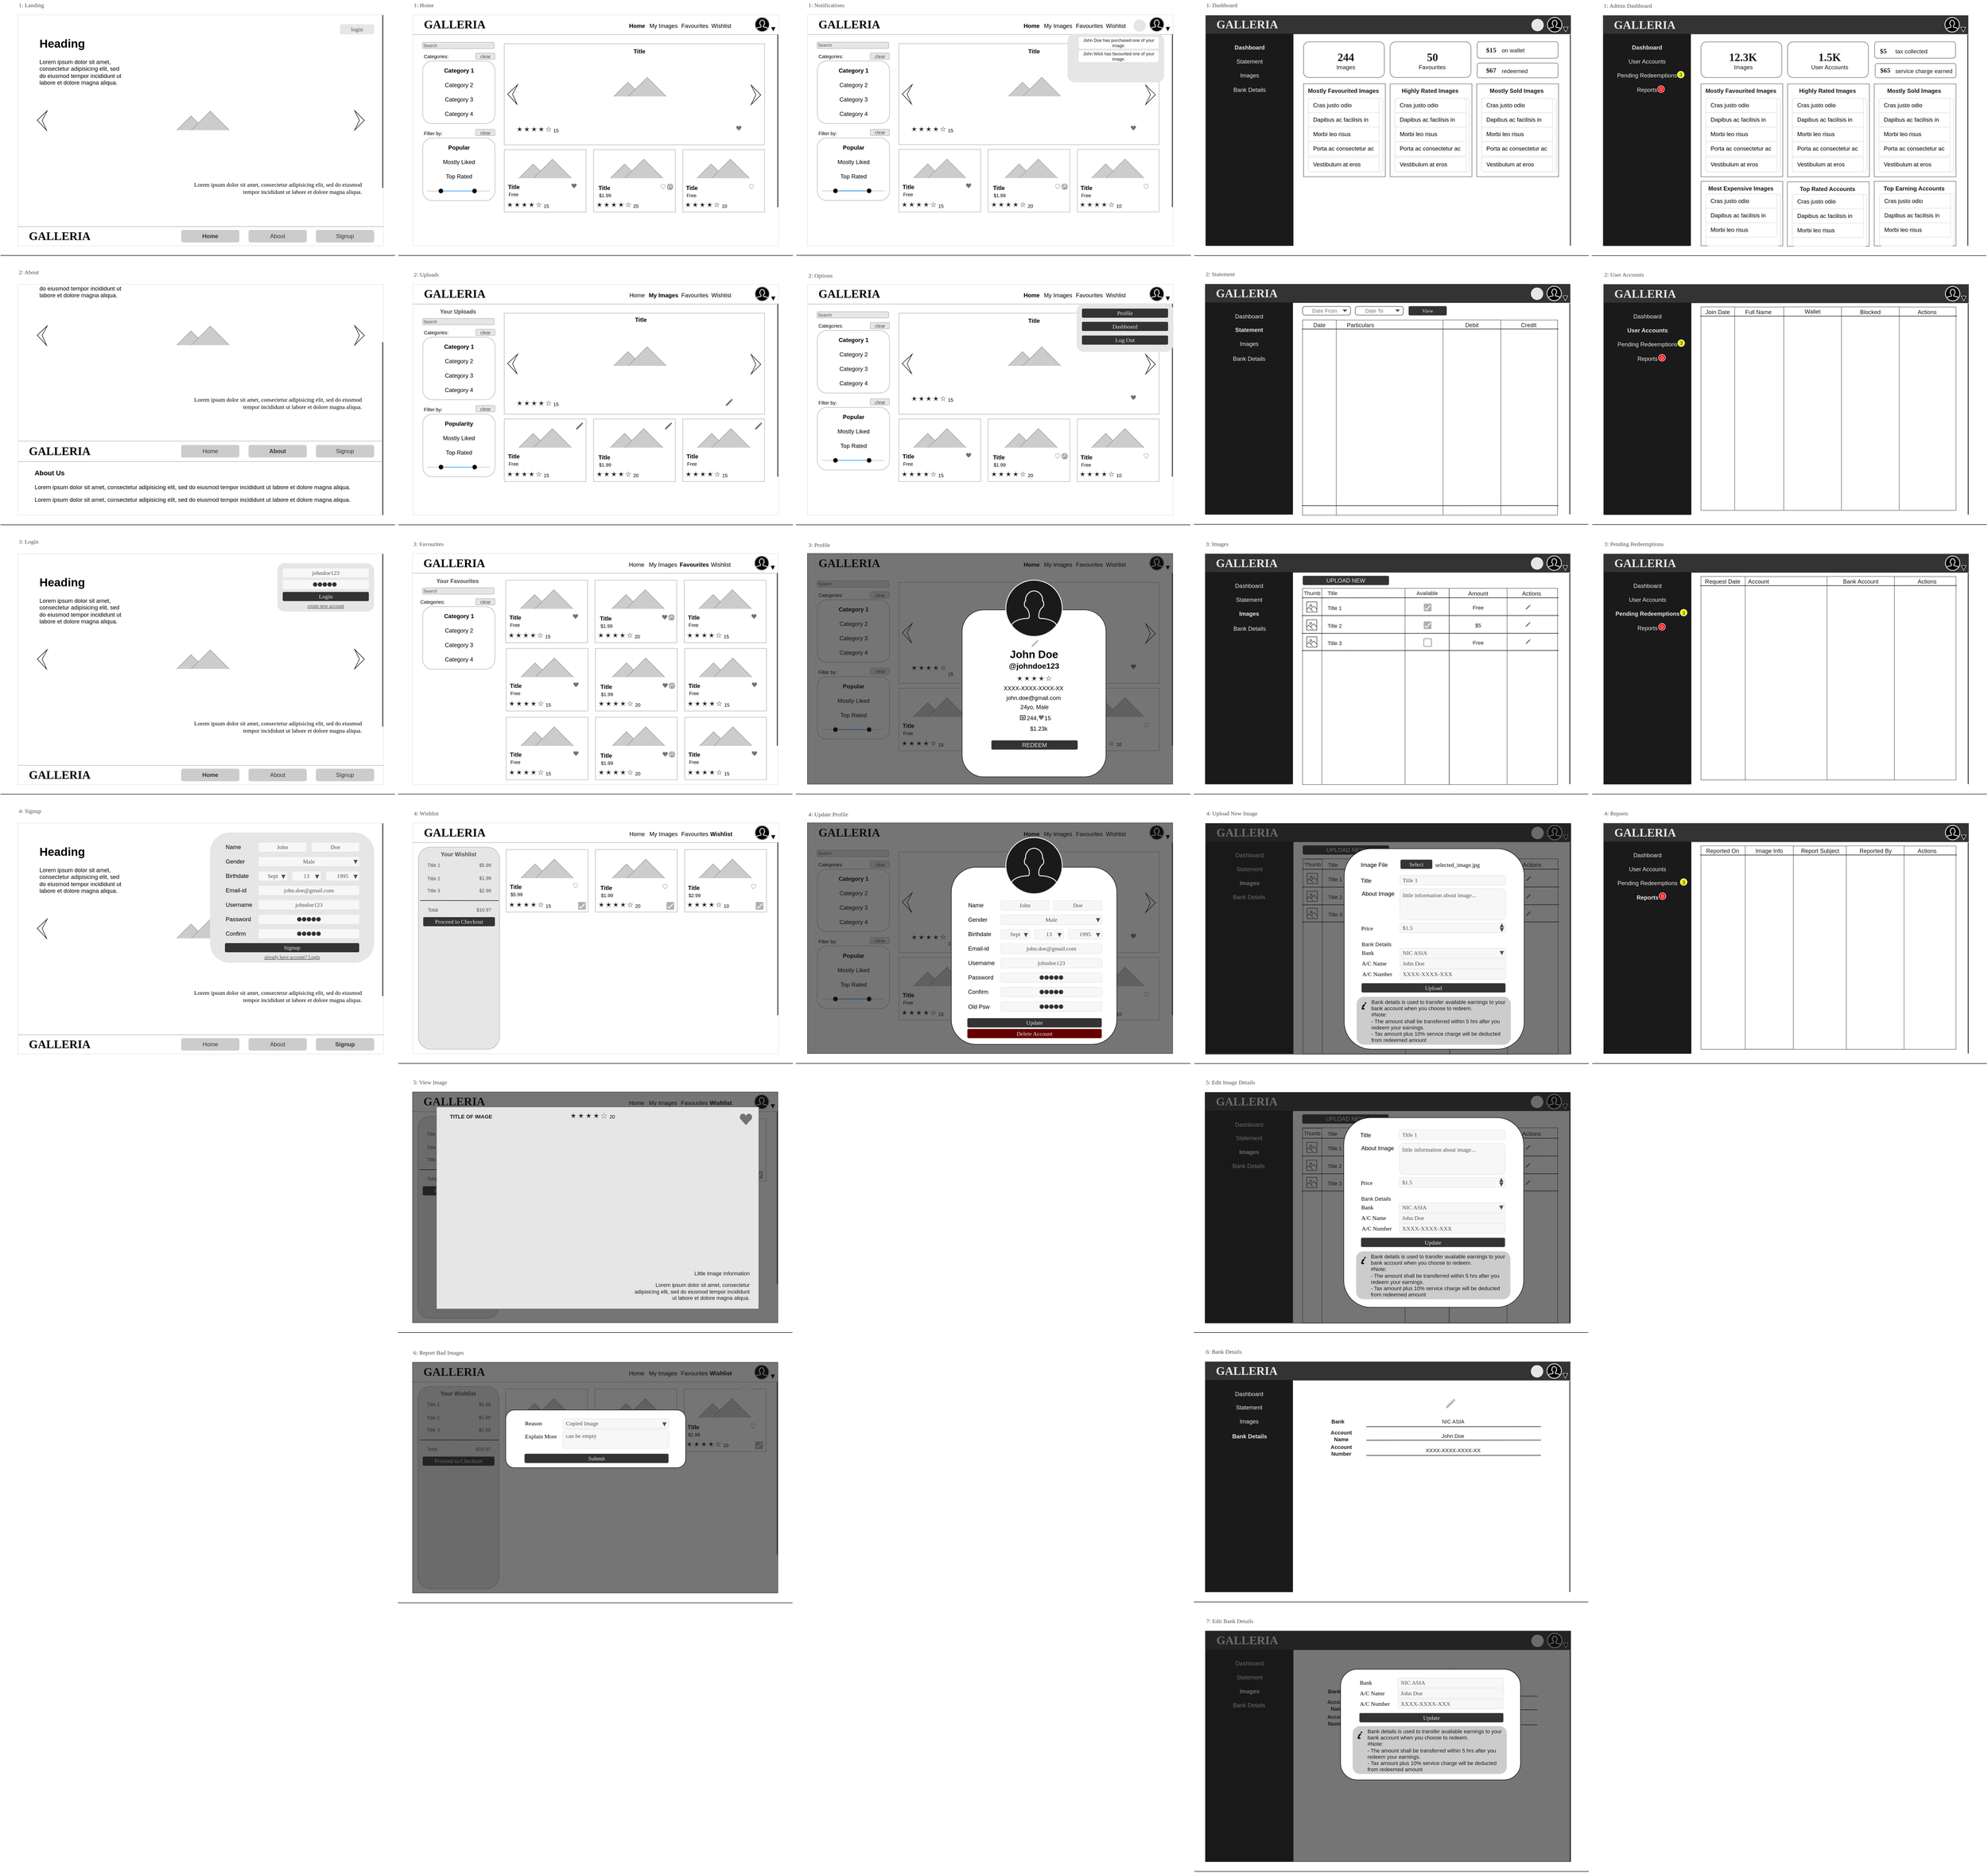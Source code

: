 <mxfile version="13.5.4" type="device"><diagram id="XuxLcbF85nS2b8B0k4fz" name="Page-1"><mxGraphModel dx="1108" dy="495" grid="1" gridSize="10" guides="1" tooltips="1" connect="1" arrows="1" fold="1" page="1" pageScale="1" pageWidth="827" pageHeight="1169" math="0" shadow="0"><root><mxCell id="0"/><mxCell id="1" parent="0"/><mxCell id="OtxmcoA0Nl79Rt1kk2rc-2" value="" style="rounded=0;whiteSpace=wrap;html=1;strokeColor=#E6E6E6;" parent="1" vertex="1"><mxGeometry x="40" y="40" width="760" height="480" as="geometry"/></mxCell><mxCell id="OtxmcoA0Nl79Rt1kk2rc-4" value="&lt;h1&gt;Heading&lt;/h1&gt;&lt;p&gt;Lorem ipsum dolor sit amet, consectetur adipisicing elit, sed do eiusmod tempor incididunt ut labore et dolore magna aliqua.&lt;/p&gt;" style="text;html=1;strokeColor=none;fillColor=none;spacing=5;spacingTop=-20;whiteSpace=wrap;overflow=hidden;rounded=0;" parent="1" vertex="1"><mxGeometry x="80.37" y="80" width="190" height="120" as="geometry"/></mxCell><mxCell id="OtxmcoA0Nl79Rt1kk2rc-7" value="" style="html=1;shadow=0;dashed=0;align=center;verticalAlign=middle;shape=mxgraph.arrows2.arrow;dy=0;dx=30;notch=10;rotation=-178;" parent="1" vertex="1"><mxGeometry x="80.37" y="238.96" width="20.18" height="40.52" as="geometry"/></mxCell><mxCell id="OtxmcoA0Nl79Rt1kk2rc-13" value="" style="html=1;shadow=0;dashed=0;align=center;verticalAlign=middle;shape=mxgraph.arrows2.arrow;dy=0;dx=30;notch=10;rotation=0;" parent="1" vertex="1"><mxGeometry x="740" y="238.96" width="20.18" height="40.52" as="geometry"/></mxCell><mxCell id="OtxmcoA0Nl79Rt1kk2rc-16" value="About" style="rounded=1;whiteSpace=wrap;html=1;fillColor=#CCCCCC;strokeColor=#CCCCCC;fontColor=#333333;" parent="1" vertex="1"><mxGeometry x="520" y="487.5" width="120" height="25" as="geometry"/></mxCell><mxCell id="OtxmcoA0Nl79Rt1kk2rc-17" value="Signup" style="rounded=1;whiteSpace=wrap;html=1;fillColor=#CCCCCC;strokeColor=#CCCCCC;fontColor=#333333;" parent="1" vertex="1"><mxGeometry x="660" y="487.5" width="120" height="25" as="geometry"/></mxCell><mxCell id="OtxmcoA0Nl79Rt1kk2rc-18" value="Home" style="rounded=1;whiteSpace=wrap;html=1;fillColor=#CCCCCC;strokeColor=#CCCCCC;fontColor=#333333;fontStyle=1" parent="1" vertex="1"><mxGeometry x="380" y="487.5" width="120" height="25" as="geometry"/></mxCell><mxCell id="OtxmcoA0Nl79Rt1kk2rc-19" value="&lt;h1&gt;&lt;b&gt;GALLERIA&lt;br&gt;&lt;/b&gt;&lt;/h1&gt;" style="text;html=1;strokeColor=none;fillColor=none;align=left;verticalAlign=middle;whiteSpace=wrap;rounded=0;fontFamily=Verdana;" parent="1" vertex="1"><mxGeometry x="60.55" y="490" width="249.45" height="20" as="geometry"/></mxCell><mxCell id="OtxmcoA0Nl79Rt1kk2rc-20" value="" style="endArrow=none;html=1;fontFamily=Verdana;fontColor=#000000;exitX=0;exitY=0;exitDx=0;exitDy=0;entryX=1;entryY=0;entryDx=0;entryDy=0;strokeColor=#B3B3B3;spacing=0;startSize=3;endSize=3;" parent="1" edge="1"><mxGeometry width="50" height="50" relative="1" as="geometry"><mxPoint x="40.0" y="480" as="sourcePoint"/><mxPoint x="800" y="480" as="targetPoint"/></mxGeometry></mxCell><mxCell id="OtxmcoA0Nl79Rt1kk2rc-26" value="" style="group" parent="1" vertex="1" connectable="0"><mxGeometry x="360" y="240" width="120" height="90" as="geometry"/></mxCell><mxCell id="OtxmcoA0Nl79Rt1kk2rc-22" value="" style="rhombus;whiteSpace=wrap;html=1;fillColor=#CCCCCC;fontFamily=Verdana;fontColor=#000000;align=left;strokeColor=#999999;" parent="OtxmcoA0Nl79Rt1kk2rc-26" vertex="1"><mxGeometry y="10" width="80" height="80" as="geometry"/></mxCell><mxCell id="OtxmcoA0Nl79Rt1kk2rc-23" value="" style="rhombus;whiteSpace=wrap;html=1;fillColor=#CCCCCC;fontFamily=Verdana;fontColor=#000000;align=left;strokeColor=#999999;" parent="OtxmcoA0Nl79Rt1kk2rc-26" vertex="1"><mxGeometry x="40" width="80" height="80" as="geometry"/></mxCell><mxCell id="OtxmcoA0Nl79Rt1kk2rc-25" value="" style="rounded=0;whiteSpace=wrap;html=1;fontFamily=Verdana;fontColor=#000000;align=left;strokeColor=#FFFFFF;fillColor=#FFFFFF;" parent="OtxmcoA0Nl79Rt1kk2rc-26" vertex="1"><mxGeometry y="40" width="120" height="50" as="geometry"/></mxCell><mxCell id="OtxmcoA0Nl79Rt1kk2rc-27" value="&lt;br&gt;&lt;p&gt;Lorem ipsum dolor sit amet, consectetur adipisicing elit, sed do eiusmod tempor incididunt ut labore et dolore magna aliqua.&lt;/p&gt;" style="text;html=1;strokeColor=none;fillColor=none;spacing=5;spacingTop=-20;whiteSpace=wrap;overflow=hidden;rounded=0;fontFamily=Verdana;fontColor=#000000;align=right;" parent="1" vertex="1"><mxGeometry x="370.18" y="370" width="390" height="70" as="geometry"/></mxCell><mxCell id="OtxmcoA0Nl79Rt1kk2rc-28" value="login" style="rounded=1;whiteSpace=wrap;html=1;strokeColor=#E6E6E6;fontFamily=Verdana;align=center;fillColor=#E6E6E6;fontColor=#4D4D4D;" parent="1" vertex="1"><mxGeometry x="710" y="60" width="70" height="20" as="geometry"/></mxCell><mxCell id="OtxmcoA0Nl79Rt1kk2rc-29" value="" style="rounded=0;whiteSpace=wrap;html=1;strokeColor=#E6E6E6;" parent="1" vertex="1"><mxGeometry x="40" y="600" width="760" height="480" as="geometry"/></mxCell><mxCell id="OtxmcoA0Nl79Rt1kk2rc-30" value="&lt;p&gt;do eiusmod tempor incididunt ut labore et dolore magna aliqua.&lt;/p&gt;" style="text;html=1;strokeColor=none;fillColor=none;spacing=5;spacingTop=-20;whiteSpace=wrap;overflow=hidden;rounded=0;" parent="1" vertex="1"><mxGeometry x="80.37" y="600" width="190" height="47" as="geometry"/></mxCell><mxCell id="OtxmcoA0Nl79Rt1kk2rc-31" value="" style="html=1;shadow=0;dashed=0;align=center;verticalAlign=middle;shape=mxgraph.arrows2.arrow;dy=0;dx=30;notch=10;rotation=-178;" parent="1" vertex="1"><mxGeometry x="80.37" y="685.96" width="20.18" height="40.52" as="geometry"/></mxCell><mxCell id="OtxmcoA0Nl79Rt1kk2rc-32" value="" style="html=1;shadow=0;dashed=0;align=center;verticalAlign=middle;shape=mxgraph.arrows2.arrow;dy=0;dx=30;notch=10;rotation=0;" parent="1" vertex="1"><mxGeometry x="740" y="685.96" width="20.18" height="40.52" as="geometry"/></mxCell><mxCell id="pRnkd22EmAXkz5SPiLEx-352" value="" style="shape=table;html=1;whiteSpace=wrap;startSize=0;container=1;collapsible=0;childLayout=tableLayout;columnLines=0;rowLines=0;shadow=0;strokeColor=#666666;fillColor=none;gradientColor=#ffffff;fontSize=12;fontColor=#E6E6E6;" parent="1" vertex="1"><mxGeometry x="2721" y="206.31" width="161" height="120" as="geometry"/></mxCell><mxCell id="pRnkd22EmAXkz5SPiLEx-353" value="" style="shape=partialRectangle;html=1;whiteSpace=wrap;collapsible=0;dropTarget=0;pointerEvents=0;fillColor=none;top=0;left=0;bottom=0;right=0;points=[[0,0.5],[1,0.5]];portConstraint=eastwest;" parent="pRnkd22EmAXkz5SPiLEx-352" vertex="1"><mxGeometry width="161" height="40" as="geometry"/></mxCell><mxCell id="pRnkd22EmAXkz5SPiLEx-354" value="Value 1" style="shape=partialRectangle;html=1;whiteSpace=wrap;connectable=0;fillColor=none;top=0;left=0;bottom=0;right=0;overflow=hidden;" parent="pRnkd22EmAXkz5SPiLEx-353" vertex="1"><mxGeometry width="54" height="40" as="geometry"/></mxCell><mxCell id="pRnkd22EmAXkz5SPiLEx-355" value="Value 2" style="shape=partialRectangle;html=1;whiteSpace=wrap;connectable=0;fillColor=none;top=0;left=0;bottom=0;right=0;overflow=hidden;" parent="pRnkd22EmAXkz5SPiLEx-353" vertex="1"><mxGeometry x="54" width="53" height="40" as="geometry"/></mxCell><mxCell id="pRnkd22EmAXkz5SPiLEx-356" value="Value 3" style="shape=partialRectangle;html=1;whiteSpace=wrap;connectable=0;fillColor=none;top=0;left=0;bottom=0;right=0;overflow=hidden;" parent="pRnkd22EmAXkz5SPiLEx-353" vertex="1"><mxGeometry x="107" width="54" height="40" as="geometry"/></mxCell><mxCell id="pRnkd22EmAXkz5SPiLEx-357" value="" style="shape=partialRectangle;html=1;whiteSpace=wrap;collapsible=0;dropTarget=0;pointerEvents=0;fillColor=none;top=0;left=0;bottom=0;right=0;points=[[0,0.5],[1,0.5]];portConstraint=eastwest;" parent="pRnkd22EmAXkz5SPiLEx-352" vertex="1"><mxGeometry y="40" width="161" height="40" as="geometry"/></mxCell><mxCell id="pRnkd22EmAXkz5SPiLEx-358" value="Value 4" style="shape=partialRectangle;html=1;whiteSpace=wrap;connectable=0;fillColor=none;top=0;left=0;bottom=0;right=0;overflow=hidden;" parent="pRnkd22EmAXkz5SPiLEx-357" vertex="1"><mxGeometry width="54" height="40" as="geometry"/></mxCell><mxCell id="pRnkd22EmAXkz5SPiLEx-359" value="Value 5" style="shape=partialRectangle;html=1;whiteSpace=wrap;connectable=0;fillColor=none;top=0;left=0;bottom=0;right=0;overflow=hidden;" parent="pRnkd22EmAXkz5SPiLEx-357" vertex="1"><mxGeometry x="54" width="53" height="40" as="geometry"/></mxCell><mxCell id="pRnkd22EmAXkz5SPiLEx-360" value="Value 6" style="shape=partialRectangle;html=1;whiteSpace=wrap;connectable=0;fillColor=none;top=0;left=0;bottom=0;right=0;overflow=hidden;" parent="pRnkd22EmAXkz5SPiLEx-357" vertex="1"><mxGeometry x="107" width="54" height="40" as="geometry"/></mxCell><mxCell id="pRnkd22EmAXkz5SPiLEx-361" value="" style="shape=partialRectangle;html=1;whiteSpace=wrap;collapsible=0;dropTarget=0;pointerEvents=0;fillColor=none;top=0;left=0;bottom=0;right=0;points=[[0,0.5],[1,0.5]];portConstraint=eastwest;" parent="pRnkd22EmAXkz5SPiLEx-352" vertex="1"><mxGeometry y="80" width="161" height="40" as="geometry"/></mxCell><mxCell id="pRnkd22EmAXkz5SPiLEx-362" value="Value 7" style="shape=partialRectangle;html=1;whiteSpace=wrap;connectable=0;fillColor=none;top=0;left=0;bottom=0;right=0;overflow=hidden;" parent="pRnkd22EmAXkz5SPiLEx-361" vertex="1"><mxGeometry width="54" height="40" as="geometry"/></mxCell><mxCell id="pRnkd22EmAXkz5SPiLEx-363" value="Value 8" style="shape=partialRectangle;html=1;whiteSpace=wrap;connectable=0;fillColor=none;top=0;left=0;bottom=0;right=0;overflow=hidden;" parent="pRnkd22EmAXkz5SPiLEx-361" vertex="1"><mxGeometry x="54" width="53" height="40" as="geometry"/></mxCell><mxCell id="pRnkd22EmAXkz5SPiLEx-364" value="Value 9" style="shape=partialRectangle;html=1;whiteSpace=wrap;connectable=0;fillColor=none;top=0;left=0;bottom=0;right=0;overflow=hidden;" parent="pRnkd22EmAXkz5SPiLEx-361" vertex="1"><mxGeometry x="107" width="54" height="40" as="geometry"/></mxCell><mxCell id="OtxmcoA0Nl79Rt1kk2rc-33" value="About" style="rounded=1;whiteSpace=wrap;html=1;fillColor=#CCCCCC;strokeColor=#CCCCCC;fontColor=#333333;fontStyle=1" parent="1" vertex="1"><mxGeometry x="520" y="934.5" width="120" height="25" as="geometry"/></mxCell><mxCell id="OtxmcoA0Nl79Rt1kk2rc-34" value="Signup" style="rounded=1;whiteSpace=wrap;html=1;fillColor=#CCCCCC;strokeColor=#CCCCCC;fontColor=#333333;" parent="1" vertex="1"><mxGeometry x="660" y="934.5" width="120" height="25" as="geometry"/></mxCell><mxCell id="OtxmcoA0Nl79Rt1kk2rc-35" value="Home" style="rounded=1;whiteSpace=wrap;html=1;fillColor=#CCCCCC;strokeColor=#CCCCCC;fontColor=#333333;fontStyle=0" parent="1" vertex="1"><mxGeometry x="380" y="934.5" width="120" height="25" as="geometry"/></mxCell><mxCell id="OtxmcoA0Nl79Rt1kk2rc-36" value="&lt;h1&gt;&lt;b&gt;GALLERIA&lt;br&gt;&lt;/b&gt;&lt;/h1&gt;" style="text;html=1;strokeColor=none;fillColor=none;align=left;verticalAlign=middle;whiteSpace=wrap;rounded=0;fontFamily=Verdana;" parent="1" vertex="1"><mxGeometry x="60.55" y="937" width="249.45" height="20" as="geometry"/></mxCell><mxCell id="OtxmcoA0Nl79Rt1kk2rc-37" value="" style="endArrow=none;html=1;fontFamily=Verdana;fontColor=#000000;exitX=0;exitY=0;exitDx=0;exitDy=0;entryX=1;entryY=0;entryDx=0;entryDy=0;strokeColor=#B3B3B3;spacing=0;startSize=3;endSize=3;" parent="1" edge="1"><mxGeometry width="50" height="50" relative="1" as="geometry"><mxPoint x="40.0" y="926" as="sourcePoint"/><mxPoint x="800" y="926" as="targetPoint"/></mxGeometry></mxCell><mxCell id="OtxmcoA0Nl79Rt1kk2rc-38" value="" style="group" parent="1" vertex="1" connectable="0"><mxGeometry x="360" y="687" width="120" height="90" as="geometry"/></mxCell><mxCell id="OtxmcoA0Nl79Rt1kk2rc-39" value="" style="rhombus;whiteSpace=wrap;html=1;fillColor=#CCCCCC;fontFamily=Verdana;fontColor=#000000;align=left;strokeColor=#999999;" parent="OtxmcoA0Nl79Rt1kk2rc-38" vertex="1"><mxGeometry y="10" width="80" height="80" as="geometry"/></mxCell><mxCell id="OtxmcoA0Nl79Rt1kk2rc-40" value="" style="rhombus;whiteSpace=wrap;html=1;fillColor=#CCCCCC;fontFamily=Verdana;fontColor=#000000;align=left;strokeColor=#999999;" parent="OtxmcoA0Nl79Rt1kk2rc-38" vertex="1"><mxGeometry x="40" width="80" height="80" as="geometry"/></mxCell><mxCell id="OtxmcoA0Nl79Rt1kk2rc-41" value="" style="rounded=0;whiteSpace=wrap;html=1;fontFamily=Verdana;fontColor=#000000;align=left;strokeColor=#FFFFFF;fillColor=#FFFFFF;" parent="OtxmcoA0Nl79Rt1kk2rc-38" vertex="1"><mxGeometry y="40" width="120" height="50" as="geometry"/></mxCell><mxCell id="OtxmcoA0Nl79Rt1kk2rc-42" value="&lt;br&gt;&lt;p&gt;Lorem ipsum dolor sit amet, consectetur adipisicing elit, sed do eiusmod tempor incididunt ut labore et dolore magna aliqua.&lt;/p&gt;" style="text;html=1;strokeColor=none;fillColor=none;spacing=5;spacingTop=-20;whiteSpace=wrap;overflow=hidden;rounded=0;fontFamily=Verdana;fontColor=#000000;align=right;" parent="1" vertex="1"><mxGeometry x="370.18" y="817" width="390" height="70" as="geometry"/></mxCell><mxCell id="pRnkd22EmAXkz5SPiLEx-952" value="" style="shape=table;html=1;whiteSpace=wrap;startSize=0;container=1;collapsible=0;childLayout=tableLayout;columnLines=0;rowLines=0;shadow=0;strokeColor=#666666;fillColor=none;gradientColor=#ffffff;fontSize=12;fontColor=#E6E6E6;" parent="1" vertex="1"><mxGeometry x="3547" y="206.43" width="161" height="120" as="geometry"/></mxCell><mxCell id="pRnkd22EmAXkz5SPiLEx-953" value="" style="shape=partialRectangle;html=1;whiteSpace=wrap;collapsible=0;dropTarget=0;pointerEvents=0;fillColor=none;top=0;left=0;bottom=0;right=0;points=[[0,0.5],[1,0.5]];portConstraint=eastwest;" parent="pRnkd22EmAXkz5SPiLEx-952" vertex="1"><mxGeometry width="161" height="40" as="geometry"/></mxCell><mxCell id="pRnkd22EmAXkz5SPiLEx-954" value="Value 1" style="shape=partialRectangle;html=1;whiteSpace=wrap;connectable=0;fillColor=none;top=0;left=0;bottom=0;right=0;overflow=hidden;" parent="pRnkd22EmAXkz5SPiLEx-953" vertex="1"><mxGeometry width="54" height="40" as="geometry"/></mxCell><mxCell id="pRnkd22EmAXkz5SPiLEx-955" value="Value 2" style="shape=partialRectangle;html=1;whiteSpace=wrap;connectable=0;fillColor=none;top=0;left=0;bottom=0;right=0;overflow=hidden;" parent="pRnkd22EmAXkz5SPiLEx-953" vertex="1"><mxGeometry x="54" width="53" height="40" as="geometry"/></mxCell><mxCell id="pRnkd22EmAXkz5SPiLEx-956" value="Value 3" style="shape=partialRectangle;html=1;whiteSpace=wrap;connectable=0;fillColor=none;top=0;left=0;bottom=0;right=0;overflow=hidden;" parent="pRnkd22EmAXkz5SPiLEx-953" vertex="1"><mxGeometry x="107" width="54" height="40" as="geometry"/></mxCell><mxCell id="pRnkd22EmAXkz5SPiLEx-957" value="" style="shape=partialRectangle;html=1;whiteSpace=wrap;collapsible=0;dropTarget=0;pointerEvents=0;fillColor=none;top=0;left=0;bottom=0;right=0;points=[[0,0.5],[1,0.5]];portConstraint=eastwest;" parent="pRnkd22EmAXkz5SPiLEx-952" vertex="1"><mxGeometry y="40" width="161" height="40" as="geometry"/></mxCell><mxCell id="pRnkd22EmAXkz5SPiLEx-958" value="Value 4" style="shape=partialRectangle;html=1;whiteSpace=wrap;connectable=0;fillColor=none;top=0;left=0;bottom=0;right=0;overflow=hidden;" parent="pRnkd22EmAXkz5SPiLEx-957" vertex="1"><mxGeometry width="54" height="40" as="geometry"/></mxCell><mxCell id="pRnkd22EmAXkz5SPiLEx-959" value="Value 5" style="shape=partialRectangle;html=1;whiteSpace=wrap;connectable=0;fillColor=none;top=0;left=0;bottom=0;right=0;overflow=hidden;" parent="pRnkd22EmAXkz5SPiLEx-957" vertex="1"><mxGeometry x="54" width="53" height="40" as="geometry"/></mxCell><mxCell id="pRnkd22EmAXkz5SPiLEx-960" value="Value 6" style="shape=partialRectangle;html=1;whiteSpace=wrap;connectable=0;fillColor=none;top=0;left=0;bottom=0;right=0;overflow=hidden;" parent="pRnkd22EmAXkz5SPiLEx-957" vertex="1"><mxGeometry x="107" width="54" height="40" as="geometry"/></mxCell><mxCell id="pRnkd22EmAXkz5SPiLEx-961" value="" style="shape=partialRectangle;html=1;whiteSpace=wrap;collapsible=0;dropTarget=0;pointerEvents=0;fillColor=none;top=0;left=0;bottom=0;right=0;points=[[0,0.5],[1,0.5]];portConstraint=eastwest;" parent="pRnkd22EmAXkz5SPiLEx-952" vertex="1"><mxGeometry y="80" width="161" height="40" as="geometry"/></mxCell><mxCell id="pRnkd22EmAXkz5SPiLEx-962" value="Value 7" style="shape=partialRectangle;html=1;whiteSpace=wrap;connectable=0;fillColor=none;top=0;left=0;bottom=0;right=0;overflow=hidden;" parent="pRnkd22EmAXkz5SPiLEx-961" vertex="1"><mxGeometry width="54" height="40" as="geometry"/></mxCell><mxCell id="pRnkd22EmAXkz5SPiLEx-963" value="Value 8" style="shape=partialRectangle;html=1;whiteSpace=wrap;connectable=0;fillColor=none;top=0;left=0;bottom=0;right=0;overflow=hidden;" parent="pRnkd22EmAXkz5SPiLEx-961" vertex="1"><mxGeometry x="54" width="53" height="40" as="geometry"/></mxCell><mxCell id="pRnkd22EmAXkz5SPiLEx-964" value="Value 9" style="shape=partialRectangle;html=1;whiteSpace=wrap;connectable=0;fillColor=none;top=0;left=0;bottom=0;right=0;overflow=hidden;" parent="pRnkd22EmAXkz5SPiLEx-961" vertex="1"><mxGeometry x="107" width="54" height="40" as="geometry"/></mxCell><mxCell id="OtxmcoA0Nl79Rt1kk2rc-63" value="" style="rounded=0;whiteSpace=wrap;html=1;strokeColor=#E6E6E6;" parent="1" vertex="1"><mxGeometry x="40" y="1160" width="760" height="480" as="geometry"/></mxCell><mxCell id="OtxmcoA0Nl79Rt1kk2rc-64" value="&lt;h1&gt;Heading&lt;/h1&gt;&lt;p&gt;Lorem ipsum dolor sit amet, consectetur adipisicing elit, sed do eiusmod tempor incididunt ut labore et dolore magna aliqua.&lt;/p&gt;" style="text;html=1;strokeColor=none;fillColor=none;spacing=5;spacingTop=-20;whiteSpace=wrap;overflow=hidden;rounded=0;" parent="1" vertex="1"><mxGeometry x="80.37" y="1200" width="190" height="120" as="geometry"/></mxCell><mxCell id="OtxmcoA0Nl79Rt1kk2rc-65" value="" style="html=1;shadow=0;dashed=0;align=center;verticalAlign=middle;shape=mxgraph.arrows2.arrow;dy=0;dx=30;notch=10;rotation=-178;" parent="1" vertex="1"><mxGeometry x="80.37" y="1358.96" width="20.18" height="40.52" as="geometry"/></mxCell><mxCell id="OtxmcoA0Nl79Rt1kk2rc-66" value="" style="html=1;shadow=0;dashed=0;align=center;verticalAlign=middle;shape=mxgraph.arrows2.arrow;dy=0;dx=30;notch=10;rotation=0;" parent="1" vertex="1"><mxGeometry x="740" y="1358.96" width="20.18" height="40.52" as="geometry"/></mxCell><mxCell id="OtxmcoA0Nl79Rt1kk2rc-67" value="About" style="rounded=1;whiteSpace=wrap;html=1;fillColor=#CCCCCC;strokeColor=#CCCCCC;fontColor=#333333;" parent="1" vertex="1"><mxGeometry x="520" y="1607.5" width="120" height="25" as="geometry"/></mxCell><mxCell id="OtxmcoA0Nl79Rt1kk2rc-68" value="Signup" style="rounded=1;whiteSpace=wrap;html=1;fillColor=#CCCCCC;strokeColor=#CCCCCC;fontColor=#333333;" parent="1" vertex="1"><mxGeometry x="660" y="1607.5" width="120" height="25" as="geometry"/></mxCell><mxCell id="OtxmcoA0Nl79Rt1kk2rc-69" value="Home" style="rounded=1;whiteSpace=wrap;html=1;fillColor=#CCCCCC;strokeColor=#CCCCCC;fontColor=#333333;fontStyle=1" parent="1" vertex="1"><mxGeometry x="380" y="1607.5" width="120" height="25" as="geometry"/></mxCell><mxCell id="OtxmcoA0Nl79Rt1kk2rc-70" value="&lt;h1&gt;&lt;b&gt;GALLERIA&lt;br&gt;&lt;/b&gt;&lt;/h1&gt;" style="text;html=1;strokeColor=none;fillColor=none;align=left;verticalAlign=middle;whiteSpace=wrap;rounded=0;fontFamily=Verdana;" parent="1" vertex="1"><mxGeometry x="60.55" y="1610" width="249.45" height="20" as="geometry"/></mxCell><mxCell id="OtxmcoA0Nl79Rt1kk2rc-71" value="" style="endArrow=none;html=1;fontFamily=Verdana;fontColor=#000000;exitX=0;exitY=0;exitDx=0;exitDy=0;entryX=1;entryY=0;entryDx=0;entryDy=0;strokeColor=#B3B3B3;spacing=0;startSize=3;endSize=3;" parent="1" edge="1"><mxGeometry width="50" height="50" relative="1" as="geometry"><mxPoint x="40.0" y="1600" as="sourcePoint"/><mxPoint x="800" y="1600" as="targetPoint"/></mxGeometry></mxCell><mxCell id="OtxmcoA0Nl79Rt1kk2rc-72" value="" style="group" parent="1" vertex="1" connectable="0"><mxGeometry x="360" y="1360" width="120" height="90" as="geometry"/></mxCell><mxCell id="OtxmcoA0Nl79Rt1kk2rc-73" value="" style="rhombus;whiteSpace=wrap;html=1;fillColor=#CCCCCC;fontFamily=Verdana;fontColor=#000000;align=left;strokeColor=#999999;" parent="OtxmcoA0Nl79Rt1kk2rc-72" vertex="1"><mxGeometry y="10" width="80" height="80" as="geometry"/></mxCell><mxCell id="OtxmcoA0Nl79Rt1kk2rc-74" value="" style="rhombus;whiteSpace=wrap;html=1;fillColor=#CCCCCC;fontFamily=Verdana;fontColor=#000000;align=left;strokeColor=#999999;" parent="OtxmcoA0Nl79Rt1kk2rc-72" vertex="1"><mxGeometry x="40" width="80" height="80" as="geometry"/></mxCell><mxCell id="OtxmcoA0Nl79Rt1kk2rc-75" value="" style="rounded=0;whiteSpace=wrap;html=1;fontFamily=Verdana;fontColor=#000000;align=left;strokeColor=#FFFFFF;fillColor=#FFFFFF;" parent="OtxmcoA0Nl79Rt1kk2rc-72" vertex="1"><mxGeometry y="40" width="120" height="50" as="geometry"/></mxCell><mxCell id="OtxmcoA0Nl79Rt1kk2rc-76" value="&lt;br&gt;&lt;p&gt;Lorem ipsum dolor sit amet, consectetur adipisicing elit, sed do eiusmod tempor incididunt ut labore et dolore magna aliqua.&lt;/p&gt;" style="text;html=1;strokeColor=none;fillColor=none;spacing=5;spacingTop=-20;whiteSpace=wrap;overflow=hidden;rounded=0;fontFamily=Verdana;fontColor=#000000;align=right;" parent="1" vertex="1"><mxGeometry x="370.18" y="1490" width="390" height="70" as="geometry"/></mxCell><mxCell id="OtxmcoA0Nl79Rt1kk2rc-77" value="" style="rounded=1;whiteSpace=wrap;html=1;strokeColor=#E6E6E6;fillColor=#E6E6E6;fontFamily=Verdana;fontColor=#4D4D4D;align=center;" parent="1" vertex="1"><mxGeometry x="580" y="1180" width="200" height="100" as="geometry"/></mxCell><mxCell id="OtxmcoA0Nl79Rt1kk2rc-78" value="johndoe123" style="rounded=1;whiteSpace=wrap;html=1;strokeColor=#E6E6E6;fontFamily=Verdana;fontColor=#4D4D4D;align=center;fillColor=#F7F7F7;" parent="1" vertex="1"><mxGeometry x="590" y="1190" width="180" height="20" as="geometry"/></mxCell><mxCell id="OtxmcoA0Nl79Rt1kk2rc-79" value="" style="rounded=1;whiteSpace=wrap;html=1;strokeColor=#E6E6E6;fontFamily=Verdana;fontColor=#4D4D4D;align=center;fillColor=#F7F7F7;" parent="1" vertex="1"><mxGeometry x="590" y="1214" width="180" height="20" as="geometry"/></mxCell><mxCell id="OtxmcoA0Nl79Rt1kk2rc-80" value="" style="group" parent="1" vertex="1" connectable="0"><mxGeometry x="653" y="1219" width="50" height="10" as="geometry"/></mxCell><mxCell id="OtxmcoA0Nl79Rt1kk2rc-81" value="" style="group" parent="OtxmcoA0Nl79Rt1kk2rc-80" vertex="1" connectable="0"><mxGeometry width="50" height="10" as="geometry"/></mxCell><mxCell id="OtxmcoA0Nl79Rt1kk2rc-82" value="" style="group" parent="OtxmcoA0Nl79Rt1kk2rc-81" vertex="1" connectable="0"><mxGeometry width="50" height="10" as="geometry"/></mxCell><mxCell id="OtxmcoA0Nl79Rt1kk2rc-83" value="" style="ellipse;whiteSpace=wrap;html=1;aspect=fixed;strokeColor=#E6E6E6;fontFamily=Verdana;fontColor=#4D4D4D;align=center;fillColor=#333333;" parent="OtxmcoA0Nl79Rt1kk2rc-82" vertex="1"><mxGeometry width="10" height="10" as="geometry"/></mxCell><mxCell id="OtxmcoA0Nl79Rt1kk2rc-84" value="" style="ellipse;whiteSpace=wrap;html=1;aspect=fixed;strokeColor=#E6E6E6;fontFamily=Verdana;fontColor=#4D4D4D;align=center;fillColor=#333333;" parent="OtxmcoA0Nl79Rt1kk2rc-82" vertex="1"><mxGeometry x="10" width="10" height="10" as="geometry"/></mxCell><mxCell id="OtxmcoA0Nl79Rt1kk2rc-85" value="" style="ellipse;whiteSpace=wrap;html=1;aspect=fixed;strokeColor=#E6E6E6;fontFamily=Verdana;fontColor=#4D4D4D;align=center;fillColor=#333333;" parent="OtxmcoA0Nl79Rt1kk2rc-82" vertex="1"><mxGeometry x="20" width="10" height="10" as="geometry"/></mxCell><mxCell id="OtxmcoA0Nl79Rt1kk2rc-86" value="" style="ellipse;whiteSpace=wrap;html=1;aspect=fixed;strokeColor=#E6E6E6;fontFamily=Verdana;fontColor=#4D4D4D;align=center;fillColor=#333333;" parent="OtxmcoA0Nl79Rt1kk2rc-82" vertex="1"><mxGeometry x="30" width="10" height="10" as="geometry"/></mxCell><mxCell id="OtxmcoA0Nl79Rt1kk2rc-87" value="" style="ellipse;whiteSpace=wrap;html=1;aspect=fixed;strokeColor=#E6E6E6;fontFamily=Verdana;fontColor=#4D4D4D;align=center;fillColor=#333333;" parent="OtxmcoA0Nl79Rt1kk2rc-82" vertex="1"><mxGeometry x="40" width="10" height="10" as="geometry"/></mxCell><mxCell id="OtxmcoA0Nl79Rt1kk2rc-88" value="&lt;font color=&quot;#E6E6E6&quot;&gt;Login&lt;/font&gt;" style="rounded=1;whiteSpace=wrap;html=1;strokeColor=#E6E6E6;fillColor=#333333;fontFamily=Verdana;fontColor=#4D4D4D;align=center;" parent="1" vertex="1"><mxGeometry x="590" y="1239" width="180" height="20" as="geometry"/></mxCell><mxCell id="OtxmcoA0Nl79Rt1kk2rc-89" value="&lt;u&gt;&lt;font style=&quot;font-size: 10px&quot;&gt;create new account&lt;/font&gt;&lt;/u&gt;" style="text;html=1;strokeColor=none;fillColor=none;align=center;verticalAlign=middle;whiteSpace=wrap;rounded=0;fontFamily=Verdana;fontColor=#4D4D4D;" parent="1" vertex="1"><mxGeometry x="590" y="1258" width="180" height="19" as="geometry"/></mxCell><mxCell id="OtxmcoA0Nl79Rt1kk2rc-90" value="1: Landing" style="text;html=1;strokeColor=none;fillColor=none;align=left;verticalAlign=middle;whiteSpace=wrap;rounded=0;fontFamily=Verdana;fontColor=#4D4D4D;" parent="1" vertex="1"><mxGeometry x="40" y="10" width="160" height="20" as="geometry"/></mxCell><mxCell id="OtxmcoA0Nl79Rt1kk2rc-91" value="2: About" style="text;html=1;strokeColor=none;fillColor=none;align=left;verticalAlign=middle;whiteSpace=wrap;rounded=0;fontFamily=Verdana;fontColor=#4D4D4D;" parent="1" vertex="1"><mxGeometry x="40" y="565" width="160" height="20" as="geometry"/></mxCell><mxCell id="OtxmcoA0Nl79Rt1kk2rc-92" value="" style="endArrow=none;html=1;fontFamily=Verdana;fontColor=#4D4D4D;" parent="1" edge="1"><mxGeometry width="50" height="50" relative="1" as="geometry"><mxPoint x="4" y="540" as="sourcePoint"/><mxPoint x="824" y="540" as="targetPoint"/></mxGeometry></mxCell><mxCell id="OtxmcoA0Nl79Rt1kk2rc-93" value="3: Login" style="text;html=1;strokeColor=none;fillColor=none;align=left;verticalAlign=middle;whiteSpace=wrap;rounded=0;fontFamily=Verdana;fontColor=#4D4D4D;" parent="1" vertex="1"><mxGeometry x="40" y="1125" width="160" height="20" as="geometry"/></mxCell><mxCell id="OtxmcoA0Nl79Rt1kk2rc-94" value="" style="endArrow=none;html=1;fontFamily=Verdana;fontColor=#4D4D4D;" parent="1" edge="1"><mxGeometry width="50" height="50" relative="1" as="geometry"><mxPoint x="4" y="1100" as="sourcePoint"/><mxPoint x="824.0" y="1100" as="targetPoint"/></mxGeometry></mxCell><mxCell id="OtxmcoA0Nl79Rt1kk2rc-95" value="" style="rounded=0;whiteSpace=wrap;html=1;strokeColor=#E6E6E6;" parent="1" vertex="1"><mxGeometry x="40" y="1720" width="760" height="480" as="geometry"/></mxCell><mxCell id="OtxmcoA0Nl79Rt1kk2rc-96" value="&lt;h1&gt;Heading&lt;/h1&gt;&lt;p&gt;Lorem ipsum dolor sit amet, consectetur adipisicing elit, sed do eiusmod tempor incididunt ut labore et dolore magna aliqua.&lt;/p&gt;" style="text;html=1;strokeColor=none;fillColor=none;spacing=5;spacingTop=-20;whiteSpace=wrap;overflow=hidden;rounded=0;" parent="1" vertex="1"><mxGeometry x="80.37" y="1760" width="190" height="120" as="geometry"/></mxCell><mxCell id="OtxmcoA0Nl79Rt1kk2rc-97" value="" style="html=1;shadow=0;dashed=0;align=center;verticalAlign=middle;shape=mxgraph.arrows2.arrow;dy=0;dx=30;notch=10;rotation=-178;" parent="1" vertex="1"><mxGeometry x="80.37" y="1918.96" width="20.18" height="40.52" as="geometry"/></mxCell><mxCell id="OtxmcoA0Nl79Rt1kk2rc-98" value="" style="html=1;shadow=0;dashed=0;align=center;verticalAlign=middle;shape=mxgraph.arrows2.arrow;dy=0;dx=30;notch=10;rotation=0;" parent="1" vertex="1"><mxGeometry x="740" y="1948.96" width="20.18" height="40.52" as="geometry"/></mxCell><mxCell id="OtxmcoA0Nl79Rt1kk2rc-99" value="About" style="rounded=1;whiteSpace=wrap;html=1;fillColor=#CCCCCC;strokeColor=#CCCCCC;fontColor=#333333;" parent="1" vertex="1"><mxGeometry x="520" y="2167.5" width="120" height="25" as="geometry"/></mxCell><mxCell id="OtxmcoA0Nl79Rt1kk2rc-100" value="Signup" style="rounded=1;whiteSpace=wrap;html=1;fillColor=#CCCCCC;strokeColor=#CCCCCC;fontColor=#333333;fontStyle=1" parent="1" vertex="1"><mxGeometry x="660" y="2167.5" width="120" height="25" as="geometry"/></mxCell><mxCell id="OtxmcoA0Nl79Rt1kk2rc-101" value="Home" style="rounded=1;whiteSpace=wrap;html=1;fillColor=#CCCCCC;strokeColor=#CCCCCC;fontColor=#333333;fontStyle=0" parent="1" vertex="1"><mxGeometry x="380" y="2167.5" width="120" height="25" as="geometry"/></mxCell><mxCell id="OtxmcoA0Nl79Rt1kk2rc-102" value="&lt;h1&gt;&lt;b&gt;GALLERIA&lt;br&gt;&lt;/b&gt;&lt;/h1&gt;" style="text;html=1;strokeColor=none;fillColor=none;align=left;verticalAlign=middle;whiteSpace=wrap;rounded=0;fontFamily=Verdana;" parent="1" vertex="1"><mxGeometry x="60.55" y="2170" width="249.45" height="20" as="geometry"/></mxCell><mxCell id="OtxmcoA0Nl79Rt1kk2rc-103" value="" style="endArrow=none;html=1;fontFamily=Verdana;fontColor=#000000;exitX=0;exitY=0;exitDx=0;exitDy=0;entryX=1;entryY=0;entryDx=0;entryDy=0;strokeColor=#B3B3B3;spacing=0;startSize=3;endSize=3;" parent="1" edge="1"><mxGeometry width="50" height="50" relative="1" as="geometry"><mxPoint x="40.0" y="2160" as="sourcePoint"/><mxPoint x="800" y="2160" as="targetPoint"/></mxGeometry></mxCell><mxCell id="OtxmcoA0Nl79Rt1kk2rc-104" value="" style="group" parent="1" vertex="1" connectable="0"><mxGeometry x="360" y="1920" width="120" height="90" as="geometry"/></mxCell><mxCell id="OtxmcoA0Nl79Rt1kk2rc-105" value="" style="rhombus;whiteSpace=wrap;html=1;fillColor=#CCCCCC;fontFamily=Verdana;fontColor=#000000;align=left;strokeColor=#999999;" parent="OtxmcoA0Nl79Rt1kk2rc-104" vertex="1"><mxGeometry y="10" width="80" height="80" as="geometry"/></mxCell><mxCell id="OtxmcoA0Nl79Rt1kk2rc-106" value="" style="rhombus;whiteSpace=wrap;html=1;fillColor=#CCCCCC;fontFamily=Verdana;fontColor=#000000;align=left;strokeColor=#999999;" parent="OtxmcoA0Nl79Rt1kk2rc-104" vertex="1"><mxGeometry x="40" width="80" height="80" as="geometry"/></mxCell><mxCell id="OtxmcoA0Nl79Rt1kk2rc-107" value="" style="rounded=0;whiteSpace=wrap;html=1;fontFamily=Verdana;fontColor=#000000;align=left;strokeColor=#FFFFFF;fillColor=#FFFFFF;" parent="OtxmcoA0Nl79Rt1kk2rc-104" vertex="1"><mxGeometry y="40" width="120" height="50" as="geometry"/></mxCell><mxCell id="OtxmcoA0Nl79Rt1kk2rc-108" value="&lt;br&gt;&lt;p&gt;Lorem ipsum dolor sit amet, consectetur adipisicing elit, sed do eiusmod tempor incididunt ut labore et dolore magna aliqua.&lt;/p&gt;" style="text;html=1;strokeColor=none;fillColor=none;spacing=5;spacingTop=-20;whiteSpace=wrap;overflow=hidden;rounded=0;fontFamily=Verdana;fontColor=#000000;align=right;" parent="1" vertex="1"><mxGeometry x="370.18" y="2050" width="390" height="70" as="geometry"/></mxCell><mxCell id="OtxmcoA0Nl79Rt1kk2rc-109" value="" style="rounded=1;whiteSpace=wrap;html=1;strokeColor=#E6E6E6;fillColor=#E6E6E6;fontFamily=Verdana;fontColor=#4D4D4D;align=center;" parent="1" vertex="1"><mxGeometry x="440" y="1740" width="340" height="270" as="geometry"/></mxCell><mxCell id="OtxmcoA0Nl79Rt1kk2rc-110" value="Doe" style="rounded=1;whiteSpace=wrap;html=1;strokeColor=#E6E6E6;fontFamily=Verdana;fontColor=#4D4D4D;align=center;fillColor=#F7F7F7;" parent="1" vertex="1"><mxGeometry x="650" y="1760" width="100" height="20" as="geometry"/></mxCell><mxCell id="OtxmcoA0Nl79Rt1kk2rc-111" value="" style="rounded=1;whiteSpace=wrap;html=1;strokeColor=#E6E6E6;fontFamily=Verdana;fontColor=#4D4D4D;align=center;fillColor=#F7F7F7;" parent="1" vertex="1"><mxGeometry x="540" y="1940" width="210" height="20" as="geometry"/></mxCell><mxCell id="OtxmcoA0Nl79Rt1kk2rc-112" value="" style="group" parent="1" vertex="1" connectable="0"><mxGeometry x="620" y="1945" width="50" height="10" as="geometry"/></mxCell><mxCell id="OtxmcoA0Nl79Rt1kk2rc-113" value="" style="group" parent="OtxmcoA0Nl79Rt1kk2rc-112" vertex="1" connectable="0"><mxGeometry width="50" height="10" as="geometry"/></mxCell><mxCell id="OtxmcoA0Nl79Rt1kk2rc-114" value="" style="group" parent="OtxmcoA0Nl79Rt1kk2rc-113" vertex="1" connectable="0"><mxGeometry width="50" height="10" as="geometry"/></mxCell><mxCell id="OtxmcoA0Nl79Rt1kk2rc-115" value="" style="ellipse;whiteSpace=wrap;html=1;aspect=fixed;strokeColor=#E6E6E6;fontFamily=Verdana;fontColor=#4D4D4D;align=center;fillColor=#333333;" parent="OtxmcoA0Nl79Rt1kk2rc-114" vertex="1"><mxGeometry width="10" height="10" as="geometry"/></mxCell><mxCell id="OtxmcoA0Nl79Rt1kk2rc-116" value="" style="ellipse;whiteSpace=wrap;html=1;aspect=fixed;strokeColor=#E6E6E6;fontFamily=Verdana;fontColor=#4D4D4D;align=center;fillColor=#333333;" parent="OtxmcoA0Nl79Rt1kk2rc-114" vertex="1"><mxGeometry x="10" width="10" height="10" as="geometry"/></mxCell><mxCell id="OtxmcoA0Nl79Rt1kk2rc-117" value="" style="ellipse;whiteSpace=wrap;html=1;aspect=fixed;strokeColor=#E6E6E6;fontFamily=Verdana;fontColor=#4D4D4D;align=center;fillColor=#333333;" parent="OtxmcoA0Nl79Rt1kk2rc-114" vertex="1"><mxGeometry x="20" width="10" height="10" as="geometry"/></mxCell><mxCell id="OtxmcoA0Nl79Rt1kk2rc-118" value="" style="ellipse;whiteSpace=wrap;html=1;aspect=fixed;strokeColor=#E6E6E6;fontFamily=Verdana;fontColor=#4D4D4D;align=center;fillColor=#333333;" parent="OtxmcoA0Nl79Rt1kk2rc-114" vertex="1"><mxGeometry x="30" width="10" height="10" as="geometry"/></mxCell><mxCell id="OtxmcoA0Nl79Rt1kk2rc-119" value="" style="ellipse;whiteSpace=wrap;html=1;aspect=fixed;strokeColor=#E6E6E6;fontFamily=Verdana;fontColor=#4D4D4D;align=center;fillColor=#333333;" parent="OtxmcoA0Nl79Rt1kk2rc-114" vertex="1"><mxGeometry x="40" width="10" height="10" as="geometry"/></mxCell><mxCell id="OtxmcoA0Nl79Rt1kk2rc-120" value="&lt;font color=&quot;#E6E6E6&quot;&gt;Signup&lt;/font&gt;" style="rounded=1;whiteSpace=wrap;html=1;strokeColor=#E6E6E6;fillColor=#333333;fontFamily=Verdana;fontColor=#4D4D4D;align=center;" parent="1" vertex="1"><mxGeometry x="470" y="1969" width="280" height="20" as="geometry"/></mxCell><mxCell id="OtxmcoA0Nl79Rt1kk2rc-121" value="&lt;u&gt;&lt;font style=&quot;font-size: 10px&quot;&gt;already have account? Login&lt;/font&gt;&lt;/u&gt;" style="text;html=1;strokeColor=none;fillColor=none;align=center;verticalAlign=middle;whiteSpace=wrap;rounded=0;fontFamily=Verdana;fontColor=#4D4D4D;" parent="1" vertex="1"><mxGeometry x="470" y="1988" width="280" height="19" as="geometry"/></mxCell><mxCell id="OtxmcoA0Nl79Rt1kk2rc-122" value="4: Signup" style="text;html=1;strokeColor=none;fillColor=none;align=left;verticalAlign=middle;whiteSpace=wrap;rounded=0;fontFamily=Verdana;fontColor=#4D4D4D;" parent="1" vertex="1"><mxGeometry x="40" y="1685" width="160" height="20" as="geometry"/></mxCell><mxCell id="OtxmcoA0Nl79Rt1kk2rc-123" value="" style="endArrow=none;html=1;fontFamily=Verdana;fontColor=#4D4D4D;" parent="1" edge="1"><mxGeometry width="50" height="50" relative="1" as="geometry"><mxPoint x="4" y="1660" as="sourcePoint"/><mxPoint x="824.0" y="1660" as="targetPoint"/></mxGeometry></mxCell><mxCell id="OtxmcoA0Nl79Rt1kk2rc-126" value="" style="rounded=1;whiteSpace=wrap;html=1;strokeColor=#E6E6E6;fontFamily=Verdana;fontColor=#4D4D4D;align=left;fillColor=#4D4D4D;" parent="1" vertex="1"><mxGeometry x="797" y="40" width="3" height="360" as="geometry"/></mxCell><mxCell id="OtxmcoA0Nl79Rt1kk2rc-127" value="" style="endArrow=none;html=1;fontFamily=Verdana;fontColor=#000000;exitX=0;exitY=0;exitDx=0;exitDy=0;entryX=1;entryY=0;entryDx=0;entryDy=0;strokeColor=#B3B3B3;spacing=0;startSize=3;endSize=3;" parent="1" edge="1"><mxGeometry width="50" height="50" relative="1" as="geometry"><mxPoint x="40.0" y="968.5" as="sourcePoint"/><mxPoint x="800" y="968.5" as="targetPoint"/></mxGeometry></mxCell><mxCell id="OtxmcoA0Nl79Rt1kk2rc-125" value="" style="rounded=1;whiteSpace=wrap;html=1;strokeColor=#E6E6E6;fontFamily=Verdana;fontColor=#4D4D4D;align=left;fillColor=#4D4D4D;" parent="1" vertex="1"><mxGeometry x="797" y="720" width="3" height="360" as="geometry"/></mxCell><mxCell id="OtxmcoA0Nl79Rt1kk2rc-128" value="&lt;h3 align=&quot;left&quot;&gt;&lt;font face=&quot;Helvetica&quot;&gt;About Us&lt;br&gt;&lt;/font&gt;&lt;/h3&gt;&lt;p align=&quot;left&quot;&gt;&lt;font face=&quot;Helvetica&quot;&gt;Lorem ipsum dolor sit amet, consectetur adipisicing elit, sed do eiusmod tempor incididunt ut labore et dolore magna aliqua.&lt;br&gt;&lt;/font&gt;&lt;/p&gt;&lt;p align=&quot;left&quot;&gt;&lt;font face=&quot;Helvetica&quot;&gt;&lt;font face=&quot;Helvetica&quot;&gt;Lorem ipsum dolor sit amet, consectetur adipisicing elit, sed do eiusmod tempor incididunt ut labore et dolore magna aliqua.&lt;/font&gt;&lt;/font&gt;&lt;/p&gt;" style="text;html=1;strokeColor=none;fillColor=none;spacing=5;spacingTop=-20;whiteSpace=wrap;overflow=hidden;rounded=0;fontFamily=Verdana;align=left;" parent="1" vertex="1"><mxGeometry x="70" y="980" width="700" height="90" as="geometry"/></mxCell><mxCell id="OtxmcoA0Nl79Rt1kk2rc-129" value="" style="rounded=1;whiteSpace=wrap;html=1;strokeColor=#E6E6E6;fontFamily=Verdana;fontColor=#4D4D4D;align=left;fillColor=#4D4D4D;" parent="1" vertex="1"><mxGeometry x="797" y="1160" width="3" height="360" as="geometry"/></mxCell><mxCell id="OtxmcoA0Nl79Rt1kk2rc-130" value="" style="rounded=1;whiteSpace=wrap;html=1;strokeColor=#E6E6E6;fontFamily=Verdana;fontColor=#4D4D4D;align=left;fillColor=#4D4D4D;" parent="1" vertex="1"><mxGeometry x="797" y="1720" width="3" height="360" as="geometry"/></mxCell><mxCell id="OtxmcoA0Nl79Rt1kk2rc-132" value="John" style="rounded=1;whiteSpace=wrap;html=1;strokeColor=#E6E6E6;fontFamily=Verdana;fontColor=#4D4D4D;align=center;fillColor=#F7F7F7;" parent="1" vertex="1"><mxGeometry x="540" y="1760" width="100" height="20" as="geometry"/></mxCell><mxCell id="OtxmcoA0Nl79Rt1kk2rc-134" value="&lt;font face=&quot;Helvetica&quot;&gt;Confirm&lt;/font&gt;" style="text;html=1;strokeColor=none;fillColor=none;align=left;verticalAlign=middle;whiteSpace=wrap;rounded=0;fontFamily=Verdana;fontColor=#000000;" parent="1" vertex="1"><mxGeometry x="470" y="1940" width="70" height="20" as="geometry"/></mxCell><mxCell id="OtxmcoA0Nl79Rt1kk2rc-135" value="" style="rounded=1;whiteSpace=wrap;html=1;strokeColor=#E6E6E6;fontFamily=Verdana;fontColor=#4D4D4D;align=center;fillColor=#F7F7F7;" parent="1" vertex="1"><mxGeometry x="540" y="1910" width="210" height="20" as="geometry"/></mxCell><mxCell id="OtxmcoA0Nl79Rt1kk2rc-136" value="" style="group" parent="1" vertex="1" connectable="0"><mxGeometry x="620" y="1915" width="50" height="10" as="geometry"/></mxCell><mxCell id="OtxmcoA0Nl79Rt1kk2rc-137" value="" style="group" parent="OtxmcoA0Nl79Rt1kk2rc-136" vertex="1" connectable="0"><mxGeometry width="50" height="10" as="geometry"/></mxCell><mxCell id="OtxmcoA0Nl79Rt1kk2rc-138" value="" style="group" parent="OtxmcoA0Nl79Rt1kk2rc-137" vertex="1" connectable="0"><mxGeometry width="50" height="10" as="geometry"/></mxCell><mxCell id="OtxmcoA0Nl79Rt1kk2rc-139" value="" style="ellipse;whiteSpace=wrap;html=1;aspect=fixed;strokeColor=#E6E6E6;fontFamily=Verdana;fontColor=#4D4D4D;align=center;fillColor=#333333;" parent="OtxmcoA0Nl79Rt1kk2rc-138" vertex="1"><mxGeometry width="10" height="10" as="geometry"/></mxCell><mxCell id="OtxmcoA0Nl79Rt1kk2rc-140" value="" style="ellipse;whiteSpace=wrap;html=1;aspect=fixed;strokeColor=#E6E6E6;fontFamily=Verdana;fontColor=#4D4D4D;align=center;fillColor=#333333;" parent="OtxmcoA0Nl79Rt1kk2rc-138" vertex="1"><mxGeometry x="10" width="10" height="10" as="geometry"/></mxCell><mxCell id="OtxmcoA0Nl79Rt1kk2rc-141" value="" style="ellipse;whiteSpace=wrap;html=1;aspect=fixed;strokeColor=#E6E6E6;fontFamily=Verdana;fontColor=#4D4D4D;align=center;fillColor=#333333;" parent="OtxmcoA0Nl79Rt1kk2rc-138" vertex="1"><mxGeometry x="20" width="10" height="10" as="geometry"/></mxCell><mxCell id="OtxmcoA0Nl79Rt1kk2rc-142" value="" style="ellipse;whiteSpace=wrap;html=1;aspect=fixed;strokeColor=#E6E6E6;fontFamily=Verdana;fontColor=#4D4D4D;align=center;fillColor=#333333;" parent="OtxmcoA0Nl79Rt1kk2rc-138" vertex="1"><mxGeometry x="30" width="10" height="10" as="geometry"/></mxCell><mxCell id="OtxmcoA0Nl79Rt1kk2rc-143" value="" style="ellipse;whiteSpace=wrap;html=1;aspect=fixed;strokeColor=#E6E6E6;fontFamily=Verdana;fontColor=#4D4D4D;align=center;fillColor=#333333;" parent="OtxmcoA0Nl79Rt1kk2rc-138" vertex="1"><mxGeometry x="40" width="10" height="10" as="geometry"/></mxCell><mxCell id="OtxmcoA0Nl79Rt1kk2rc-144" value="&lt;font face=&quot;Helvetica&quot;&gt;Password&lt;/font&gt;" style="text;html=1;strokeColor=none;fillColor=none;align=left;verticalAlign=middle;whiteSpace=wrap;rounded=0;fontFamily=Verdana;fontColor=#000000;" parent="1" vertex="1"><mxGeometry x="470" y="1910" width="70" height="20" as="geometry"/></mxCell><mxCell id="OtxmcoA0Nl79Rt1kk2rc-145" value="johndoe123" style="rounded=1;whiteSpace=wrap;html=1;strokeColor=#E6E6E6;fontFamily=Verdana;fontColor=#4D4D4D;align=center;fillColor=#F7F7F7;" parent="1" vertex="1"><mxGeometry x="540" y="1880" width="210" height="20" as="geometry"/></mxCell><mxCell id="OtxmcoA0Nl79Rt1kk2rc-154" value="&lt;font face=&quot;Helvetica&quot;&gt;Username&lt;/font&gt;" style="text;html=1;strokeColor=none;fillColor=none;align=left;verticalAlign=middle;whiteSpace=wrap;rounded=0;fontFamily=Verdana;fontColor=#000000;" parent="1" vertex="1"><mxGeometry x="470" y="1880" width="70" height="20" as="geometry"/></mxCell><mxCell id="OtxmcoA0Nl79Rt1kk2rc-158" value="Sept" style="rounded=1;whiteSpace=wrap;html=1;strokeColor=#E6E6E6;fontFamily=Verdana;fontColor=#4D4D4D;align=center;fillColor=#F7F7F7;" parent="1" vertex="1"><mxGeometry x="540" y="1820" width="60" height="20" as="geometry"/></mxCell><mxCell id="OtxmcoA0Nl79Rt1kk2rc-159" value="&lt;font face=&quot;Helvetica&quot;&gt;Birthdate&lt;/font&gt;" style="text;html=1;strokeColor=none;fillColor=none;align=left;verticalAlign=middle;whiteSpace=wrap;rounded=0;fontFamily=Verdana;fontColor=#000000;" parent="1" vertex="1"><mxGeometry x="470" y="1820" width="70" height="20" as="geometry"/></mxCell><mxCell id="OtxmcoA0Nl79Rt1kk2rc-160" value="" style="triangle;whiteSpace=wrap;html=1;strokeColor=#E6E6E6;fillColor=#4D4D4D;fontFamily=Helvetica;fontColor=#000000;align=left;rotation=90;" parent="1" vertex="1"><mxGeometry x="587" y="1827" width="10" height="10" as="geometry"/></mxCell><mxCell id="OtxmcoA0Nl79Rt1kk2rc-161" value="13" style="rounded=1;whiteSpace=wrap;html=1;strokeColor=#E6E6E6;fontFamily=Verdana;fontColor=#4D4D4D;align=center;fillColor=#F7F7F7;" parent="1" vertex="1"><mxGeometry x="610" y="1820" width="60" height="20" as="geometry"/></mxCell><mxCell id="OtxmcoA0Nl79Rt1kk2rc-162" value="1995" style="rounded=1;whiteSpace=wrap;html=1;strokeColor=#E6E6E6;fontFamily=Verdana;fontColor=#4D4D4D;align=center;fillColor=#F7F7F7;" parent="1" vertex="1"><mxGeometry x="680" y="1820" width="70" height="20" as="geometry"/></mxCell><mxCell id="OtxmcoA0Nl79Rt1kk2rc-164" value="" style="triangle;whiteSpace=wrap;html=1;strokeColor=#E6E6E6;fillColor=#4D4D4D;fontFamily=Helvetica;fontColor=#000000;align=left;rotation=90;" parent="1" vertex="1"><mxGeometry x="657" y="1827" width="10" height="10" as="geometry"/></mxCell><mxCell id="OtxmcoA0Nl79Rt1kk2rc-165" value="" style="triangle;whiteSpace=wrap;html=1;strokeColor=#E6E6E6;fillColor=#4D4D4D;fontFamily=Helvetica;fontColor=#000000;align=left;rotation=90;" parent="1" vertex="1"><mxGeometry x="737" y="1827" width="10" height="10" as="geometry"/></mxCell><mxCell id="OtxmcoA0Nl79Rt1kk2rc-166" value="Male" style="rounded=1;whiteSpace=wrap;html=1;strokeColor=#E6E6E6;fontFamily=Verdana;fontColor=#4D4D4D;align=center;fillColor=#F7F7F7;" parent="1" vertex="1"><mxGeometry x="540" y="1790" width="210" height="20" as="geometry"/></mxCell><mxCell id="OtxmcoA0Nl79Rt1kk2rc-167" value="&lt;font face=&quot;Helvetica&quot;&gt;Gender&lt;/font&gt;" style="text;html=1;strokeColor=none;fillColor=none;align=left;verticalAlign=middle;whiteSpace=wrap;rounded=0;fontFamily=Verdana;fontColor=#000000;" parent="1" vertex="1"><mxGeometry x="470" y="1790" width="70" height="20" as="geometry"/></mxCell><mxCell id="OtxmcoA0Nl79Rt1kk2rc-168" value="&lt;font face=&quot;Helvetica&quot;&gt;Name&lt;/font&gt;" style="text;html=1;strokeColor=none;fillColor=none;align=left;verticalAlign=middle;whiteSpace=wrap;rounded=0;fontFamily=Verdana;fontColor=#000000;" parent="1" vertex="1"><mxGeometry x="470" y="1760" width="70" height="20" as="geometry"/></mxCell><mxCell id="OtxmcoA0Nl79Rt1kk2rc-169" value="" style="triangle;whiteSpace=wrap;html=1;strokeColor=#E6E6E6;fillColor=#4D4D4D;fontFamily=Helvetica;fontColor=#000000;align=left;rotation=90;" parent="1" vertex="1"><mxGeometry x="737" y="1796" width="10" height="10" as="geometry"/></mxCell><mxCell id="OtxmcoA0Nl79Rt1kk2rc-170" value="john.doe@gmail.com" style="rounded=1;whiteSpace=wrap;html=1;strokeColor=#E6E6E6;fontFamily=Verdana;fontColor=#4D4D4D;align=center;fillColor=#F7F7F7;" parent="1" vertex="1"><mxGeometry x="540" y="1850" width="210" height="20" as="geometry"/></mxCell><mxCell id="OtxmcoA0Nl79Rt1kk2rc-171" value="&lt;font face=&quot;Helvetica&quot;&gt;Email-id&lt;/font&gt;" style="text;html=1;strokeColor=none;fillColor=none;align=left;verticalAlign=middle;whiteSpace=wrap;rounded=0;fontFamily=Verdana;fontColor=#000000;" parent="1" vertex="1"><mxGeometry x="470" y="1850" width="70" height="20" as="geometry"/></mxCell><mxCell id="OtxmcoA0Nl79Rt1kk2rc-172" value="" style="rounded=0;whiteSpace=wrap;html=1;strokeColor=#E6E6E6;" parent="1" vertex="1"><mxGeometry x="861" y="40" width="760" height="480" as="geometry"/></mxCell><mxCell id="OtxmcoA0Nl79Rt1kk2rc-179" value="&lt;h1&gt;&lt;b&gt;GALLERIA&lt;br&gt;&lt;/b&gt;&lt;/h1&gt;" style="text;html=1;strokeColor=none;fillColor=none;align=left;verticalAlign=middle;whiteSpace=wrap;rounded=0;fontFamily=Verdana;" parent="1" vertex="1"><mxGeometry x="881.55" y="50" width="249.45" height="20" as="geometry"/></mxCell><mxCell id="OtxmcoA0Nl79Rt1kk2rc-180" value="" style="endArrow=none;html=1;fontFamily=Verdana;fontColor=#000000;exitX=0;exitY=0;exitDx=0;exitDy=0;entryX=1;entryY=0;entryDx=0;entryDy=0;strokeColor=#B3B3B3;spacing=0;startSize=3;endSize=3;" parent="1" edge="1"><mxGeometry width="50" height="50" relative="1" as="geometry"><mxPoint x="861.0" y="81" as="sourcePoint"/><mxPoint x="1621" y="81" as="targetPoint"/></mxGeometry></mxCell><mxCell id="OtxmcoA0Nl79Rt1kk2rc-187" value="1: Home" style="text;html=1;strokeColor=none;fillColor=none;align=left;verticalAlign=middle;whiteSpace=wrap;rounded=0;fontFamily=Verdana;fontColor=#4D4D4D;" parent="1" vertex="1"><mxGeometry x="861" y="10" width="160" height="20" as="geometry"/></mxCell><mxCell id="OtxmcoA0Nl79Rt1kk2rc-188" value="" style="rounded=1;whiteSpace=wrap;html=1;strokeColor=#E6E6E6;fontFamily=Verdana;fontColor=#4D4D4D;align=left;fillColor=#4D4D4D;" parent="1" vertex="1"><mxGeometry x="1618" y="80" width="3" height="360" as="geometry"/></mxCell><mxCell id="OtxmcoA0Nl79Rt1kk2rc-189" value="Home" style="text;html=1;strokeColor=none;fillColor=none;align=center;verticalAlign=middle;whiteSpace=wrap;rounded=0;fontFamily=Helvetica;fontColor=#000000;fontStyle=1" parent="1" vertex="1"><mxGeometry x="1307" y="53" width="40" height="20" as="geometry"/></mxCell><mxCell id="OtxmcoA0Nl79Rt1kk2rc-190" value="My Images" style="text;html=1;strokeColor=none;fillColor=none;align=center;verticalAlign=middle;whiteSpace=wrap;rounded=0;fontFamily=Helvetica;fontColor=#000000;" parent="1" vertex="1"><mxGeometry x="1347" y="53" width="70" height="20" as="geometry"/></mxCell><mxCell id="OtxmcoA0Nl79Rt1kk2rc-191" value="Favourites" style="text;html=1;strokeColor=none;fillColor=none;align=center;verticalAlign=middle;whiteSpace=wrap;rounded=0;fontFamily=Helvetica;fontColor=#000000;" parent="1" vertex="1"><mxGeometry x="1417" y="53" width="60" height="20" as="geometry"/></mxCell><mxCell id="OtxmcoA0Nl79Rt1kk2rc-192" value="Wishlist" style="text;html=1;strokeColor=none;fillColor=none;align=center;verticalAlign=middle;whiteSpace=wrap;rounded=0;fontFamily=Helvetica;fontColor=#000000;" parent="1" vertex="1"><mxGeometry x="1477" y="53" width="50" height="20" as="geometry"/></mxCell><mxCell id="OtxmcoA0Nl79Rt1kk2rc-194" value="" style="ellipse;whiteSpace=wrap;html=1;aspect=fixed;strokeColor=#E6E6E6;fontFamily=Helvetica;fontColor=#000000;align=center;fillColor=#000000;" parent="1" vertex="1"><mxGeometry x="1572" y="45" width="30" height="30" as="geometry"/></mxCell><mxCell id="OtxmcoA0Nl79Rt1kk2rc-195" value="" style="shape=image;html=1;verticalAlign=top;verticalLabelPosition=bottom;labelBackgroundColor=#ffffff;imageAspect=0;aspect=fixed;image=https://cdn4.iconfinder.com/data/icons/glyphs/24/icons_notifications-128.png;strokeColor=#E6E6E6;fillColor=#4D4D4D;fontFamily=Helvetica;fontColor=#000000;align=center;" parent="1" vertex="1"><mxGeometry x="1541" y="53" width="20" height="20" as="geometry"/></mxCell><mxCell id="OtxmcoA0Nl79Rt1kk2rc-198" value="" style="triangle;whiteSpace=wrap;html=1;strokeColor=#E6E6E6;fontFamily=Helvetica;fontColor=#000000;align=left;rotation=90;fillColor=#000000;" parent="1" vertex="1"><mxGeometry x="1605" y="65" width="10" height="10" as="geometry"/></mxCell><mxCell id="OtxmcoA0Nl79Rt1kk2rc-203" value="" style="rounded=0;whiteSpace=wrap;html=1;fontFamily=Helvetica;fontColor=#000000;align=center;fillColor=#FFFFFF;strokeColor=#B3B3B3;" parent="1" vertex="1"><mxGeometry x="1051" y="100" width="541" height="210" as="geometry"/></mxCell><mxCell id="OtxmcoA0Nl79Rt1kk2rc-181" value="" style="group" parent="1" vertex="1" connectable="0"><mxGeometry x="1268" y="170" width="120" height="90" as="geometry"/></mxCell><mxCell id="OtxmcoA0Nl79Rt1kk2rc-182" value="" style="rhombus;whiteSpace=wrap;html=1;fillColor=#CCCCCC;fontFamily=Verdana;fontColor=#000000;align=left;strokeColor=#999999;" parent="OtxmcoA0Nl79Rt1kk2rc-181" vertex="1"><mxGeometry y="10" width="80" height="80" as="geometry"/></mxCell><mxCell id="OtxmcoA0Nl79Rt1kk2rc-183" value="" style="rhombus;whiteSpace=wrap;html=1;fillColor=#CCCCCC;fontFamily=Verdana;fontColor=#000000;align=left;strokeColor=#999999;" parent="OtxmcoA0Nl79Rt1kk2rc-181" vertex="1"><mxGeometry x="40" width="80" height="80" as="geometry"/></mxCell><mxCell id="OtxmcoA0Nl79Rt1kk2rc-184" value="" style="rounded=0;whiteSpace=wrap;html=1;fontFamily=Verdana;fontColor=#000000;align=left;strokeColor=#FFFFFF;fillColor=#FFFFFF;" parent="OtxmcoA0Nl79Rt1kk2rc-181" vertex="1"><mxGeometry y="40" width="120" height="50" as="geometry"/></mxCell><mxCell id="OtxmcoA0Nl79Rt1kk2rc-201" value="" style="html=1;shadow=0;dashed=0;align=center;verticalAlign=middle;shape=mxgraph.arrows2.arrow;dy=0;dx=30;notch=10;rotation=-178;" parent="1" vertex="1"><mxGeometry x="1058" y="184.74" width="20.18" height="40.52" as="geometry"/></mxCell><mxCell id="OtxmcoA0Nl79Rt1kk2rc-202" value="" style="html=1;shadow=0;dashed=0;align=center;verticalAlign=middle;shape=mxgraph.arrows2.arrow;dy=0;dx=30;notch=10;rotation=0;" parent="1" vertex="1"><mxGeometry x="1563.91" y="186" width="20.18" height="40.52" as="geometry"/></mxCell><mxCell id="OtxmcoA0Nl79Rt1kk2rc-204" value="" style="rounded=1;whiteSpace=wrap;html=1;strokeColor=#B3B3B3;fillColor=#FFFFFF;fontFamily=Helvetica;fontColor=#000000;align=center;" parent="1" vertex="1"><mxGeometry x="881.55" y="136" width="150" height="130" as="geometry"/></mxCell><mxCell id="OtxmcoA0Nl79Rt1kk2rc-206" value="Category 1" style="text;html=1;strokeColor=none;fillColor=none;align=center;verticalAlign=middle;whiteSpace=wrap;rounded=0;fontFamily=Helvetica;fontColor=#000000;fontStyle=1" parent="1" vertex="1"><mxGeometry x="901.55" y="146" width="110" height="20" as="geometry"/></mxCell><mxCell id="OtxmcoA0Nl79Rt1kk2rc-207" value="Category 2" style="text;html=1;strokeColor=none;fillColor=none;align=center;verticalAlign=middle;whiteSpace=wrap;rounded=0;fontFamily=Helvetica;fontColor=#000000;fontStyle=0" parent="1" vertex="1"><mxGeometry x="901.55" y="176" width="110" height="20" as="geometry"/></mxCell><mxCell id="OtxmcoA0Nl79Rt1kk2rc-208" value="Category 3" style="text;html=1;strokeColor=none;fillColor=none;align=center;verticalAlign=middle;whiteSpace=wrap;rounded=0;fontFamily=Helvetica;fontColor=#000000;fontStyle=0" parent="1" vertex="1"><mxGeometry x="901.55" y="206" width="110" height="20" as="geometry"/></mxCell><mxCell id="OtxmcoA0Nl79Rt1kk2rc-209" value="Category 4" style="text;html=1;strokeColor=none;fillColor=none;align=center;verticalAlign=middle;whiteSpace=wrap;rounded=0;fontFamily=Helvetica;fontColor=#000000;fontStyle=0" parent="1" vertex="1"><mxGeometry x="901.55" y="236" width="110" height="20" as="geometry"/></mxCell><mxCell id="OtxmcoA0Nl79Rt1kk2rc-213" value="" style="rounded=0;whiteSpace=wrap;html=1;strokeColor=#B3B3B3;fillColor=#FFFFFF;fontFamily=Helvetica;fontColor=#000000;align=center;" parent="1" vertex="1"><mxGeometry x="1236.5" y="320" width="170" height="130" as="geometry"/></mxCell><mxCell id="OtxmcoA0Nl79Rt1kk2rc-214" value="" style="rounded=0;whiteSpace=wrap;html=1;strokeColor=#B3B3B3;fillColor=#FFFFFF;fontFamily=Helvetica;fontColor=#000000;align=center;" parent="1" vertex="1"><mxGeometry x="1422" y="320" width="170" height="130" as="geometry"/></mxCell><mxCell id="OtxmcoA0Nl79Rt1kk2rc-219" value="" style="group" parent="1" vertex="1" connectable="0"><mxGeometry x="1261" y="340" width="142" height="90" as="geometry"/></mxCell><mxCell id="OtxmcoA0Nl79Rt1kk2rc-220" value="" style="rhombus;whiteSpace=wrap;html=1;fillColor=#CCCCCC;fontFamily=Verdana;fontColor=#000000;align=left;strokeColor=#999999;" parent="OtxmcoA0Nl79Rt1kk2rc-219" vertex="1"><mxGeometry y="10" width="80" height="80" as="geometry"/></mxCell><mxCell id="OtxmcoA0Nl79Rt1kk2rc-221" value="" style="rhombus;whiteSpace=wrap;html=1;fillColor=#CCCCCC;fontFamily=Verdana;fontColor=#000000;align=left;strokeColor=#999999;" parent="OtxmcoA0Nl79Rt1kk2rc-219" vertex="1"><mxGeometry x="40" width="80" height="80" as="geometry"/></mxCell><mxCell id="OtxmcoA0Nl79Rt1kk2rc-222" value="" style="rounded=0;whiteSpace=wrap;html=1;fontFamily=Verdana;fontColor=#000000;align=left;strokeColor=#FFFFFF;fillColor=#FFFFFF;" parent="OtxmcoA0Nl79Rt1kk2rc-219" vertex="1"><mxGeometry y="40" width="120" height="50" as="geometry"/></mxCell><mxCell id="OtxmcoA0Nl79Rt1kk2rc-234" value="Title" style="text;html=1;strokeColor=none;fillColor=none;align=center;verticalAlign=middle;whiteSpace=wrap;rounded=0;fontFamily=Helvetica;fontColor=#000000;fontStyle=1" parent="OtxmcoA0Nl79Rt1kk2rc-219" vertex="1"><mxGeometry x="-22" y="50" width="40" height="20" as="geometry"/></mxCell><mxCell id="OtxmcoA0Nl79Rt1kk2rc-235" value="$1.99" style="text;html=1;strokeColor=none;fillColor=none;align=left;verticalAlign=middle;whiteSpace=wrap;rounded=0;fontFamily=Helvetica;fontColor=#000000;fontSize=10;" parent="OtxmcoA0Nl79Rt1kk2rc-219" vertex="1"><mxGeometry x="-15" y="65" width="40" height="20" as="geometry"/></mxCell><mxCell id="OtxmcoA0Nl79Rt1kk2rc-236" value="" style="verticalLabelPosition=bottom;verticalAlign=top;html=1;shape=mxgraph.basic.heart;strokeColor=#B3B3B3;fillColor=#FFFFFF;fontFamily=Helvetica;fontColor=#000000;align=center;" parent="OtxmcoA0Nl79Rt1kk2rc-219" vertex="1"><mxGeometry x="115" y="52" width="10" height="10" as="geometry"/></mxCell><mxCell id="OtxmcoA0Nl79Rt1kk2rc-223" value="" style="group" parent="1" vertex="1" connectable="0"><mxGeometry x="1441" y="340" width="144" height="90" as="geometry"/></mxCell><mxCell id="OtxmcoA0Nl79Rt1kk2rc-224" value="" style="rhombus;whiteSpace=wrap;html=1;fillColor=#CCCCCC;fontFamily=Verdana;fontColor=#000000;align=left;strokeColor=#999999;" parent="OtxmcoA0Nl79Rt1kk2rc-223" vertex="1"><mxGeometry y="10" width="80" height="80" as="geometry"/></mxCell><mxCell id="OtxmcoA0Nl79Rt1kk2rc-225" value="" style="rhombus;whiteSpace=wrap;html=1;fillColor=#CCCCCC;fontFamily=Verdana;fontColor=#000000;align=left;strokeColor=#999999;" parent="OtxmcoA0Nl79Rt1kk2rc-223" vertex="1"><mxGeometry x="40" width="80" height="80" as="geometry"/></mxCell><mxCell id="OtxmcoA0Nl79Rt1kk2rc-226" value="" style="rounded=0;whiteSpace=wrap;html=1;fontFamily=Verdana;fontColor=#000000;align=left;strokeColor=#FFFFFF;fillColor=#FFFFFF;" parent="OtxmcoA0Nl79Rt1kk2rc-223" vertex="1"><mxGeometry y="40" width="120" height="50" as="geometry"/></mxCell><mxCell id="OtxmcoA0Nl79Rt1kk2rc-242" value="Title" style="text;html=1;strokeColor=none;fillColor=none;align=center;verticalAlign=middle;whiteSpace=wrap;rounded=0;fontFamily=Helvetica;fontColor=#000000;fontStyle=1" parent="OtxmcoA0Nl79Rt1kk2rc-223" vertex="1"><mxGeometry x="-20" y="50" width="40" height="20" as="geometry"/></mxCell><mxCell id="OtxmcoA0Nl79Rt1kk2rc-243" value="&lt;div style=&quot;font-size: 10px;&quot; align=&quot;left&quot;&gt;Free&lt;/div&gt;" style="text;html=1;strokeColor=none;fillColor=none;align=left;verticalAlign=middle;whiteSpace=wrap;rounded=0;fontFamily=Helvetica;fontColor=#000000;fontSize=10;" parent="OtxmcoA0Nl79Rt1kk2rc-223" vertex="1"><mxGeometry x="-13" y="65" width="40" height="20" as="geometry"/></mxCell><mxCell id="OtxmcoA0Nl79Rt1kk2rc-244" value="" style="verticalLabelPosition=bottom;verticalAlign=top;html=1;shape=mxgraph.basic.heart;strokeColor=#B3B3B3;fillColor=#FFFFFF;fontFamily=Helvetica;fontColor=#000000;align=center;" parent="OtxmcoA0Nl79Rt1kk2rc-223" vertex="1"><mxGeometry x="119" y="52" width="10" height="10" as="geometry"/></mxCell><mxCell id="OtxmcoA0Nl79Rt1kk2rc-245" value="" style="shape=image;html=1;verticalAlign=top;verticalLabelPosition=bottom;labelBackgroundColor=#ffffff;imageAspect=0;aspect=fixed;image=https://cdn4.iconfinder.com/data/icons/app-custom-ui-1/48/Download-128.png;strokeColor=#B3B3B3;fillColor=#FFFFFF;fontFamily=Helvetica;fontColor=#000000;align=center;" parent="OtxmcoA0Nl79Rt1kk2rc-223" vertex="1"><mxGeometry x="134" y="52" width="10" height="10" as="geometry"/></mxCell><mxCell id="OtxmcoA0Nl79Rt1kk2rc-232" value="" style="outlineConnect=0;fontColor=#232F3E;gradientColor=none;strokeColor=#232F3E;fillColor=#ffffff;dashed=0;verticalLabelPosition=bottom;verticalAlign=top;align=center;html=1;fontSize=12;fontStyle=0;aspect=fixed;shape=mxgraph.aws4.resourceIcon;resIcon=mxgraph.aws4.cart;" parent="1" vertex="1"><mxGeometry x="1388" y="390" width="15" height="15" as="geometry"/></mxCell><mxCell id="OtxmcoA0Nl79Rt1kk2rc-249" value="" style="verticalLabelPosition=bottom;shadow=0;dashed=0;align=center;html=1;verticalAlign=top;strokeWidth=1;shape=mxgraph.mockup.misc.rating;strokeColor=#999999;emptyFillColor=#ffffff;grade=4;ratingScale=5;ratingStyle=star;fontFamily=Helvetica;fontSize=10;fontColor=#000000;fillColor=#000000;" parent="1" vertex="1"><mxGeometry x="1244" y="430" width="103" height="10" as="geometry"/></mxCell><mxCell id="OtxmcoA0Nl79Rt1kk2rc-250" value="20" style="text;html=1;strokeColor=none;fillColor=none;align=center;verticalAlign=middle;whiteSpace=wrap;rounded=0;fontFamily=Helvetica;fontSize=10;fontColor=#000000;" parent="1" vertex="1"><mxGeometry x="1317" y="427" width="15" height="20" as="geometry"/></mxCell><mxCell id="OtxmcoA0Nl79Rt1kk2rc-251" value="" style="verticalLabelPosition=bottom;shadow=0;dashed=0;align=center;html=1;verticalAlign=top;strokeWidth=1;shape=mxgraph.mockup.misc.rating;strokeColor=#999999;emptyFillColor=#ffffff;grade=4;ratingScale=5;ratingStyle=star;fontFamily=Helvetica;fontSize=10;fontColor=#000000;fillColor=#000000;" parent="1" vertex="1"><mxGeometry x="1428" y="430" width="103" height="10" as="geometry"/></mxCell><mxCell id="OtxmcoA0Nl79Rt1kk2rc-252" value="10" style="text;html=1;strokeColor=none;fillColor=none;align=center;verticalAlign=middle;whiteSpace=wrap;rounded=0;fontFamily=Helvetica;fontSize=10;fontColor=#000000;" parent="1" vertex="1"><mxGeometry x="1501" y="427" width="15" height="20" as="geometry"/></mxCell><mxCell id="OtxmcoA0Nl79Rt1kk2rc-289" value="" style="rounded=1;whiteSpace=wrap;html=1;strokeColor=#B3B3B3;fillColor=#FFFFFF;fontFamily=Helvetica;fontColor=#000000;align=center;" parent="1" vertex="1"><mxGeometry x="881.55" y="296" width="150" height="130" as="geometry"/></mxCell><mxCell id="OtxmcoA0Nl79Rt1kk2rc-290" value="Popular" style="text;html=1;strokeColor=none;fillColor=none;align=center;verticalAlign=middle;whiteSpace=wrap;rounded=0;fontFamily=Helvetica;fontColor=#000000;fontStyle=1" parent="1" vertex="1"><mxGeometry x="901.55" y="306" width="110" height="20" as="geometry"/></mxCell><mxCell id="OtxmcoA0Nl79Rt1kk2rc-291" value="Mostly Liked" style="text;html=1;strokeColor=none;fillColor=none;align=center;verticalAlign=middle;whiteSpace=wrap;rounded=0;fontFamily=Helvetica;fontColor=#000000;fontStyle=0" parent="1" vertex="1"><mxGeometry x="901.55" y="336" width="110" height="20" as="geometry"/></mxCell><mxCell id="OtxmcoA0Nl79Rt1kk2rc-292" value="Top Rated" style="text;html=1;strokeColor=none;fillColor=none;align=center;verticalAlign=middle;whiteSpace=wrap;rounded=0;fontFamily=Helvetica;fontColor=#000000;fontStyle=0" parent="1" vertex="1"><mxGeometry x="901.55" y="366" width="110" height="20" as="geometry"/></mxCell><mxCell id="OtxmcoA0Nl79Rt1kk2rc-294" value="Filter by:" style="text;html=1;strokeColor=none;fillColor=none;align=left;verticalAlign=middle;whiteSpace=wrap;rounded=0;fontFamily=Helvetica;fontSize=10;fontColor=#000000;" parent="1" vertex="1"><mxGeometry x="881.55" y="276" width="70" height="20" as="geometry"/></mxCell><mxCell id="OtxmcoA0Nl79Rt1kk2rc-295" value="Categories:" style="text;html=1;strokeColor=none;fillColor=none;align=left;verticalAlign=middle;whiteSpace=wrap;rounded=0;fontFamily=Helvetica;fontSize=10;fontColor=#000000;" parent="1" vertex="1"><mxGeometry x="882" y="116" width="58" height="20" as="geometry"/></mxCell><mxCell id="OtxmcoA0Nl79Rt1kk2rc-301" value="" style="group" parent="1" vertex="1" connectable="0"><mxGeometry x="891" y="398.5" width="130" height="15" as="geometry"/></mxCell><mxCell id="OtxmcoA0Nl79Rt1kk2rc-300" value="" style="html=1;verticalLabelPosition=bottom;labelBackgroundColor=#ffffff;verticalAlign=top;shadow=0;dashed=0;strokeWidth=1;shape=mxgraph.ios7ui.slider;barPos=71.87;strokeColor=#0080f0;strokeColor2=#a0a0a0;fillColor=#000000;fontFamily=Helvetica;fontSize=10;fontColor=#000000;align=left;rotation=-180;" parent="OtxmcoA0Nl79Rt1kk2rc-301" vertex="1"><mxGeometry width="100.496" height="15" as="geometry"/></mxCell><mxCell id="OtxmcoA0Nl79Rt1kk2rc-299" value="" style="html=1;verticalLabelPosition=bottom;labelBackgroundColor=#ffffff;verticalAlign=top;shadow=0;dashed=0;strokeWidth=1;shape=mxgraph.ios7ui.slider;barPos=65.84;strokeColor=#0080f0;strokeColor2=#a0a0a0;fillColor=#000000;fontFamily=Helvetica;fontSize=10;fontColor=#000000;align=left;" parent="OtxmcoA0Nl79Rt1kk2rc-301" vertex="1"><mxGeometry x="36.879" width="93.121" height="15" as="geometry"/></mxCell><mxCell id="OtxmcoA0Nl79Rt1kk2rc-303" value="&lt;div align=&quot;center&quot;&gt;clear&lt;/div&gt;" style="rounded=1;whiteSpace=wrap;html=1;fontFamily=Helvetica;fontSize=10;align=center;strokeColor=#B3B3B3;fillColor=#E6E6E6;fontColor=#4D4D4D;" parent="1" vertex="1"><mxGeometry x="991.55" y="278" width="40" height="13" as="geometry"/></mxCell><mxCell id="OtxmcoA0Nl79Rt1kk2rc-304" value="&lt;div align=&quot;center&quot;&gt;clear&lt;/div&gt;" style="rounded=1;whiteSpace=wrap;html=1;fontFamily=Helvetica;fontSize=10;align=center;strokeColor=#B3B3B3;fillColor=#E6E6E6;fontColor=#4D4D4D;" parent="1" vertex="1"><mxGeometry x="991.55" y="119.5" width="40" height="13" as="geometry"/></mxCell><mxCell id="OtxmcoA0Nl79Rt1kk2rc-305" value="" style="endArrow=none;html=1;fontFamily=Verdana;fontColor=#4D4D4D;" parent="1" edge="1"><mxGeometry width="50" height="50" relative="1" as="geometry"><mxPoint x="831" y="540" as="sourcePoint"/><mxPoint x="1651.0" y="540" as="targetPoint"/></mxGeometry></mxCell><mxCell id="OtxmcoA0Nl79Rt1kk2rc-306" value="" style="rounded=0;whiteSpace=wrap;html=1;strokeColor=#E6E6E6;" parent="1" vertex="1"><mxGeometry x="861" y="600" width="760" height="480" as="geometry"/></mxCell><mxCell id="OtxmcoA0Nl79Rt1kk2rc-307" value="&lt;h1&gt;&lt;b&gt;GALLERIA&lt;br&gt;&lt;/b&gt;&lt;/h1&gt;" style="text;html=1;strokeColor=none;fillColor=none;align=left;verticalAlign=middle;whiteSpace=wrap;rounded=0;fontFamily=Verdana;" parent="1" vertex="1"><mxGeometry x="881.55" y="610" width="249.45" height="20" as="geometry"/></mxCell><mxCell id="OtxmcoA0Nl79Rt1kk2rc-308" value="" style="endArrow=none;html=1;fontFamily=Verdana;fontColor=#000000;exitX=0;exitY=0;exitDx=0;exitDy=0;entryX=1;entryY=0;entryDx=0;entryDy=0;strokeColor=#B3B3B3;spacing=0;startSize=3;endSize=3;" parent="1" edge="1"><mxGeometry width="50" height="50" relative="1" as="geometry"><mxPoint x="861" y="641" as="sourcePoint"/><mxPoint x="1621" y="641" as="targetPoint"/></mxGeometry></mxCell><mxCell id="OtxmcoA0Nl79Rt1kk2rc-309" value="2: Uploads" style="text;html=1;strokeColor=none;fillColor=none;align=left;verticalAlign=middle;whiteSpace=wrap;rounded=0;fontFamily=Verdana;fontColor=#4D4D4D;" parent="1" vertex="1"><mxGeometry x="861" y="570" width="160" height="20" as="geometry"/></mxCell><mxCell id="OtxmcoA0Nl79Rt1kk2rc-310" value="" style="rounded=1;whiteSpace=wrap;html=1;strokeColor=#E6E6E6;fontFamily=Verdana;fontColor=#4D4D4D;align=left;fillColor=#4D4D4D;" parent="1" vertex="1"><mxGeometry x="1618" y="640" width="3" height="360" as="geometry"/></mxCell><mxCell id="OtxmcoA0Nl79Rt1kk2rc-311" value="Home" style="text;html=1;strokeColor=none;fillColor=none;align=center;verticalAlign=middle;whiteSpace=wrap;rounded=0;fontFamily=Helvetica;fontColor=#000000;fontStyle=0" parent="1" vertex="1"><mxGeometry x="1307" y="613" width="40" height="20" as="geometry"/></mxCell><mxCell id="OtxmcoA0Nl79Rt1kk2rc-312" value="My Images" style="text;html=1;strokeColor=none;fillColor=none;align=center;verticalAlign=middle;whiteSpace=wrap;rounded=0;fontFamily=Helvetica;fontColor=#000000;fontStyle=1" parent="1" vertex="1"><mxGeometry x="1347" y="613" width="70" height="20" as="geometry"/></mxCell><mxCell id="OtxmcoA0Nl79Rt1kk2rc-313" value="Favourites" style="text;html=1;strokeColor=none;fillColor=none;align=center;verticalAlign=middle;whiteSpace=wrap;rounded=0;fontFamily=Helvetica;fontColor=#000000;" parent="1" vertex="1"><mxGeometry x="1417" y="613" width="60" height="20" as="geometry"/></mxCell><mxCell id="OtxmcoA0Nl79Rt1kk2rc-314" value="Wishlist" style="text;html=1;strokeColor=none;fillColor=none;align=center;verticalAlign=middle;whiteSpace=wrap;rounded=0;fontFamily=Helvetica;fontColor=#000000;" parent="1" vertex="1"><mxGeometry x="1477" y="613" width="50" height="20" as="geometry"/></mxCell><mxCell id="OtxmcoA0Nl79Rt1kk2rc-315" value="" style="ellipse;whiteSpace=wrap;html=1;aspect=fixed;strokeColor=#E6E6E6;fontFamily=Helvetica;fontColor=#000000;align=center;fillColor=#000000;" parent="1" vertex="1"><mxGeometry x="1572" y="605" width="30" height="30" as="geometry"/></mxCell><mxCell id="OtxmcoA0Nl79Rt1kk2rc-316" value="" style="shape=image;html=1;verticalAlign=top;verticalLabelPosition=bottom;labelBackgroundColor=#ffffff;imageAspect=0;aspect=fixed;image=https://cdn4.iconfinder.com/data/icons/glyphs/24/icons_notifications-128.png;strokeColor=#E6E6E6;fillColor=#4D4D4D;fontFamily=Helvetica;fontColor=#000000;align=center;" parent="1" vertex="1"><mxGeometry x="1541" y="613" width="20" height="20" as="geometry"/></mxCell><mxCell id="OtxmcoA0Nl79Rt1kk2rc-317" value="" style="triangle;whiteSpace=wrap;html=1;strokeColor=#E6E6E6;fontFamily=Helvetica;fontColor=#000000;align=left;rotation=90;fillColor=#000000;" parent="1" vertex="1"><mxGeometry x="1605" y="625" width="10" height="10" as="geometry"/></mxCell><mxCell id="OtxmcoA0Nl79Rt1kk2rc-318" value="" style="rounded=0;whiteSpace=wrap;html=1;fontFamily=Helvetica;fontColor=#000000;align=center;fillColor=#FFFFFF;strokeColor=#B3B3B3;" parent="1" vertex="1"><mxGeometry x="1051" y="660" width="541" height="210" as="geometry"/></mxCell><mxCell id="OtxmcoA0Nl79Rt1kk2rc-319" value="" style="group" parent="1" vertex="1" connectable="0"><mxGeometry x="1268" y="730" width="120" height="90" as="geometry"/></mxCell><mxCell id="OtxmcoA0Nl79Rt1kk2rc-320" value="" style="rhombus;whiteSpace=wrap;html=1;fillColor=#CCCCCC;fontFamily=Verdana;fontColor=#000000;align=left;strokeColor=#999999;" parent="OtxmcoA0Nl79Rt1kk2rc-319" vertex="1"><mxGeometry y="10" width="80" height="80" as="geometry"/></mxCell><mxCell id="OtxmcoA0Nl79Rt1kk2rc-321" value="" style="rhombus;whiteSpace=wrap;html=1;fillColor=#CCCCCC;fontFamily=Verdana;fontColor=#000000;align=left;strokeColor=#999999;" parent="OtxmcoA0Nl79Rt1kk2rc-319" vertex="1"><mxGeometry x="40" width="80" height="80" as="geometry"/></mxCell><mxCell id="OtxmcoA0Nl79Rt1kk2rc-322" value="" style="rounded=0;whiteSpace=wrap;html=1;fontFamily=Verdana;fontColor=#000000;align=left;strokeColor=#FFFFFF;fillColor=#FFFFFF;" parent="OtxmcoA0Nl79Rt1kk2rc-319" vertex="1"><mxGeometry y="40" width="120" height="50" as="geometry"/></mxCell><mxCell id="OtxmcoA0Nl79Rt1kk2rc-323" value="" style="html=1;shadow=0;dashed=0;align=center;verticalAlign=middle;shape=mxgraph.arrows2.arrow;dy=0;dx=30;notch=10;rotation=-178;" parent="1" vertex="1"><mxGeometry x="1058" y="744.74" width="20.18" height="40.52" as="geometry"/></mxCell><mxCell id="OtxmcoA0Nl79Rt1kk2rc-324" value="" style="html=1;shadow=0;dashed=0;align=center;verticalAlign=middle;shape=mxgraph.arrows2.arrow;dy=0;dx=30;notch=10;rotation=0;" parent="1" vertex="1"><mxGeometry x="1563.91" y="746" width="20.18" height="40.52" as="geometry"/></mxCell><mxCell id="OtxmcoA0Nl79Rt1kk2rc-330" value="" style="rounded=0;whiteSpace=wrap;html=1;strokeColor=#B3B3B3;fillColor=#FFFFFF;fontFamily=Helvetica;fontColor=#000000;align=center;" parent="1" vertex="1"><mxGeometry x="1051" y="880" width="170" height="130" as="geometry"/></mxCell><mxCell id="OtxmcoA0Nl79Rt1kk2rc-331" value="" style="rounded=0;whiteSpace=wrap;html=1;strokeColor=#B3B3B3;fillColor=#FFFFFF;fontFamily=Helvetica;fontColor=#000000;align=center;" parent="1" vertex="1"><mxGeometry x="1236.5" y="880" width="170" height="130" as="geometry"/></mxCell><mxCell id="OtxmcoA0Nl79Rt1kk2rc-333" value="" style="group;fontStyle=1" parent="1" vertex="1" connectable="0"><mxGeometry x="1071" y="900" width="120" height="90" as="geometry"/></mxCell><mxCell id="OtxmcoA0Nl79Rt1kk2rc-334" value="" style="rhombus;whiteSpace=wrap;html=1;fillColor=#CCCCCC;fontFamily=Verdana;fontColor=#000000;align=left;strokeColor=#999999;" parent="OtxmcoA0Nl79Rt1kk2rc-333" vertex="1"><mxGeometry y="10" width="80" height="80" as="geometry"/></mxCell><mxCell id="OtxmcoA0Nl79Rt1kk2rc-335" value="" style="rhombus;whiteSpace=wrap;html=1;fillColor=#CCCCCC;fontFamily=Verdana;fontColor=#000000;align=left;strokeColor=#999999;" parent="OtxmcoA0Nl79Rt1kk2rc-333" vertex="1"><mxGeometry x="40" width="80" height="80" as="geometry"/></mxCell><mxCell id="OtxmcoA0Nl79Rt1kk2rc-336" value="" style="rounded=0;whiteSpace=wrap;html=1;fontFamily=Verdana;fontColor=#000000;align=left;strokeColor=#FFFFFF;fillColor=#FFFFFF;" parent="OtxmcoA0Nl79Rt1kk2rc-333" vertex="1"><mxGeometry y="40" width="120" height="50" as="geometry"/></mxCell><mxCell id="OtxmcoA0Nl79Rt1kk2rc-337" value="Title" style="text;html=1;strokeColor=none;fillColor=none;align=center;verticalAlign=middle;whiteSpace=wrap;rounded=0;fontFamily=Helvetica;fontColor=#000000;fontStyle=1" parent="OtxmcoA0Nl79Rt1kk2rc-333" vertex="1"><mxGeometry x="-20" y="48" width="40" height="20" as="geometry"/></mxCell><mxCell id="OtxmcoA0Nl79Rt1kk2rc-338" value="&lt;div style=&quot;font-size: 10px;&quot; align=&quot;left&quot;&gt;Free&lt;/div&gt;" style="text;html=1;strokeColor=none;fillColor=none;align=left;verticalAlign=middle;whiteSpace=wrap;rounded=0;fontFamily=Helvetica;fontColor=#000000;fontSize=10;" parent="OtxmcoA0Nl79Rt1kk2rc-333" vertex="1"><mxGeometry x="-13" y="63" width="40" height="20" as="geometry"/></mxCell><mxCell id="OtxmcoA0Nl79Rt1kk2rc-339" value="" style="group" parent="1" vertex="1" connectable="0"><mxGeometry x="1261" y="900" width="142" height="90" as="geometry"/></mxCell><mxCell id="OtxmcoA0Nl79Rt1kk2rc-340" value="" style="rhombus;whiteSpace=wrap;html=1;fillColor=#CCCCCC;fontFamily=Verdana;fontColor=#000000;align=left;strokeColor=#999999;" parent="OtxmcoA0Nl79Rt1kk2rc-339" vertex="1"><mxGeometry y="10" width="80" height="80" as="geometry"/></mxCell><mxCell id="OtxmcoA0Nl79Rt1kk2rc-341" value="" style="rhombus;whiteSpace=wrap;html=1;fillColor=#CCCCCC;fontFamily=Verdana;fontColor=#000000;align=left;strokeColor=#999999;" parent="OtxmcoA0Nl79Rt1kk2rc-339" vertex="1"><mxGeometry x="40" width="80" height="80" as="geometry"/></mxCell><mxCell id="OtxmcoA0Nl79Rt1kk2rc-342" value="" style="rounded=0;whiteSpace=wrap;html=1;fontFamily=Verdana;fontColor=#000000;align=left;strokeColor=#FFFFFF;fillColor=#FFFFFF;" parent="OtxmcoA0Nl79Rt1kk2rc-339" vertex="1"><mxGeometry y="40" width="120" height="50" as="geometry"/></mxCell><mxCell id="OtxmcoA0Nl79Rt1kk2rc-343" value="Title" style="text;html=1;strokeColor=none;fillColor=none;align=center;verticalAlign=middle;whiteSpace=wrap;rounded=0;fontFamily=Helvetica;fontColor=#000000;fontStyle=1" parent="OtxmcoA0Nl79Rt1kk2rc-339" vertex="1"><mxGeometry x="-22" y="50" width="40" height="20" as="geometry"/></mxCell><mxCell id="OtxmcoA0Nl79Rt1kk2rc-344" value="$1.99" style="text;html=1;strokeColor=none;fillColor=none;align=left;verticalAlign=middle;whiteSpace=wrap;rounded=0;fontFamily=Helvetica;fontColor=#000000;fontSize=10;" parent="OtxmcoA0Nl79Rt1kk2rc-339" vertex="1"><mxGeometry x="-15" y="65" width="40" height="20" as="geometry"/></mxCell><mxCell id="OtxmcoA0Nl79Rt1kk2rc-355" value="" style="shape=image;html=1;verticalAlign=top;verticalLabelPosition=bottom;labelBackgroundColor=#ffffff;imageAspect=0;aspect=fixed;image=https://cdn4.iconfinder.com/data/icons/app-custom-ui-1/48/Download-128.png;strokeColor=#B3B3B3;fillColor=#FFFFFF;fontFamily=Helvetica;fontColor=#000000;align=center;" parent="1" vertex="1"><mxGeometry x="1205" y="950" width="10" height="10" as="geometry"/></mxCell><mxCell id="OtxmcoA0Nl79Rt1kk2rc-358" value="" style="shape=image;html=1;verticalAlign=top;verticalLabelPosition=bottom;labelBackgroundColor=#ffffff;imageAspect=0;aspect=fixed;image=https://cdn4.iconfinder.com/data/icons/app-custom-ui-1/48/Download-128.png;strokeColor=#B3B3B3;fillColor=#FFFFFF;fontFamily=Helvetica;fontColor=#000000;align=center;" parent="1" vertex="1"><mxGeometry x="1531" y="839" width="12" height="12" as="geometry"/></mxCell><mxCell id="OtxmcoA0Nl79Rt1kk2rc-359" value="" style="verticalLabelPosition=bottom;shadow=0;dashed=0;align=center;html=1;verticalAlign=top;strokeWidth=1;shape=mxgraph.mockup.misc.rating;strokeColor=#999999;emptyFillColor=#ffffff;grade=4;ratingScale=5;ratingStyle=star;fontFamily=Helvetica;fontSize=10;fontColor=#000000;fillColor=#000000;" parent="1" vertex="1"><mxGeometry x="1058" y="990" width="103" height="10" as="geometry"/></mxCell><mxCell id="OtxmcoA0Nl79Rt1kk2rc-360" value="15" style="text;html=1;strokeColor=none;fillColor=none;align=center;verticalAlign=middle;whiteSpace=wrap;rounded=0;fontFamily=Helvetica;fontSize=10;fontColor=#000000;" parent="1" vertex="1"><mxGeometry x="1131" y="987" width="15" height="20" as="geometry"/></mxCell><mxCell id="OtxmcoA0Nl79Rt1kk2rc-361" value="" style="verticalLabelPosition=bottom;shadow=0;dashed=0;align=center;html=1;verticalAlign=top;strokeWidth=1;shape=mxgraph.mockup.misc.rating;strokeColor=#999999;emptyFillColor=#ffffff;grade=4;ratingScale=5;ratingStyle=star;fontFamily=Helvetica;fontSize=10;fontColor=#000000;fillColor=#000000;" parent="1" vertex="1"><mxGeometry x="1244" y="990" width="103" height="10" as="geometry"/></mxCell><mxCell id="OtxmcoA0Nl79Rt1kk2rc-362" value="20" style="text;html=1;strokeColor=none;fillColor=none;align=center;verticalAlign=middle;whiteSpace=wrap;rounded=0;fontFamily=Helvetica;fontSize=10;fontColor=#000000;" parent="1" vertex="1"><mxGeometry x="1317" y="987" width="15" height="20" as="geometry"/></mxCell><mxCell id="OtxmcoA0Nl79Rt1kk2rc-376" value="" style="endArrow=none;html=1;fontFamily=Verdana;fontColor=#4D4D4D;" parent="1" edge="1"><mxGeometry width="50" height="50" relative="1" as="geometry"><mxPoint x="831" y="1100" as="sourcePoint"/><mxPoint x="1651" y="1100" as="targetPoint"/></mxGeometry></mxCell><mxCell id="OtxmcoA0Nl79Rt1kk2rc-377" value="&lt;h3&gt;Your Uploads&lt;/h3&gt;" style="text;html=1;strokeColor=none;fillColor=none;align=center;verticalAlign=middle;whiteSpace=wrap;rounded=0;fontFamily=Helvetica;fontSize=10;fontColor=#4D4D4D;" parent="1" vertex="1"><mxGeometry x="880" y="647" width="150" height="20" as="geometry"/></mxCell><mxCell id="OtxmcoA0Nl79Rt1kk2rc-380" value="" style="verticalLabelPosition=bottom;shadow=0;dashed=0;align=center;html=1;verticalAlign=top;strokeWidth=1;shape=mxgraph.mockup.misc.rating;strokeColor=#999999;emptyFillColor=#ffffff;grade=4;ratingScale=5;ratingStyle=star;fontFamily=Helvetica;fontSize=10;fontColor=#000000;fillColor=#000000;" parent="1" vertex="1"><mxGeometry x="1078.18" y="842.48" width="103" height="10" as="geometry"/></mxCell><mxCell id="OtxmcoA0Nl79Rt1kk2rc-381" value="15" style="text;html=1;strokeColor=none;fillColor=none;align=center;verticalAlign=middle;whiteSpace=wrap;rounded=0;fontFamily=Helvetica;fontSize=10;fontColor=#000000;" parent="1" vertex="1"><mxGeometry x="1151.18" y="839.48" width="15" height="20" as="geometry"/></mxCell><mxCell id="OtxmcoA0Nl79Rt1kk2rc-383" value="" style="shape=image;html=1;verticalAlign=top;verticalLabelPosition=bottom;labelBackgroundColor=#ffffff;imageAspect=0;aspect=fixed;image=https://cdn4.iconfinder.com/data/icons/app-custom-ui-1/48/Download-128.png;strokeColor=#B3B3B3;fillColor=#FFFFFF;fontFamily=Helvetica;fontColor=#000000;align=center;" parent="1" vertex="1"><mxGeometry x="1548" y="270.52" width="10" height="10" as="geometry"/></mxCell><mxCell id="OtxmcoA0Nl79Rt1kk2rc-384" value="" style="verticalLabelPosition=bottom;shadow=0;dashed=0;align=center;html=1;verticalAlign=top;strokeWidth=1;shape=mxgraph.mockup.misc.rating;strokeColor=#999999;emptyFillColor=#ffffff;grade=4;ratingScale=5;ratingStyle=star;fontFamily=Helvetica;fontSize=10;fontColor=#000000;fillColor=#000000;" parent="1" vertex="1"><mxGeometry x="1078.18" y="273" width="103" height="10" as="geometry"/></mxCell><mxCell id="OtxmcoA0Nl79Rt1kk2rc-385" value="15" style="text;html=1;strokeColor=none;fillColor=none;align=center;verticalAlign=middle;whiteSpace=wrap;rounded=0;fontFamily=Helvetica;fontSize=10;fontColor=#000000;" parent="1" vertex="1"><mxGeometry x="1151.18" y="270" width="15" height="20" as="geometry"/></mxCell><mxCell id="OtxmcoA0Nl79Rt1kk2rc-390" value="" style="rounded=0;whiteSpace=wrap;html=1;strokeColor=#E6E6E6;" parent="1" vertex="1"><mxGeometry x="860" y="1159.58" width="760" height="480" as="geometry"/></mxCell><mxCell id="OtxmcoA0Nl79Rt1kk2rc-391" value="&lt;h1&gt;&lt;b&gt;GALLERIA&lt;br&gt;&lt;/b&gt;&lt;/h1&gt;" style="text;html=1;strokeColor=none;fillColor=none;align=left;verticalAlign=middle;whiteSpace=wrap;rounded=0;fontFamily=Verdana;" parent="1" vertex="1"><mxGeometry x="880.55" y="1169.58" width="249.45" height="20" as="geometry"/></mxCell><mxCell id="OtxmcoA0Nl79Rt1kk2rc-392" value="" style="endArrow=none;html=1;fontFamily=Verdana;fontColor=#000000;exitX=0;exitY=0;exitDx=0;exitDy=0;entryX=1;entryY=0;entryDx=0;entryDy=0;strokeColor=#B3B3B3;spacing=0;startSize=3;endSize=3;" parent="1" edge="1"><mxGeometry width="50" height="50" relative="1" as="geometry"><mxPoint x="860" y="1200.58" as="sourcePoint"/><mxPoint x="1620" y="1200.58" as="targetPoint"/></mxGeometry></mxCell><mxCell id="OtxmcoA0Nl79Rt1kk2rc-393" value="3: Favourites" style="text;html=1;strokeColor=none;fillColor=none;align=left;verticalAlign=middle;whiteSpace=wrap;rounded=0;fontFamily=Verdana;fontColor=#4D4D4D;" parent="1" vertex="1"><mxGeometry x="860" y="1129.58" width="160" height="20" as="geometry"/></mxCell><mxCell id="OtxmcoA0Nl79Rt1kk2rc-394" value="" style="rounded=1;whiteSpace=wrap;html=1;strokeColor=#E6E6E6;fontFamily=Verdana;fontColor=#4D4D4D;align=left;fillColor=#4D4D4D;" parent="1" vertex="1"><mxGeometry x="1617" y="1199.58" width="3" height="360" as="geometry"/></mxCell><mxCell id="OtxmcoA0Nl79Rt1kk2rc-395" value="Home" style="text;html=1;strokeColor=none;fillColor=none;align=center;verticalAlign=middle;whiteSpace=wrap;rounded=0;fontFamily=Helvetica;fontColor=#000000;fontStyle=0" parent="1" vertex="1"><mxGeometry x="1306" y="1172.58" width="40" height="20" as="geometry"/></mxCell><mxCell id="OtxmcoA0Nl79Rt1kk2rc-396" value="My Images" style="text;html=1;strokeColor=none;fillColor=none;align=center;verticalAlign=middle;whiteSpace=wrap;rounded=0;fontFamily=Helvetica;fontColor=#000000;fontStyle=0" parent="1" vertex="1"><mxGeometry x="1346" y="1172.58" width="70" height="20" as="geometry"/></mxCell><mxCell id="OtxmcoA0Nl79Rt1kk2rc-397" value="Favourites" style="text;html=1;strokeColor=none;fillColor=none;align=center;verticalAlign=middle;whiteSpace=wrap;rounded=0;fontFamily=Helvetica;fontColor=#000000;fontStyle=1" parent="1" vertex="1"><mxGeometry x="1416" y="1172.58" width="60" height="20" as="geometry"/></mxCell><mxCell id="OtxmcoA0Nl79Rt1kk2rc-398" value="Wishlist" style="text;html=1;strokeColor=none;fillColor=none;align=center;verticalAlign=middle;whiteSpace=wrap;rounded=0;fontFamily=Helvetica;fontColor=#000000;" parent="1" vertex="1"><mxGeometry x="1476" y="1172.58" width="50" height="20" as="geometry"/></mxCell><mxCell id="OtxmcoA0Nl79Rt1kk2rc-399" value="" style="ellipse;whiteSpace=wrap;html=1;aspect=fixed;strokeColor=#E6E6E6;fontFamily=Helvetica;fontColor=#000000;align=center;fillColor=#000000;" parent="1" vertex="1"><mxGeometry x="1571" y="1164.58" width="30" height="30" as="geometry"/></mxCell><mxCell id="OtxmcoA0Nl79Rt1kk2rc-400" value="" style="shape=image;html=1;verticalAlign=top;verticalLabelPosition=bottom;labelBackgroundColor=#ffffff;imageAspect=0;aspect=fixed;image=https://cdn4.iconfinder.com/data/icons/glyphs/24/icons_notifications-128.png;strokeColor=#E6E6E6;fillColor=#4D4D4D;fontFamily=Helvetica;fontColor=#000000;align=center;" parent="1" vertex="1"><mxGeometry x="1540" y="1172.58" width="20" height="20" as="geometry"/></mxCell><mxCell id="OtxmcoA0Nl79Rt1kk2rc-401" value="" style="triangle;whiteSpace=wrap;html=1;strokeColor=#E6E6E6;fontFamily=Helvetica;fontColor=#000000;align=left;rotation=90;fillColor=#000000;" parent="1" vertex="1"><mxGeometry x="1604" y="1184.58" width="10" height="10" as="geometry"/></mxCell><mxCell id="OtxmcoA0Nl79Rt1kk2rc-414" value="" style="rounded=0;whiteSpace=wrap;html=1;strokeColor=#B3B3B3;fillColor=#FFFFFF;fontFamily=Helvetica;fontColor=#000000;align=center;" parent="1" vertex="1"><mxGeometry x="1054" y="1215.0" width="170" height="130" as="geometry"/></mxCell><mxCell id="OtxmcoA0Nl79Rt1kk2rc-415" value="" style="rounded=0;whiteSpace=wrap;html=1;strokeColor=#B3B3B3;fillColor=#FFFFFF;fontFamily=Helvetica;fontColor=#000000;align=center;" parent="1" vertex="1"><mxGeometry x="1239.5" y="1215.0" width="170" height="130" as="geometry"/></mxCell><mxCell id="OtxmcoA0Nl79Rt1kk2rc-417" value="" style="group;fontStyle=1" parent="1" vertex="1" connectable="0"><mxGeometry x="1074" y="1235.0" width="120" height="90" as="geometry"/></mxCell><mxCell id="OtxmcoA0Nl79Rt1kk2rc-418" value="" style="rhombus;whiteSpace=wrap;html=1;fillColor=#CCCCCC;fontFamily=Verdana;fontColor=#000000;align=left;strokeColor=#999999;" parent="OtxmcoA0Nl79Rt1kk2rc-417" vertex="1"><mxGeometry y="10" width="80" height="80" as="geometry"/></mxCell><mxCell id="OtxmcoA0Nl79Rt1kk2rc-419" value="" style="rhombus;whiteSpace=wrap;html=1;fillColor=#CCCCCC;fontFamily=Verdana;fontColor=#000000;align=left;strokeColor=#999999;" parent="OtxmcoA0Nl79Rt1kk2rc-417" vertex="1"><mxGeometry x="40" width="80" height="80" as="geometry"/></mxCell><mxCell id="OtxmcoA0Nl79Rt1kk2rc-420" value="" style="rounded=0;whiteSpace=wrap;html=1;fontFamily=Verdana;fontColor=#000000;align=left;strokeColor=#FFFFFF;fillColor=#FFFFFF;" parent="OtxmcoA0Nl79Rt1kk2rc-417" vertex="1"><mxGeometry y="40" width="120" height="50" as="geometry"/></mxCell><mxCell id="OtxmcoA0Nl79Rt1kk2rc-421" value="Title" style="text;html=1;strokeColor=none;fillColor=none;align=center;verticalAlign=middle;whiteSpace=wrap;rounded=0;fontFamily=Helvetica;fontColor=#000000;fontStyle=1" parent="OtxmcoA0Nl79Rt1kk2rc-417" vertex="1"><mxGeometry x="-20" y="48" width="40" height="20" as="geometry"/></mxCell><mxCell id="OtxmcoA0Nl79Rt1kk2rc-422" value="&lt;div style=&quot;font-size: 10px;&quot; align=&quot;left&quot;&gt;Free&lt;/div&gt;" style="text;html=1;strokeColor=none;fillColor=none;align=left;verticalAlign=middle;whiteSpace=wrap;rounded=0;fontFamily=Helvetica;fontColor=#000000;fontSize=10;" parent="OtxmcoA0Nl79Rt1kk2rc-417" vertex="1"><mxGeometry x="-13" y="63" width="40" height="20" as="geometry"/></mxCell><mxCell id="OtxmcoA0Nl79Rt1kk2rc-423" value="" style="group" parent="1" vertex="1" connectable="0"><mxGeometry x="1264" y="1235.0" width="142" height="90" as="geometry"/></mxCell><mxCell id="OtxmcoA0Nl79Rt1kk2rc-424" value="" style="rhombus;whiteSpace=wrap;html=1;fillColor=#CCCCCC;fontFamily=Verdana;fontColor=#000000;align=left;strokeColor=#999999;" parent="OtxmcoA0Nl79Rt1kk2rc-423" vertex="1"><mxGeometry y="10" width="80" height="80" as="geometry"/></mxCell><mxCell id="OtxmcoA0Nl79Rt1kk2rc-425" value="" style="rhombus;whiteSpace=wrap;html=1;fillColor=#CCCCCC;fontFamily=Verdana;fontColor=#000000;align=left;strokeColor=#999999;" parent="OtxmcoA0Nl79Rt1kk2rc-423" vertex="1"><mxGeometry x="40" width="80" height="80" as="geometry"/></mxCell><mxCell id="OtxmcoA0Nl79Rt1kk2rc-426" value="" style="rounded=0;whiteSpace=wrap;html=1;fontFamily=Verdana;fontColor=#000000;align=left;strokeColor=#FFFFFF;fillColor=#FFFFFF;" parent="OtxmcoA0Nl79Rt1kk2rc-423" vertex="1"><mxGeometry y="40" width="120" height="50" as="geometry"/></mxCell><mxCell id="OtxmcoA0Nl79Rt1kk2rc-427" value="Title" style="text;html=1;strokeColor=none;fillColor=none;align=center;verticalAlign=middle;whiteSpace=wrap;rounded=0;fontFamily=Helvetica;fontColor=#000000;fontStyle=1" parent="OtxmcoA0Nl79Rt1kk2rc-423" vertex="1"><mxGeometry x="-22" y="50" width="40" height="20" as="geometry"/></mxCell><mxCell id="OtxmcoA0Nl79Rt1kk2rc-428" value="$1.99" style="text;html=1;strokeColor=none;fillColor=none;align=left;verticalAlign=middle;whiteSpace=wrap;rounded=0;fontFamily=Helvetica;fontColor=#000000;fontSize=10;" parent="OtxmcoA0Nl79Rt1kk2rc-423" vertex="1"><mxGeometry x="-15" y="65" width="40" height="20" as="geometry"/></mxCell><mxCell id="OtxmcoA0Nl79Rt1kk2rc-439" value="" style="shape=image;html=1;verticalAlign=top;verticalLabelPosition=bottom;labelBackgroundColor=#ffffff;imageAspect=0;aspect=fixed;image=https://cdn4.iconfinder.com/data/icons/app-custom-ui-1/48/Download-128.png;strokeColor=#B3B3B3;fillColor=#FFFFFF;fontFamily=Helvetica;fontColor=#000000;align=center;" parent="1" vertex="1"><mxGeometry x="1208" y="1285.0" width="10" height="10" as="geometry"/></mxCell><mxCell id="OtxmcoA0Nl79Rt1kk2rc-440" value="" style="outlineConnect=0;fontColor=#232F3E;gradientColor=none;strokeColor=#232F3E;fillColor=#ffffff;dashed=0;verticalLabelPosition=bottom;verticalAlign=top;align=center;html=1;fontSize=12;fontStyle=0;aspect=fixed;shape=mxgraph.aws4.resourceIcon;resIcon=mxgraph.aws4.cart;" parent="1" vertex="1"><mxGeometry x="1391" y="1285.0" width="15" height="15" as="geometry"/></mxCell><mxCell id="OtxmcoA0Nl79Rt1kk2rc-443" value="" style="verticalLabelPosition=bottom;shadow=0;dashed=0;align=center;html=1;verticalAlign=top;strokeWidth=1;shape=mxgraph.mockup.misc.rating;strokeColor=#999999;emptyFillColor=#ffffff;grade=4;ratingScale=5;ratingStyle=star;fontFamily=Helvetica;fontSize=10;fontColor=#000000;fillColor=#000000;" parent="1" vertex="1"><mxGeometry x="1061" y="1325.0" width="103" height="10" as="geometry"/></mxCell><mxCell id="OtxmcoA0Nl79Rt1kk2rc-444" value="15" style="text;html=1;strokeColor=none;fillColor=none;align=center;verticalAlign=middle;whiteSpace=wrap;rounded=0;fontFamily=Helvetica;fontSize=10;fontColor=#000000;" parent="1" vertex="1"><mxGeometry x="1134" y="1322.0" width="15" height="20" as="geometry"/></mxCell><mxCell id="OtxmcoA0Nl79Rt1kk2rc-445" value="" style="verticalLabelPosition=bottom;shadow=0;dashed=0;align=center;html=1;verticalAlign=top;strokeWidth=1;shape=mxgraph.mockup.misc.rating;strokeColor=#999999;emptyFillColor=#ffffff;grade=4;ratingScale=5;ratingStyle=star;fontFamily=Helvetica;fontSize=10;fontColor=#000000;fillColor=#000000;" parent="1" vertex="1"><mxGeometry x="1247" y="1325.0" width="103" height="10" as="geometry"/></mxCell><mxCell id="OtxmcoA0Nl79Rt1kk2rc-446" value="20" style="text;html=1;strokeColor=none;fillColor=none;align=center;verticalAlign=middle;whiteSpace=wrap;rounded=0;fontFamily=Helvetica;fontSize=10;fontColor=#000000;" parent="1" vertex="1"><mxGeometry x="1320" y="1322.0" width="15" height="20" as="geometry"/></mxCell><mxCell id="OtxmcoA0Nl79Rt1kk2rc-460" value="" style="endArrow=none;html=1;fontFamily=Verdana;fontColor=#4D4D4D;" parent="1" edge="1"><mxGeometry width="50" height="50" relative="1" as="geometry"><mxPoint x="830" y="1659.58" as="sourcePoint"/><mxPoint x="1650" y="1659.58" as="targetPoint"/></mxGeometry></mxCell><mxCell id="OtxmcoA0Nl79Rt1kk2rc-461" value="&lt;h3&gt;Your Favourites&lt;br&gt;&lt;/h3&gt;" style="text;html=1;strokeColor=none;fillColor=none;align=center;verticalAlign=middle;whiteSpace=wrap;rounded=0;fontFamily=Helvetica;fontSize=10;fontColor=#4D4D4D;" parent="1" vertex="1"><mxGeometry x="879" y="1206.58" width="150" height="20" as="geometry"/></mxCell><mxCell id="OtxmcoA0Nl79Rt1kk2rc-530" value="" style="rounded=0;whiteSpace=wrap;html=1;strokeColor=#E6E6E6;" parent="1" vertex="1"><mxGeometry x="861" y="1719.58" width="760" height="480" as="geometry"/></mxCell><mxCell id="OtxmcoA0Nl79Rt1kk2rc-531" value="&lt;h1&gt;&lt;b&gt;GALLERIA&lt;br&gt;&lt;/b&gt;&lt;/h1&gt;" style="text;html=1;strokeColor=none;fillColor=none;align=left;verticalAlign=middle;whiteSpace=wrap;rounded=0;fontFamily=Verdana;" parent="1" vertex="1"><mxGeometry x="881.55" y="1729.58" width="249.45" height="20" as="geometry"/></mxCell><mxCell id="OtxmcoA0Nl79Rt1kk2rc-532" value="" style="endArrow=none;html=1;fontFamily=Verdana;fontColor=#000000;exitX=0;exitY=0;exitDx=0;exitDy=0;entryX=1;entryY=0;entryDx=0;entryDy=0;strokeColor=#B3B3B3;spacing=0;startSize=3;endSize=3;" parent="1" edge="1"><mxGeometry width="50" height="50" relative="1" as="geometry"><mxPoint x="861" y="1760.58" as="sourcePoint"/><mxPoint x="1621" y="1760.58" as="targetPoint"/></mxGeometry></mxCell><mxCell id="OtxmcoA0Nl79Rt1kk2rc-533" value="&lt;div&gt;4: Wishlist&lt;/div&gt;" style="text;html=1;strokeColor=none;fillColor=none;align=left;verticalAlign=middle;whiteSpace=wrap;rounded=0;fontFamily=Verdana;fontColor=#4D4D4D;" parent="1" vertex="1"><mxGeometry x="861" y="1689.58" width="160" height="20" as="geometry"/></mxCell><mxCell id="OtxmcoA0Nl79Rt1kk2rc-534" value="" style="rounded=1;whiteSpace=wrap;html=1;strokeColor=#E6E6E6;fontFamily=Verdana;fontColor=#4D4D4D;align=left;fillColor=#4D4D4D;" parent="1" vertex="1"><mxGeometry x="1618" y="1759.58" width="3" height="360" as="geometry"/></mxCell><mxCell id="OtxmcoA0Nl79Rt1kk2rc-535" value="Home" style="text;html=1;strokeColor=none;fillColor=none;align=center;verticalAlign=middle;whiteSpace=wrap;rounded=0;fontFamily=Helvetica;fontColor=#000000;fontStyle=0" parent="1" vertex="1"><mxGeometry x="1307" y="1732.58" width="40" height="20" as="geometry"/></mxCell><mxCell id="OtxmcoA0Nl79Rt1kk2rc-536" value="My Images" style="text;html=1;strokeColor=none;fillColor=none;align=center;verticalAlign=middle;whiteSpace=wrap;rounded=0;fontFamily=Helvetica;fontColor=#000000;fontStyle=0" parent="1" vertex="1"><mxGeometry x="1347" y="1732.58" width="70" height="20" as="geometry"/></mxCell><mxCell id="OtxmcoA0Nl79Rt1kk2rc-537" value="Favourites" style="text;html=1;strokeColor=none;fillColor=none;align=center;verticalAlign=middle;whiteSpace=wrap;rounded=0;fontFamily=Helvetica;fontColor=#000000;fontStyle=0" parent="1" vertex="1"><mxGeometry x="1417" y="1732.58" width="60" height="20" as="geometry"/></mxCell><mxCell id="OtxmcoA0Nl79Rt1kk2rc-538" value="Wishlist" style="text;html=1;strokeColor=none;fillColor=none;align=center;verticalAlign=middle;whiteSpace=wrap;rounded=0;fontFamily=Helvetica;fontColor=#000000;fontStyle=1" parent="1" vertex="1"><mxGeometry x="1477" y="1732.58" width="50" height="20" as="geometry"/></mxCell><mxCell id="OtxmcoA0Nl79Rt1kk2rc-539" value="" style="ellipse;whiteSpace=wrap;html=1;aspect=fixed;strokeColor=#E6E6E6;fontFamily=Helvetica;fontColor=#000000;align=center;fillColor=#000000;" parent="1" vertex="1"><mxGeometry x="1572" y="1724.58" width="30" height="30" as="geometry"/></mxCell><mxCell id="OtxmcoA0Nl79Rt1kk2rc-540" value="" style="shape=image;html=1;verticalAlign=top;verticalLabelPosition=bottom;labelBackgroundColor=#ffffff;imageAspect=0;aspect=fixed;image=https://cdn4.iconfinder.com/data/icons/glyphs/24/icons_notifications-128.png;strokeColor=#E6E6E6;fillColor=#4D4D4D;fontFamily=Helvetica;fontColor=#000000;align=center;" parent="1" vertex="1"><mxGeometry x="1541" y="1732.58" width="20" height="20" as="geometry"/></mxCell><mxCell id="OtxmcoA0Nl79Rt1kk2rc-541" value="" style="triangle;whiteSpace=wrap;html=1;strokeColor=#E6E6E6;fontFamily=Helvetica;fontColor=#000000;align=left;rotation=90;fillColor=#000000;" parent="1" vertex="1"><mxGeometry x="1605" y="1744.58" width="10" height="10" as="geometry"/></mxCell><mxCell id="OtxmcoA0Nl79Rt1kk2rc-547" value="" style="rounded=0;whiteSpace=wrap;html=1;strokeColor=#B3B3B3;fillColor=#FFFFFF;fontFamily=Helvetica;fontColor=#000000;align=center;" parent="1" vertex="1"><mxGeometry x="1055" y="1775.0" width="170" height="130" as="geometry"/></mxCell><mxCell id="OtxmcoA0Nl79Rt1kk2rc-548" value="" style="rounded=0;whiteSpace=wrap;html=1;strokeColor=#B3B3B3;fillColor=#FFFFFF;fontFamily=Helvetica;fontColor=#000000;align=center;" parent="1" vertex="1"><mxGeometry x="1240.5" y="1775.0" width="170" height="130" as="geometry"/></mxCell><mxCell id="OtxmcoA0Nl79Rt1kk2rc-549" value="" style="rounded=0;whiteSpace=wrap;html=1;strokeColor=#B3B3B3;fillColor=#FFFFFF;fontFamily=Helvetica;fontColor=#000000;align=center;" parent="1" vertex="1"><mxGeometry x="1426" y="1775.0" width="170" height="130" as="geometry"/></mxCell><mxCell id="OtxmcoA0Nl79Rt1kk2rc-550" value="" style="group;fontStyle=1" parent="1" vertex="1" connectable="0"><mxGeometry x="1075" y="1795.0" width="120" height="90" as="geometry"/></mxCell><mxCell id="OtxmcoA0Nl79Rt1kk2rc-551" value="" style="rhombus;whiteSpace=wrap;html=1;fillColor=#CCCCCC;fontFamily=Verdana;fontColor=#000000;align=left;strokeColor=#999999;" parent="OtxmcoA0Nl79Rt1kk2rc-550" vertex="1"><mxGeometry y="10" width="80" height="80" as="geometry"/></mxCell><mxCell id="OtxmcoA0Nl79Rt1kk2rc-552" value="" style="rhombus;whiteSpace=wrap;html=1;fillColor=#CCCCCC;fontFamily=Verdana;fontColor=#000000;align=left;strokeColor=#999999;" parent="OtxmcoA0Nl79Rt1kk2rc-550" vertex="1"><mxGeometry x="40" width="80" height="80" as="geometry"/></mxCell><mxCell id="OtxmcoA0Nl79Rt1kk2rc-553" value="" style="rounded=0;whiteSpace=wrap;html=1;fontFamily=Verdana;fontColor=#000000;align=left;strokeColor=#FFFFFF;fillColor=#FFFFFF;" parent="OtxmcoA0Nl79Rt1kk2rc-550" vertex="1"><mxGeometry y="40" width="120" height="50" as="geometry"/></mxCell><mxCell id="OtxmcoA0Nl79Rt1kk2rc-554" value="Title" style="text;html=1;strokeColor=none;fillColor=none;align=center;verticalAlign=middle;whiteSpace=wrap;rounded=0;fontFamily=Helvetica;fontColor=#000000;fontStyle=1" parent="OtxmcoA0Nl79Rt1kk2rc-550" vertex="1"><mxGeometry x="-20" y="48" width="40" height="20" as="geometry"/></mxCell><mxCell id="OtxmcoA0Nl79Rt1kk2rc-555" value="$5.99" style="text;html=1;strokeColor=none;fillColor=none;align=left;verticalAlign=middle;whiteSpace=wrap;rounded=0;fontFamily=Helvetica;fontColor=#000000;fontSize=10;" parent="OtxmcoA0Nl79Rt1kk2rc-550" vertex="1"><mxGeometry x="-13" y="63" width="40" height="20" as="geometry"/></mxCell><mxCell id="OtxmcoA0Nl79Rt1kk2rc-556" value="" style="group" parent="1" vertex="1" connectable="0"><mxGeometry x="1265" y="1795.0" width="142" height="90" as="geometry"/></mxCell><mxCell id="OtxmcoA0Nl79Rt1kk2rc-557" value="" style="rhombus;whiteSpace=wrap;html=1;fillColor=#CCCCCC;fontFamily=Verdana;fontColor=#000000;align=left;strokeColor=#999999;" parent="OtxmcoA0Nl79Rt1kk2rc-556" vertex="1"><mxGeometry y="10" width="80" height="80" as="geometry"/></mxCell><mxCell id="OtxmcoA0Nl79Rt1kk2rc-558" value="" style="rhombus;whiteSpace=wrap;html=1;fillColor=#CCCCCC;fontFamily=Verdana;fontColor=#000000;align=left;strokeColor=#999999;" parent="OtxmcoA0Nl79Rt1kk2rc-556" vertex="1"><mxGeometry x="40" width="80" height="80" as="geometry"/></mxCell><mxCell id="OtxmcoA0Nl79Rt1kk2rc-559" value="" style="rounded=0;whiteSpace=wrap;html=1;fontFamily=Verdana;fontColor=#000000;align=left;strokeColor=#FFFFFF;fillColor=#FFFFFF;" parent="OtxmcoA0Nl79Rt1kk2rc-556" vertex="1"><mxGeometry y="40" width="120" height="50" as="geometry"/></mxCell><mxCell id="OtxmcoA0Nl79Rt1kk2rc-560" value="Title" style="text;html=1;strokeColor=none;fillColor=none;align=center;verticalAlign=middle;whiteSpace=wrap;rounded=0;fontFamily=Helvetica;fontColor=#000000;fontStyle=1" parent="OtxmcoA0Nl79Rt1kk2rc-556" vertex="1"><mxGeometry x="-22" y="50" width="40" height="20" as="geometry"/></mxCell><mxCell id="OtxmcoA0Nl79Rt1kk2rc-561" value="$1.99" style="text;html=1;strokeColor=none;fillColor=none;align=left;verticalAlign=middle;whiteSpace=wrap;rounded=0;fontFamily=Helvetica;fontColor=#000000;fontSize=10;" parent="OtxmcoA0Nl79Rt1kk2rc-556" vertex="1"><mxGeometry x="-15" y="65" width="40" height="20" as="geometry"/></mxCell><mxCell id="OtxmcoA0Nl79Rt1kk2rc-562" value="" style="verticalLabelPosition=bottom;verticalAlign=top;html=1;shape=mxgraph.basic.heart;strokeColor=#B3B3B3;fillColor=#FFFFFF;fontFamily=Helvetica;fontColor=#000000;align=center;" parent="OtxmcoA0Nl79Rt1kk2rc-556" vertex="1"><mxGeometry x="115" y="52" width="10" height="10" as="geometry"/></mxCell><mxCell id="OtxmcoA0Nl79Rt1kk2rc-563" value="" style="group" parent="1" vertex="1" connectable="0"><mxGeometry x="1445" y="1795.0" width="144" height="90" as="geometry"/></mxCell><mxCell id="OtxmcoA0Nl79Rt1kk2rc-564" value="" style="rhombus;whiteSpace=wrap;html=1;fillColor=#CCCCCC;fontFamily=Verdana;fontColor=#000000;align=left;strokeColor=#999999;" parent="OtxmcoA0Nl79Rt1kk2rc-563" vertex="1"><mxGeometry y="10" width="80" height="80" as="geometry"/></mxCell><mxCell id="OtxmcoA0Nl79Rt1kk2rc-565" value="" style="rhombus;whiteSpace=wrap;html=1;fillColor=#CCCCCC;fontFamily=Verdana;fontColor=#000000;align=left;strokeColor=#999999;" parent="OtxmcoA0Nl79Rt1kk2rc-563" vertex="1"><mxGeometry x="40" width="80" height="80" as="geometry"/></mxCell><mxCell id="OtxmcoA0Nl79Rt1kk2rc-566" value="" style="rounded=0;whiteSpace=wrap;html=1;fontFamily=Verdana;fontColor=#000000;align=left;strokeColor=#FFFFFF;fillColor=#FFFFFF;" parent="OtxmcoA0Nl79Rt1kk2rc-563" vertex="1"><mxGeometry y="40" width="120" height="50" as="geometry"/></mxCell><mxCell id="OtxmcoA0Nl79Rt1kk2rc-567" value="Title" style="text;html=1;strokeColor=none;fillColor=none;align=center;verticalAlign=middle;whiteSpace=wrap;rounded=0;fontFamily=Helvetica;fontColor=#000000;fontStyle=1" parent="OtxmcoA0Nl79Rt1kk2rc-563" vertex="1"><mxGeometry x="-20" y="50" width="40" height="20" as="geometry"/></mxCell><mxCell id="OtxmcoA0Nl79Rt1kk2rc-568" value="$2.99" style="text;html=1;strokeColor=none;fillColor=none;align=left;verticalAlign=middle;whiteSpace=wrap;rounded=0;fontFamily=Helvetica;fontColor=#000000;fontSize=10;" parent="OtxmcoA0Nl79Rt1kk2rc-563" vertex="1"><mxGeometry x="-13" y="65" width="40" height="20" as="geometry"/></mxCell><mxCell id="OtxmcoA0Nl79Rt1kk2rc-569" value="" style="verticalLabelPosition=bottom;verticalAlign=top;html=1;shape=mxgraph.basic.heart;strokeColor=#B3B3B3;fillColor=#FFFFFF;fontFamily=Helvetica;fontColor=#000000;align=center;" parent="OtxmcoA0Nl79Rt1kk2rc-563" vertex="1"><mxGeometry x="119" y="52" width="10" height="10" as="geometry"/></mxCell><mxCell id="OtxmcoA0Nl79Rt1kk2rc-571" value="" style="verticalLabelPosition=bottom;verticalAlign=top;html=1;shape=mxgraph.basic.heart;strokeColor=#B3B3B3;fillColor=#FFFFFF;fontFamily=Helvetica;fontColor=#000000;align=center;" parent="1" vertex="1"><mxGeometry x="1194" y="1845.0" width="10" height="10" as="geometry"/></mxCell><mxCell id="OtxmcoA0Nl79Rt1kk2rc-574" value="" style="verticalLabelPosition=bottom;shadow=0;dashed=0;align=center;html=1;verticalAlign=top;strokeWidth=1;shape=mxgraph.mockup.misc.rating;strokeColor=#999999;emptyFillColor=#ffffff;grade=4;ratingScale=5;ratingStyle=star;fontFamily=Helvetica;fontSize=10;fontColor=#000000;fillColor=#000000;" parent="1" vertex="1"><mxGeometry x="1062" y="1885.0" width="103" height="10" as="geometry"/></mxCell><mxCell id="OtxmcoA0Nl79Rt1kk2rc-575" value="15" style="text;html=1;strokeColor=none;fillColor=none;align=center;verticalAlign=middle;whiteSpace=wrap;rounded=0;fontFamily=Helvetica;fontSize=10;fontColor=#000000;" parent="1" vertex="1"><mxGeometry x="1135" y="1882.0" width="15" height="20" as="geometry"/></mxCell><mxCell id="OtxmcoA0Nl79Rt1kk2rc-576" value="" style="verticalLabelPosition=bottom;shadow=0;dashed=0;align=center;html=1;verticalAlign=top;strokeWidth=1;shape=mxgraph.mockup.misc.rating;strokeColor=#999999;emptyFillColor=#ffffff;grade=4;ratingScale=5;ratingStyle=star;fontFamily=Helvetica;fontSize=10;fontColor=#000000;fillColor=#000000;" parent="1" vertex="1"><mxGeometry x="1248" y="1885.0" width="103" height="10" as="geometry"/></mxCell><mxCell id="OtxmcoA0Nl79Rt1kk2rc-577" value="20" style="text;html=1;strokeColor=none;fillColor=none;align=center;verticalAlign=middle;whiteSpace=wrap;rounded=0;fontFamily=Helvetica;fontSize=10;fontColor=#000000;" parent="1" vertex="1"><mxGeometry x="1321" y="1882.0" width="15" height="20" as="geometry"/></mxCell><mxCell id="OtxmcoA0Nl79Rt1kk2rc-578" value="" style="verticalLabelPosition=bottom;shadow=0;dashed=0;align=center;html=1;verticalAlign=top;strokeWidth=1;shape=mxgraph.mockup.misc.rating;strokeColor=#999999;emptyFillColor=#ffffff;grade=4;ratingScale=5;ratingStyle=star;fontFamily=Helvetica;fontSize=10;fontColor=#000000;fillColor=#000000;" parent="1" vertex="1"><mxGeometry x="1432" y="1885.0" width="103" height="10" as="geometry"/></mxCell><mxCell id="OtxmcoA0Nl79Rt1kk2rc-579" value="10" style="text;html=1;strokeColor=none;fillColor=none;align=center;verticalAlign=middle;whiteSpace=wrap;rounded=0;fontFamily=Helvetica;fontSize=10;fontColor=#000000;" parent="1" vertex="1"><mxGeometry x="1505" y="1882.0" width="15" height="20" as="geometry"/></mxCell><mxCell id="OtxmcoA0Nl79Rt1kk2rc-582" value="" style="endArrow=none;html=1;fontFamily=Verdana;fontColor=#4D4D4D;" parent="1" edge="1"><mxGeometry width="50" height="50" relative="1" as="geometry"><mxPoint x="831" y="2219.58" as="sourcePoint"/><mxPoint x="1651" y="2219.58" as="targetPoint"/></mxGeometry></mxCell><mxCell id="OtxmcoA0Nl79Rt1kk2rc-650" value="" style="shape=image;html=1;verticalAlign=top;verticalLabelPosition=bottom;labelBackgroundColor=#ffffff;imageAspect=0;aspect=fixed;image=https://cdn0.iconfinder.com/data/icons/very-basic-android-l-lollipop-icon-pack/24/close-128.png;strokeColor=#B3B3B3;fillColor=#E6E6E6;gradientColor=none;fontFamily=Helvetica;fontSize=10;fontColor=#4D4D4D;align=left;" parent="1" vertex="1"><mxGeometry x="1205.5" y="1843.5" width="15" height="15" as="geometry"/></mxCell><mxCell id="OtxmcoA0Nl79Rt1kk2rc-651" value="" style="shape=image;html=1;verticalAlign=top;verticalLabelPosition=bottom;labelBackgroundColor=#ffffff;imageAspect=0;aspect=fixed;image=https://cdn0.iconfinder.com/data/icons/very-basic-android-l-lollipop-icon-pack/24/close-128.png;strokeColor=#B3B3B3;fillColor=#E6E6E6;gradientColor=none;fontFamily=Helvetica;fontSize=10;fontColor=#4D4D4D;align=left;" parent="1" vertex="1"><mxGeometry x="1392.5" y="1845" width="15" height="15" as="geometry"/></mxCell><mxCell id="OtxmcoA0Nl79Rt1kk2rc-652" value="" style="shape=image;html=1;verticalAlign=top;verticalLabelPosition=bottom;labelBackgroundColor=#ffffff;imageAspect=0;aspect=fixed;image=https://cdn0.iconfinder.com/data/icons/very-basic-android-l-lollipop-icon-pack/24/close-128.png;strokeColor=#B3B3B3;fillColor=#E6E6E6;gradientColor=none;fontFamily=Helvetica;fontSize=10;fontColor=#4D4D4D;align=left;" parent="1" vertex="1"><mxGeometry x="1577" y="1845" width="15" height="15" as="geometry"/></mxCell><mxCell id="OtxmcoA0Nl79Rt1kk2rc-654" value="" style="rounded=1;whiteSpace=wrap;html=1;strokeColor=#B3B3B3;fillColor=#E6E6E6;gradientColor=none;fontFamily=Helvetica;fontSize=10;fontColor=#4D4D4D;align=left;" parent="1" vertex="1"><mxGeometry x="872.59" y="1770" width="168.45" height="420" as="geometry"/></mxCell><mxCell id="OtxmcoA0Nl79Rt1kk2rc-655" value="&lt;div align=&quot;left&quot;&gt;Title 1&lt;/div&gt;" style="text;html=1;strokeColor=none;fillColor=none;align=left;verticalAlign=middle;whiteSpace=wrap;rounded=0;fontFamily=Helvetica;fontSize=10;fontColor=#4D4D4D;" parent="1" vertex="1"><mxGeometry x="889.04" y="1797" width="40" height="20" as="geometry"/></mxCell><mxCell id="OtxmcoA0Nl79Rt1kk2rc-656" value="&lt;div align=&quot;right&quot;&gt;$5.99&lt;/div&gt;" style="text;html=1;strokeColor=none;fillColor=none;align=right;verticalAlign=middle;whiteSpace=wrap;rounded=0;fontFamily=Helvetica;fontSize=10;fontColor=#4D4D4D;" parent="1" vertex="1"><mxGeometry x="986.03" y="1797" width="40" height="20" as="geometry"/></mxCell><mxCell id="OtxmcoA0Nl79Rt1kk2rc-657" value="&lt;div align=&quot;left&quot;&gt;Title 2&lt;/div&gt;" style="text;html=1;strokeColor=none;fillColor=none;align=left;verticalAlign=middle;whiteSpace=wrap;rounded=0;fontFamily=Helvetica;fontSize=10;fontColor=#4D4D4D;" parent="1" vertex="1"><mxGeometry x="888.59" y="1825" width="40" height="20" as="geometry"/></mxCell><mxCell id="OtxmcoA0Nl79Rt1kk2rc-658" value="&lt;div align=&quot;right&quot;&gt;$1.99&lt;/div&gt;" style="text;html=1;strokeColor=none;fillColor=none;align=right;verticalAlign=middle;whiteSpace=wrap;rounded=0;fontFamily=Helvetica;fontSize=10;fontColor=#4D4D4D;" parent="1" vertex="1"><mxGeometry x="986.03" y="1823.5" width="40" height="20" as="geometry"/></mxCell><mxCell id="OtxmcoA0Nl79Rt1kk2rc-659" value="&lt;div align=&quot;left&quot;&gt;Title 3&lt;br&gt;&lt;/div&gt;" style="text;html=1;strokeColor=none;fillColor=none;align=left;verticalAlign=middle;whiteSpace=wrap;rounded=0;fontFamily=Helvetica;fontSize=10;fontColor=#4D4D4D;" parent="1" vertex="1"><mxGeometry x="889.04" y="1850" width="40" height="20" as="geometry"/></mxCell><mxCell id="OtxmcoA0Nl79Rt1kk2rc-660" value="&lt;div align=&quot;right&quot;&gt;$2.99&lt;/div&gt;" style="text;html=1;strokeColor=none;fillColor=none;align=right;verticalAlign=middle;whiteSpace=wrap;rounded=0;fontFamily=Helvetica;fontSize=10;fontColor=#4D4D4D;" parent="1" vertex="1"><mxGeometry x="986.03" y="1850" width="40" height="20" as="geometry"/></mxCell><mxCell id="OtxmcoA0Nl79Rt1kk2rc-661" value="" style="endArrow=none;html=1;strokeColor=#000000;fontFamily=Helvetica;fontSize=10;fontColor=#4D4D4D;entryX=1.02;entryY=0.321;entryDx=0;entryDy=0;entryPerimeter=0;" parent="1" edge="1"><mxGeometry width="50" height="50" relative="1" as="geometry"><mxPoint x="876.04" y="1881" as="sourcePoint"/><mxPoint x="1039.409" y="1881.19" as="targetPoint"/></mxGeometry></mxCell><mxCell id="OtxmcoA0Nl79Rt1kk2rc-662" value="Total" style="text;html=1;strokeColor=none;fillColor=none;align=left;verticalAlign=middle;whiteSpace=wrap;rounded=0;fontFamily=Helvetica;fontSize=10;fontColor=#4D4D4D;" parent="1" vertex="1"><mxGeometry x="889.59" y="1890" width="40" height="20" as="geometry"/></mxCell><mxCell id="OtxmcoA0Nl79Rt1kk2rc-663" value="&lt;div align=&quot;right&quot;&gt;$10.97&lt;/div&gt;" style="text;html=1;strokeColor=none;fillColor=none;align=right;verticalAlign=middle;whiteSpace=wrap;rounded=0;fontFamily=Helvetica;fontSize=10;fontColor=#4D4D4D;" parent="1" vertex="1"><mxGeometry x="986.03" y="1890" width="40" height="20" as="geometry"/></mxCell><mxCell id="OtxmcoA0Nl79Rt1kk2rc-664" value="" style="dashed=0;labelPosition=right;align=left;shape=mxgraph.gmdl.checkbox;strokeColor=none;fillColor=#B0B0B0;strokeWidth=2;aspect=fixed;fontFamily=Helvetica;fontSize=10;fontColor=#4D4D4D;" parent="1" vertex="1"><mxGeometry x="1204.5" y="1884" width="16" height="16" as="geometry"/></mxCell><mxCell id="OtxmcoA0Nl79Rt1kk2rc-665" value="" style="dashed=0;labelPosition=right;align=left;shape=mxgraph.gmdl.checkbox;strokeColor=none;fillColor=#B0B0B0;strokeWidth=2;aspect=fixed;fontFamily=Helvetica;fontSize=10;fontColor=#4D4D4D;" parent="1" vertex="1"><mxGeometry x="1388" y="1884" width="16" height="16" as="geometry"/></mxCell><mxCell id="OtxmcoA0Nl79Rt1kk2rc-666" value="" style="dashed=0;labelPosition=right;align=left;shape=mxgraph.gmdl.checkbox;strokeColor=none;fillColor=#B0B0B0;strokeWidth=2;aspect=fixed;fontFamily=Helvetica;fontSize=10;fontColor=#4D4D4D;" parent="1" vertex="1"><mxGeometry x="1573.5" y="1884" width="16" height="16" as="geometry"/></mxCell><mxCell id="OtxmcoA0Nl79Rt1kk2rc-667" value="Proceed to Checkout" style="rounded=1;whiteSpace=wrap;html=1;strokeColor=#E6E6E6;fillColor=#333333;fontFamily=Verdana;align=center;fontColor=#E6E6E6;" parent="1" vertex="1"><mxGeometry x="882.04" y="1915" width="149.96" height="20" as="geometry"/></mxCell><mxCell id="OtxmcoA0Nl79Rt1kk2rc-670" value="&lt;font style=&quot;font-size: 9px;&quot; color=&quot;#4D4D4D&quot;&gt;Search&lt;/font&gt;" style="rounded=1;whiteSpace=wrap;html=1;strokeColor=#B3B3B3;fillColor=#E6E6E6;gradientColor=none;fontFamily=Helvetica;fontSize=9;fontColor=#E6E6E6;align=left;" parent="1" vertex="1"><mxGeometry x="881" y="97" width="149" height="13" as="geometry"/></mxCell><mxCell id="OtxmcoA0Nl79Rt1kk2rc-671" value="" style="shape=image;html=1;verticalAlign=top;verticalLabelPosition=bottom;labelBackgroundColor=#ffffff;imageAspect=0;aspect=fixed;image=https://cdn4.iconfinder.com/data/icons/standard-free-icons/139/Find01-128.png;strokeColor=#B3B3B3;fillColor=#E6E6E6;gradientColor=none;fontFamily=Helvetica;fontSize=9;fontColor=#E6E6E6;align=left;" parent="1" vertex="1"><mxGeometry x="1020" y="101" width="5" height="5" as="geometry"/></mxCell><mxCell id="OtxmcoA0Nl79Rt1kk2rc-672" value="" style="rounded=1;whiteSpace=wrap;html=1;strokeColor=#B3B3B3;fillColor=#FFFFFF;fontFamily=Helvetica;fontColor=#000000;align=center;" parent="1" vertex="1"><mxGeometry x="881.82" y="710" width="150" height="130" as="geometry"/></mxCell><mxCell id="OtxmcoA0Nl79Rt1kk2rc-673" value="Category 1" style="text;html=1;strokeColor=none;fillColor=none;align=center;verticalAlign=middle;whiteSpace=wrap;rounded=0;fontFamily=Helvetica;fontColor=#000000;fontStyle=1" parent="1" vertex="1"><mxGeometry x="901.82" y="720" width="110" height="20" as="geometry"/></mxCell><mxCell id="OtxmcoA0Nl79Rt1kk2rc-674" value="Category 2" style="text;html=1;strokeColor=none;fillColor=none;align=center;verticalAlign=middle;whiteSpace=wrap;rounded=0;fontFamily=Helvetica;fontColor=#000000;fontStyle=0" parent="1" vertex="1"><mxGeometry x="901.82" y="750" width="110" height="20" as="geometry"/></mxCell><mxCell id="OtxmcoA0Nl79Rt1kk2rc-675" value="Category 3" style="text;html=1;strokeColor=none;fillColor=none;align=center;verticalAlign=middle;whiteSpace=wrap;rounded=0;fontFamily=Helvetica;fontColor=#000000;fontStyle=0" parent="1" vertex="1"><mxGeometry x="901.82" y="780" width="110" height="20" as="geometry"/></mxCell><mxCell id="OtxmcoA0Nl79Rt1kk2rc-676" value="Category 4" style="text;html=1;strokeColor=none;fillColor=none;align=center;verticalAlign=middle;whiteSpace=wrap;rounded=0;fontFamily=Helvetica;fontColor=#000000;fontStyle=0" parent="1" vertex="1"><mxGeometry x="901.82" y="810" width="110" height="20" as="geometry"/></mxCell><mxCell id="OtxmcoA0Nl79Rt1kk2rc-677" value="" style="rounded=1;whiteSpace=wrap;html=1;strokeColor=#B3B3B3;fillColor=#FFFFFF;fontFamily=Helvetica;fontColor=#000000;align=center;" parent="1" vertex="1"><mxGeometry x="881.82" y="870" width="150" height="130" as="geometry"/></mxCell><mxCell id="OtxmcoA0Nl79Rt1kk2rc-678" value="Popularity" style="text;html=1;strokeColor=none;fillColor=none;align=center;verticalAlign=middle;whiteSpace=wrap;rounded=0;fontFamily=Helvetica;fontColor=#000000;fontStyle=1" parent="1" vertex="1"><mxGeometry x="901.82" y="880" width="110" height="20" as="geometry"/></mxCell><mxCell id="OtxmcoA0Nl79Rt1kk2rc-679" value="Mostly Liked" style="text;html=1;strokeColor=none;fillColor=none;align=center;verticalAlign=middle;whiteSpace=wrap;rounded=0;fontFamily=Helvetica;fontColor=#000000;fontStyle=0" parent="1" vertex="1"><mxGeometry x="901.82" y="910" width="110" height="20" as="geometry"/></mxCell><mxCell id="OtxmcoA0Nl79Rt1kk2rc-680" value="Top Rated" style="text;html=1;strokeColor=none;fillColor=none;align=center;verticalAlign=middle;whiteSpace=wrap;rounded=0;fontFamily=Helvetica;fontColor=#000000;fontStyle=0" parent="1" vertex="1"><mxGeometry x="901.82" y="940" width="110" height="20" as="geometry"/></mxCell><mxCell id="OtxmcoA0Nl79Rt1kk2rc-681" value="Filter by:" style="text;html=1;strokeColor=none;fillColor=none;align=left;verticalAlign=middle;whiteSpace=wrap;rounded=0;fontFamily=Helvetica;fontSize=10;fontColor=#000000;" parent="1" vertex="1"><mxGeometry x="881.82" y="850" width="70" height="20" as="geometry"/></mxCell><mxCell id="OtxmcoA0Nl79Rt1kk2rc-682" value="Categories:" style="text;html=1;strokeColor=none;fillColor=none;align=left;verticalAlign=middle;whiteSpace=wrap;rounded=0;fontFamily=Helvetica;fontSize=10;fontColor=#000000;" parent="1" vertex="1"><mxGeometry x="882.27" y="690" width="57.73" height="20" as="geometry"/></mxCell><mxCell id="OtxmcoA0Nl79Rt1kk2rc-683" value="" style="group" parent="1" vertex="1" connectable="0"><mxGeometry x="891.27" y="972.5" width="130" height="15" as="geometry"/></mxCell><mxCell id="OtxmcoA0Nl79Rt1kk2rc-684" value="" style="html=1;verticalLabelPosition=bottom;labelBackgroundColor=#ffffff;verticalAlign=top;shadow=0;dashed=0;strokeWidth=1;shape=mxgraph.ios7ui.slider;barPos=71.87;strokeColor=#0080f0;strokeColor2=#a0a0a0;fillColor=#000000;fontFamily=Helvetica;fontSize=10;fontColor=#000000;align=left;rotation=-180;" parent="OtxmcoA0Nl79Rt1kk2rc-683" vertex="1"><mxGeometry width="100.496" height="15" as="geometry"/></mxCell><mxCell id="OtxmcoA0Nl79Rt1kk2rc-685" value="" style="html=1;verticalLabelPosition=bottom;labelBackgroundColor=#ffffff;verticalAlign=top;shadow=0;dashed=0;strokeWidth=1;shape=mxgraph.ios7ui.slider;barPos=65.84;strokeColor=#0080f0;strokeColor2=#a0a0a0;fillColor=#000000;fontFamily=Helvetica;fontSize=10;fontColor=#000000;align=left;" parent="OtxmcoA0Nl79Rt1kk2rc-683" vertex="1"><mxGeometry x="36.879" width="93.121" height="15" as="geometry"/></mxCell><mxCell id="OtxmcoA0Nl79Rt1kk2rc-686" value="&lt;div align=&quot;center&quot;&gt;clear&lt;/div&gt;" style="rounded=1;whiteSpace=wrap;html=1;fontFamily=Helvetica;fontSize=10;align=center;strokeColor=#B3B3B3;fillColor=#E6E6E6;fontColor=#4D4D4D;" parent="1" vertex="1"><mxGeometry x="991.82" y="852" width="40" height="13" as="geometry"/></mxCell><mxCell id="OtxmcoA0Nl79Rt1kk2rc-687" value="&lt;div align=&quot;center&quot;&gt;clear&lt;/div&gt;" style="rounded=1;whiteSpace=wrap;html=1;fontFamily=Helvetica;fontSize=10;align=center;strokeColor=#B3B3B3;fillColor=#E6E6E6;fontColor=#4D4D4D;" parent="1" vertex="1"><mxGeometry x="991.82" y="693.5" width="40" height="13" as="geometry"/></mxCell><mxCell id="OtxmcoA0Nl79Rt1kk2rc-688" value="&lt;font style=&quot;font-size: 9px;&quot; color=&quot;#4D4D4D&quot;&gt;Search&lt;/font&gt;" style="rounded=1;whiteSpace=wrap;html=1;strokeColor=#B3B3B3;fillColor=#E6E6E6;gradientColor=none;fontFamily=Helvetica;fontSize=9;fontColor=#E6E6E6;align=left;" parent="1" vertex="1"><mxGeometry x="881.27" y="671" width="149" height="13" as="geometry"/></mxCell><mxCell id="OtxmcoA0Nl79Rt1kk2rc-689" value="" style="shape=image;html=1;verticalAlign=top;verticalLabelPosition=bottom;labelBackgroundColor=#ffffff;imageAspect=0;aspect=fixed;image=https://cdn4.iconfinder.com/data/icons/standard-free-icons/139/Find01-128.png;strokeColor=#B3B3B3;fillColor=#E6E6E6;gradientColor=none;fontFamily=Helvetica;fontSize=9;fontColor=#E6E6E6;align=left;" parent="1" vertex="1"><mxGeometry x="1020.27" y="675" width="5" height="5" as="geometry"/></mxCell><mxCell id="OtxmcoA0Nl79Rt1kk2rc-708" value="" style="rounded=1;whiteSpace=wrap;html=1;strokeColor=#B3B3B3;fillColor=#FFFFFF;fontFamily=Helvetica;fontColor=#000000;align=center;" parent="1" vertex="1"><mxGeometry x="881.54" y="1270" width="150" height="130" as="geometry"/></mxCell><mxCell id="OtxmcoA0Nl79Rt1kk2rc-709" value="Category 1" style="text;html=1;strokeColor=none;fillColor=none;align=center;verticalAlign=middle;whiteSpace=wrap;rounded=0;fontFamily=Helvetica;fontColor=#000000;fontStyle=1" parent="1" vertex="1"><mxGeometry x="901.54" y="1280" width="110" height="20" as="geometry"/></mxCell><mxCell id="OtxmcoA0Nl79Rt1kk2rc-710" value="Category 2" style="text;html=1;strokeColor=none;fillColor=none;align=center;verticalAlign=middle;whiteSpace=wrap;rounded=0;fontFamily=Helvetica;fontColor=#000000;fontStyle=0" parent="1" vertex="1"><mxGeometry x="901.54" y="1310" width="110" height="20" as="geometry"/></mxCell><mxCell id="OtxmcoA0Nl79Rt1kk2rc-711" value="Category 3" style="text;html=1;strokeColor=none;fillColor=none;align=center;verticalAlign=middle;whiteSpace=wrap;rounded=0;fontFamily=Helvetica;fontColor=#000000;fontStyle=0" parent="1" vertex="1"><mxGeometry x="901.54" y="1340" width="110" height="20" as="geometry"/></mxCell><mxCell id="OtxmcoA0Nl79Rt1kk2rc-712" value="Category 4" style="text;html=1;strokeColor=none;fillColor=none;align=center;verticalAlign=middle;whiteSpace=wrap;rounded=0;fontFamily=Helvetica;fontColor=#000000;fontStyle=0" parent="1" vertex="1"><mxGeometry x="901.54" y="1370" width="110" height="20" as="geometry"/></mxCell><mxCell id="OtxmcoA0Nl79Rt1kk2rc-718" value="Categories:" style="text;html=1;strokeColor=none;fillColor=none;align=center;verticalAlign=middle;whiteSpace=wrap;rounded=0;fontFamily=Helvetica;fontSize=10;fontColor=#000000;" parent="1" vertex="1"><mxGeometry x="881.99" y="1250" width="40" height="20" as="geometry"/></mxCell><mxCell id="OtxmcoA0Nl79Rt1kk2rc-723" value="&lt;div align=&quot;center&quot;&gt;clear&lt;/div&gt;" style="rounded=1;whiteSpace=wrap;html=1;fontFamily=Helvetica;fontSize=10;align=center;strokeColor=#B3B3B3;fillColor=#E6E6E6;fontColor=#4D4D4D;" parent="1" vertex="1"><mxGeometry x="991.54" y="1253.5" width="40" height="13" as="geometry"/></mxCell><mxCell id="OtxmcoA0Nl79Rt1kk2rc-724" value="&lt;font style=&quot;font-size: 9px;&quot; color=&quot;#4D4D4D&quot;&gt;Search&lt;/font&gt;" style="rounded=1;whiteSpace=wrap;html=1;strokeColor=#B3B3B3;fillColor=#E6E6E6;gradientColor=none;fontFamily=Helvetica;fontSize=9;fontColor=#E6E6E6;align=left;" parent="1" vertex="1"><mxGeometry x="880.99" y="1231" width="149" height="13" as="geometry"/></mxCell><mxCell id="OtxmcoA0Nl79Rt1kk2rc-725" value="" style="shape=image;html=1;verticalAlign=top;verticalLabelPosition=bottom;labelBackgroundColor=#ffffff;imageAspect=0;aspect=fixed;image=https://cdn4.iconfinder.com/data/icons/standard-free-icons/139/Find01-128.png;strokeColor=#B3B3B3;fillColor=#E6E6E6;gradientColor=none;fontFamily=Helvetica;fontSize=9;fontColor=#E6E6E6;align=left;" parent="1" vertex="1"><mxGeometry x="1019.99" y="1235" width="5" height="5" as="geometry"/></mxCell><mxCell id="OtxmcoA0Nl79Rt1kk2rc-726" value="" style="dashed=0;aspect=fixed;verticalLabelPosition=bottom;verticalAlign=top;align=center;shape=mxgraph.gmdl.heart;strokeColor=none;fillColor=#737373;shadow=0;fontFamily=Helvetica;fontSize=9;fontColor=#E6E6E6;" parent="1" vertex="1"><mxGeometry x="1193.44" y="1285.5" width="11.11" height="10" as="geometry"/></mxCell><mxCell id="OtxmcoA0Nl79Rt1kk2rc-738" value="" style="rounded=0;whiteSpace=wrap;html=1;strokeColor=#B3B3B3;fillColor=#FFFFFF;fontFamily=Helvetica;fontColor=#000000;align=center;" parent="1" vertex="1"><mxGeometry x="1425" y="1215.0" width="170" height="130" as="geometry"/></mxCell><mxCell id="OtxmcoA0Nl79Rt1kk2rc-739" value="" style="group;fontStyle=1" parent="1" vertex="1" connectable="0"><mxGeometry x="1445" y="1235.0" width="120" height="90" as="geometry"/></mxCell><mxCell id="OtxmcoA0Nl79Rt1kk2rc-740" value="" style="rhombus;whiteSpace=wrap;html=1;fillColor=#CCCCCC;fontFamily=Verdana;fontColor=#000000;align=left;strokeColor=#999999;" parent="OtxmcoA0Nl79Rt1kk2rc-739" vertex="1"><mxGeometry y="10" width="80" height="80" as="geometry"/></mxCell><mxCell id="OtxmcoA0Nl79Rt1kk2rc-741" value="" style="rhombus;whiteSpace=wrap;html=1;fillColor=#CCCCCC;fontFamily=Verdana;fontColor=#000000;align=left;strokeColor=#999999;" parent="OtxmcoA0Nl79Rt1kk2rc-739" vertex="1"><mxGeometry x="40" width="80" height="80" as="geometry"/></mxCell><mxCell id="OtxmcoA0Nl79Rt1kk2rc-742" value="" style="rounded=0;whiteSpace=wrap;html=1;fontFamily=Verdana;fontColor=#000000;align=left;strokeColor=#FFFFFF;fillColor=#FFFFFF;" parent="OtxmcoA0Nl79Rt1kk2rc-739" vertex="1"><mxGeometry y="40" width="120" height="50" as="geometry"/></mxCell><mxCell id="OtxmcoA0Nl79Rt1kk2rc-743" value="Title" style="text;html=1;strokeColor=none;fillColor=none;align=center;verticalAlign=middle;whiteSpace=wrap;rounded=0;fontFamily=Helvetica;fontColor=#000000;fontStyle=1" parent="OtxmcoA0Nl79Rt1kk2rc-739" vertex="1"><mxGeometry x="-20" y="48" width="40" height="20" as="geometry"/></mxCell><mxCell id="OtxmcoA0Nl79Rt1kk2rc-744" value="&lt;div style=&quot;font-size: 10px;&quot; align=&quot;left&quot;&gt;Free&lt;/div&gt;" style="text;html=1;strokeColor=none;fillColor=none;align=left;verticalAlign=middle;whiteSpace=wrap;rounded=0;fontFamily=Helvetica;fontColor=#000000;fontSize=10;" parent="OtxmcoA0Nl79Rt1kk2rc-739" vertex="1"><mxGeometry x="-13" y="63" width="40" height="20" as="geometry"/></mxCell><mxCell id="OtxmcoA0Nl79Rt1kk2rc-745" value="" style="shape=image;html=1;verticalAlign=top;verticalLabelPosition=bottom;labelBackgroundColor=#ffffff;imageAspect=0;aspect=fixed;image=https://cdn4.iconfinder.com/data/icons/app-custom-ui-1/48/Download-128.png;strokeColor=#B3B3B3;fillColor=#FFFFFF;fontFamily=Helvetica;fontColor=#000000;align=center;" parent="1" vertex="1"><mxGeometry x="1579" y="1285.0" width="10" height="10" as="geometry"/></mxCell><mxCell id="OtxmcoA0Nl79Rt1kk2rc-746" value="" style="verticalLabelPosition=bottom;shadow=0;dashed=0;align=center;html=1;verticalAlign=top;strokeWidth=1;shape=mxgraph.mockup.misc.rating;strokeColor=#999999;emptyFillColor=#ffffff;grade=4;ratingScale=5;ratingStyle=star;fontFamily=Helvetica;fontSize=10;fontColor=#000000;fillColor=#000000;" parent="1" vertex="1"><mxGeometry x="1432" y="1325.0" width="103" height="10" as="geometry"/></mxCell><mxCell id="OtxmcoA0Nl79Rt1kk2rc-747" value="15" style="text;html=1;strokeColor=none;fillColor=none;align=center;verticalAlign=middle;whiteSpace=wrap;rounded=0;fontFamily=Helvetica;fontSize=10;fontColor=#000000;" parent="1" vertex="1"><mxGeometry x="1505" y="1322.0" width="15" height="20" as="geometry"/></mxCell><mxCell id="OtxmcoA0Nl79Rt1kk2rc-748" value="" style="dashed=0;aspect=fixed;verticalLabelPosition=bottom;verticalAlign=top;align=center;shape=mxgraph.gmdl.heart;strokeColor=none;fillColor=#737373;shadow=0;fontFamily=Helvetica;fontSize=9;fontColor=#E6E6E6;" parent="1" vertex="1"><mxGeometry x="1564.44" y="1285.5" width="11.11" height="10" as="geometry"/></mxCell><mxCell id="OtxmcoA0Nl79Rt1kk2rc-750" value="" style="dashed=0;aspect=fixed;verticalLabelPosition=bottom;verticalAlign=top;align=center;shape=mxgraph.gmdl.heart;strokeColor=none;fillColor=#737373;shadow=0;fontFamily=Helvetica;fontSize=9;fontColor=#E6E6E6;" parent="1" vertex="1"><mxGeometry x="1378.89" y="1287" width="11.11" height="10" as="geometry"/></mxCell><mxCell id="OtxmcoA0Nl79Rt1kk2rc-751" value="" style="rounded=0;whiteSpace=wrap;html=1;strokeColor=#B3B3B3;fillColor=#FFFFFF;fontFamily=Helvetica;fontColor=#000000;align=center;" parent="1" vertex="1"><mxGeometry x="1055" y="1357.0" width="170" height="130" as="geometry"/></mxCell><mxCell id="OtxmcoA0Nl79Rt1kk2rc-752" value="" style="rounded=0;whiteSpace=wrap;html=1;strokeColor=#B3B3B3;fillColor=#FFFFFF;fontFamily=Helvetica;fontColor=#000000;align=center;" parent="1" vertex="1"><mxGeometry x="1240.5" y="1357.0" width="170" height="130" as="geometry"/></mxCell><mxCell id="OtxmcoA0Nl79Rt1kk2rc-753" value="" style="group;fontStyle=1" parent="1" vertex="1" connectable="0"><mxGeometry x="1075" y="1377.0" width="120" height="90" as="geometry"/></mxCell><mxCell id="OtxmcoA0Nl79Rt1kk2rc-754" value="" style="rhombus;whiteSpace=wrap;html=1;fillColor=#CCCCCC;fontFamily=Verdana;fontColor=#000000;align=left;strokeColor=#999999;" parent="OtxmcoA0Nl79Rt1kk2rc-753" vertex="1"><mxGeometry y="10" width="80" height="80" as="geometry"/></mxCell><mxCell id="OtxmcoA0Nl79Rt1kk2rc-755" value="" style="rhombus;whiteSpace=wrap;html=1;fillColor=#CCCCCC;fontFamily=Verdana;fontColor=#000000;align=left;strokeColor=#999999;" parent="OtxmcoA0Nl79Rt1kk2rc-753" vertex="1"><mxGeometry x="40" width="80" height="80" as="geometry"/></mxCell><mxCell id="OtxmcoA0Nl79Rt1kk2rc-756" value="" style="rounded=0;whiteSpace=wrap;html=1;fontFamily=Verdana;fontColor=#000000;align=left;strokeColor=#FFFFFF;fillColor=#FFFFFF;" parent="OtxmcoA0Nl79Rt1kk2rc-753" vertex="1"><mxGeometry y="40" width="120" height="50" as="geometry"/></mxCell><mxCell id="OtxmcoA0Nl79Rt1kk2rc-757" value="Title" style="text;html=1;strokeColor=none;fillColor=none;align=center;verticalAlign=middle;whiteSpace=wrap;rounded=0;fontFamily=Helvetica;fontColor=#000000;fontStyle=1" parent="OtxmcoA0Nl79Rt1kk2rc-753" vertex="1"><mxGeometry x="-20" y="48" width="40" height="20" as="geometry"/></mxCell><mxCell id="OtxmcoA0Nl79Rt1kk2rc-758" value="&lt;div style=&quot;font-size: 10px;&quot; align=&quot;left&quot;&gt;Free&lt;/div&gt;" style="text;html=1;strokeColor=none;fillColor=none;align=left;verticalAlign=middle;whiteSpace=wrap;rounded=0;fontFamily=Helvetica;fontColor=#000000;fontSize=10;" parent="OtxmcoA0Nl79Rt1kk2rc-753" vertex="1"><mxGeometry x="-13" y="63" width="40" height="20" as="geometry"/></mxCell><mxCell id="OtxmcoA0Nl79Rt1kk2rc-759" value="" style="group" parent="1" vertex="1" connectable="0"><mxGeometry x="1265" y="1377.0" width="142" height="90" as="geometry"/></mxCell><mxCell id="OtxmcoA0Nl79Rt1kk2rc-760" value="" style="rhombus;whiteSpace=wrap;html=1;fillColor=#CCCCCC;fontFamily=Verdana;fontColor=#000000;align=left;strokeColor=#999999;" parent="OtxmcoA0Nl79Rt1kk2rc-759" vertex="1"><mxGeometry y="10" width="80" height="80" as="geometry"/></mxCell><mxCell id="OtxmcoA0Nl79Rt1kk2rc-761" value="" style="rhombus;whiteSpace=wrap;html=1;fillColor=#CCCCCC;fontFamily=Verdana;fontColor=#000000;align=left;strokeColor=#999999;" parent="OtxmcoA0Nl79Rt1kk2rc-759" vertex="1"><mxGeometry x="40" width="80" height="80" as="geometry"/></mxCell><mxCell id="OtxmcoA0Nl79Rt1kk2rc-762" value="" style="rounded=0;whiteSpace=wrap;html=1;fontFamily=Verdana;fontColor=#000000;align=left;strokeColor=#FFFFFF;fillColor=#FFFFFF;" parent="OtxmcoA0Nl79Rt1kk2rc-759" vertex="1"><mxGeometry y="40" width="120" height="50" as="geometry"/></mxCell><mxCell id="OtxmcoA0Nl79Rt1kk2rc-763" value="Title" style="text;html=1;strokeColor=none;fillColor=none;align=center;verticalAlign=middle;whiteSpace=wrap;rounded=0;fontFamily=Helvetica;fontColor=#000000;fontStyle=1" parent="OtxmcoA0Nl79Rt1kk2rc-759" vertex="1"><mxGeometry x="-22" y="50" width="40" height="20" as="geometry"/></mxCell><mxCell id="OtxmcoA0Nl79Rt1kk2rc-764" value="$1.99" style="text;html=1;strokeColor=none;fillColor=none;align=left;verticalAlign=middle;whiteSpace=wrap;rounded=0;fontFamily=Helvetica;fontColor=#000000;fontSize=10;" parent="OtxmcoA0Nl79Rt1kk2rc-759" vertex="1"><mxGeometry x="-15" y="65" width="40" height="20" as="geometry"/></mxCell><mxCell id="OtxmcoA0Nl79Rt1kk2rc-765" value="" style="shape=image;html=1;verticalAlign=top;verticalLabelPosition=bottom;labelBackgroundColor=#ffffff;imageAspect=0;aspect=fixed;image=https://cdn4.iconfinder.com/data/icons/app-custom-ui-1/48/Download-128.png;strokeColor=#B3B3B3;fillColor=#FFFFFF;fontFamily=Helvetica;fontColor=#000000;align=center;" parent="1" vertex="1"><mxGeometry x="1209" y="1427.0" width="10" height="10" as="geometry"/></mxCell><mxCell id="OtxmcoA0Nl79Rt1kk2rc-766" value="" style="outlineConnect=0;fontColor=#232F3E;gradientColor=none;strokeColor=#232F3E;fillColor=#ffffff;dashed=0;verticalLabelPosition=bottom;verticalAlign=top;align=center;html=1;fontSize=12;fontStyle=0;aspect=fixed;shape=mxgraph.aws4.resourceIcon;resIcon=mxgraph.aws4.cart;" parent="1" vertex="1"><mxGeometry x="1392" y="1427.0" width="15" height="15" as="geometry"/></mxCell><mxCell id="OtxmcoA0Nl79Rt1kk2rc-767" value="" style="verticalLabelPosition=bottom;shadow=0;dashed=0;align=center;html=1;verticalAlign=top;strokeWidth=1;shape=mxgraph.mockup.misc.rating;strokeColor=#999999;emptyFillColor=#ffffff;grade=4;ratingScale=5;ratingStyle=star;fontFamily=Helvetica;fontSize=10;fontColor=#000000;fillColor=#000000;" parent="1" vertex="1"><mxGeometry x="1062" y="1467.0" width="103" height="10" as="geometry"/></mxCell><mxCell id="OtxmcoA0Nl79Rt1kk2rc-768" value="15" style="text;html=1;strokeColor=none;fillColor=none;align=center;verticalAlign=middle;whiteSpace=wrap;rounded=0;fontFamily=Helvetica;fontSize=10;fontColor=#000000;" parent="1" vertex="1"><mxGeometry x="1135" y="1464.0" width="15" height="20" as="geometry"/></mxCell><mxCell id="OtxmcoA0Nl79Rt1kk2rc-769" value="" style="verticalLabelPosition=bottom;shadow=0;dashed=0;align=center;html=1;verticalAlign=top;strokeWidth=1;shape=mxgraph.mockup.misc.rating;strokeColor=#999999;emptyFillColor=#ffffff;grade=4;ratingScale=5;ratingStyle=star;fontFamily=Helvetica;fontSize=10;fontColor=#000000;fillColor=#000000;" parent="1" vertex="1"><mxGeometry x="1248" y="1467.0" width="103" height="10" as="geometry"/></mxCell><mxCell id="OtxmcoA0Nl79Rt1kk2rc-770" value="20" style="text;html=1;strokeColor=none;fillColor=none;align=center;verticalAlign=middle;whiteSpace=wrap;rounded=0;fontFamily=Helvetica;fontSize=10;fontColor=#000000;" parent="1" vertex="1"><mxGeometry x="1321" y="1464.0" width="15" height="20" as="geometry"/></mxCell><mxCell id="OtxmcoA0Nl79Rt1kk2rc-771" value="" style="dashed=0;aspect=fixed;verticalLabelPosition=bottom;verticalAlign=top;align=center;shape=mxgraph.gmdl.heart;strokeColor=none;fillColor=#737373;shadow=0;fontFamily=Helvetica;fontSize=9;fontColor=#E6E6E6;" parent="1" vertex="1"><mxGeometry x="1194.44" y="1427.5" width="11.11" height="10" as="geometry"/></mxCell><mxCell id="OtxmcoA0Nl79Rt1kk2rc-772" value="" style="rounded=0;whiteSpace=wrap;html=1;strokeColor=#B3B3B3;fillColor=#FFFFFF;fontFamily=Helvetica;fontColor=#000000;align=center;" parent="1" vertex="1"><mxGeometry x="1426" y="1357.0" width="170" height="130" as="geometry"/></mxCell><mxCell id="OtxmcoA0Nl79Rt1kk2rc-773" value="" style="group;fontStyle=1" parent="1" vertex="1" connectable="0"><mxGeometry x="1446" y="1377.0" width="120" height="90" as="geometry"/></mxCell><mxCell id="OtxmcoA0Nl79Rt1kk2rc-774" value="" style="rhombus;whiteSpace=wrap;html=1;fillColor=#CCCCCC;fontFamily=Verdana;fontColor=#000000;align=left;strokeColor=#999999;" parent="OtxmcoA0Nl79Rt1kk2rc-773" vertex="1"><mxGeometry y="10" width="80" height="80" as="geometry"/></mxCell><mxCell id="OtxmcoA0Nl79Rt1kk2rc-775" value="" style="rhombus;whiteSpace=wrap;html=1;fillColor=#CCCCCC;fontFamily=Verdana;fontColor=#000000;align=left;strokeColor=#999999;" parent="OtxmcoA0Nl79Rt1kk2rc-773" vertex="1"><mxGeometry x="40" width="80" height="80" as="geometry"/></mxCell><mxCell id="OtxmcoA0Nl79Rt1kk2rc-776" value="" style="rounded=0;whiteSpace=wrap;html=1;fontFamily=Verdana;fontColor=#000000;align=left;strokeColor=#FFFFFF;fillColor=#FFFFFF;" parent="OtxmcoA0Nl79Rt1kk2rc-773" vertex="1"><mxGeometry y="40" width="120" height="50" as="geometry"/></mxCell><mxCell id="OtxmcoA0Nl79Rt1kk2rc-777" value="Title" style="text;html=1;strokeColor=none;fillColor=none;align=center;verticalAlign=middle;whiteSpace=wrap;rounded=0;fontFamily=Helvetica;fontColor=#000000;fontStyle=1" parent="OtxmcoA0Nl79Rt1kk2rc-773" vertex="1"><mxGeometry x="-20" y="48" width="40" height="20" as="geometry"/></mxCell><mxCell id="OtxmcoA0Nl79Rt1kk2rc-778" value="&lt;div style=&quot;font-size: 10px;&quot; align=&quot;left&quot;&gt;Free&lt;/div&gt;" style="text;html=1;strokeColor=none;fillColor=none;align=left;verticalAlign=middle;whiteSpace=wrap;rounded=0;fontFamily=Helvetica;fontColor=#000000;fontSize=10;" parent="OtxmcoA0Nl79Rt1kk2rc-773" vertex="1"><mxGeometry x="-13" y="63" width="40" height="20" as="geometry"/></mxCell><mxCell id="OtxmcoA0Nl79Rt1kk2rc-779" value="" style="shape=image;html=1;verticalAlign=top;verticalLabelPosition=bottom;labelBackgroundColor=#ffffff;imageAspect=0;aspect=fixed;image=https://cdn4.iconfinder.com/data/icons/app-custom-ui-1/48/Download-128.png;strokeColor=#B3B3B3;fillColor=#FFFFFF;fontFamily=Helvetica;fontColor=#000000;align=center;" parent="1" vertex="1"><mxGeometry x="1580" y="1427.0" width="10" height="10" as="geometry"/></mxCell><mxCell id="OtxmcoA0Nl79Rt1kk2rc-780" value="" style="verticalLabelPosition=bottom;shadow=0;dashed=0;align=center;html=1;verticalAlign=top;strokeWidth=1;shape=mxgraph.mockup.misc.rating;strokeColor=#999999;emptyFillColor=#ffffff;grade=4;ratingScale=5;ratingStyle=star;fontFamily=Helvetica;fontSize=10;fontColor=#000000;fillColor=#000000;" parent="1" vertex="1"><mxGeometry x="1433" y="1467.0" width="103" height="10" as="geometry"/></mxCell><mxCell id="OtxmcoA0Nl79Rt1kk2rc-781" value="15" style="text;html=1;strokeColor=none;fillColor=none;align=center;verticalAlign=middle;whiteSpace=wrap;rounded=0;fontFamily=Helvetica;fontSize=10;fontColor=#000000;" parent="1" vertex="1"><mxGeometry x="1506" y="1464.0" width="15" height="20" as="geometry"/></mxCell><mxCell id="OtxmcoA0Nl79Rt1kk2rc-782" value="" style="dashed=0;aspect=fixed;verticalLabelPosition=bottom;verticalAlign=top;align=center;shape=mxgraph.gmdl.heart;strokeColor=none;fillColor=#737373;shadow=0;fontFamily=Helvetica;fontSize=9;fontColor=#E6E6E6;" parent="1" vertex="1"><mxGeometry x="1565.44" y="1427.5" width="11.11" height="10" as="geometry"/></mxCell><mxCell id="OtxmcoA0Nl79Rt1kk2rc-783" value="" style="dashed=0;aspect=fixed;verticalLabelPosition=bottom;verticalAlign=top;align=center;shape=mxgraph.gmdl.heart;strokeColor=none;fillColor=#737373;shadow=0;fontFamily=Helvetica;fontSize=9;fontColor=#E6E6E6;" parent="1" vertex="1"><mxGeometry x="1379.89" y="1429" width="11.11" height="10" as="geometry"/></mxCell><mxCell id="OtxmcoA0Nl79Rt1kk2rc-784" value="" style="rounded=0;whiteSpace=wrap;html=1;strokeColor=#B3B3B3;fillColor=#FFFFFF;fontFamily=Helvetica;fontColor=#000000;align=center;" parent="1" vertex="1"><mxGeometry x="1055" y="1500.0" width="170" height="130" as="geometry"/></mxCell><mxCell id="OtxmcoA0Nl79Rt1kk2rc-785" value="" style="rounded=0;whiteSpace=wrap;html=1;strokeColor=#B3B3B3;fillColor=#FFFFFF;fontFamily=Helvetica;fontColor=#000000;align=center;" parent="1" vertex="1"><mxGeometry x="1240.5" y="1500.0" width="170" height="130" as="geometry"/></mxCell><mxCell id="OtxmcoA0Nl79Rt1kk2rc-786" value="" style="group;fontStyle=1" parent="1" vertex="1" connectable="0"><mxGeometry x="1075" y="1520.0" width="120" height="90" as="geometry"/></mxCell><mxCell id="OtxmcoA0Nl79Rt1kk2rc-787" value="" style="rhombus;whiteSpace=wrap;html=1;fillColor=#CCCCCC;fontFamily=Verdana;fontColor=#000000;align=left;strokeColor=#999999;" parent="OtxmcoA0Nl79Rt1kk2rc-786" vertex="1"><mxGeometry y="10" width="80" height="80" as="geometry"/></mxCell><mxCell id="OtxmcoA0Nl79Rt1kk2rc-788" value="" style="rhombus;whiteSpace=wrap;html=1;fillColor=#CCCCCC;fontFamily=Verdana;fontColor=#000000;align=left;strokeColor=#999999;" parent="OtxmcoA0Nl79Rt1kk2rc-786" vertex="1"><mxGeometry x="40" width="80" height="80" as="geometry"/></mxCell><mxCell id="OtxmcoA0Nl79Rt1kk2rc-789" value="" style="rounded=0;whiteSpace=wrap;html=1;fontFamily=Verdana;fontColor=#000000;align=left;strokeColor=#FFFFFF;fillColor=#FFFFFF;" parent="OtxmcoA0Nl79Rt1kk2rc-786" vertex="1"><mxGeometry y="40" width="120" height="50" as="geometry"/></mxCell><mxCell id="OtxmcoA0Nl79Rt1kk2rc-790" value="Title" style="text;html=1;strokeColor=none;fillColor=none;align=center;verticalAlign=middle;whiteSpace=wrap;rounded=0;fontFamily=Helvetica;fontColor=#000000;fontStyle=1" parent="OtxmcoA0Nl79Rt1kk2rc-786" vertex="1"><mxGeometry x="-20" y="48" width="40" height="20" as="geometry"/></mxCell><mxCell id="OtxmcoA0Nl79Rt1kk2rc-791" value="&lt;div style=&quot;font-size: 10px;&quot; align=&quot;left&quot;&gt;Free&lt;/div&gt;" style="text;html=1;strokeColor=none;fillColor=none;align=left;verticalAlign=middle;whiteSpace=wrap;rounded=0;fontFamily=Helvetica;fontColor=#000000;fontSize=10;" parent="OtxmcoA0Nl79Rt1kk2rc-786" vertex="1"><mxGeometry x="-13" y="63" width="40" height="20" as="geometry"/></mxCell><mxCell id="OtxmcoA0Nl79Rt1kk2rc-792" value="" style="group" parent="1" vertex="1" connectable="0"><mxGeometry x="1265" y="1520.0" width="142" height="90" as="geometry"/></mxCell><mxCell id="OtxmcoA0Nl79Rt1kk2rc-793" value="" style="rhombus;whiteSpace=wrap;html=1;fillColor=#CCCCCC;fontFamily=Verdana;fontColor=#000000;align=left;strokeColor=#999999;" parent="OtxmcoA0Nl79Rt1kk2rc-792" vertex="1"><mxGeometry y="10" width="80" height="80" as="geometry"/></mxCell><mxCell id="OtxmcoA0Nl79Rt1kk2rc-794" value="" style="rhombus;whiteSpace=wrap;html=1;fillColor=#CCCCCC;fontFamily=Verdana;fontColor=#000000;align=left;strokeColor=#999999;" parent="OtxmcoA0Nl79Rt1kk2rc-792" vertex="1"><mxGeometry x="40" width="80" height="80" as="geometry"/></mxCell><mxCell id="OtxmcoA0Nl79Rt1kk2rc-795" value="" style="rounded=0;whiteSpace=wrap;html=1;fontFamily=Verdana;fontColor=#000000;align=left;strokeColor=#FFFFFF;fillColor=#FFFFFF;" parent="OtxmcoA0Nl79Rt1kk2rc-792" vertex="1"><mxGeometry y="40" width="120" height="50" as="geometry"/></mxCell><mxCell id="OtxmcoA0Nl79Rt1kk2rc-796" value="Title" style="text;html=1;strokeColor=none;fillColor=none;align=center;verticalAlign=middle;whiteSpace=wrap;rounded=0;fontFamily=Helvetica;fontColor=#000000;fontStyle=1" parent="OtxmcoA0Nl79Rt1kk2rc-792" vertex="1"><mxGeometry x="-22" y="50" width="40" height="20" as="geometry"/></mxCell><mxCell id="OtxmcoA0Nl79Rt1kk2rc-797" value="$1.99" style="text;html=1;strokeColor=none;fillColor=none;align=left;verticalAlign=middle;whiteSpace=wrap;rounded=0;fontFamily=Helvetica;fontColor=#000000;fontSize=10;" parent="OtxmcoA0Nl79Rt1kk2rc-792" vertex="1"><mxGeometry x="-15" y="65" width="40" height="20" as="geometry"/></mxCell><mxCell id="OtxmcoA0Nl79Rt1kk2rc-798" value="" style="shape=image;html=1;verticalAlign=top;verticalLabelPosition=bottom;labelBackgroundColor=#ffffff;imageAspect=0;aspect=fixed;image=https://cdn4.iconfinder.com/data/icons/app-custom-ui-1/48/Download-128.png;strokeColor=#B3B3B3;fillColor=#FFFFFF;fontFamily=Helvetica;fontColor=#000000;align=center;" parent="1" vertex="1"><mxGeometry x="1209" y="1570.0" width="10" height="10" as="geometry"/></mxCell><mxCell id="OtxmcoA0Nl79Rt1kk2rc-799" value="" style="outlineConnect=0;fontColor=#232F3E;gradientColor=none;strokeColor=#232F3E;fillColor=#ffffff;dashed=0;verticalLabelPosition=bottom;verticalAlign=top;align=center;html=1;fontSize=12;fontStyle=0;aspect=fixed;shape=mxgraph.aws4.resourceIcon;resIcon=mxgraph.aws4.cart;" parent="1" vertex="1"><mxGeometry x="1392" y="1570.0" width="15" height="15" as="geometry"/></mxCell><mxCell id="OtxmcoA0Nl79Rt1kk2rc-800" value="" style="verticalLabelPosition=bottom;shadow=0;dashed=0;align=center;html=1;verticalAlign=top;strokeWidth=1;shape=mxgraph.mockup.misc.rating;strokeColor=#999999;emptyFillColor=#ffffff;grade=4;ratingScale=5;ratingStyle=star;fontFamily=Helvetica;fontSize=10;fontColor=#000000;fillColor=#000000;" parent="1" vertex="1"><mxGeometry x="1062" y="1610.0" width="103" height="10" as="geometry"/></mxCell><mxCell id="OtxmcoA0Nl79Rt1kk2rc-801" value="15" style="text;html=1;strokeColor=none;fillColor=none;align=center;verticalAlign=middle;whiteSpace=wrap;rounded=0;fontFamily=Helvetica;fontSize=10;fontColor=#000000;" parent="1" vertex="1"><mxGeometry x="1135" y="1607.0" width="15" height="20" as="geometry"/></mxCell><mxCell id="OtxmcoA0Nl79Rt1kk2rc-802" value="" style="verticalLabelPosition=bottom;shadow=0;dashed=0;align=center;html=1;verticalAlign=top;strokeWidth=1;shape=mxgraph.mockup.misc.rating;strokeColor=#999999;emptyFillColor=#ffffff;grade=4;ratingScale=5;ratingStyle=star;fontFamily=Helvetica;fontSize=10;fontColor=#000000;fillColor=#000000;" parent="1" vertex="1"><mxGeometry x="1248" y="1610.0" width="103" height="10" as="geometry"/></mxCell><mxCell id="OtxmcoA0Nl79Rt1kk2rc-803" value="20" style="text;html=1;strokeColor=none;fillColor=none;align=center;verticalAlign=middle;whiteSpace=wrap;rounded=0;fontFamily=Helvetica;fontSize=10;fontColor=#000000;" parent="1" vertex="1"><mxGeometry x="1321" y="1607.0" width="15" height="20" as="geometry"/></mxCell><mxCell id="OtxmcoA0Nl79Rt1kk2rc-804" value="" style="dashed=0;aspect=fixed;verticalLabelPosition=bottom;verticalAlign=top;align=center;shape=mxgraph.gmdl.heart;strokeColor=none;fillColor=#737373;shadow=0;fontFamily=Helvetica;fontSize=9;fontColor=#E6E6E6;" parent="1" vertex="1"><mxGeometry x="1194.44" y="1570.5" width="11.11" height="10" as="geometry"/></mxCell><mxCell id="OtxmcoA0Nl79Rt1kk2rc-805" value="" style="rounded=0;whiteSpace=wrap;html=1;strokeColor=#B3B3B3;fillColor=#FFFFFF;fontFamily=Helvetica;fontColor=#000000;align=center;" parent="1" vertex="1"><mxGeometry x="1426" y="1500.0" width="170" height="130" as="geometry"/></mxCell><mxCell id="OtxmcoA0Nl79Rt1kk2rc-806" value="" style="group;fontStyle=1" parent="1" vertex="1" connectable="0"><mxGeometry x="1446" y="1520.0" width="120" height="90" as="geometry"/></mxCell><mxCell id="OtxmcoA0Nl79Rt1kk2rc-807" value="" style="rhombus;whiteSpace=wrap;html=1;fillColor=#CCCCCC;fontFamily=Verdana;fontColor=#000000;align=left;strokeColor=#999999;" parent="OtxmcoA0Nl79Rt1kk2rc-806" vertex="1"><mxGeometry y="10" width="80" height="80" as="geometry"/></mxCell><mxCell id="OtxmcoA0Nl79Rt1kk2rc-808" value="" style="rhombus;whiteSpace=wrap;html=1;fillColor=#CCCCCC;fontFamily=Verdana;fontColor=#000000;align=left;strokeColor=#999999;" parent="OtxmcoA0Nl79Rt1kk2rc-806" vertex="1"><mxGeometry x="40" width="80" height="80" as="geometry"/></mxCell><mxCell id="OtxmcoA0Nl79Rt1kk2rc-809" value="" style="rounded=0;whiteSpace=wrap;html=1;fontFamily=Verdana;fontColor=#000000;align=left;strokeColor=#FFFFFF;fillColor=#FFFFFF;" parent="OtxmcoA0Nl79Rt1kk2rc-806" vertex="1"><mxGeometry y="40" width="120" height="50" as="geometry"/></mxCell><mxCell id="OtxmcoA0Nl79Rt1kk2rc-810" value="Title" style="text;html=1;strokeColor=none;fillColor=none;align=center;verticalAlign=middle;whiteSpace=wrap;rounded=0;fontFamily=Helvetica;fontColor=#000000;fontStyle=1" parent="OtxmcoA0Nl79Rt1kk2rc-806" vertex="1"><mxGeometry x="-20" y="48" width="40" height="20" as="geometry"/></mxCell><mxCell id="OtxmcoA0Nl79Rt1kk2rc-811" value="&lt;div style=&quot;font-size: 10px;&quot; align=&quot;left&quot;&gt;Free&lt;/div&gt;" style="text;html=1;strokeColor=none;fillColor=none;align=left;verticalAlign=middle;whiteSpace=wrap;rounded=0;fontFamily=Helvetica;fontColor=#000000;fontSize=10;" parent="OtxmcoA0Nl79Rt1kk2rc-806" vertex="1"><mxGeometry x="-13" y="63" width="40" height="20" as="geometry"/></mxCell><mxCell id="OtxmcoA0Nl79Rt1kk2rc-812" value="" style="shape=image;html=1;verticalAlign=top;verticalLabelPosition=bottom;labelBackgroundColor=#ffffff;imageAspect=0;aspect=fixed;image=https://cdn4.iconfinder.com/data/icons/app-custom-ui-1/48/Download-128.png;strokeColor=#B3B3B3;fillColor=#FFFFFF;fontFamily=Helvetica;fontColor=#000000;align=center;" parent="1" vertex="1"><mxGeometry x="1580" y="1570.0" width="10" height="10" as="geometry"/></mxCell><mxCell id="OtxmcoA0Nl79Rt1kk2rc-813" value="" style="verticalLabelPosition=bottom;shadow=0;dashed=0;align=center;html=1;verticalAlign=top;strokeWidth=1;shape=mxgraph.mockup.misc.rating;strokeColor=#999999;emptyFillColor=#ffffff;grade=4;ratingScale=5;ratingStyle=star;fontFamily=Helvetica;fontSize=10;fontColor=#000000;fillColor=#000000;" parent="1" vertex="1"><mxGeometry x="1433" y="1610.0" width="103" height="10" as="geometry"/></mxCell><mxCell id="OtxmcoA0Nl79Rt1kk2rc-814" value="15" style="text;html=1;strokeColor=none;fillColor=none;align=center;verticalAlign=middle;whiteSpace=wrap;rounded=0;fontFamily=Helvetica;fontSize=10;fontColor=#000000;" parent="1" vertex="1"><mxGeometry x="1506" y="1607.0" width="15" height="20" as="geometry"/></mxCell><mxCell id="OtxmcoA0Nl79Rt1kk2rc-815" value="" style="dashed=0;aspect=fixed;verticalLabelPosition=bottom;verticalAlign=top;align=center;shape=mxgraph.gmdl.heart;strokeColor=none;fillColor=#737373;shadow=0;fontFamily=Helvetica;fontSize=9;fontColor=#E6E6E6;" parent="1" vertex="1"><mxGeometry x="1565.44" y="1570.5" width="11.11" height="10" as="geometry"/></mxCell><mxCell id="OtxmcoA0Nl79Rt1kk2rc-816" value="" style="dashed=0;aspect=fixed;verticalLabelPosition=bottom;verticalAlign=top;align=center;shape=mxgraph.gmdl.heart;strokeColor=none;fillColor=#737373;shadow=0;fontFamily=Helvetica;fontSize=9;fontColor=#E6E6E6;" parent="1" vertex="1"><mxGeometry x="1379.89" y="1572" width="11.11" height="10" as="geometry"/></mxCell><mxCell id="OtxmcoA0Nl79Rt1kk2rc-817" value="" style="rounded=0;whiteSpace=wrap;html=1;strokeColor=#B3B3B3;fillColor=#FFFFFF;fontFamily=Helvetica;fontColor=#000000;align=center;" parent="1" vertex="1"><mxGeometry x="1422" y="880.0" width="170" height="130" as="geometry"/></mxCell><mxCell id="OtxmcoA0Nl79Rt1kk2rc-818" value="" style="group;fontStyle=1" parent="1" vertex="1" connectable="0"><mxGeometry x="1442" y="900.0" width="120" height="90" as="geometry"/></mxCell><mxCell id="OtxmcoA0Nl79Rt1kk2rc-819" value="" style="rhombus;whiteSpace=wrap;html=1;fillColor=#CCCCCC;fontFamily=Verdana;fontColor=#000000;align=left;strokeColor=#999999;" parent="OtxmcoA0Nl79Rt1kk2rc-818" vertex="1"><mxGeometry y="10" width="80" height="80" as="geometry"/></mxCell><mxCell id="OtxmcoA0Nl79Rt1kk2rc-820" value="" style="rhombus;whiteSpace=wrap;html=1;fillColor=#CCCCCC;fontFamily=Verdana;fontColor=#000000;align=left;strokeColor=#999999;" parent="OtxmcoA0Nl79Rt1kk2rc-818" vertex="1"><mxGeometry x="40" width="80" height="80" as="geometry"/></mxCell><mxCell id="OtxmcoA0Nl79Rt1kk2rc-821" value="" style="rounded=0;whiteSpace=wrap;html=1;fontFamily=Verdana;fontColor=#000000;align=left;strokeColor=#FFFFFF;fillColor=#FFFFFF;" parent="OtxmcoA0Nl79Rt1kk2rc-818" vertex="1"><mxGeometry y="40" width="120" height="50" as="geometry"/></mxCell><mxCell id="OtxmcoA0Nl79Rt1kk2rc-822" value="Title" style="text;html=1;strokeColor=none;fillColor=none;align=center;verticalAlign=middle;whiteSpace=wrap;rounded=0;fontFamily=Helvetica;fontColor=#000000;fontStyle=1" parent="OtxmcoA0Nl79Rt1kk2rc-818" vertex="1"><mxGeometry x="-20" y="48" width="40" height="20" as="geometry"/></mxCell><mxCell id="OtxmcoA0Nl79Rt1kk2rc-823" value="&lt;div style=&quot;font-size: 10px;&quot; align=&quot;left&quot;&gt;Free&lt;/div&gt;" style="text;html=1;strokeColor=none;fillColor=none;align=left;verticalAlign=middle;whiteSpace=wrap;rounded=0;fontFamily=Helvetica;fontColor=#000000;fontSize=10;" parent="OtxmcoA0Nl79Rt1kk2rc-818" vertex="1"><mxGeometry x="-13" y="63" width="40" height="20" as="geometry"/></mxCell><mxCell id="OtxmcoA0Nl79Rt1kk2rc-824" value="" style="shape=image;html=1;verticalAlign=top;verticalLabelPosition=bottom;labelBackgroundColor=#ffffff;imageAspect=0;aspect=fixed;image=https://cdn4.iconfinder.com/data/icons/app-custom-ui-1/48/Download-128.png;strokeColor=#B3B3B3;fillColor=#FFFFFF;fontFamily=Helvetica;fontColor=#000000;align=center;" parent="1" vertex="1"><mxGeometry x="1576" y="950.0" width="10" height="10" as="geometry"/></mxCell><mxCell id="OtxmcoA0Nl79Rt1kk2rc-825" value="" style="verticalLabelPosition=bottom;shadow=0;dashed=0;align=center;html=1;verticalAlign=top;strokeWidth=1;shape=mxgraph.mockup.misc.rating;strokeColor=#999999;emptyFillColor=#ffffff;grade=4;ratingScale=5;ratingStyle=star;fontFamily=Helvetica;fontSize=10;fontColor=#000000;fillColor=#000000;" parent="1" vertex="1"><mxGeometry x="1429" y="990.0" width="103" height="10" as="geometry"/></mxCell><mxCell id="OtxmcoA0Nl79Rt1kk2rc-826" value="15" style="text;html=1;strokeColor=none;fillColor=none;align=center;verticalAlign=middle;whiteSpace=wrap;rounded=0;fontFamily=Helvetica;fontSize=10;fontColor=#000000;" parent="1" vertex="1"><mxGeometry x="1502" y="987.0" width="15" height="20" as="geometry"/></mxCell><mxCell id="OtxmcoA0Nl79Rt1kk2rc-828" value="" style="rounded=0;whiteSpace=wrap;html=1;strokeColor=#B3B3B3;fillColor=#FFFFFF;fontFamily=Helvetica;fontColor=#000000;align=center;" parent="1" vertex="1"><mxGeometry x="1051" y="320.0" width="170" height="130" as="geometry"/></mxCell><mxCell id="OtxmcoA0Nl79Rt1kk2rc-829" value="" style="group;fontStyle=1" parent="1" vertex="1" connectable="0"><mxGeometry x="1071" y="340.0" width="120" height="90" as="geometry"/></mxCell><mxCell id="OtxmcoA0Nl79Rt1kk2rc-830" value="" style="rhombus;whiteSpace=wrap;html=1;fillColor=#CCCCCC;fontFamily=Verdana;fontColor=#000000;align=left;strokeColor=#999999;" parent="OtxmcoA0Nl79Rt1kk2rc-829" vertex="1"><mxGeometry y="10" width="80" height="80" as="geometry"/></mxCell><mxCell id="OtxmcoA0Nl79Rt1kk2rc-831" value="" style="rhombus;whiteSpace=wrap;html=1;fillColor=#CCCCCC;fontFamily=Verdana;fontColor=#000000;align=left;strokeColor=#999999;" parent="OtxmcoA0Nl79Rt1kk2rc-829" vertex="1"><mxGeometry x="40" width="80" height="80" as="geometry"/></mxCell><mxCell id="OtxmcoA0Nl79Rt1kk2rc-832" value="" style="rounded=0;whiteSpace=wrap;html=1;fontFamily=Verdana;fontColor=#000000;align=left;strokeColor=#FFFFFF;fillColor=#FFFFFF;" parent="OtxmcoA0Nl79Rt1kk2rc-829" vertex="1"><mxGeometry y="40" width="120" height="50" as="geometry"/></mxCell><mxCell id="OtxmcoA0Nl79Rt1kk2rc-833" value="Title" style="text;html=1;strokeColor=none;fillColor=none;align=center;verticalAlign=middle;whiteSpace=wrap;rounded=0;fontFamily=Helvetica;fontColor=#000000;fontStyle=1" parent="OtxmcoA0Nl79Rt1kk2rc-829" vertex="1"><mxGeometry x="-20" y="48" width="40" height="20" as="geometry"/></mxCell><mxCell id="OtxmcoA0Nl79Rt1kk2rc-834" value="&lt;div style=&quot;font-size: 10px;&quot; align=&quot;left&quot;&gt;Free&lt;/div&gt;" style="text;html=1;strokeColor=none;fillColor=none;align=left;verticalAlign=middle;whiteSpace=wrap;rounded=0;fontFamily=Helvetica;fontColor=#000000;fontSize=10;" parent="OtxmcoA0Nl79Rt1kk2rc-829" vertex="1"><mxGeometry x="-13" y="63" width="40" height="20" as="geometry"/></mxCell><mxCell id="OtxmcoA0Nl79Rt1kk2rc-835" value="" style="shape=image;html=1;verticalAlign=top;verticalLabelPosition=bottom;labelBackgroundColor=#ffffff;imageAspect=0;aspect=fixed;image=https://cdn4.iconfinder.com/data/icons/app-custom-ui-1/48/Download-128.png;strokeColor=#B3B3B3;fillColor=#FFFFFF;fontFamily=Helvetica;fontColor=#000000;align=center;" parent="1" vertex="1"><mxGeometry x="1205" y="390.0" width="10" height="10" as="geometry"/></mxCell><mxCell id="OtxmcoA0Nl79Rt1kk2rc-836" value="" style="verticalLabelPosition=bottom;shadow=0;dashed=0;align=center;html=1;verticalAlign=top;strokeWidth=1;shape=mxgraph.mockup.misc.rating;strokeColor=#999999;emptyFillColor=#ffffff;grade=4;ratingScale=5;ratingStyle=star;fontFamily=Helvetica;fontSize=10;fontColor=#000000;fillColor=#000000;" parent="1" vertex="1"><mxGeometry x="1058" y="430.0" width="103" height="10" as="geometry"/></mxCell><mxCell id="OtxmcoA0Nl79Rt1kk2rc-837" value="15" style="text;html=1;strokeColor=none;fillColor=none;align=center;verticalAlign=middle;whiteSpace=wrap;rounded=0;fontFamily=Helvetica;fontSize=10;fontColor=#000000;" parent="1" vertex="1"><mxGeometry x="1131" y="427.0" width="15" height="20" as="geometry"/></mxCell><mxCell id="OtxmcoA0Nl79Rt1kk2rc-838" value="" style="dashed=0;aspect=fixed;verticalLabelPosition=bottom;verticalAlign=top;align=center;shape=mxgraph.gmdl.heart;strokeColor=none;fillColor=#737373;shadow=0;fontFamily=Helvetica;fontSize=9;fontColor=#E6E6E6;" parent="1" vertex="1"><mxGeometry x="1190.44" y="390.5" width="11.11" height="10" as="geometry"/></mxCell><mxCell id="OtxmcoA0Nl79Rt1kk2rc-839" value="" style="dashed=0;aspect=fixed;verticalLabelPosition=bottom;verticalAlign=top;align=center;shape=mxgraph.gmdl.heart;strokeColor=none;fillColor=#737373;shadow=0;fontFamily=Helvetica;fontSize=9;fontColor=#E6E6E6;" parent="1" vertex="1"><mxGeometry x="1532.89" y="270.52" width="11.11" height="10" as="geometry"/></mxCell><mxCell id="OtxmcoA0Nl79Rt1kk2rc-840" value="Title" style="text;html=1;strokeColor=none;fillColor=none;align=center;verticalAlign=middle;whiteSpace=wrap;rounded=0;fontFamily=Helvetica;fontColor=#000000;fontStyle=1" parent="1" vertex="1"><mxGeometry x="1312" y="106.0" width="40" height="20" as="geometry"/></mxCell><mxCell id="OtxmcoA0Nl79Rt1kk2rc-841" value="Title" style="text;html=1;strokeColor=none;fillColor=none;align=center;verticalAlign=middle;whiteSpace=wrap;rounded=0;fontFamily=Helvetica;fontColor=#000000;fontStyle=1" parent="1" vertex="1"><mxGeometry x="1315" y="664.0" width="40" height="20" as="geometry"/></mxCell><mxCell id="OtxmcoA0Nl79Rt1kk2rc-842" value="" style="html=1;verticalLabelPosition=bottom;align=center;labelBackgroundColor=#ffffff;verticalAlign=top;strokeWidth=2;shadow=0;dashed=0;shape=mxgraph.ios7.icons.user;gradientColor=none;fontFamily=Helvetica;fontSize=9;fontColor=#E6E6E6;fillColor=none;strokeColor=#CCCCCC;" parent="1" vertex="1"><mxGeometry x="1572" y="1725" width="30" height="30" as="geometry"/></mxCell><mxCell id="OtxmcoA0Nl79Rt1kk2rc-843" value="" style="html=1;verticalLabelPosition=bottom;align=center;labelBackgroundColor=#ffffff;verticalAlign=top;strokeWidth=2;shadow=0;dashed=0;shape=mxgraph.ios7.icons.user;gradientColor=none;fontFamily=Helvetica;fontSize=9;fontColor=#E6E6E6;fillColor=none;strokeColor=#CCCCCC;" parent="1" vertex="1"><mxGeometry x="1571" y="1164.58" width="30" height="30" as="geometry"/></mxCell><mxCell id="OtxmcoA0Nl79Rt1kk2rc-844" value="" style="html=1;verticalLabelPosition=bottom;align=center;labelBackgroundColor=#ffffff;verticalAlign=top;strokeWidth=2;shadow=0;dashed=0;shape=mxgraph.ios7.icons.user;gradientColor=none;fontFamily=Helvetica;fontSize=9;fontColor=#E6E6E6;fillColor=none;strokeColor=#CCCCCC;" parent="1" vertex="1"><mxGeometry x="1572" y="605.0" width="30" height="30" as="geometry"/></mxCell><mxCell id="OtxmcoA0Nl79Rt1kk2rc-845" value="" style="html=1;verticalLabelPosition=bottom;align=center;labelBackgroundColor=#ffffff;verticalAlign=top;strokeWidth=2;shadow=0;dashed=0;shape=mxgraph.ios7.icons.user;gradientColor=none;fontFamily=Helvetica;fontSize=9;fontColor=#E6E6E6;fillColor=none;strokeColor=#CCCCCC;" parent="1" vertex="1"><mxGeometry x="1572" y="45.0" width="30" height="30" as="geometry"/></mxCell><mxCell id="OtxmcoA0Nl79Rt1kk2rc-583" value="&lt;h3&gt;Your Wishlist&lt;/h3&gt;" style="text;html=1;strokeColor=none;fillColor=none;align=center;verticalAlign=middle;whiteSpace=wrap;rounded=0;fontFamily=Helvetica;fontSize=10;fontColor=#4D4D4D;fontStyle=0" parent="1" vertex="1"><mxGeometry x="881.04" y="1774.58" width="150" height="20" as="geometry"/></mxCell><mxCell id="OtxmcoA0Nl79Rt1kk2rc-846" value="" style="rounded=0;whiteSpace=wrap;html=1;strokeColor=#E6E6E6;" parent="1" vertex="1"><mxGeometry x="1681" y="39.69" width="760" height="480" as="geometry"/></mxCell><mxCell id="OtxmcoA0Nl79Rt1kk2rc-847" value="&lt;h1&gt;&lt;b&gt;GALLERIA&lt;br&gt;&lt;/b&gt;&lt;/h1&gt;" style="text;html=1;strokeColor=none;fillColor=none;align=left;verticalAlign=middle;whiteSpace=wrap;rounded=0;fontFamily=Verdana;" parent="1" vertex="1"><mxGeometry x="1701.55" y="49.69" width="249.45" height="20" as="geometry"/></mxCell><mxCell id="OtxmcoA0Nl79Rt1kk2rc-848" value="" style="endArrow=none;html=1;fontFamily=Verdana;fontColor=#000000;exitX=0;exitY=0;exitDx=0;exitDy=0;entryX=1;entryY=0;entryDx=0;entryDy=0;strokeColor=#B3B3B3;spacing=0;startSize=3;endSize=3;" parent="1" edge="1"><mxGeometry width="50" height="50" relative="1" as="geometry"><mxPoint x="1681" y="80.69" as="sourcePoint"/><mxPoint x="2441" y="80.69" as="targetPoint"/></mxGeometry></mxCell><mxCell id="OtxmcoA0Nl79Rt1kk2rc-849" value="1: Notifications" style="text;html=1;strokeColor=none;fillColor=none;align=left;verticalAlign=middle;whiteSpace=wrap;rounded=0;fontFamily=Verdana;fontColor=#4D4D4D;" parent="1" vertex="1"><mxGeometry x="1681" y="9.69" width="160" height="20" as="geometry"/></mxCell><mxCell id="OtxmcoA0Nl79Rt1kk2rc-850" value="" style="rounded=1;whiteSpace=wrap;html=1;strokeColor=#E6E6E6;fontFamily=Verdana;fontColor=#4D4D4D;align=left;fillColor=#4D4D4D;" parent="1" vertex="1"><mxGeometry x="2438" y="79.69" width="3" height="360" as="geometry"/></mxCell><mxCell id="OtxmcoA0Nl79Rt1kk2rc-851" value="Home" style="text;html=1;strokeColor=none;fillColor=none;align=center;verticalAlign=middle;whiteSpace=wrap;rounded=0;fontFamily=Helvetica;fontColor=#000000;fontStyle=1" parent="1" vertex="1"><mxGeometry x="2127" y="52.69" width="40" height="20" as="geometry"/></mxCell><mxCell id="OtxmcoA0Nl79Rt1kk2rc-852" value="My Images" style="text;html=1;strokeColor=none;fillColor=none;align=center;verticalAlign=middle;whiteSpace=wrap;rounded=0;fontFamily=Helvetica;fontColor=#000000;" parent="1" vertex="1"><mxGeometry x="2167" y="52.69" width="70" height="20" as="geometry"/></mxCell><mxCell id="OtxmcoA0Nl79Rt1kk2rc-853" value="Favourites" style="text;html=1;strokeColor=none;fillColor=none;align=center;verticalAlign=middle;whiteSpace=wrap;rounded=0;fontFamily=Helvetica;fontColor=#000000;" parent="1" vertex="1"><mxGeometry x="2237" y="52.69" width="60" height="20" as="geometry"/></mxCell><mxCell id="OtxmcoA0Nl79Rt1kk2rc-854" value="Wishlist" style="text;html=1;strokeColor=none;fillColor=none;align=center;verticalAlign=middle;whiteSpace=wrap;rounded=0;fontFamily=Helvetica;fontColor=#000000;" parent="1" vertex="1"><mxGeometry x="2297" y="52.69" width="50" height="20" as="geometry"/></mxCell><mxCell id="OtxmcoA0Nl79Rt1kk2rc-855" value="" style="ellipse;whiteSpace=wrap;html=1;aspect=fixed;strokeColor=#E6E6E6;fontFamily=Helvetica;fontColor=#000000;align=center;fillColor=#000000;" parent="1" vertex="1"><mxGeometry x="2392" y="44.69" width="30" height="30" as="geometry"/></mxCell><mxCell id="OtxmcoA0Nl79Rt1kk2rc-857" value="" style="triangle;whiteSpace=wrap;html=1;strokeColor=#E6E6E6;fontFamily=Helvetica;fontColor=#000000;align=left;rotation=90;fillColor=#000000;" parent="1" vertex="1"><mxGeometry x="2425" y="64.69" width="10" height="10" as="geometry"/></mxCell><mxCell id="OtxmcoA0Nl79Rt1kk2rc-858" value="" style="rounded=0;whiteSpace=wrap;html=1;fontFamily=Helvetica;fontColor=#000000;align=center;fillColor=#FFFFFF;strokeColor=#B3B3B3;" parent="1" vertex="1"><mxGeometry x="1871" y="99.69" width="541" height="210" as="geometry"/></mxCell><mxCell id="OtxmcoA0Nl79Rt1kk2rc-859" value="" style="group" parent="1" vertex="1" connectable="0"><mxGeometry x="2088" y="169.69" width="120" height="90" as="geometry"/></mxCell><mxCell id="OtxmcoA0Nl79Rt1kk2rc-860" value="" style="rhombus;whiteSpace=wrap;html=1;fillColor=#CCCCCC;fontFamily=Verdana;fontColor=#000000;align=left;strokeColor=#999999;" parent="OtxmcoA0Nl79Rt1kk2rc-859" vertex="1"><mxGeometry y="10" width="80" height="80" as="geometry"/></mxCell><mxCell id="OtxmcoA0Nl79Rt1kk2rc-861" value="" style="rhombus;whiteSpace=wrap;html=1;fillColor=#CCCCCC;fontFamily=Verdana;fontColor=#000000;align=left;strokeColor=#999999;" parent="OtxmcoA0Nl79Rt1kk2rc-859" vertex="1"><mxGeometry x="40" width="80" height="80" as="geometry"/></mxCell><mxCell id="OtxmcoA0Nl79Rt1kk2rc-862" value="" style="rounded=0;whiteSpace=wrap;html=1;fontFamily=Verdana;fontColor=#000000;align=left;strokeColor=#FFFFFF;fillColor=#FFFFFF;" parent="OtxmcoA0Nl79Rt1kk2rc-859" vertex="1"><mxGeometry y="40" width="120" height="50" as="geometry"/></mxCell><mxCell id="OtxmcoA0Nl79Rt1kk2rc-863" value="" style="html=1;shadow=0;dashed=0;align=center;verticalAlign=middle;shape=mxgraph.arrows2.arrow;dy=0;dx=30;notch=10;rotation=-178;" parent="1" vertex="1"><mxGeometry x="1878" y="184.43" width="20.18" height="40.52" as="geometry"/></mxCell><mxCell id="OtxmcoA0Nl79Rt1kk2rc-864" value="" style="html=1;shadow=0;dashed=0;align=center;verticalAlign=middle;shape=mxgraph.arrows2.arrow;dy=0;dx=30;notch=10;rotation=0;" parent="1" vertex="1"><mxGeometry x="2383.91" y="185.69" width="20.18" height="40.52" as="geometry"/></mxCell><mxCell id="OtxmcoA0Nl79Rt1kk2rc-865" value="" style="rounded=1;whiteSpace=wrap;html=1;strokeColor=#B3B3B3;fillColor=#FFFFFF;fontFamily=Helvetica;fontColor=#000000;align=center;" parent="1" vertex="1"><mxGeometry x="1701.55" y="135.69" width="150" height="130" as="geometry"/></mxCell><mxCell id="OtxmcoA0Nl79Rt1kk2rc-866" value="Category 1" style="text;html=1;strokeColor=none;fillColor=none;align=center;verticalAlign=middle;whiteSpace=wrap;rounded=0;fontFamily=Helvetica;fontColor=#000000;fontStyle=1" parent="1" vertex="1"><mxGeometry x="1721.55" y="145.69" width="110" height="20" as="geometry"/></mxCell><mxCell id="OtxmcoA0Nl79Rt1kk2rc-867" value="Category 2" style="text;html=1;strokeColor=none;fillColor=none;align=center;verticalAlign=middle;whiteSpace=wrap;rounded=0;fontFamily=Helvetica;fontColor=#000000;fontStyle=0" parent="1" vertex="1"><mxGeometry x="1721.55" y="175.69" width="110" height="20" as="geometry"/></mxCell><mxCell id="OtxmcoA0Nl79Rt1kk2rc-868" value="Category 3" style="text;html=1;strokeColor=none;fillColor=none;align=center;verticalAlign=middle;whiteSpace=wrap;rounded=0;fontFamily=Helvetica;fontColor=#000000;fontStyle=0" parent="1" vertex="1"><mxGeometry x="1721.55" y="205.69" width="110" height="20" as="geometry"/></mxCell><mxCell id="OtxmcoA0Nl79Rt1kk2rc-869" value="Category 4" style="text;html=1;strokeColor=none;fillColor=none;align=center;verticalAlign=middle;whiteSpace=wrap;rounded=0;fontFamily=Helvetica;fontColor=#000000;fontStyle=0" parent="1" vertex="1"><mxGeometry x="1721.55" y="235.69" width="110" height="20" as="geometry"/></mxCell><mxCell id="OtxmcoA0Nl79Rt1kk2rc-870" value="" style="rounded=0;whiteSpace=wrap;html=1;strokeColor=#B3B3B3;fillColor=#FFFFFF;fontFamily=Helvetica;fontColor=#000000;align=center;" parent="1" vertex="1"><mxGeometry x="2056.5" y="319.69" width="170" height="130" as="geometry"/></mxCell><mxCell id="OtxmcoA0Nl79Rt1kk2rc-871" value="" style="rounded=0;whiteSpace=wrap;html=1;strokeColor=#B3B3B3;fillColor=#FFFFFF;fontFamily=Helvetica;fontColor=#000000;align=center;" parent="1" vertex="1"><mxGeometry x="2242" y="319.69" width="170" height="130" as="geometry"/></mxCell><mxCell id="OtxmcoA0Nl79Rt1kk2rc-872" value="" style="group" parent="1" vertex="1" connectable="0"><mxGeometry x="2081" y="339.69" width="142" height="90" as="geometry"/></mxCell><mxCell id="OtxmcoA0Nl79Rt1kk2rc-873" value="" style="rhombus;whiteSpace=wrap;html=1;fillColor=#CCCCCC;fontFamily=Verdana;fontColor=#000000;align=left;strokeColor=#999999;" parent="OtxmcoA0Nl79Rt1kk2rc-872" vertex="1"><mxGeometry y="10" width="80" height="80" as="geometry"/></mxCell><mxCell id="OtxmcoA0Nl79Rt1kk2rc-874" value="" style="rhombus;whiteSpace=wrap;html=1;fillColor=#CCCCCC;fontFamily=Verdana;fontColor=#000000;align=left;strokeColor=#999999;" parent="OtxmcoA0Nl79Rt1kk2rc-872" vertex="1"><mxGeometry x="40" width="80" height="80" as="geometry"/></mxCell><mxCell id="OtxmcoA0Nl79Rt1kk2rc-875" value="" style="rounded=0;whiteSpace=wrap;html=1;fontFamily=Verdana;fontColor=#000000;align=left;strokeColor=#FFFFFF;fillColor=#FFFFFF;" parent="OtxmcoA0Nl79Rt1kk2rc-872" vertex="1"><mxGeometry y="40" width="120" height="50" as="geometry"/></mxCell><mxCell id="OtxmcoA0Nl79Rt1kk2rc-876" value="Title" style="text;html=1;strokeColor=none;fillColor=none;align=center;verticalAlign=middle;whiteSpace=wrap;rounded=0;fontFamily=Helvetica;fontColor=#000000;fontStyle=1" parent="OtxmcoA0Nl79Rt1kk2rc-872" vertex="1"><mxGeometry x="-22" y="50" width="40" height="20" as="geometry"/></mxCell><mxCell id="OtxmcoA0Nl79Rt1kk2rc-877" value="$1.99" style="text;html=1;strokeColor=none;fillColor=none;align=left;verticalAlign=middle;whiteSpace=wrap;rounded=0;fontFamily=Helvetica;fontColor=#000000;fontSize=10;" parent="OtxmcoA0Nl79Rt1kk2rc-872" vertex="1"><mxGeometry x="-15" y="65" width="40" height="20" as="geometry"/></mxCell><mxCell id="OtxmcoA0Nl79Rt1kk2rc-878" value="" style="verticalLabelPosition=bottom;verticalAlign=top;html=1;shape=mxgraph.basic.heart;strokeColor=#B3B3B3;fillColor=#FFFFFF;fontFamily=Helvetica;fontColor=#000000;align=center;" parent="OtxmcoA0Nl79Rt1kk2rc-872" vertex="1"><mxGeometry x="115" y="52" width="10" height="10" as="geometry"/></mxCell><mxCell id="OtxmcoA0Nl79Rt1kk2rc-879" value="" style="group" parent="1" vertex="1" connectable="0"><mxGeometry x="2261" y="339.69" width="144" height="90" as="geometry"/></mxCell><mxCell id="OtxmcoA0Nl79Rt1kk2rc-880" value="" style="rhombus;whiteSpace=wrap;html=1;fillColor=#CCCCCC;fontFamily=Verdana;fontColor=#000000;align=left;strokeColor=#999999;" parent="OtxmcoA0Nl79Rt1kk2rc-879" vertex="1"><mxGeometry y="10" width="80" height="80" as="geometry"/></mxCell><mxCell id="OtxmcoA0Nl79Rt1kk2rc-881" value="" style="rhombus;whiteSpace=wrap;html=1;fillColor=#CCCCCC;fontFamily=Verdana;fontColor=#000000;align=left;strokeColor=#999999;" parent="OtxmcoA0Nl79Rt1kk2rc-879" vertex="1"><mxGeometry x="40" width="80" height="80" as="geometry"/></mxCell><mxCell id="OtxmcoA0Nl79Rt1kk2rc-882" value="" style="rounded=0;whiteSpace=wrap;html=1;fontFamily=Verdana;fontColor=#000000;align=left;strokeColor=#FFFFFF;fillColor=#FFFFFF;" parent="OtxmcoA0Nl79Rt1kk2rc-879" vertex="1"><mxGeometry y="40" width="120" height="50" as="geometry"/></mxCell><mxCell id="OtxmcoA0Nl79Rt1kk2rc-883" value="Title" style="text;html=1;strokeColor=none;fillColor=none;align=center;verticalAlign=middle;whiteSpace=wrap;rounded=0;fontFamily=Helvetica;fontColor=#000000;fontStyle=1" parent="OtxmcoA0Nl79Rt1kk2rc-879" vertex="1"><mxGeometry x="-20" y="50" width="40" height="20" as="geometry"/></mxCell><mxCell id="OtxmcoA0Nl79Rt1kk2rc-884" value="&lt;div style=&quot;font-size: 10px;&quot; align=&quot;left&quot;&gt;Free&lt;/div&gt;" style="text;html=1;strokeColor=none;fillColor=none;align=left;verticalAlign=middle;whiteSpace=wrap;rounded=0;fontFamily=Helvetica;fontColor=#000000;fontSize=10;" parent="OtxmcoA0Nl79Rt1kk2rc-879" vertex="1"><mxGeometry x="-13" y="65" width="40" height="20" as="geometry"/></mxCell><mxCell id="OtxmcoA0Nl79Rt1kk2rc-885" value="" style="verticalLabelPosition=bottom;verticalAlign=top;html=1;shape=mxgraph.basic.heart;strokeColor=#B3B3B3;fillColor=#FFFFFF;fontFamily=Helvetica;fontColor=#000000;align=center;" parent="OtxmcoA0Nl79Rt1kk2rc-879" vertex="1"><mxGeometry x="119" y="52" width="10" height="10" as="geometry"/></mxCell><mxCell id="OtxmcoA0Nl79Rt1kk2rc-886" value="" style="shape=image;html=1;verticalAlign=top;verticalLabelPosition=bottom;labelBackgroundColor=#ffffff;imageAspect=0;aspect=fixed;image=https://cdn4.iconfinder.com/data/icons/app-custom-ui-1/48/Download-128.png;strokeColor=#B3B3B3;fillColor=#FFFFFF;fontFamily=Helvetica;fontColor=#000000;align=center;" parent="OtxmcoA0Nl79Rt1kk2rc-879" vertex="1"><mxGeometry x="134" y="52" width="10" height="10" as="geometry"/></mxCell><mxCell id="OtxmcoA0Nl79Rt1kk2rc-887" value="" style="outlineConnect=0;fontColor=#232F3E;gradientColor=none;strokeColor=#232F3E;fillColor=#ffffff;dashed=0;verticalLabelPosition=bottom;verticalAlign=top;align=center;html=1;fontSize=12;fontStyle=0;aspect=fixed;shape=mxgraph.aws4.resourceIcon;resIcon=mxgraph.aws4.cart;" parent="1" vertex="1"><mxGeometry x="2208" y="389.69" width="15" height="15" as="geometry"/></mxCell><mxCell id="OtxmcoA0Nl79Rt1kk2rc-888" value="" style="verticalLabelPosition=bottom;shadow=0;dashed=0;align=center;html=1;verticalAlign=top;strokeWidth=1;shape=mxgraph.mockup.misc.rating;strokeColor=#999999;emptyFillColor=#ffffff;grade=4;ratingScale=5;ratingStyle=star;fontFamily=Helvetica;fontSize=10;fontColor=#000000;fillColor=#000000;" parent="1" vertex="1"><mxGeometry x="2064" y="429.69" width="103" height="10" as="geometry"/></mxCell><mxCell id="OtxmcoA0Nl79Rt1kk2rc-889" value="20" style="text;html=1;strokeColor=none;fillColor=none;align=center;verticalAlign=middle;whiteSpace=wrap;rounded=0;fontFamily=Helvetica;fontSize=10;fontColor=#000000;" parent="1" vertex="1"><mxGeometry x="2137" y="426.69" width="15" height="20" as="geometry"/></mxCell><mxCell id="OtxmcoA0Nl79Rt1kk2rc-890" value="" style="verticalLabelPosition=bottom;shadow=0;dashed=0;align=center;html=1;verticalAlign=top;strokeWidth=1;shape=mxgraph.mockup.misc.rating;strokeColor=#999999;emptyFillColor=#ffffff;grade=4;ratingScale=5;ratingStyle=star;fontFamily=Helvetica;fontSize=10;fontColor=#000000;fillColor=#000000;" parent="1" vertex="1"><mxGeometry x="2248" y="429.69" width="103" height="10" as="geometry"/></mxCell><mxCell id="OtxmcoA0Nl79Rt1kk2rc-891" value="10" style="text;html=1;strokeColor=none;fillColor=none;align=center;verticalAlign=middle;whiteSpace=wrap;rounded=0;fontFamily=Helvetica;fontSize=10;fontColor=#000000;" parent="1" vertex="1"><mxGeometry x="2321" y="426.69" width="15" height="20" as="geometry"/></mxCell><mxCell id="OtxmcoA0Nl79Rt1kk2rc-892" value="" style="rounded=1;whiteSpace=wrap;html=1;strokeColor=#B3B3B3;fillColor=#FFFFFF;fontFamily=Helvetica;fontColor=#000000;align=center;" parent="1" vertex="1"><mxGeometry x="1701.55" y="295.69" width="150" height="130" as="geometry"/></mxCell><mxCell id="OtxmcoA0Nl79Rt1kk2rc-893" value="Popular" style="text;html=1;strokeColor=none;fillColor=none;align=center;verticalAlign=middle;whiteSpace=wrap;rounded=0;fontFamily=Helvetica;fontColor=#000000;fontStyle=1" parent="1" vertex="1"><mxGeometry x="1721.55" y="305.69" width="110" height="20" as="geometry"/></mxCell><mxCell id="OtxmcoA0Nl79Rt1kk2rc-894" value="Mostly Liked" style="text;html=1;strokeColor=none;fillColor=none;align=center;verticalAlign=middle;whiteSpace=wrap;rounded=0;fontFamily=Helvetica;fontColor=#000000;fontStyle=0" parent="1" vertex="1"><mxGeometry x="1721.55" y="335.69" width="110" height="20" as="geometry"/></mxCell><mxCell id="OtxmcoA0Nl79Rt1kk2rc-895" value="Top Rated" style="text;html=1;strokeColor=none;fillColor=none;align=center;verticalAlign=middle;whiteSpace=wrap;rounded=0;fontFamily=Helvetica;fontColor=#000000;fontStyle=0" parent="1" vertex="1"><mxGeometry x="1721.55" y="365.69" width="110" height="20" as="geometry"/></mxCell><mxCell id="OtxmcoA0Nl79Rt1kk2rc-896" value="Filter by:" style="text;html=1;strokeColor=none;fillColor=none;align=left;verticalAlign=middle;whiteSpace=wrap;rounded=0;fontFamily=Helvetica;fontSize=10;fontColor=#000000;" parent="1" vertex="1"><mxGeometry x="1701.55" y="275.69" width="70" height="20" as="geometry"/></mxCell><mxCell id="OtxmcoA0Nl79Rt1kk2rc-897" value="Categories:" style="text;html=1;strokeColor=none;fillColor=none;align=left;verticalAlign=middle;whiteSpace=wrap;rounded=0;fontFamily=Helvetica;fontSize=10;fontColor=#000000;" parent="1" vertex="1"><mxGeometry x="1702" y="115.69" width="58" height="20" as="geometry"/></mxCell><mxCell id="OtxmcoA0Nl79Rt1kk2rc-898" value="" style="group" parent="1" vertex="1" connectable="0"><mxGeometry x="1711" y="398.19" width="130" height="15" as="geometry"/></mxCell><mxCell id="OtxmcoA0Nl79Rt1kk2rc-899" value="" style="html=1;verticalLabelPosition=bottom;labelBackgroundColor=#ffffff;verticalAlign=top;shadow=0;dashed=0;strokeWidth=1;shape=mxgraph.ios7ui.slider;barPos=71.87;strokeColor=#0080f0;strokeColor2=#a0a0a0;fillColor=#000000;fontFamily=Helvetica;fontSize=10;fontColor=#000000;align=left;rotation=-180;" parent="OtxmcoA0Nl79Rt1kk2rc-898" vertex="1"><mxGeometry width="100.496" height="15" as="geometry"/></mxCell><mxCell id="OtxmcoA0Nl79Rt1kk2rc-900" value="" style="html=1;verticalLabelPosition=bottom;labelBackgroundColor=#ffffff;verticalAlign=top;shadow=0;dashed=0;strokeWidth=1;shape=mxgraph.ios7ui.slider;barPos=65.84;strokeColor=#0080f0;strokeColor2=#a0a0a0;fillColor=#000000;fontFamily=Helvetica;fontSize=10;fontColor=#000000;align=left;" parent="OtxmcoA0Nl79Rt1kk2rc-898" vertex="1"><mxGeometry x="36.879" width="93.121" height="15" as="geometry"/></mxCell><mxCell id="OtxmcoA0Nl79Rt1kk2rc-901" value="&lt;div align=&quot;center&quot;&gt;clear&lt;/div&gt;" style="rounded=1;whiteSpace=wrap;html=1;fontFamily=Helvetica;fontSize=10;align=center;strokeColor=#B3B3B3;fillColor=#E6E6E6;fontColor=#4D4D4D;" parent="1" vertex="1"><mxGeometry x="1811.55" y="277.69" width="40" height="13" as="geometry"/></mxCell><mxCell id="OtxmcoA0Nl79Rt1kk2rc-902" value="&lt;div align=&quot;center&quot;&gt;clear&lt;/div&gt;" style="rounded=1;whiteSpace=wrap;html=1;fontFamily=Helvetica;fontSize=10;align=center;strokeColor=#B3B3B3;fillColor=#E6E6E6;fontColor=#4D4D4D;" parent="1" vertex="1"><mxGeometry x="1811.55" y="119.19" width="40" height="13" as="geometry"/></mxCell><mxCell id="OtxmcoA0Nl79Rt1kk2rc-903" value="" style="endArrow=none;html=1;fontFamily=Verdana;fontColor=#4D4D4D;" parent="1" edge="1"><mxGeometry width="50" height="50" relative="1" as="geometry"><mxPoint x="1658" y="539.69" as="sourcePoint"/><mxPoint x="2478" y="539.69" as="targetPoint"/></mxGeometry></mxCell><mxCell id="OtxmcoA0Nl79Rt1kk2rc-904" value="" style="shape=image;html=1;verticalAlign=top;verticalLabelPosition=bottom;labelBackgroundColor=#ffffff;imageAspect=0;aspect=fixed;image=https://cdn4.iconfinder.com/data/icons/app-custom-ui-1/48/Download-128.png;strokeColor=#B3B3B3;fillColor=#FFFFFF;fontFamily=Helvetica;fontColor=#000000;align=center;" parent="1" vertex="1"><mxGeometry x="2368" y="270.21" width="10" height="10" as="geometry"/></mxCell><mxCell id="OtxmcoA0Nl79Rt1kk2rc-905" value="" style="verticalLabelPosition=bottom;shadow=0;dashed=0;align=center;html=1;verticalAlign=top;strokeWidth=1;shape=mxgraph.mockup.misc.rating;strokeColor=#999999;emptyFillColor=#ffffff;grade=4;ratingScale=5;ratingStyle=star;fontFamily=Helvetica;fontSize=10;fontColor=#000000;fillColor=#000000;" parent="1" vertex="1"><mxGeometry x="1898.18" y="272.69" width="103" height="10" as="geometry"/></mxCell><mxCell id="OtxmcoA0Nl79Rt1kk2rc-906" value="15" style="text;html=1;strokeColor=none;fillColor=none;align=center;verticalAlign=middle;whiteSpace=wrap;rounded=0;fontFamily=Helvetica;fontSize=10;fontColor=#000000;" parent="1" vertex="1"><mxGeometry x="1971.18" y="269.69" width="15" height="20" as="geometry"/></mxCell><mxCell id="OtxmcoA0Nl79Rt1kk2rc-907" value="&lt;font style=&quot;font-size: 9px;&quot; color=&quot;#4D4D4D&quot;&gt;Search&lt;/font&gt;" style="rounded=1;whiteSpace=wrap;html=1;strokeColor=#B3B3B3;fillColor=#E6E6E6;gradientColor=none;fontFamily=Helvetica;fontSize=9;fontColor=#E6E6E6;align=left;" parent="1" vertex="1"><mxGeometry x="1701" y="96.69" width="149" height="13" as="geometry"/></mxCell><mxCell id="OtxmcoA0Nl79Rt1kk2rc-908" value="" style="shape=image;html=1;verticalAlign=top;verticalLabelPosition=bottom;labelBackgroundColor=#ffffff;imageAspect=0;aspect=fixed;image=https://cdn4.iconfinder.com/data/icons/standard-free-icons/139/Find01-128.png;strokeColor=#B3B3B3;fillColor=#E6E6E6;gradientColor=none;fontFamily=Helvetica;fontSize=9;fontColor=#E6E6E6;align=left;" parent="1" vertex="1"><mxGeometry x="1840" y="100.69" width="5" height="5" as="geometry"/></mxCell><mxCell id="OtxmcoA0Nl79Rt1kk2rc-909" value="" style="rounded=0;whiteSpace=wrap;html=1;strokeColor=#B3B3B3;fillColor=#FFFFFF;fontFamily=Helvetica;fontColor=#000000;align=center;" parent="1" vertex="1"><mxGeometry x="1871" y="319.69" width="170" height="130" as="geometry"/></mxCell><mxCell id="OtxmcoA0Nl79Rt1kk2rc-910" value="" style="group;fontStyle=1" parent="1" vertex="1" connectable="0"><mxGeometry x="1891" y="339.69" width="120" height="90" as="geometry"/></mxCell><mxCell id="OtxmcoA0Nl79Rt1kk2rc-911" value="" style="rhombus;whiteSpace=wrap;html=1;fillColor=#CCCCCC;fontFamily=Verdana;fontColor=#000000;align=left;strokeColor=#999999;" parent="OtxmcoA0Nl79Rt1kk2rc-910" vertex="1"><mxGeometry y="10" width="80" height="80" as="geometry"/></mxCell><mxCell id="OtxmcoA0Nl79Rt1kk2rc-912" value="" style="rhombus;whiteSpace=wrap;html=1;fillColor=#CCCCCC;fontFamily=Verdana;fontColor=#000000;align=left;strokeColor=#999999;" parent="OtxmcoA0Nl79Rt1kk2rc-910" vertex="1"><mxGeometry x="40" width="80" height="80" as="geometry"/></mxCell><mxCell id="OtxmcoA0Nl79Rt1kk2rc-913" value="" style="rounded=0;whiteSpace=wrap;html=1;fontFamily=Verdana;fontColor=#000000;align=left;strokeColor=#FFFFFF;fillColor=#FFFFFF;" parent="OtxmcoA0Nl79Rt1kk2rc-910" vertex="1"><mxGeometry y="40" width="120" height="50" as="geometry"/></mxCell><mxCell id="OtxmcoA0Nl79Rt1kk2rc-914" value="Title" style="text;html=1;strokeColor=none;fillColor=none;align=center;verticalAlign=middle;whiteSpace=wrap;rounded=0;fontFamily=Helvetica;fontColor=#000000;fontStyle=1" parent="OtxmcoA0Nl79Rt1kk2rc-910" vertex="1"><mxGeometry x="-20" y="48" width="40" height="20" as="geometry"/></mxCell><mxCell id="OtxmcoA0Nl79Rt1kk2rc-915" value="&lt;div style=&quot;font-size: 10px;&quot; align=&quot;left&quot;&gt;Free&lt;/div&gt;" style="text;html=1;strokeColor=none;fillColor=none;align=left;verticalAlign=middle;whiteSpace=wrap;rounded=0;fontFamily=Helvetica;fontColor=#000000;fontSize=10;" parent="OtxmcoA0Nl79Rt1kk2rc-910" vertex="1"><mxGeometry x="-13" y="63" width="40" height="20" as="geometry"/></mxCell><mxCell id="OtxmcoA0Nl79Rt1kk2rc-916" value="" style="shape=image;html=1;verticalAlign=top;verticalLabelPosition=bottom;labelBackgroundColor=#ffffff;imageAspect=0;aspect=fixed;image=https://cdn4.iconfinder.com/data/icons/app-custom-ui-1/48/Download-128.png;strokeColor=#B3B3B3;fillColor=#FFFFFF;fontFamily=Helvetica;fontColor=#000000;align=center;" parent="1" vertex="1"><mxGeometry x="2025" y="389.69" width="10" height="10" as="geometry"/></mxCell><mxCell id="OtxmcoA0Nl79Rt1kk2rc-917" value="" style="verticalLabelPosition=bottom;shadow=0;dashed=0;align=center;html=1;verticalAlign=top;strokeWidth=1;shape=mxgraph.mockup.misc.rating;strokeColor=#999999;emptyFillColor=#ffffff;grade=4;ratingScale=5;ratingStyle=star;fontFamily=Helvetica;fontSize=10;fontColor=#000000;fillColor=#000000;" parent="1" vertex="1"><mxGeometry x="1878" y="429.69" width="103" height="10" as="geometry"/></mxCell><mxCell id="OtxmcoA0Nl79Rt1kk2rc-918" value="15" style="text;html=1;strokeColor=none;fillColor=none;align=center;verticalAlign=middle;whiteSpace=wrap;rounded=0;fontFamily=Helvetica;fontSize=10;fontColor=#000000;" parent="1" vertex="1"><mxGeometry x="1951" y="426.69" width="15" height="20" as="geometry"/></mxCell><mxCell id="OtxmcoA0Nl79Rt1kk2rc-919" value="" style="dashed=0;aspect=fixed;verticalLabelPosition=bottom;verticalAlign=top;align=center;shape=mxgraph.gmdl.heart;strokeColor=none;fillColor=#737373;shadow=0;fontFamily=Helvetica;fontSize=9;fontColor=#E6E6E6;" parent="1" vertex="1"><mxGeometry x="2010.44" y="390.19" width="11.11" height="10" as="geometry"/></mxCell><mxCell id="OtxmcoA0Nl79Rt1kk2rc-920" value="" style="dashed=0;aspect=fixed;verticalLabelPosition=bottom;verticalAlign=top;align=center;shape=mxgraph.gmdl.heart;strokeColor=none;fillColor=#737373;shadow=0;fontFamily=Helvetica;fontSize=9;fontColor=#E6E6E6;" parent="1" vertex="1"><mxGeometry x="2352.89" y="270.21" width="11.11" height="10" as="geometry"/></mxCell><mxCell id="OtxmcoA0Nl79Rt1kk2rc-921" value="Title" style="text;html=1;strokeColor=none;fillColor=none;align=center;verticalAlign=middle;whiteSpace=wrap;rounded=0;fontFamily=Helvetica;fontColor=#000000;fontStyle=1" parent="1" vertex="1"><mxGeometry x="2132" y="105.69" width="40" height="20" as="geometry"/></mxCell><mxCell id="OtxmcoA0Nl79Rt1kk2rc-922" value="" style="html=1;verticalLabelPosition=bottom;align=center;labelBackgroundColor=#ffffff;verticalAlign=top;strokeWidth=2;shadow=0;dashed=0;shape=mxgraph.ios7.icons.user;gradientColor=none;fontFamily=Helvetica;fontSize=9;fontColor=#E6E6E6;fillColor=none;strokeColor=#CCCCCC;" parent="1" vertex="1"><mxGeometry x="2392" y="44.69" width="30" height="30" as="geometry"/></mxCell><mxCell id="OtxmcoA0Nl79Rt1kk2rc-923" value="" style="rounded=1;whiteSpace=wrap;html=1;strokeColor=#E6E6E6;fillColor=#E6E6E6;fontFamily=Verdana;fontColor=#4D4D4D;align=center;" parent="1" vertex="1"><mxGeometry x="2222" y="79.69" width="200" height="100" as="geometry"/></mxCell><mxCell id="OtxmcoA0Nl79Rt1kk2rc-924" value="" style="ellipse;whiteSpace=wrap;html=1;aspect=fixed;gradientColor=none;fontFamily=Helvetica;fontSize=9;fontColor=#E6E6E6;align=left;fillColor=#E6E6E6;strokeColor=#E6E6E6;" parent="1" vertex="1"><mxGeometry x="2359" y="50" width="24.69" height="24.69" as="geometry"/></mxCell><mxCell id="OtxmcoA0Nl79Rt1kk2rc-856" value="" style="shape=image;html=1;verticalAlign=top;verticalLabelPosition=bottom;labelBackgroundColor=#ffffff;imageAspect=0;aspect=fixed;image=https://cdn4.iconfinder.com/data/icons/glyphs/24/icons_notifications-128.png;strokeColor=#E6E6E6;fillColor=#4D4D4D;fontFamily=Helvetica;fontColor=#000000;align=center;" parent="1" vertex="1"><mxGeometry x="2361" y="52.69" width="20" height="20" as="geometry"/></mxCell><mxCell id="OtxmcoA0Nl79Rt1kk2rc-925" value="&lt;div&gt;&lt;font color=&quot;#1A1A1A&quot;&gt;John Doe has purchased one of your image.&lt;/font&gt;&lt;br&gt;&lt;/div&gt;" style="text;html=1;strokeColor=none;align=center;verticalAlign=middle;whiteSpace=wrap;rounded=1;fontFamily=Helvetica;fontSize=9;fontColor=#E6E6E6;fillColor=#ffffff;labelPadding=2;labelBorderColor=none;" parent="1" vertex="1"><mxGeometry x="2245" y="86" width="166" height="24" as="geometry"/></mxCell><mxCell id="OtxmcoA0Nl79Rt1kk2rc-926" value="" style="shape=image;html=1;verticalAlign=top;verticalLabelPosition=bottom;labelBackgroundColor=#ffffff;imageAspect=0;aspect=fixed;image=https://cdn0.iconfinder.com/data/icons/very-basic-android-l-lollipop-icon-pack/24/close-128.png;strokeColor=#B3B3B3;fillColor=#E6E6E6;gradientColor=none;fontFamily=Helvetica;fontSize=10;fontColor=#4D4D4D;align=left;" parent="1" vertex="1"><mxGeometry x="2227" y="90.0" width="15" height="15" as="geometry"/></mxCell><mxCell id="OtxmcoA0Nl79Rt1kk2rc-927" value="&lt;div&gt;&lt;font color=&quot;#1A1A1A&quot;&gt;John Wick has favourited one of your image.&lt;/font&gt;&lt;br&gt;&lt;/div&gt;" style="text;html=1;strokeColor=none;align=center;verticalAlign=middle;whiteSpace=wrap;rounded=1;fontFamily=Helvetica;fontSize=9;fontColor=#E6E6E6;fillColor=#ffffff;labelPadding=2;labelBorderColor=none;" parent="1" vertex="1"><mxGeometry x="2244.5" y="114" width="166" height="24" as="geometry"/></mxCell><mxCell id="OtxmcoA0Nl79Rt1kk2rc-928" value="" style="shape=image;html=1;verticalAlign=top;verticalLabelPosition=bottom;labelBackgroundColor=#ffffff;imageAspect=0;aspect=fixed;image=https://cdn0.iconfinder.com/data/icons/very-basic-android-l-lollipop-icon-pack/24/close-128.png;strokeColor=#B3B3B3;fillColor=#E6E6E6;gradientColor=none;fontFamily=Helvetica;fontSize=10;fontColor=#4D4D4D;align=left;" parent="1" vertex="1"><mxGeometry x="2226.5" y="118.0" width="15" height="15" as="geometry"/></mxCell><mxCell id="OtxmcoA0Nl79Rt1kk2rc-1094" value="" style="endArrow=none;html=1;fontFamily=Verdana;fontColor=#4D4D4D;" parent="1" edge="1"><mxGeometry width="50" height="50" relative="1" as="geometry"><mxPoint x="1657" y="1100" as="sourcePoint"/><mxPoint x="2477" y="1100" as="targetPoint"/></mxGeometry></mxCell><mxCell id="OtxmcoA0Nl79Rt1kk2rc-1095" value="" style="rounded=0;whiteSpace=wrap;html=1;strokeColor=#E6E6E6;" parent="1" vertex="1"><mxGeometry x="1681" y="600" width="760" height="480" as="geometry"/></mxCell><mxCell id="OtxmcoA0Nl79Rt1kk2rc-1096" value="&lt;h1&gt;&lt;b&gt;GALLERIA&lt;br&gt;&lt;/b&gt;&lt;/h1&gt;" style="text;html=1;strokeColor=none;fillColor=none;align=left;verticalAlign=middle;whiteSpace=wrap;rounded=0;fontFamily=Verdana;" parent="1" vertex="1"><mxGeometry x="1701.55" y="610" width="249.45" height="20" as="geometry"/></mxCell><mxCell id="OtxmcoA0Nl79Rt1kk2rc-1097" value="" style="endArrow=none;html=1;fontFamily=Verdana;fontColor=#000000;exitX=0;exitY=0;exitDx=0;exitDy=0;entryX=1;entryY=0;entryDx=0;entryDy=0;strokeColor=#B3B3B3;spacing=0;startSize=3;endSize=3;" parent="1" edge="1"><mxGeometry width="50" height="50" relative="1" as="geometry"><mxPoint x="1681" y="641" as="sourcePoint"/><mxPoint x="2441" y="641" as="targetPoint"/></mxGeometry></mxCell><mxCell id="OtxmcoA0Nl79Rt1kk2rc-1098" value="2: Options" style="text;html=1;strokeColor=none;fillColor=none;align=left;verticalAlign=middle;whiteSpace=wrap;rounded=0;fontFamily=Verdana;fontColor=#4D4D4D;" parent="1" vertex="1"><mxGeometry x="1681" y="572" width="160" height="20" as="geometry"/></mxCell><mxCell id="OtxmcoA0Nl79Rt1kk2rc-1099" value="" style="rounded=1;whiteSpace=wrap;html=1;strokeColor=#E6E6E6;fontFamily=Verdana;fontColor=#4D4D4D;align=left;fillColor=#4D4D4D;" parent="1" vertex="1"><mxGeometry x="2438" y="640" width="3" height="360" as="geometry"/></mxCell><mxCell id="OtxmcoA0Nl79Rt1kk2rc-1100" value="Home" style="text;html=1;strokeColor=none;fillColor=none;align=center;verticalAlign=middle;whiteSpace=wrap;rounded=0;fontFamily=Helvetica;fontColor=#000000;fontStyle=1" parent="1" vertex="1"><mxGeometry x="2127" y="613" width="40" height="20" as="geometry"/></mxCell><mxCell id="OtxmcoA0Nl79Rt1kk2rc-1101" value="My Images" style="text;html=1;strokeColor=none;fillColor=none;align=center;verticalAlign=middle;whiteSpace=wrap;rounded=0;fontFamily=Helvetica;fontColor=#000000;" parent="1" vertex="1"><mxGeometry x="2167" y="613" width="70" height="20" as="geometry"/></mxCell><mxCell id="OtxmcoA0Nl79Rt1kk2rc-1102" value="Favourites" style="text;html=1;strokeColor=none;fillColor=none;align=center;verticalAlign=middle;whiteSpace=wrap;rounded=0;fontFamily=Helvetica;fontColor=#000000;" parent="1" vertex="1"><mxGeometry x="2237" y="613" width="60" height="20" as="geometry"/></mxCell><mxCell id="OtxmcoA0Nl79Rt1kk2rc-1103" value="Wishlist" style="text;html=1;strokeColor=none;fillColor=none;align=center;verticalAlign=middle;whiteSpace=wrap;rounded=0;fontFamily=Helvetica;fontColor=#000000;" parent="1" vertex="1"><mxGeometry x="2297" y="613" width="50" height="20" as="geometry"/></mxCell><mxCell id="OtxmcoA0Nl79Rt1kk2rc-1104" value="" style="ellipse;whiteSpace=wrap;html=1;aspect=fixed;strokeColor=#E6E6E6;fontFamily=Helvetica;fontColor=#000000;align=center;fillColor=#000000;" parent="1" vertex="1"><mxGeometry x="2392" y="605" width="30" height="30" as="geometry"/></mxCell><mxCell id="OtxmcoA0Nl79Rt1kk2rc-1105" value="" style="triangle;whiteSpace=wrap;html=1;strokeColor=#E6E6E6;fontFamily=Helvetica;fontColor=#000000;align=left;rotation=90;fillColor=#000000;" parent="1" vertex="1"><mxGeometry x="2425" y="625" width="10" height="10" as="geometry"/></mxCell><mxCell id="OtxmcoA0Nl79Rt1kk2rc-1106" value="" style="rounded=0;whiteSpace=wrap;html=1;fontFamily=Helvetica;fontColor=#000000;align=center;fillColor=#FFFFFF;strokeColor=#B3B3B3;" parent="1" vertex="1"><mxGeometry x="1871" y="660" width="541" height="210" as="geometry"/></mxCell><mxCell id="OtxmcoA0Nl79Rt1kk2rc-1107" value="" style="group" parent="1" vertex="1" connectable="0"><mxGeometry x="2088" y="730" width="120" height="90" as="geometry"/></mxCell><mxCell id="OtxmcoA0Nl79Rt1kk2rc-1108" value="" style="rhombus;whiteSpace=wrap;html=1;fillColor=#CCCCCC;fontFamily=Verdana;fontColor=#000000;align=left;strokeColor=#999999;" parent="OtxmcoA0Nl79Rt1kk2rc-1107" vertex="1"><mxGeometry y="10" width="80" height="80" as="geometry"/></mxCell><mxCell id="OtxmcoA0Nl79Rt1kk2rc-1109" value="" style="rhombus;whiteSpace=wrap;html=1;fillColor=#CCCCCC;fontFamily=Verdana;fontColor=#000000;align=left;strokeColor=#999999;" parent="OtxmcoA0Nl79Rt1kk2rc-1107" vertex="1"><mxGeometry x="40" width="80" height="80" as="geometry"/></mxCell><mxCell id="OtxmcoA0Nl79Rt1kk2rc-1110" value="" style="rounded=0;whiteSpace=wrap;html=1;fontFamily=Verdana;fontColor=#000000;align=left;strokeColor=#FFFFFF;fillColor=#FFFFFF;" parent="OtxmcoA0Nl79Rt1kk2rc-1107" vertex="1"><mxGeometry y="40" width="120" height="50" as="geometry"/></mxCell><mxCell id="OtxmcoA0Nl79Rt1kk2rc-1111" value="" style="html=1;shadow=0;dashed=0;align=center;verticalAlign=middle;shape=mxgraph.arrows2.arrow;dy=0;dx=30;notch=10;rotation=-178;" parent="1" vertex="1"><mxGeometry x="1878" y="744.74" width="20.18" height="40.52" as="geometry"/></mxCell><mxCell id="OtxmcoA0Nl79Rt1kk2rc-1112" value="" style="html=1;shadow=0;dashed=0;align=center;verticalAlign=middle;shape=mxgraph.arrows2.arrow;dy=0;dx=30;notch=10;rotation=0;" parent="1" vertex="1"><mxGeometry x="2383.91" y="746" width="20.18" height="40.52" as="geometry"/></mxCell><mxCell id="OtxmcoA0Nl79Rt1kk2rc-1113" value="" style="rounded=1;whiteSpace=wrap;html=1;strokeColor=#B3B3B3;fillColor=#FFFFFF;fontFamily=Helvetica;fontColor=#000000;align=center;" parent="1" vertex="1"><mxGeometry x="1701.55" y="696" width="150" height="130" as="geometry"/></mxCell><mxCell id="OtxmcoA0Nl79Rt1kk2rc-1114" value="Category 1" style="text;html=1;strokeColor=none;fillColor=none;align=center;verticalAlign=middle;whiteSpace=wrap;rounded=0;fontFamily=Helvetica;fontColor=#000000;fontStyle=1" parent="1" vertex="1"><mxGeometry x="1721.55" y="706" width="110" height="20" as="geometry"/></mxCell><mxCell id="OtxmcoA0Nl79Rt1kk2rc-1115" value="Category 2" style="text;html=1;strokeColor=none;fillColor=none;align=center;verticalAlign=middle;whiteSpace=wrap;rounded=0;fontFamily=Helvetica;fontColor=#000000;fontStyle=0" parent="1" vertex="1"><mxGeometry x="1721.55" y="736" width="110" height="20" as="geometry"/></mxCell><mxCell id="OtxmcoA0Nl79Rt1kk2rc-1116" value="Category 3" style="text;html=1;strokeColor=none;fillColor=none;align=center;verticalAlign=middle;whiteSpace=wrap;rounded=0;fontFamily=Helvetica;fontColor=#000000;fontStyle=0" parent="1" vertex="1"><mxGeometry x="1721.55" y="766" width="110" height="20" as="geometry"/></mxCell><mxCell id="OtxmcoA0Nl79Rt1kk2rc-1117" value="Category 4" style="text;html=1;strokeColor=none;fillColor=none;align=center;verticalAlign=middle;whiteSpace=wrap;rounded=0;fontFamily=Helvetica;fontColor=#000000;fontStyle=0" parent="1" vertex="1"><mxGeometry x="1721.55" y="796" width="110" height="20" as="geometry"/></mxCell><mxCell id="OtxmcoA0Nl79Rt1kk2rc-1118" value="" style="rounded=0;whiteSpace=wrap;html=1;strokeColor=#B3B3B3;fillColor=#FFFFFF;fontFamily=Helvetica;fontColor=#000000;align=center;" parent="1" vertex="1"><mxGeometry x="2056.5" y="880" width="170" height="130" as="geometry"/></mxCell><mxCell id="OtxmcoA0Nl79Rt1kk2rc-1119" value="" style="rounded=0;whiteSpace=wrap;html=1;strokeColor=#B3B3B3;fillColor=#FFFFFF;fontFamily=Helvetica;fontColor=#000000;align=center;" parent="1" vertex="1"><mxGeometry x="2242" y="880" width="170" height="130" as="geometry"/></mxCell><mxCell id="OtxmcoA0Nl79Rt1kk2rc-1120" value="" style="group" parent="1" vertex="1" connectable="0"><mxGeometry x="2081" y="900" width="142" height="90" as="geometry"/></mxCell><mxCell id="OtxmcoA0Nl79Rt1kk2rc-1121" value="" style="rhombus;whiteSpace=wrap;html=1;fillColor=#CCCCCC;fontFamily=Verdana;fontColor=#000000;align=left;strokeColor=#999999;" parent="OtxmcoA0Nl79Rt1kk2rc-1120" vertex="1"><mxGeometry y="10" width="80" height="80" as="geometry"/></mxCell><mxCell id="OtxmcoA0Nl79Rt1kk2rc-1122" value="" style="rhombus;whiteSpace=wrap;html=1;fillColor=#CCCCCC;fontFamily=Verdana;fontColor=#000000;align=left;strokeColor=#999999;" parent="OtxmcoA0Nl79Rt1kk2rc-1120" vertex="1"><mxGeometry x="40" width="80" height="80" as="geometry"/></mxCell><mxCell id="OtxmcoA0Nl79Rt1kk2rc-1123" value="" style="rounded=0;whiteSpace=wrap;html=1;fontFamily=Verdana;fontColor=#000000;align=left;strokeColor=#FFFFFF;fillColor=#FFFFFF;" parent="OtxmcoA0Nl79Rt1kk2rc-1120" vertex="1"><mxGeometry y="40" width="120" height="50" as="geometry"/></mxCell><mxCell id="OtxmcoA0Nl79Rt1kk2rc-1124" value="Title" style="text;html=1;strokeColor=none;fillColor=none;align=center;verticalAlign=middle;whiteSpace=wrap;rounded=0;fontFamily=Helvetica;fontColor=#000000;fontStyle=1" parent="OtxmcoA0Nl79Rt1kk2rc-1120" vertex="1"><mxGeometry x="-22" y="50" width="40" height="20" as="geometry"/></mxCell><mxCell id="OtxmcoA0Nl79Rt1kk2rc-1125" value="$1.99" style="text;html=1;strokeColor=none;fillColor=none;align=left;verticalAlign=middle;whiteSpace=wrap;rounded=0;fontFamily=Helvetica;fontColor=#000000;fontSize=10;" parent="OtxmcoA0Nl79Rt1kk2rc-1120" vertex="1"><mxGeometry x="-15" y="65" width="40" height="20" as="geometry"/></mxCell><mxCell id="OtxmcoA0Nl79Rt1kk2rc-1126" value="" style="verticalLabelPosition=bottom;verticalAlign=top;html=1;shape=mxgraph.basic.heart;strokeColor=#B3B3B3;fillColor=#FFFFFF;fontFamily=Helvetica;fontColor=#000000;align=center;" parent="OtxmcoA0Nl79Rt1kk2rc-1120" vertex="1"><mxGeometry x="115" y="52" width="10" height="10" as="geometry"/></mxCell><mxCell id="OtxmcoA0Nl79Rt1kk2rc-1127" value="" style="group" parent="1" vertex="1" connectable="0"><mxGeometry x="2261" y="900" width="144" height="90" as="geometry"/></mxCell><mxCell id="OtxmcoA0Nl79Rt1kk2rc-1128" value="" style="rhombus;whiteSpace=wrap;html=1;fillColor=#CCCCCC;fontFamily=Verdana;fontColor=#000000;align=left;strokeColor=#999999;" parent="OtxmcoA0Nl79Rt1kk2rc-1127" vertex="1"><mxGeometry y="10" width="80" height="80" as="geometry"/></mxCell><mxCell id="OtxmcoA0Nl79Rt1kk2rc-1129" value="" style="rhombus;whiteSpace=wrap;html=1;fillColor=#CCCCCC;fontFamily=Verdana;fontColor=#000000;align=left;strokeColor=#999999;" parent="OtxmcoA0Nl79Rt1kk2rc-1127" vertex="1"><mxGeometry x="40" width="80" height="80" as="geometry"/></mxCell><mxCell id="OtxmcoA0Nl79Rt1kk2rc-1130" value="" style="rounded=0;whiteSpace=wrap;html=1;fontFamily=Verdana;fontColor=#000000;align=left;strokeColor=#FFFFFF;fillColor=#FFFFFF;" parent="OtxmcoA0Nl79Rt1kk2rc-1127" vertex="1"><mxGeometry y="40" width="120" height="50" as="geometry"/></mxCell><mxCell id="OtxmcoA0Nl79Rt1kk2rc-1131" value="Title" style="text;html=1;strokeColor=none;fillColor=none;align=center;verticalAlign=middle;whiteSpace=wrap;rounded=0;fontFamily=Helvetica;fontColor=#000000;fontStyle=1" parent="OtxmcoA0Nl79Rt1kk2rc-1127" vertex="1"><mxGeometry x="-20" y="50" width="40" height="20" as="geometry"/></mxCell><mxCell id="OtxmcoA0Nl79Rt1kk2rc-1132" value="&lt;div style=&quot;font-size: 10px;&quot; align=&quot;left&quot;&gt;Free&lt;/div&gt;" style="text;html=1;strokeColor=none;fillColor=none;align=left;verticalAlign=middle;whiteSpace=wrap;rounded=0;fontFamily=Helvetica;fontColor=#000000;fontSize=10;" parent="OtxmcoA0Nl79Rt1kk2rc-1127" vertex="1"><mxGeometry x="-13" y="65" width="40" height="20" as="geometry"/></mxCell><mxCell id="OtxmcoA0Nl79Rt1kk2rc-1133" value="" style="verticalLabelPosition=bottom;verticalAlign=top;html=1;shape=mxgraph.basic.heart;strokeColor=#B3B3B3;fillColor=#FFFFFF;fontFamily=Helvetica;fontColor=#000000;align=center;" parent="OtxmcoA0Nl79Rt1kk2rc-1127" vertex="1"><mxGeometry x="119" y="52" width="10" height="10" as="geometry"/></mxCell><mxCell id="OtxmcoA0Nl79Rt1kk2rc-1134" value="" style="shape=image;html=1;verticalAlign=top;verticalLabelPosition=bottom;labelBackgroundColor=#ffffff;imageAspect=0;aspect=fixed;image=https://cdn4.iconfinder.com/data/icons/app-custom-ui-1/48/Download-128.png;strokeColor=#B3B3B3;fillColor=#FFFFFF;fontFamily=Helvetica;fontColor=#000000;align=center;" parent="OtxmcoA0Nl79Rt1kk2rc-1127" vertex="1"><mxGeometry x="134" y="52" width="10" height="10" as="geometry"/></mxCell><mxCell id="OtxmcoA0Nl79Rt1kk2rc-1135" value="" style="outlineConnect=0;fontColor=#232F3E;gradientColor=none;strokeColor=#232F3E;fillColor=#ffffff;dashed=0;verticalLabelPosition=bottom;verticalAlign=top;align=center;html=1;fontSize=12;fontStyle=0;aspect=fixed;shape=mxgraph.aws4.resourceIcon;resIcon=mxgraph.aws4.cart;" parent="1" vertex="1"><mxGeometry x="2208" y="950" width="15" height="15" as="geometry"/></mxCell><mxCell id="OtxmcoA0Nl79Rt1kk2rc-1136" value="" style="verticalLabelPosition=bottom;shadow=0;dashed=0;align=center;html=1;verticalAlign=top;strokeWidth=1;shape=mxgraph.mockup.misc.rating;strokeColor=#999999;emptyFillColor=#ffffff;grade=4;ratingScale=5;ratingStyle=star;fontFamily=Helvetica;fontSize=10;fontColor=#000000;fillColor=#000000;" parent="1" vertex="1"><mxGeometry x="2064" y="990" width="103" height="10" as="geometry"/></mxCell><mxCell id="OtxmcoA0Nl79Rt1kk2rc-1137" value="20" style="text;html=1;strokeColor=none;fillColor=none;align=center;verticalAlign=middle;whiteSpace=wrap;rounded=0;fontFamily=Helvetica;fontSize=10;fontColor=#000000;" parent="1" vertex="1"><mxGeometry x="2137" y="987" width="15" height="20" as="geometry"/></mxCell><mxCell id="OtxmcoA0Nl79Rt1kk2rc-1138" value="" style="verticalLabelPosition=bottom;shadow=0;dashed=0;align=center;html=1;verticalAlign=top;strokeWidth=1;shape=mxgraph.mockup.misc.rating;strokeColor=#999999;emptyFillColor=#ffffff;grade=4;ratingScale=5;ratingStyle=star;fontFamily=Helvetica;fontSize=10;fontColor=#000000;fillColor=#000000;" parent="1" vertex="1"><mxGeometry x="2248" y="990" width="103" height="10" as="geometry"/></mxCell><mxCell id="OtxmcoA0Nl79Rt1kk2rc-1139" value="10" style="text;html=1;strokeColor=none;fillColor=none;align=center;verticalAlign=middle;whiteSpace=wrap;rounded=0;fontFamily=Helvetica;fontSize=10;fontColor=#000000;" parent="1" vertex="1"><mxGeometry x="2321" y="987" width="15" height="20" as="geometry"/></mxCell><mxCell id="OtxmcoA0Nl79Rt1kk2rc-1140" value="" style="rounded=1;whiteSpace=wrap;html=1;strokeColor=#B3B3B3;fillColor=#FFFFFF;fontFamily=Helvetica;fontColor=#000000;align=center;" parent="1" vertex="1"><mxGeometry x="1701.55" y="856" width="150" height="130" as="geometry"/></mxCell><mxCell id="OtxmcoA0Nl79Rt1kk2rc-1141" value="Popular" style="text;html=1;strokeColor=none;fillColor=none;align=center;verticalAlign=middle;whiteSpace=wrap;rounded=0;fontFamily=Helvetica;fontColor=#000000;fontStyle=1" parent="1" vertex="1"><mxGeometry x="1721.55" y="866" width="110" height="20" as="geometry"/></mxCell><mxCell id="OtxmcoA0Nl79Rt1kk2rc-1142" value="Mostly Liked" style="text;html=1;strokeColor=none;fillColor=none;align=center;verticalAlign=middle;whiteSpace=wrap;rounded=0;fontFamily=Helvetica;fontColor=#000000;fontStyle=0" parent="1" vertex="1"><mxGeometry x="1721.55" y="896" width="110" height="20" as="geometry"/></mxCell><mxCell id="OtxmcoA0Nl79Rt1kk2rc-1143" value="Top Rated" style="text;html=1;strokeColor=none;fillColor=none;align=center;verticalAlign=middle;whiteSpace=wrap;rounded=0;fontFamily=Helvetica;fontColor=#000000;fontStyle=0" parent="1" vertex="1"><mxGeometry x="1721.55" y="926" width="110" height="20" as="geometry"/></mxCell><mxCell id="OtxmcoA0Nl79Rt1kk2rc-1144" value="Filter by:" style="text;html=1;strokeColor=none;fillColor=none;align=left;verticalAlign=middle;whiteSpace=wrap;rounded=0;fontFamily=Helvetica;fontSize=10;fontColor=#000000;" parent="1" vertex="1"><mxGeometry x="1701.55" y="836" width="70" height="20" as="geometry"/></mxCell><mxCell id="OtxmcoA0Nl79Rt1kk2rc-1145" value="Categories:" style="text;html=1;strokeColor=none;fillColor=none;align=left;verticalAlign=middle;whiteSpace=wrap;rounded=0;fontFamily=Helvetica;fontSize=10;fontColor=#000000;" parent="1" vertex="1"><mxGeometry x="1702" y="676" width="58" height="20" as="geometry"/></mxCell><mxCell id="OtxmcoA0Nl79Rt1kk2rc-1146" value="" style="group" parent="1" vertex="1" connectable="0"><mxGeometry x="1711" y="958.5" width="130" height="15" as="geometry"/></mxCell><mxCell id="OtxmcoA0Nl79Rt1kk2rc-1147" value="" style="html=1;verticalLabelPosition=bottom;labelBackgroundColor=#ffffff;verticalAlign=top;shadow=0;dashed=0;strokeWidth=1;shape=mxgraph.ios7ui.slider;barPos=71.87;strokeColor=#0080f0;strokeColor2=#a0a0a0;fillColor=#000000;fontFamily=Helvetica;fontSize=10;fontColor=#000000;align=left;rotation=-180;" parent="OtxmcoA0Nl79Rt1kk2rc-1146" vertex="1"><mxGeometry width="100.496" height="15" as="geometry"/></mxCell><mxCell id="OtxmcoA0Nl79Rt1kk2rc-1148" value="" style="html=1;verticalLabelPosition=bottom;labelBackgroundColor=#ffffff;verticalAlign=top;shadow=0;dashed=0;strokeWidth=1;shape=mxgraph.ios7ui.slider;barPos=65.84;strokeColor=#0080f0;strokeColor2=#a0a0a0;fillColor=#000000;fontFamily=Helvetica;fontSize=10;fontColor=#000000;align=left;" parent="OtxmcoA0Nl79Rt1kk2rc-1146" vertex="1"><mxGeometry x="36.879" width="93.121" height="15" as="geometry"/></mxCell><mxCell id="OtxmcoA0Nl79Rt1kk2rc-1149" value="&lt;div align=&quot;center&quot;&gt;clear&lt;/div&gt;" style="rounded=1;whiteSpace=wrap;html=1;fontFamily=Helvetica;fontSize=10;align=center;strokeColor=#B3B3B3;fillColor=#E6E6E6;fontColor=#4D4D4D;" parent="1" vertex="1"><mxGeometry x="1811.55" y="838" width="40" height="13" as="geometry"/></mxCell><mxCell id="OtxmcoA0Nl79Rt1kk2rc-1150" value="&lt;div align=&quot;center&quot;&gt;clear&lt;/div&gt;" style="rounded=1;whiteSpace=wrap;html=1;fontFamily=Helvetica;fontSize=10;align=center;strokeColor=#B3B3B3;fillColor=#E6E6E6;fontColor=#4D4D4D;" parent="1" vertex="1"><mxGeometry x="1811.55" y="679.5" width="40" height="13" as="geometry"/></mxCell><mxCell id="OtxmcoA0Nl79Rt1kk2rc-1151" value="" style="shape=image;html=1;verticalAlign=top;verticalLabelPosition=bottom;labelBackgroundColor=#ffffff;imageAspect=0;aspect=fixed;image=https://cdn4.iconfinder.com/data/icons/app-custom-ui-1/48/Download-128.png;strokeColor=#B3B3B3;fillColor=#FFFFFF;fontFamily=Helvetica;fontColor=#000000;align=center;" parent="1" vertex="1"><mxGeometry x="2368" y="830.52" width="10" height="10" as="geometry"/></mxCell><mxCell id="OtxmcoA0Nl79Rt1kk2rc-1152" value="" style="verticalLabelPosition=bottom;shadow=0;dashed=0;align=center;html=1;verticalAlign=top;strokeWidth=1;shape=mxgraph.mockup.misc.rating;strokeColor=#999999;emptyFillColor=#ffffff;grade=4;ratingScale=5;ratingStyle=star;fontFamily=Helvetica;fontSize=10;fontColor=#000000;fillColor=#000000;" parent="1" vertex="1"><mxGeometry x="1898.18" y="833" width="103" height="10" as="geometry"/></mxCell><mxCell id="OtxmcoA0Nl79Rt1kk2rc-1153" value="15" style="text;html=1;strokeColor=none;fillColor=none;align=center;verticalAlign=middle;whiteSpace=wrap;rounded=0;fontFamily=Helvetica;fontSize=10;fontColor=#000000;" parent="1" vertex="1"><mxGeometry x="1971.18" y="830" width="15" height="20" as="geometry"/></mxCell><mxCell id="OtxmcoA0Nl79Rt1kk2rc-1154" value="&lt;font style=&quot;font-size: 9px;&quot; color=&quot;#4D4D4D&quot;&gt;Search&lt;/font&gt;" style="rounded=1;whiteSpace=wrap;html=1;strokeColor=#B3B3B3;fillColor=#E6E6E6;gradientColor=none;fontFamily=Helvetica;fontSize=9;fontColor=#E6E6E6;align=left;" parent="1" vertex="1"><mxGeometry x="1701" y="657" width="149" height="13" as="geometry"/></mxCell><mxCell id="OtxmcoA0Nl79Rt1kk2rc-1155" value="" style="shape=image;html=1;verticalAlign=top;verticalLabelPosition=bottom;labelBackgroundColor=#ffffff;imageAspect=0;aspect=fixed;image=https://cdn4.iconfinder.com/data/icons/standard-free-icons/139/Find01-128.png;strokeColor=#B3B3B3;fillColor=#E6E6E6;gradientColor=none;fontFamily=Helvetica;fontSize=9;fontColor=#E6E6E6;align=left;" parent="1" vertex="1"><mxGeometry x="1840" y="661" width="5" height="5" as="geometry"/></mxCell><mxCell id="OtxmcoA0Nl79Rt1kk2rc-1156" value="" style="rounded=0;whiteSpace=wrap;html=1;strokeColor=#B3B3B3;fillColor=#FFFFFF;fontFamily=Helvetica;fontColor=#000000;align=center;" parent="1" vertex="1"><mxGeometry x="1871" y="880.0" width="170" height="130" as="geometry"/></mxCell><mxCell id="OtxmcoA0Nl79Rt1kk2rc-1157" value="" style="group;fontStyle=1" parent="1" vertex="1" connectable="0"><mxGeometry x="1891" y="900.0" width="120" height="90" as="geometry"/></mxCell><mxCell id="OtxmcoA0Nl79Rt1kk2rc-1158" value="" style="rhombus;whiteSpace=wrap;html=1;fillColor=#CCCCCC;fontFamily=Verdana;fontColor=#000000;align=left;strokeColor=#999999;" parent="OtxmcoA0Nl79Rt1kk2rc-1157" vertex="1"><mxGeometry y="10" width="80" height="80" as="geometry"/></mxCell><mxCell id="OtxmcoA0Nl79Rt1kk2rc-1159" value="" style="rhombus;whiteSpace=wrap;html=1;fillColor=#CCCCCC;fontFamily=Verdana;fontColor=#000000;align=left;strokeColor=#999999;" parent="OtxmcoA0Nl79Rt1kk2rc-1157" vertex="1"><mxGeometry x="40" width="80" height="80" as="geometry"/></mxCell><mxCell id="OtxmcoA0Nl79Rt1kk2rc-1160" value="" style="rounded=0;whiteSpace=wrap;html=1;fontFamily=Verdana;fontColor=#000000;align=left;strokeColor=#FFFFFF;fillColor=#FFFFFF;" parent="OtxmcoA0Nl79Rt1kk2rc-1157" vertex="1"><mxGeometry y="40" width="120" height="50" as="geometry"/></mxCell><mxCell id="OtxmcoA0Nl79Rt1kk2rc-1161" value="Title" style="text;html=1;strokeColor=none;fillColor=none;align=center;verticalAlign=middle;whiteSpace=wrap;rounded=0;fontFamily=Helvetica;fontColor=#000000;fontStyle=1" parent="OtxmcoA0Nl79Rt1kk2rc-1157" vertex="1"><mxGeometry x="-20" y="48" width="40" height="20" as="geometry"/></mxCell><mxCell id="OtxmcoA0Nl79Rt1kk2rc-1162" value="&lt;div style=&quot;font-size: 10px;&quot; align=&quot;left&quot;&gt;Free&lt;/div&gt;" style="text;html=1;strokeColor=none;fillColor=none;align=left;verticalAlign=middle;whiteSpace=wrap;rounded=0;fontFamily=Helvetica;fontColor=#000000;fontSize=10;" parent="OtxmcoA0Nl79Rt1kk2rc-1157" vertex="1"><mxGeometry x="-13" y="63" width="40" height="20" as="geometry"/></mxCell><mxCell id="OtxmcoA0Nl79Rt1kk2rc-1163" value="" style="shape=image;html=1;verticalAlign=top;verticalLabelPosition=bottom;labelBackgroundColor=#ffffff;imageAspect=0;aspect=fixed;image=https://cdn4.iconfinder.com/data/icons/app-custom-ui-1/48/Download-128.png;strokeColor=#B3B3B3;fillColor=#FFFFFF;fontFamily=Helvetica;fontColor=#000000;align=center;" parent="1" vertex="1"><mxGeometry x="2025" y="950.0" width="10" height="10" as="geometry"/></mxCell><mxCell id="OtxmcoA0Nl79Rt1kk2rc-1164" value="" style="verticalLabelPosition=bottom;shadow=0;dashed=0;align=center;html=1;verticalAlign=top;strokeWidth=1;shape=mxgraph.mockup.misc.rating;strokeColor=#999999;emptyFillColor=#ffffff;grade=4;ratingScale=5;ratingStyle=star;fontFamily=Helvetica;fontSize=10;fontColor=#000000;fillColor=#000000;" parent="1" vertex="1"><mxGeometry x="1878" y="990.0" width="103" height="10" as="geometry"/></mxCell><mxCell id="OtxmcoA0Nl79Rt1kk2rc-1165" value="15" style="text;html=1;strokeColor=none;fillColor=none;align=center;verticalAlign=middle;whiteSpace=wrap;rounded=0;fontFamily=Helvetica;fontSize=10;fontColor=#000000;" parent="1" vertex="1"><mxGeometry x="1951" y="987.0" width="15" height="20" as="geometry"/></mxCell><mxCell id="OtxmcoA0Nl79Rt1kk2rc-1166" value="" style="dashed=0;aspect=fixed;verticalLabelPosition=bottom;verticalAlign=top;align=center;shape=mxgraph.gmdl.heart;strokeColor=none;fillColor=#737373;shadow=0;fontFamily=Helvetica;fontSize=9;fontColor=#E6E6E6;" parent="1" vertex="1"><mxGeometry x="2010.44" y="950.5" width="11.11" height="10" as="geometry"/></mxCell><mxCell id="OtxmcoA0Nl79Rt1kk2rc-1167" value="" style="dashed=0;aspect=fixed;verticalLabelPosition=bottom;verticalAlign=top;align=center;shape=mxgraph.gmdl.heart;strokeColor=none;fillColor=#737373;shadow=0;fontFamily=Helvetica;fontSize=9;fontColor=#E6E6E6;" parent="1" vertex="1"><mxGeometry x="2352.89" y="830.52" width="11.11" height="10" as="geometry"/></mxCell><mxCell id="OtxmcoA0Nl79Rt1kk2rc-1168" value="Title" style="text;html=1;strokeColor=none;fillColor=none;align=center;verticalAlign=middle;whiteSpace=wrap;rounded=0;fontFamily=Helvetica;fontColor=#000000;fontStyle=1" parent="1" vertex="1"><mxGeometry x="2132" y="666.0" width="40" height="20" as="geometry"/></mxCell><mxCell id="OtxmcoA0Nl79Rt1kk2rc-1169" value="" style="html=1;verticalLabelPosition=bottom;align=center;labelBackgroundColor=#ffffff;verticalAlign=top;strokeWidth=2;shadow=0;dashed=0;shape=mxgraph.ios7.icons.user;gradientColor=none;fontFamily=Helvetica;fontSize=9;fontColor=#E6E6E6;fillColor=none;strokeColor=#CCCCCC;" parent="1" vertex="1"><mxGeometry x="2392" y="605.0" width="30" height="30" as="geometry"/></mxCell><mxCell id="OtxmcoA0Nl79Rt1kk2rc-1170" value="" style="rounded=1;whiteSpace=wrap;html=1;strokeColor=#E6E6E6;fillColor=#E6E6E6;fontFamily=Verdana;fontColor=#4D4D4D;align=center;" parent="1" vertex="1"><mxGeometry x="2241" y="640" width="200" height="100" as="geometry"/></mxCell><mxCell id="OtxmcoA0Nl79Rt1kk2rc-1172" value="" style="shape=image;html=1;verticalAlign=top;verticalLabelPosition=bottom;labelBackgroundColor=#ffffff;imageAspect=0;aspect=fixed;image=https://cdn4.iconfinder.com/data/icons/glyphs/24/icons_notifications-128.png;strokeColor=#E6E6E6;fillColor=#4D4D4D;fontFamily=Helvetica;fontColor=#000000;align=center;" parent="1" vertex="1"><mxGeometry x="2361" y="613" width="20" height="20" as="geometry"/></mxCell><mxCell id="pRnkd22EmAXkz5SPiLEx-1" value="&lt;font color=&quot;#E6E6E6&quot;&gt;Profile&lt;/font&gt;" style="rounded=1;whiteSpace=wrap;html=1;strokeColor=#E6E6E6;fillColor=#333333;fontFamily=Verdana;fontColor=#4D4D4D;align=center;" parent="1" vertex="1"><mxGeometry x="2251" y="650" width="180" height="20" as="geometry"/></mxCell><mxCell id="pRnkd22EmAXkz5SPiLEx-2" value="&lt;font color=&quot;#E6E6E6&quot;&gt;Dashboard&lt;/font&gt;" style="rounded=1;whiteSpace=wrap;html=1;strokeColor=#E6E6E6;fillColor=#333333;fontFamily=Verdana;fontColor=#4D4D4D;align=center;" parent="1" vertex="1"><mxGeometry x="2251" y="677.5" width="180" height="20" as="geometry"/></mxCell><mxCell id="pRnkd22EmAXkz5SPiLEx-3" value="&lt;font color=&quot;#E6E6E6&quot;&gt;Log Out&lt;br&gt;&lt;/font&gt;" style="rounded=1;whiteSpace=wrap;html=1;strokeColor=#E6E6E6;fillColor=#333333;fontFamily=Verdana;fontColor=#4D4D4D;align=center;" parent="1" vertex="1"><mxGeometry x="2251" y="706" width="180" height="20" as="geometry"/></mxCell><mxCell id="pRnkd22EmAXkz5SPiLEx-5" value="" style="endArrow=none;html=1;fontFamily=Verdana;fontColor=#4D4D4D;" parent="1" edge="1"><mxGeometry width="50" height="50" relative="1" as="geometry"><mxPoint x="1657" y="1659.58" as="sourcePoint"/><mxPoint x="2477" y="1659.58" as="targetPoint"/></mxGeometry></mxCell><mxCell id="pRnkd22EmAXkz5SPiLEx-6" value="" style="rounded=0;whiteSpace=wrap;html=1;strokeColor=#E6E6E6;" parent="1" vertex="1"><mxGeometry x="1681" y="1159.58" width="760" height="480" as="geometry"/></mxCell><mxCell id="pRnkd22EmAXkz5SPiLEx-7" value="&lt;h1&gt;&lt;b&gt;GALLERIA&lt;br&gt;&lt;/b&gt;&lt;/h1&gt;" style="text;html=1;strokeColor=none;fillColor=none;align=left;verticalAlign=middle;whiteSpace=wrap;rounded=0;fontFamily=Verdana;" parent="1" vertex="1"><mxGeometry x="1701.55" y="1169.58" width="249.45" height="20" as="geometry"/></mxCell><mxCell id="pRnkd22EmAXkz5SPiLEx-9" value="3: Profile" style="text;html=1;strokeColor=none;fillColor=none;align=left;verticalAlign=middle;whiteSpace=wrap;rounded=0;fontFamily=Verdana;fontColor=#4D4D4D;" parent="1" vertex="1"><mxGeometry x="1681" y="1131.58" width="160" height="20" as="geometry"/></mxCell><mxCell id="pRnkd22EmAXkz5SPiLEx-10" value="" style="rounded=1;whiteSpace=wrap;html=1;strokeColor=#E6E6E6;fontFamily=Verdana;fontColor=#4D4D4D;align=left;fillColor=#4D4D4D;" parent="1" vertex="1"><mxGeometry x="2438" y="1199.58" width="3" height="360" as="geometry"/></mxCell><mxCell id="pRnkd22EmAXkz5SPiLEx-11" value="Home" style="text;html=1;strokeColor=none;fillColor=none;align=center;verticalAlign=middle;whiteSpace=wrap;rounded=0;fontFamily=Helvetica;fontColor=#000000;fontStyle=1" parent="1" vertex="1"><mxGeometry x="2127" y="1172.58" width="40" height="20" as="geometry"/></mxCell><mxCell id="pRnkd22EmAXkz5SPiLEx-12" value="My Images" style="text;html=1;strokeColor=none;fillColor=none;align=center;verticalAlign=middle;whiteSpace=wrap;rounded=0;fontFamily=Helvetica;fontColor=#000000;" parent="1" vertex="1"><mxGeometry x="2167" y="1172.58" width="70" height="20" as="geometry"/></mxCell><mxCell id="pRnkd22EmAXkz5SPiLEx-13" value="Favourites" style="text;html=1;strokeColor=none;fillColor=none;align=center;verticalAlign=middle;whiteSpace=wrap;rounded=0;fontFamily=Helvetica;fontColor=#000000;" parent="1" vertex="1"><mxGeometry x="2237" y="1172.58" width="60" height="20" as="geometry"/></mxCell><mxCell id="pRnkd22EmAXkz5SPiLEx-14" value="Wishlist" style="text;html=1;strokeColor=none;fillColor=none;align=center;verticalAlign=middle;whiteSpace=wrap;rounded=0;fontFamily=Helvetica;fontColor=#000000;" parent="1" vertex="1"><mxGeometry x="2297" y="1172.58" width="50" height="20" as="geometry"/></mxCell><mxCell id="pRnkd22EmAXkz5SPiLEx-15" value="" style="ellipse;whiteSpace=wrap;html=1;aspect=fixed;strokeColor=#E6E6E6;fontFamily=Helvetica;fontColor=#000000;align=center;fillColor=#000000;" parent="1" vertex="1"><mxGeometry x="2392" y="1164.58" width="30" height="30" as="geometry"/></mxCell><mxCell id="pRnkd22EmAXkz5SPiLEx-16" value="" style="triangle;whiteSpace=wrap;html=1;strokeColor=#E6E6E6;fontFamily=Helvetica;fontColor=#000000;align=left;rotation=90;fillColor=#000000;" parent="1" vertex="1"><mxGeometry x="2425" y="1184.58" width="10" height="10" as="geometry"/></mxCell><mxCell id="pRnkd22EmAXkz5SPiLEx-17" value="" style="rounded=0;whiteSpace=wrap;html=1;fontFamily=Helvetica;fontColor=#000000;align=center;fillColor=#FFFFFF;strokeColor=#B3B3B3;" parent="1" vertex="1"><mxGeometry x="1871" y="1219.58" width="541" height="210" as="geometry"/></mxCell><mxCell id="pRnkd22EmAXkz5SPiLEx-18" value="" style="group" parent="1" vertex="1" connectable="0"><mxGeometry x="2088" y="1289.58" width="120" height="90" as="geometry"/></mxCell><mxCell id="pRnkd22EmAXkz5SPiLEx-19" value="" style="rhombus;whiteSpace=wrap;html=1;fillColor=#CCCCCC;fontFamily=Verdana;fontColor=#000000;align=left;strokeColor=#999999;" parent="pRnkd22EmAXkz5SPiLEx-18" vertex="1"><mxGeometry y="10" width="80" height="80" as="geometry"/></mxCell><mxCell id="pRnkd22EmAXkz5SPiLEx-20" value="" style="rhombus;whiteSpace=wrap;html=1;fillColor=#CCCCCC;fontFamily=Verdana;fontColor=#000000;align=left;strokeColor=#999999;" parent="pRnkd22EmAXkz5SPiLEx-18" vertex="1"><mxGeometry x="40" width="80" height="80" as="geometry"/></mxCell><mxCell id="pRnkd22EmAXkz5SPiLEx-21" value="" style="rounded=0;whiteSpace=wrap;html=1;fontFamily=Verdana;fontColor=#000000;align=left;strokeColor=#FFFFFF;fillColor=#FFFFFF;" parent="pRnkd22EmAXkz5SPiLEx-18" vertex="1"><mxGeometry y="40" width="120" height="50" as="geometry"/></mxCell><mxCell id="pRnkd22EmAXkz5SPiLEx-22" value="" style="html=1;shadow=0;dashed=0;align=center;verticalAlign=middle;shape=mxgraph.arrows2.arrow;dy=0;dx=30;notch=10;rotation=-178;" parent="1" vertex="1"><mxGeometry x="1878" y="1304.32" width="20.18" height="40.52" as="geometry"/></mxCell><mxCell id="pRnkd22EmAXkz5SPiLEx-23" value="" style="html=1;shadow=0;dashed=0;align=center;verticalAlign=middle;shape=mxgraph.arrows2.arrow;dy=0;dx=30;notch=10;rotation=0;" parent="1" vertex="1"><mxGeometry x="2383.91" y="1305.58" width="20.18" height="40.52" as="geometry"/></mxCell><mxCell id="pRnkd22EmAXkz5SPiLEx-24" value="" style="rounded=1;whiteSpace=wrap;html=1;strokeColor=#B3B3B3;fillColor=#FFFFFF;fontFamily=Helvetica;fontColor=#000000;align=center;" parent="1" vertex="1"><mxGeometry x="1701.55" y="1255.58" width="150" height="130" as="geometry"/></mxCell><mxCell id="pRnkd22EmAXkz5SPiLEx-25" value="Category 1" style="text;html=1;strokeColor=none;fillColor=none;align=center;verticalAlign=middle;whiteSpace=wrap;rounded=0;fontFamily=Helvetica;fontColor=#000000;fontStyle=1" parent="1" vertex="1"><mxGeometry x="1721.55" y="1265.58" width="110" height="20" as="geometry"/></mxCell><mxCell id="pRnkd22EmAXkz5SPiLEx-26" value="Category 2" style="text;html=1;strokeColor=none;fillColor=none;align=center;verticalAlign=middle;whiteSpace=wrap;rounded=0;fontFamily=Helvetica;fontColor=#000000;fontStyle=0" parent="1" vertex="1"><mxGeometry x="1721.55" y="1295.58" width="110" height="20" as="geometry"/></mxCell><mxCell id="pRnkd22EmAXkz5SPiLEx-27" value="Category 3" style="text;html=1;strokeColor=none;fillColor=none;align=center;verticalAlign=middle;whiteSpace=wrap;rounded=0;fontFamily=Helvetica;fontColor=#000000;fontStyle=0" parent="1" vertex="1"><mxGeometry x="1721.55" y="1325.58" width="110" height="20" as="geometry"/></mxCell><mxCell id="pRnkd22EmAXkz5SPiLEx-28" value="Category 4" style="text;html=1;strokeColor=none;fillColor=none;align=center;verticalAlign=middle;whiteSpace=wrap;rounded=0;fontFamily=Helvetica;fontColor=#000000;fontStyle=0" parent="1" vertex="1"><mxGeometry x="1721.55" y="1355.58" width="110" height="20" as="geometry"/></mxCell><mxCell id="pRnkd22EmAXkz5SPiLEx-29" value="" style="rounded=0;whiteSpace=wrap;html=1;strokeColor=#B3B3B3;fillColor=#FFFFFF;fontFamily=Helvetica;fontColor=#000000;align=center;" parent="1" vertex="1"><mxGeometry x="2056.5" y="1449.58" width="170" height="130" as="geometry"/></mxCell><mxCell id="pRnkd22EmAXkz5SPiLEx-30" value="" style="rounded=0;whiteSpace=wrap;html=1;strokeColor=#B3B3B3;fillColor=#FFFFFF;fontFamily=Helvetica;fontColor=#000000;align=center;" parent="1" vertex="1"><mxGeometry x="2242" y="1439.58" width="170" height="130" as="geometry"/></mxCell><mxCell id="pRnkd22EmAXkz5SPiLEx-31" value="" style="group" parent="1" vertex="1" connectable="0"><mxGeometry x="2081" y="1477.58" width="142" height="90" as="geometry"/></mxCell><mxCell id="pRnkd22EmAXkz5SPiLEx-32" value="" style="rhombus;whiteSpace=wrap;html=1;fillColor=#CCCCCC;fontFamily=Verdana;fontColor=#000000;align=left;strokeColor=#999999;" parent="pRnkd22EmAXkz5SPiLEx-31" vertex="1"><mxGeometry y="10" width="80" height="80" as="geometry"/></mxCell><mxCell id="pRnkd22EmAXkz5SPiLEx-33" value="" style="rhombus;whiteSpace=wrap;html=1;fillColor=#CCCCCC;fontFamily=Verdana;fontColor=#000000;align=left;strokeColor=#999999;" parent="pRnkd22EmAXkz5SPiLEx-31" vertex="1"><mxGeometry x="40" width="80" height="80" as="geometry"/></mxCell><mxCell id="pRnkd22EmAXkz5SPiLEx-34" value="" style="rounded=0;whiteSpace=wrap;html=1;fontFamily=Verdana;fontColor=#000000;align=left;strokeColor=#FFFFFF;fillColor=#FFFFFF;" parent="pRnkd22EmAXkz5SPiLEx-31" vertex="1"><mxGeometry y="40" width="120" height="50" as="geometry"/></mxCell><mxCell id="pRnkd22EmAXkz5SPiLEx-35" value="Title" style="text;html=1;strokeColor=none;fillColor=none;align=center;verticalAlign=middle;whiteSpace=wrap;rounded=0;fontFamily=Helvetica;fontColor=#000000;fontStyle=1" parent="pRnkd22EmAXkz5SPiLEx-31" vertex="1"><mxGeometry x="-22" y="50" width="40" height="20" as="geometry"/></mxCell><mxCell id="pRnkd22EmAXkz5SPiLEx-36" value="$1.99" style="text;html=1;strokeColor=none;fillColor=none;align=left;verticalAlign=middle;whiteSpace=wrap;rounded=0;fontFamily=Helvetica;fontColor=#000000;fontSize=10;" parent="pRnkd22EmAXkz5SPiLEx-31" vertex="1"><mxGeometry x="-15" y="65" width="40" height="20" as="geometry"/></mxCell><mxCell id="pRnkd22EmAXkz5SPiLEx-37" value="" style="verticalLabelPosition=bottom;verticalAlign=top;html=1;shape=mxgraph.basic.heart;strokeColor=#B3B3B3;fillColor=#FFFFFF;fontFamily=Helvetica;fontColor=#000000;align=center;" parent="pRnkd22EmAXkz5SPiLEx-31" vertex="1"><mxGeometry x="115" y="52" width="10" height="10" as="geometry"/></mxCell><mxCell id="pRnkd22EmAXkz5SPiLEx-38" value="" style="group" parent="1" vertex="1" connectable="0"><mxGeometry x="2261" y="1459.58" width="144" height="90" as="geometry"/></mxCell><mxCell id="pRnkd22EmAXkz5SPiLEx-39" value="" style="rhombus;whiteSpace=wrap;html=1;fillColor=#CCCCCC;fontFamily=Verdana;fontColor=#000000;align=left;strokeColor=#999999;" parent="pRnkd22EmAXkz5SPiLEx-38" vertex="1"><mxGeometry y="10" width="80" height="80" as="geometry"/></mxCell><mxCell id="pRnkd22EmAXkz5SPiLEx-40" value="" style="rhombus;whiteSpace=wrap;html=1;fillColor=#CCCCCC;fontFamily=Verdana;fontColor=#000000;align=left;strokeColor=#999999;" parent="pRnkd22EmAXkz5SPiLEx-38" vertex="1"><mxGeometry x="40" width="80" height="80" as="geometry"/></mxCell><mxCell id="pRnkd22EmAXkz5SPiLEx-41" value="" style="rounded=0;whiteSpace=wrap;html=1;fontFamily=Verdana;fontColor=#000000;align=left;strokeColor=#FFFFFF;fillColor=#FFFFFF;" parent="pRnkd22EmAXkz5SPiLEx-38" vertex="1"><mxGeometry y="40" width="120" height="50" as="geometry"/></mxCell><mxCell id="pRnkd22EmAXkz5SPiLEx-42" value="Title" style="text;html=1;strokeColor=none;fillColor=none;align=center;verticalAlign=middle;whiteSpace=wrap;rounded=0;fontFamily=Helvetica;fontColor=#000000;fontStyle=1" parent="pRnkd22EmAXkz5SPiLEx-38" vertex="1"><mxGeometry x="-20" y="67" width="40" height="20" as="geometry"/></mxCell><mxCell id="pRnkd22EmAXkz5SPiLEx-43" value="&lt;div style=&quot;font-size: 10px;&quot; align=&quot;left&quot;&gt;Free&lt;/div&gt;" style="text;html=1;strokeColor=none;fillColor=none;align=left;verticalAlign=middle;whiteSpace=wrap;rounded=0;fontFamily=Helvetica;fontColor=#000000;fontSize=10;" parent="pRnkd22EmAXkz5SPiLEx-38" vertex="1"><mxGeometry x="-13" y="82" width="40" height="20" as="geometry"/></mxCell><mxCell id="pRnkd22EmAXkz5SPiLEx-44" value="" style="verticalLabelPosition=bottom;verticalAlign=top;html=1;shape=mxgraph.basic.heart;strokeColor=#B3B3B3;fillColor=#FFFFFF;fontFamily=Helvetica;fontColor=#000000;align=center;" parent="pRnkd22EmAXkz5SPiLEx-38" vertex="1"><mxGeometry x="119" y="52" width="10" height="10" as="geometry"/></mxCell><mxCell id="pRnkd22EmAXkz5SPiLEx-45" value="" style="shape=image;html=1;verticalAlign=top;verticalLabelPosition=bottom;labelBackgroundColor=#ffffff;imageAspect=0;aspect=fixed;image=https://cdn4.iconfinder.com/data/icons/app-custom-ui-1/48/Download-128.png;strokeColor=#B3B3B3;fillColor=#FFFFFF;fontFamily=Helvetica;fontColor=#000000;align=center;" parent="pRnkd22EmAXkz5SPiLEx-38" vertex="1"><mxGeometry x="134" y="52" width="10" height="10" as="geometry"/></mxCell><mxCell id="pRnkd22EmAXkz5SPiLEx-46" value="" style="outlineConnect=0;fontColor=#232F3E;gradientColor=none;strokeColor=#232F3E;fillColor=#ffffff;dashed=0;verticalLabelPosition=bottom;verticalAlign=top;align=center;html=1;fontSize=12;fontStyle=0;aspect=fixed;shape=mxgraph.aws4.resourceIcon;resIcon=mxgraph.aws4.cart;" parent="1" vertex="1"><mxGeometry x="2208" y="1527.58" width="15" height="15" as="geometry"/></mxCell><mxCell id="pRnkd22EmAXkz5SPiLEx-47" value="" style="verticalLabelPosition=bottom;shadow=0;dashed=0;align=center;html=1;verticalAlign=top;strokeWidth=1;shape=mxgraph.mockup.misc.rating;strokeColor=#999999;emptyFillColor=#ffffff;grade=4;ratingScale=5;ratingStyle=star;fontFamily=Helvetica;fontSize=10;fontColor=#000000;fillColor=#000000;" parent="1" vertex="1"><mxGeometry x="2064" y="1567.58" width="103" height="10" as="geometry"/></mxCell><mxCell id="pRnkd22EmAXkz5SPiLEx-48" value="20" style="text;html=1;strokeColor=none;fillColor=none;align=center;verticalAlign=middle;whiteSpace=wrap;rounded=0;fontFamily=Helvetica;fontSize=10;fontColor=#000000;" parent="1" vertex="1"><mxGeometry x="2137" y="1564.58" width="15" height="20" as="geometry"/></mxCell><mxCell id="pRnkd22EmAXkz5SPiLEx-49" value="" style="verticalLabelPosition=bottom;shadow=0;dashed=0;align=center;html=1;verticalAlign=top;strokeWidth=1;shape=mxgraph.mockup.misc.rating;strokeColor=#999999;emptyFillColor=#ffffff;grade=4;ratingScale=5;ratingStyle=star;fontFamily=Helvetica;fontSize=10;fontColor=#000000;fillColor=#000000;" parent="1" vertex="1"><mxGeometry x="2248" y="1549.58" width="103" height="10" as="geometry"/></mxCell><mxCell id="pRnkd22EmAXkz5SPiLEx-50" value="10" style="text;html=1;strokeColor=none;fillColor=none;align=center;verticalAlign=middle;whiteSpace=wrap;rounded=0;fontFamily=Helvetica;fontSize=10;fontColor=#000000;" parent="1" vertex="1"><mxGeometry x="2321" y="1545.58" width="15" height="20" as="geometry"/></mxCell><mxCell id="pRnkd22EmAXkz5SPiLEx-51" value="" style="rounded=1;whiteSpace=wrap;html=1;strokeColor=#B3B3B3;fillColor=#FFFFFF;fontFamily=Helvetica;fontColor=#000000;align=center;" parent="1" vertex="1"><mxGeometry x="1701.55" y="1415.58" width="150" height="130" as="geometry"/></mxCell><mxCell id="pRnkd22EmAXkz5SPiLEx-52" value="Popular" style="text;html=1;strokeColor=none;fillColor=none;align=center;verticalAlign=middle;whiteSpace=wrap;rounded=0;fontFamily=Helvetica;fontColor=#000000;fontStyle=1" parent="1" vertex="1"><mxGeometry x="1721.55" y="1425.58" width="110" height="20" as="geometry"/></mxCell><mxCell id="pRnkd22EmAXkz5SPiLEx-53" value="Mostly Liked" style="text;html=1;strokeColor=none;fillColor=none;align=center;verticalAlign=middle;whiteSpace=wrap;rounded=0;fontFamily=Helvetica;fontColor=#000000;fontStyle=0" parent="1" vertex="1"><mxGeometry x="1721.55" y="1455.58" width="110" height="20" as="geometry"/></mxCell><mxCell id="pRnkd22EmAXkz5SPiLEx-54" value="Top Rated" style="text;html=1;strokeColor=none;fillColor=none;align=center;verticalAlign=middle;whiteSpace=wrap;rounded=0;fontFamily=Helvetica;fontColor=#000000;fontStyle=0" parent="1" vertex="1"><mxGeometry x="1721.55" y="1485.58" width="110" height="20" as="geometry"/></mxCell><mxCell id="pRnkd22EmAXkz5SPiLEx-55" value="Filter by:" style="text;html=1;strokeColor=none;fillColor=none;align=left;verticalAlign=middle;whiteSpace=wrap;rounded=0;fontFamily=Helvetica;fontSize=10;fontColor=#000000;" parent="1" vertex="1"><mxGeometry x="1701.55" y="1395.58" width="70" height="20" as="geometry"/></mxCell><mxCell id="pRnkd22EmAXkz5SPiLEx-56" value="Categories:" style="text;html=1;strokeColor=none;fillColor=none;align=left;verticalAlign=middle;whiteSpace=wrap;rounded=0;fontFamily=Helvetica;fontSize=10;fontColor=#000000;" parent="1" vertex="1"><mxGeometry x="1702" y="1235.58" width="58" height="20" as="geometry"/></mxCell><mxCell id="pRnkd22EmAXkz5SPiLEx-57" value="" style="group" parent="1" vertex="1" connectable="0"><mxGeometry x="1711" y="1518.08" width="130" height="15" as="geometry"/></mxCell><mxCell id="pRnkd22EmAXkz5SPiLEx-58" value="" style="html=1;verticalLabelPosition=bottom;labelBackgroundColor=#ffffff;verticalAlign=top;shadow=0;dashed=0;strokeWidth=1;shape=mxgraph.ios7ui.slider;barPos=71.87;strokeColor=#0080f0;strokeColor2=#a0a0a0;fillColor=#000000;fontFamily=Helvetica;fontSize=10;fontColor=#000000;align=left;rotation=-180;" parent="pRnkd22EmAXkz5SPiLEx-57" vertex="1"><mxGeometry width="100.496" height="15" as="geometry"/></mxCell><mxCell id="pRnkd22EmAXkz5SPiLEx-59" value="" style="html=1;verticalLabelPosition=bottom;labelBackgroundColor=#ffffff;verticalAlign=top;shadow=0;dashed=0;strokeWidth=1;shape=mxgraph.ios7ui.slider;barPos=65.84;strokeColor=#0080f0;strokeColor2=#a0a0a0;fillColor=#000000;fontFamily=Helvetica;fontSize=10;fontColor=#000000;align=left;" parent="pRnkd22EmAXkz5SPiLEx-57" vertex="1"><mxGeometry x="36.879" width="93.121" height="15" as="geometry"/></mxCell><mxCell id="pRnkd22EmAXkz5SPiLEx-60" value="&lt;div align=&quot;center&quot;&gt;clear&lt;/div&gt;" style="rounded=1;whiteSpace=wrap;html=1;fontFamily=Helvetica;fontSize=10;align=center;strokeColor=#B3B3B3;fillColor=#E6E6E6;fontColor=#4D4D4D;" parent="1" vertex="1"><mxGeometry x="1811.55" y="1397.58" width="40" height="13" as="geometry"/></mxCell><mxCell id="pRnkd22EmAXkz5SPiLEx-61" value="&lt;div align=&quot;center&quot;&gt;clear&lt;/div&gt;" style="rounded=1;whiteSpace=wrap;html=1;fontFamily=Helvetica;fontSize=10;align=center;strokeColor=#B3B3B3;fillColor=#E6E6E6;fontColor=#4D4D4D;" parent="1" vertex="1"><mxGeometry x="1811.55" y="1239.08" width="40" height="13" as="geometry"/></mxCell><mxCell id="pRnkd22EmAXkz5SPiLEx-62" value="" style="shape=image;html=1;verticalAlign=top;verticalLabelPosition=bottom;labelBackgroundColor=#ffffff;imageAspect=0;aspect=fixed;image=https://cdn4.iconfinder.com/data/icons/app-custom-ui-1/48/Download-128.png;strokeColor=#B3B3B3;fillColor=#FFFFFF;fontFamily=Helvetica;fontColor=#000000;align=center;" parent="1" vertex="1"><mxGeometry x="2368" y="1390.1" width="10" height="10" as="geometry"/></mxCell><mxCell id="pRnkd22EmAXkz5SPiLEx-63" value="" style="verticalLabelPosition=bottom;shadow=0;dashed=0;align=center;html=1;verticalAlign=top;strokeWidth=1;shape=mxgraph.mockup.misc.rating;strokeColor=#999999;emptyFillColor=#ffffff;grade=4;ratingScale=5;ratingStyle=star;fontFamily=Helvetica;fontSize=10;fontColor=#000000;fillColor=#000000;" parent="1" vertex="1"><mxGeometry x="1898.18" y="1392.58" width="103" height="10" as="geometry"/></mxCell><mxCell id="pRnkd22EmAXkz5SPiLEx-64" value="15" style="text;html=1;strokeColor=none;fillColor=none;align=center;verticalAlign=middle;whiteSpace=wrap;rounded=0;fontFamily=Helvetica;fontSize=10;fontColor=#000000;" parent="1" vertex="1"><mxGeometry x="1971.18" y="1399.58" width="15" height="20" as="geometry"/></mxCell><mxCell id="pRnkd22EmAXkz5SPiLEx-65" value="&lt;font style=&quot;font-size: 9px;&quot; color=&quot;#4D4D4D&quot;&gt;Search&lt;/font&gt;" style="rounded=1;whiteSpace=wrap;html=1;strokeColor=#B3B3B3;fillColor=#E6E6E6;gradientColor=none;fontFamily=Helvetica;fontSize=9;fontColor=#E6E6E6;align=left;" parent="1" vertex="1"><mxGeometry x="1701" y="1216.58" width="149" height="13" as="geometry"/></mxCell><mxCell id="pRnkd22EmAXkz5SPiLEx-66" value="" style="shape=image;html=1;verticalAlign=top;verticalLabelPosition=bottom;labelBackgroundColor=#ffffff;imageAspect=0;aspect=fixed;image=https://cdn4.iconfinder.com/data/icons/standard-free-icons/139/Find01-128.png;strokeColor=#B3B3B3;fillColor=#E6E6E6;gradientColor=none;fontFamily=Helvetica;fontSize=9;fontColor=#E6E6E6;align=left;" parent="1" vertex="1"><mxGeometry x="1840" y="1220.58" width="5" height="5" as="geometry"/></mxCell><mxCell id="pRnkd22EmAXkz5SPiLEx-67" value="" style="rounded=0;whiteSpace=wrap;html=1;strokeColor=#B3B3B3;fillColor=#FFFFFF;fontFamily=Helvetica;fontColor=#000000;align=center;" parent="1" vertex="1"><mxGeometry x="1871" y="1439.58" width="170" height="130" as="geometry"/></mxCell><mxCell id="pRnkd22EmAXkz5SPiLEx-68" value="" style="group;fontStyle=1" parent="1" vertex="1" connectable="0"><mxGeometry x="1891" y="1459.58" width="120" height="90" as="geometry"/></mxCell><mxCell id="pRnkd22EmAXkz5SPiLEx-69" value="" style="rhombus;whiteSpace=wrap;html=1;fillColor=#CCCCCC;fontFamily=Verdana;fontColor=#000000;align=left;strokeColor=#999999;" parent="pRnkd22EmAXkz5SPiLEx-68" vertex="1"><mxGeometry y="10" width="80" height="80" as="geometry"/></mxCell><mxCell id="pRnkd22EmAXkz5SPiLEx-70" value="" style="rhombus;whiteSpace=wrap;html=1;fillColor=#CCCCCC;fontFamily=Verdana;fontColor=#000000;align=left;strokeColor=#999999;" parent="pRnkd22EmAXkz5SPiLEx-68" vertex="1"><mxGeometry x="40" width="80" height="80" as="geometry"/></mxCell><mxCell id="pRnkd22EmAXkz5SPiLEx-71" value="" style="rounded=0;whiteSpace=wrap;html=1;fontFamily=Verdana;fontColor=#000000;align=left;strokeColor=#FFFFFF;fillColor=#FFFFFF;" parent="pRnkd22EmAXkz5SPiLEx-68" vertex="1"><mxGeometry y="40" width="120" height="50" as="geometry"/></mxCell><mxCell id="pRnkd22EmAXkz5SPiLEx-72" value="Title" style="text;html=1;strokeColor=none;fillColor=none;align=center;verticalAlign=middle;whiteSpace=wrap;rounded=0;fontFamily=Helvetica;fontColor=#000000;fontStyle=1" parent="pRnkd22EmAXkz5SPiLEx-68" vertex="1"><mxGeometry x="-20" y="48" width="40" height="20" as="geometry"/></mxCell><mxCell id="pRnkd22EmAXkz5SPiLEx-73" value="&lt;div style=&quot;font-size: 10px;&quot; align=&quot;left&quot;&gt;Free&lt;/div&gt;" style="text;html=1;strokeColor=none;fillColor=none;align=left;verticalAlign=middle;whiteSpace=wrap;rounded=0;fontFamily=Helvetica;fontColor=#000000;fontSize=10;" parent="pRnkd22EmAXkz5SPiLEx-68" vertex="1"><mxGeometry x="-13" y="63" width="40" height="20" as="geometry"/></mxCell><mxCell id="pRnkd22EmAXkz5SPiLEx-74" value="" style="shape=image;html=1;verticalAlign=top;verticalLabelPosition=bottom;labelBackgroundColor=#ffffff;imageAspect=0;aspect=fixed;image=https://cdn4.iconfinder.com/data/icons/app-custom-ui-1/48/Download-128.png;strokeColor=#B3B3B3;fillColor=#FFFFFF;fontFamily=Helvetica;fontColor=#000000;align=center;" parent="1" vertex="1"><mxGeometry x="2025" y="1526.58" width="10" height="10" as="geometry"/></mxCell><mxCell id="pRnkd22EmAXkz5SPiLEx-75" value="" style="verticalLabelPosition=bottom;shadow=0;dashed=0;align=center;html=1;verticalAlign=top;strokeWidth=1;shape=mxgraph.mockup.misc.rating;strokeColor=#999999;emptyFillColor=#ffffff;grade=4;ratingScale=5;ratingStyle=star;fontFamily=Helvetica;fontSize=10;fontColor=#000000;fillColor=#000000;" parent="1" vertex="1"><mxGeometry x="1878" y="1549.58" width="103" height="10" as="geometry"/></mxCell><mxCell id="pRnkd22EmAXkz5SPiLEx-76" value="15" style="text;html=1;strokeColor=none;fillColor=none;align=center;verticalAlign=middle;whiteSpace=wrap;rounded=0;fontFamily=Helvetica;fontSize=10;fontColor=#000000;" parent="1" vertex="1"><mxGeometry x="1951" y="1546.58" width="15" height="20" as="geometry"/></mxCell><mxCell id="pRnkd22EmAXkz5SPiLEx-77" value="" style="dashed=0;aspect=fixed;verticalLabelPosition=bottom;verticalAlign=top;align=center;shape=mxgraph.gmdl.heart;strokeColor=none;fillColor=#737373;shadow=0;fontFamily=Helvetica;fontSize=9;fontColor=#E6E6E6;" parent="1" vertex="1"><mxGeometry x="2010.44" y="1527.08" width="11.11" height="10" as="geometry"/></mxCell><mxCell id="pRnkd22EmAXkz5SPiLEx-78" value="" style="dashed=0;aspect=fixed;verticalLabelPosition=bottom;verticalAlign=top;align=center;shape=mxgraph.gmdl.heart;strokeColor=none;fillColor=#737373;shadow=0;fontFamily=Helvetica;fontSize=9;fontColor=#E6E6E6;" parent="1" vertex="1"><mxGeometry x="2352.89" y="1390.1" width="11.11" height="10" as="geometry"/></mxCell><mxCell id="pRnkd22EmAXkz5SPiLEx-79" value="Title" style="text;html=1;strokeColor=none;fillColor=none;align=center;verticalAlign=middle;whiteSpace=wrap;rounded=0;fontFamily=Helvetica;fontColor=#000000;fontStyle=1" parent="1" vertex="1"><mxGeometry x="2132" y="1225.58" width="40" height="20" as="geometry"/></mxCell><mxCell id="pRnkd22EmAXkz5SPiLEx-80" value="" style="html=1;verticalLabelPosition=bottom;align=center;labelBackgroundColor=#ffffff;verticalAlign=top;strokeWidth=2;shadow=0;dashed=0;shape=mxgraph.ios7.icons.user;gradientColor=none;fontFamily=Helvetica;fontSize=9;fontColor=#E6E6E6;fillColor=none;strokeColor=#CCCCCC;" parent="1" vertex="1"><mxGeometry x="2392" y="1164.58" width="30" height="30" as="geometry"/></mxCell><mxCell id="pRnkd22EmAXkz5SPiLEx-82" value="" style="shape=image;html=1;verticalAlign=top;verticalLabelPosition=bottom;labelBackgroundColor=#ffffff;imageAspect=0;aspect=fixed;image=https://cdn4.iconfinder.com/data/icons/glyphs/24/icons_notifications-128.png;strokeColor=#E6E6E6;fillColor=#4D4D4D;fontFamily=Helvetica;fontColor=#000000;align=center;" parent="1" vertex="1"><mxGeometry x="2361" y="1172.58" width="20" height="20" as="geometry"/></mxCell><mxCell id="pRnkd22EmAXkz5SPiLEx-88" value="" style="rounded=0;whiteSpace=wrap;html=1;fillColor=#1A1A1A;opacity=60;" parent="1" vertex="1"><mxGeometry x="1681" y="1159.58" width="759" height="479.42" as="geometry"/></mxCell><mxCell id="pRnkd22EmAXkz5SPiLEx-87" value="" style="rounded=1;whiteSpace=wrap;html=1;shadow=0;" parent="1" vertex="1"><mxGeometry x="2002.5" y="1276.79" width="299" height="347.21" as="geometry"/></mxCell><mxCell id="pRnkd22EmAXkz5SPiLEx-90" value="" style="ellipse;whiteSpace=wrap;html=1;aspect=fixed;fillColor=#1A1A1A;" parent="1" vertex="1"><mxGeometry x="2094.58" y="1216.58" width="114.84" height="114.84" as="geometry"/></mxCell><mxCell id="pRnkd22EmAXkz5SPiLEx-91" value="" style="html=1;verticalLabelPosition=bottom;align=center;labelBackgroundColor=#ffffff;verticalAlign=top;strokeWidth=2;shadow=0;dashed=0;shape=mxgraph.ios7.icons.user;fillColor=none;strokeColor=#E6E6E6;" parent="1" vertex="1"><mxGeometry x="2093.5" y="1215" width="117" height="117" as="geometry"/></mxCell><mxCell id="pRnkd22EmAXkz5SPiLEx-92" value="John Doe" style="text;html=1;strokeColor=none;fillColor=none;align=center;verticalAlign=middle;whiteSpace=wrap;rounded=0;shadow=0;fontStyle=1;fontSize=22;" parent="1" vertex="1"><mxGeometry x="2002" y="1360" width="300" height="20" as="geometry"/></mxCell><mxCell id="pRnkd22EmAXkz5SPiLEx-93" value="@johndoe123" style="text;html=1;strokeColor=none;fillColor=none;align=center;verticalAlign=middle;whiteSpace=wrap;rounded=0;shadow=0;fontStyle=1;fontSize=16;" parent="1" vertex="1"><mxGeometry x="2002" y="1382.58" width="300" height="20" as="geometry"/></mxCell><mxCell id="pRnkd22EmAXkz5SPiLEx-94" value="john.doe@gmail.com" style="text;html=1;strokeColor=none;fillColor=none;align=center;verticalAlign=middle;whiteSpace=wrap;rounded=0;shadow=0;fontStyle=0;fontSize=12;" parent="1" vertex="1"><mxGeometry x="2001.18" y="1450" width="300" height="20" as="geometry"/></mxCell><mxCell id="pRnkd22EmAXkz5SPiLEx-95" value="24yo, Male" style="text;html=1;strokeColor=none;fillColor=none;align=center;verticalAlign=middle;whiteSpace=wrap;rounded=0;shadow=0;fontStyle=0;fontSize=12;" parent="1" vertex="1"><mxGeometry x="2003" y="1468.58" width="300" height="20" as="geometry"/></mxCell><mxCell id="pRnkd22EmAXkz5SPiLEx-96" value="" style="verticalLabelPosition=bottom;shadow=0;dashed=0;align=center;html=1;verticalAlign=top;strokeWidth=1;shape=mxgraph.mockup.misc.rating;strokeColor=#999999;emptyFillColor=#ffffff;grade=4;ratingScale=5;ratingStyle=star;fontFamily=Helvetica;fontSize=10;fontColor=#000000;fillColor=#000000;" parent="1" vertex="1"><mxGeometry x="2117.5" y="1414.58" width="71" height="10" as="geometry"/></mxCell><mxCell id="pRnkd22EmAXkz5SPiLEx-99" value="244, &amp;nbsp;&amp;nbsp; 15" style="text;html=1;strokeColor=none;fillColor=none;align=center;verticalAlign=middle;whiteSpace=wrap;rounded=0;shadow=0;fontStyle=0;fontSize=12;" parent="1" vertex="1"><mxGeometry x="2012.18" y="1492.08" width="300" height="20" as="geometry"/></mxCell><mxCell id="pRnkd22EmAXkz5SPiLEx-100" value="&amp;nbsp;&amp;nbsp;&amp;nbsp;&amp;nbsp;&amp;nbsp; $1.23k" style="text;html=1;strokeColor=none;fillColor=none;align=center;verticalAlign=middle;whiteSpace=wrap;rounded=0;shadow=0;fontStyle=0;fontSize=12;" parent="1" vertex="1"><mxGeometry x="2002.18" y="1513.58" width="300" height="20" as="geometry"/></mxCell><mxCell id="pRnkd22EmAXkz5SPiLEx-104" value="" style="html=1;verticalLabelPosition=bottom;align=center;labelBackgroundColor=#ffffff;verticalAlign=top;strokeWidth=2;shadow=0;dashed=0;shape=mxgraph.ios7.icons.up;fillColor=none;fontSize=12;strokeColor=#666666;" parent="1" vertex="1"><mxGeometry x="2123.5" y="1496.58" width="10" height="10" as="geometry"/></mxCell><mxCell id="pRnkd22EmAXkz5SPiLEx-98" value="" style="dashed=0;aspect=fixed;verticalLabelPosition=bottom;verticalAlign=top;align=center;shape=mxgraph.gmdl.heart;strokeColor=none;fillColor=#737373;shadow=0;fontFamily=Helvetica;fontSize=9;fontColor=#E6E6E6;" parent="1" vertex="1"><mxGeometry x="2161.45" y="1495.58" width="11.11" height="10" as="geometry"/></mxCell><mxCell id="pRnkd22EmAXkz5SPiLEx-109" value="" style="shape=image;html=1;verticalAlign=top;verticalLabelPosition=bottom;labelBackgroundColor=#ffffff;imageAspect=0;aspect=fixed;image=https://cdn4.iconfinder.com/data/icons/48-bubbles/48/07.Wallet-128.png;shadow=0;strokeColor=#666666;fillColor=none;fontSize=12;" parent="1" vertex="1"><mxGeometry x="2128" y="1515.58" width="14" height="14" as="geometry"/></mxCell><mxCell id="pRnkd22EmAXkz5SPiLEx-112" value="&lt;font face=&quot;Helvetica&quot; color=&quot;#E6E6E6&quot;&gt;REDEEM&lt;/font&gt;" style="rounded=1;whiteSpace=wrap;html=1;strokeColor=#E6E6E6;fillColor=#333333;fontFamily=Verdana;fontColor=#4D4D4D;align=center;" parent="1" vertex="1"><mxGeometry x="2063" y="1547.58" width="180" height="20" as="geometry"/></mxCell><mxCell id="pRnkd22EmAXkz5SPiLEx-114" value="" style="dashed=0;aspect=fixed;verticalLabelPosition=bottom;verticalAlign=top;align=center;shape=mxgraph.gmdl.edit;strokeColor=none;fillColor=#737373;shadow=0;fontSize=12;opacity=50;" parent="1" vertex="1"><mxGeometry x="2146.45" y="1339" width="15" height="15" as="geometry"/></mxCell><mxCell id="pRnkd22EmAXkz5SPiLEx-115" value="" style="endArrow=none;html=1;fontFamily=Verdana;fontColor=#4D4D4D;" parent="1" edge="1"><mxGeometry width="50" height="50" relative="1" as="geometry"><mxPoint x="1657" y="2219.58" as="sourcePoint"/><mxPoint x="2477" y="2219.58" as="targetPoint"/></mxGeometry></mxCell><mxCell id="pRnkd22EmAXkz5SPiLEx-116" value="" style="rounded=0;whiteSpace=wrap;html=1;strokeColor=#E6E6E6;" parent="1" vertex="1"><mxGeometry x="1681" y="1719.58" width="760" height="480" as="geometry"/></mxCell><mxCell id="pRnkd22EmAXkz5SPiLEx-117" value="&lt;h1&gt;&lt;b&gt;GALLERIA&lt;br&gt;&lt;/b&gt;&lt;/h1&gt;" style="text;html=1;strokeColor=none;fillColor=none;align=left;verticalAlign=middle;whiteSpace=wrap;rounded=0;fontFamily=Verdana;" parent="1" vertex="1"><mxGeometry x="1701.55" y="1729.58" width="249.45" height="20" as="geometry"/></mxCell><mxCell id="pRnkd22EmAXkz5SPiLEx-118" value="4: Update Profile" style="text;html=1;strokeColor=none;fillColor=none;align=left;verticalAlign=middle;whiteSpace=wrap;rounded=0;fontFamily=Verdana;fontColor=#4D4D4D;" parent="1" vertex="1"><mxGeometry x="1681" y="1691.58" width="160" height="20" as="geometry"/></mxCell><mxCell id="pRnkd22EmAXkz5SPiLEx-119" value="" style="rounded=1;whiteSpace=wrap;html=1;strokeColor=#E6E6E6;fontFamily=Verdana;fontColor=#4D4D4D;align=left;fillColor=#4D4D4D;" parent="1" vertex="1"><mxGeometry x="2438" y="1759.58" width="3" height="360" as="geometry"/></mxCell><mxCell id="pRnkd22EmAXkz5SPiLEx-120" value="Home" style="text;html=1;strokeColor=none;fillColor=none;align=center;verticalAlign=middle;whiteSpace=wrap;rounded=0;fontFamily=Helvetica;fontColor=#000000;fontStyle=1" parent="1" vertex="1"><mxGeometry x="2127" y="1732.58" width="40" height="20" as="geometry"/></mxCell><mxCell id="pRnkd22EmAXkz5SPiLEx-121" value="My Images" style="text;html=1;strokeColor=none;fillColor=none;align=center;verticalAlign=middle;whiteSpace=wrap;rounded=0;fontFamily=Helvetica;fontColor=#000000;" parent="1" vertex="1"><mxGeometry x="2167" y="1732.58" width="70" height="20" as="geometry"/></mxCell><mxCell id="pRnkd22EmAXkz5SPiLEx-122" value="Favourites" style="text;html=1;strokeColor=none;fillColor=none;align=center;verticalAlign=middle;whiteSpace=wrap;rounded=0;fontFamily=Helvetica;fontColor=#000000;" parent="1" vertex="1"><mxGeometry x="2237" y="1732.58" width="60" height="20" as="geometry"/></mxCell><mxCell id="pRnkd22EmAXkz5SPiLEx-123" value="Wishlist" style="text;html=1;strokeColor=none;fillColor=none;align=center;verticalAlign=middle;whiteSpace=wrap;rounded=0;fontFamily=Helvetica;fontColor=#000000;" parent="1" vertex="1"><mxGeometry x="2297" y="1732.58" width="50" height="20" as="geometry"/></mxCell><mxCell id="pRnkd22EmAXkz5SPiLEx-124" value="" style="ellipse;whiteSpace=wrap;html=1;aspect=fixed;strokeColor=#E6E6E6;fontFamily=Helvetica;fontColor=#000000;align=center;fillColor=#000000;" parent="1" vertex="1"><mxGeometry x="2392" y="1724.58" width="30" height="30" as="geometry"/></mxCell><mxCell id="pRnkd22EmAXkz5SPiLEx-125" value="" style="triangle;whiteSpace=wrap;html=1;strokeColor=#E6E6E6;fontFamily=Helvetica;fontColor=#000000;align=left;rotation=90;fillColor=#000000;" parent="1" vertex="1"><mxGeometry x="2425" y="1744.58" width="10" height="10" as="geometry"/></mxCell><mxCell id="pRnkd22EmAXkz5SPiLEx-126" value="" style="rounded=0;whiteSpace=wrap;html=1;fontFamily=Helvetica;fontColor=#000000;align=center;fillColor=#FFFFFF;strokeColor=#B3B3B3;" parent="1" vertex="1"><mxGeometry x="1871" y="1779.58" width="541" height="210" as="geometry"/></mxCell><mxCell id="pRnkd22EmAXkz5SPiLEx-127" value="" style="group" parent="1" vertex="1" connectable="0"><mxGeometry x="2088" y="1824.58" width="120" height="90" as="geometry"/></mxCell><mxCell id="pRnkd22EmAXkz5SPiLEx-128" value="" style="rhombus;whiteSpace=wrap;html=1;fillColor=#CCCCCC;fontFamily=Verdana;fontColor=#000000;align=left;strokeColor=#999999;" parent="pRnkd22EmAXkz5SPiLEx-127" vertex="1"><mxGeometry y="10" width="80" height="80" as="geometry"/></mxCell><mxCell id="pRnkd22EmAXkz5SPiLEx-129" value="" style="rhombus;whiteSpace=wrap;html=1;fillColor=#CCCCCC;fontFamily=Verdana;fontColor=#000000;align=left;strokeColor=#999999;" parent="pRnkd22EmAXkz5SPiLEx-127" vertex="1"><mxGeometry x="40" width="80" height="80" as="geometry"/></mxCell><mxCell id="pRnkd22EmAXkz5SPiLEx-130" value="" style="rounded=0;whiteSpace=wrap;html=1;fontFamily=Verdana;fontColor=#000000;align=left;strokeColor=#FFFFFF;fillColor=#FFFFFF;" parent="pRnkd22EmAXkz5SPiLEx-127" vertex="1"><mxGeometry y="40" width="120" height="50" as="geometry"/></mxCell><mxCell id="pRnkd22EmAXkz5SPiLEx-131" value="" style="html=1;shadow=0;dashed=0;align=center;verticalAlign=middle;shape=mxgraph.arrows2.arrow;dy=0;dx=30;notch=10;rotation=-178;" parent="1" vertex="1"><mxGeometry x="1878" y="1864.32" width="20.18" height="40.52" as="geometry"/></mxCell><mxCell id="pRnkd22EmAXkz5SPiLEx-132" value="" style="html=1;shadow=0;dashed=0;align=center;verticalAlign=middle;shape=mxgraph.arrows2.arrow;dy=0;dx=30;notch=10;rotation=0;" parent="1" vertex="1"><mxGeometry x="2383.91" y="1865.58" width="20.18" height="40.52" as="geometry"/></mxCell><mxCell id="pRnkd22EmAXkz5SPiLEx-133" value="" style="rounded=1;whiteSpace=wrap;html=1;strokeColor=#B3B3B3;fillColor=#FFFFFF;fontFamily=Helvetica;fontColor=#000000;align=center;" parent="1" vertex="1"><mxGeometry x="1701.55" y="1815.58" width="150" height="130" as="geometry"/></mxCell><mxCell id="pRnkd22EmAXkz5SPiLEx-134" value="Category 1" style="text;html=1;strokeColor=none;fillColor=none;align=center;verticalAlign=middle;whiteSpace=wrap;rounded=0;fontFamily=Helvetica;fontColor=#000000;fontStyle=1" parent="1" vertex="1"><mxGeometry x="1721.55" y="1825.58" width="110" height="20" as="geometry"/></mxCell><mxCell id="pRnkd22EmAXkz5SPiLEx-135" value="Category 2" style="text;html=1;strokeColor=none;fillColor=none;align=center;verticalAlign=middle;whiteSpace=wrap;rounded=0;fontFamily=Helvetica;fontColor=#000000;fontStyle=0" parent="1" vertex="1"><mxGeometry x="1721.55" y="1855.58" width="110" height="20" as="geometry"/></mxCell><mxCell id="pRnkd22EmAXkz5SPiLEx-136" value="Category 3" style="text;html=1;strokeColor=none;fillColor=none;align=center;verticalAlign=middle;whiteSpace=wrap;rounded=0;fontFamily=Helvetica;fontColor=#000000;fontStyle=0" parent="1" vertex="1"><mxGeometry x="1721.55" y="1885.58" width="110" height="20" as="geometry"/></mxCell><mxCell id="pRnkd22EmAXkz5SPiLEx-137" value="Category 4" style="text;html=1;strokeColor=none;fillColor=none;align=center;verticalAlign=middle;whiteSpace=wrap;rounded=0;fontFamily=Helvetica;fontColor=#000000;fontStyle=0" parent="1" vertex="1"><mxGeometry x="1721.55" y="1915.58" width="110" height="20" as="geometry"/></mxCell><mxCell id="pRnkd22EmAXkz5SPiLEx-139" value="" style="rounded=0;whiteSpace=wrap;html=1;strokeColor=#B3B3B3;fillColor=#FFFFFF;fontFamily=Helvetica;fontColor=#000000;align=center;" parent="1" vertex="1"><mxGeometry x="2242" y="1999.58" width="170" height="130" as="geometry"/></mxCell><mxCell id="pRnkd22EmAXkz5SPiLEx-147" value="" style="group" parent="1" vertex="1" connectable="0"><mxGeometry x="2261" y="2019.58" width="144" height="90" as="geometry"/></mxCell><mxCell id="pRnkd22EmAXkz5SPiLEx-148" value="" style="rhombus;whiteSpace=wrap;html=1;fillColor=#CCCCCC;fontFamily=Verdana;fontColor=#000000;align=left;strokeColor=#999999;" parent="pRnkd22EmAXkz5SPiLEx-147" vertex="1"><mxGeometry y="10" width="80" height="80" as="geometry"/></mxCell><mxCell id="pRnkd22EmAXkz5SPiLEx-149" value="" style="rhombus;whiteSpace=wrap;html=1;fillColor=#CCCCCC;fontFamily=Verdana;fontColor=#000000;align=left;strokeColor=#999999;" parent="pRnkd22EmAXkz5SPiLEx-147" vertex="1"><mxGeometry x="40" width="80" height="80" as="geometry"/></mxCell><mxCell id="pRnkd22EmAXkz5SPiLEx-150" value="" style="rounded=0;whiteSpace=wrap;html=1;fontFamily=Verdana;fontColor=#000000;align=left;strokeColor=#FFFFFF;fillColor=#FFFFFF;" parent="pRnkd22EmAXkz5SPiLEx-147" vertex="1"><mxGeometry y="40" width="120" height="50" as="geometry"/></mxCell><mxCell id="pRnkd22EmAXkz5SPiLEx-153" value="" style="verticalLabelPosition=bottom;verticalAlign=top;html=1;shape=mxgraph.basic.heart;strokeColor=#B3B3B3;fillColor=#FFFFFF;fontFamily=Helvetica;fontColor=#000000;align=center;" parent="pRnkd22EmAXkz5SPiLEx-147" vertex="1"><mxGeometry x="119" y="52" width="10" height="10" as="geometry"/></mxCell><mxCell id="pRnkd22EmAXkz5SPiLEx-154" value="" style="shape=image;html=1;verticalAlign=top;verticalLabelPosition=bottom;labelBackgroundColor=#ffffff;imageAspect=0;aspect=fixed;image=https://cdn4.iconfinder.com/data/icons/app-custom-ui-1/48/Download-128.png;strokeColor=#B3B3B3;fillColor=#FFFFFF;fontFamily=Helvetica;fontColor=#000000;align=center;" parent="pRnkd22EmAXkz5SPiLEx-147" vertex="1"><mxGeometry x="134" y="52" width="10" height="10" as="geometry"/></mxCell><mxCell id="pRnkd22EmAXkz5SPiLEx-158" value="" style="verticalLabelPosition=bottom;shadow=0;dashed=0;align=center;html=1;verticalAlign=top;strokeWidth=1;shape=mxgraph.mockup.misc.rating;strokeColor=#999999;emptyFillColor=#ffffff;grade=4;ratingScale=5;ratingStyle=star;fontFamily=Helvetica;fontSize=10;fontColor=#000000;fillColor=#000000;" parent="1" vertex="1"><mxGeometry x="2248" y="2109.58" width="103" height="10" as="geometry"/></mxCell><mxCell id="pRnkd22EmAXkz5SPiLEx-159" value="10" style="text;html=1;strokeColor=none;fillColor=none;align=center;verticalAlign=middle;whiteSpace=wrap;rounded=0;fontFamily=Helvetica;fontSize=10;fontColor=#000000;" parent="1" vertex="1"><mxGeometry x="2321" y="2106.58" width="15" height="20" as="geometry"/></mxCell><mxCell id="pRnkd22EmAXkz5SPiLEx-160" value="" style="rounded=1;whiteSpace=wrap;html=1;strokeColor=#B3B3B3;fillColor=#FFFFFF;fontFamily=Helvetica;fontColor=#000000;align=center;" parent="1" vertex="1"><mxGeometry x="1701.55" y="1975.58" width="150" height="130" as="geometry"/></mxCell><mxCell id="pRnkd22EmAXkz5SPiLEx-161" value="Popular" style="text;html=1;strokeColor=none;fillColor=none;align=center;verticalAlign=middle;whiteSpace=wrap;rounded=0;fontFamily=Helvetica;fontColor=#000000;fontStyle=1" parent="1" vertex="1"><mxGeometry x="1721.55" y="1985.58" width="110" height="20" as="geometry"/></mxCell><mxCell id="pRnkd22EmAXkz5SPiLEx-162" value="Mostly Liked" style="text;html=1;strokeColor=none;fillColor=none;align=center;verticalAlign=middle;whiteSpace=wrap;rounded=0;fontFamily=Helvetica;fontColor=#000000;fontStyle=0" parent="1" vertex="1"><mxGeometry x="1721.55" y="2015.58" width="110" height="20" as="geometry"/></mxCell><mxCell id="pRnkd22EmAXkz5SPiLEx-163" value="Top Rated" style="text;html=1;strokeColor=none;fillColor=none;align=center;verticalAlign=middle;whiteSpace=wrap;rounded=0;fontFamily=Helvetica;fontColor=#000000;fontStyle=0" parent="1" vertex="1"><mxGeometry x="1721.55" y="2045.58" width="110" height="20" as="geometry"/></mxCell><mxCell id="pRnkd22EmAXkz5SPiLEx-164" value="Filter by:" style="text;html=1;strokeColor=none;fillColor=none;align=left;verticalAlign=middle;whiteSpace=wrap;rounded=0;fontFamily=Helvetica;fontSize=10;fontColor=#000000;" parent="1" vertex="1"><mxGeometry x="1701.55" y="1955.58" width="70" height="20" as="geometry"/></mxCell><mxCell id="pRnkd22EmAXkz5SPiLEx-165" value="Categories:" style="text;html=1;strokeColor=none;fillColor=none;align=left;verticalAlign=middle;whiteSpace=wrap;rounded=0;fontFamily=Helvetica;fontSize=10;fontColor=#000000;" parent="1" vertex="1"><mxGeometry x="1702" y="1795.58" width="58" height="20" as="geometry"/></mxCell><mxCell id="pRnkd22EmAXkz5SPiLEx-166" value="" style="group" parent="1" vertex="1" connectable="0"><mxGeometry x="1711" y="2078.08" width="130" height="15" as="geometry"/></mxCell><mxCell id="pRnkd22EmAXkz5SPiLEx-167" value="" style="html=1;verticalLabelPosition=bottom;labelBackgroundColor=#ffffff;verticalAlign=top;shadow=0;dashed=0;strokeWidth=1;shape=mxgraph.ios7ui.slider;barPos=71.87;strokeColor=#0080f0;strokeColor2=#a0a0a0;fillColor=#000000;fontFamily=Helvetica;fontSize=10;fontColor=#000000;align=left;rotation=-180;" parent="pRnkd22EmAXkz5SPiLEx-166" vertex="1"><mxGeometry width="100.496" height="15" as="geometry"/></mxCell><mxCell id="pRnkd22EmAXkz5SPiLEx-168" value="" style="html=1;verticalLabelPosition=bottom;labelBackgroundColor=#ffffff;verticalAlign=top;shadow=0;dashed=0;strokeWidth=1;shape=mxgraph.ios7ui.slider;barPos=65.84;strokeColor=#0080f0;strokeColor2=#a0a0a0;fillColor=#000000;fontFamily=Helvetica;fontSize=10;fontColor=#000000;align=left;" parent="pRnkd22EmAXkz5SPiLEx-166" vertex="1"><mxGeometry x="36.879" width="93.121" height="15" as="geometry"/></mxCell><mxCell id="pRnkd22EmAXkz5SPiLEx-169" value="&lt;div align=&quot;center&quot;&gt;clear&lt;/div&gt;" style="rounded=1;whiteSpace=wrap;html=1;fontFamily=Helvetica;fontSize=10;align=center;strokeColor=#B3B3B3;fillColor=#E6E6E6;fontColor=#4D4D4D;" parent="1" vertex="1"><mxGeometry x="1811.55" y="1957.58" width="40" height="13" as="geometry"/></mxCell><mxCell id="pRnkd22EmAXkz5SPiLEx-170" value="&lt;div align=&quot;center&quot;&gt;clear&lt;/div&gt;" style="rounded=1;whiteSpace=wrap;html=1;fontFamily=Helvetica;fontSize=10;align=center;strokeColor=#B3B3B3;fillColor=#E6E6E6;fontColor=#4D4D4D;" parent="1" vertex="1"><mxGeometry x="1811.55" y="1799.08" width="40" height="13" as="geometry"/></mxCell><mxCell id="pRnkd22EmAXkz5SPiLEx-171" value="" style="shape=image;html=1;verticalAlign=top;verticalLabelPosition=bottom;labelBackgroundColor=#ffffff;imageAspect=0;aspect=fixed;image=https://cdn4.iconfinder.com/data/icons/app-custom-ui-1/48/Download-128.png;strokeColor=#B3B3B3;fillColor=#FFFFFF;fontFamily=Helvetica;fontColor=#000000;align=center;" parent="1" vertex="1"><mxGeometry x="2368" y="1950.1" width="10" height="10" as="geometry"/></mxCell><mxCell id="pRnkd22EmAXkz5SPiLEx-172" value="" style="verticalLabelPosition=bottom;shadow=0;dashed=0;align=center;html=1;verticalAlign=top;strokeWidth=1;shape=mxgraph.mockup.misc.rating;strokeColor=#999999;emptyFillColor=#ffffff;grade=4;ratingScale=5;ratingStyle=star;fontFamily=Helvetica;fontSize=10;fontColor=#000000;fillColor=#000000;" parent="1" vertex="1"><mxGeometry x="1898.18" y="1952.58" width="103" height="10" as="geometry"/></mxCell><mxCell id="pRnkd22EmAXkz5SPiLEx-173" value="15" style="text;html=1;strokeColor=none;fillColor=none;align=center;verticalAlign=middle;whiteSpace=wrap;rounded=0;fontFamily=Helvetica;fontSize=10;fontColor=#000000;" parent="1" vertex="1"><mxGeometry x="1971.18" y="1959.58" width="15" height="20" as="geometry"/></mxCell><mxCell id="pRnkd22EmAXkz5SPiLEx-174" value="&lt;font style=&quot;font-size: 9px;&quot; color=&quot;#4D4D4D&quot;&gt;Search&lt;/font&gt;" style="rounded=1;whiteSpace=wrap;html=1;strokeColor=#B3B3B3;fillColor=#E6E6E6;gradientColor=none;fontFamily=Helvetica;fontSize=9;fontColor=#E6E6E6;align=left;" parent="1" vertex="1"><mxGeometry x="1701" y="1776.58" width="149" height="13" as="geometry"/></mxCell><mxCell id="pRnkd22EmAXkz5SPiLEx-175" value="" style="shape=image;html=1;verticalAlign=top;verticalLabelPosition=bottom;labelBackgroundColor=#ffffff;imageAspect=0;aspect=fixed;image=https://cdn4.iconfinder.com/data/icons/standard-free-icons/139/Find01-128.png;strokeColor=#B3B3B3;fillColor=#E6E6E6;gradientColor=none;fontFamily=Helvetica;fontSize=9;fontColor=#E6E6E6;align=left;" parent="1" vertex="1"><mxGeometry x="1840" y="1780.58" width="5" height="5" as="geometry"/></mxCell><mxCell id="pRnkd22EmAXkz5SPiLEx-176" value="" style="rounded=0;whiteSpace=wrap;html=1;strokeColor=#B3B3B3;fillColor=#FFFFFF;fontFamily=Helvetica;fontColor=#000000;align=center;" parent="1" vertex="1"><mxGeometry x="1871" y="1999.58" width="170" height="130" as="geometry"/></mxCell><mxCell id="pRnkd22EmAXkz5SPiLEx-177" value="" style="group;fontStyle=1" parent="1" vertex="1" connectable="0"><mxGeometry x="1891" y="2019.58" width="120" height="90" as="geometry"/></mxCell><mxCell id="pRnkd22EmAXkz5SPiLEx-178" value="" style="rhombus;whiteSpace=wrap;html=1;fillColor=#CCCCCC;fontFamily=Verdana;fontColor=#000000;align=left;strokeColor=#999999;" parent="pRnkd22EmAXkz5SPiLEx-177" vertex="1"><mxGeometry y="10" width="80" height="80" as="geometry"/></mxCell><mxCell id="pRnkd22EmAXkz5SPiLEx-179" value="" style="rhombus;whiteSpace=wrap;html=1;fillColor=#CCCCCC;fontFamily=Verdana;fontColor=#000000;align=left;strokeColor=#999999;" parent="pRnkd22EmAXkz5SPiLEx-177" vertex="1"><mxGeometry x="40" width="80" height="80" as="geometry"/></mxCell><mxCell id="pRnkd22EmAXkz5SPiLEx-180" value="" style="rounded=0;whiteSpace=wrap;html=1;fontFamily=Verdana;fontColor=#000000;align=left;strokeColor=#FFFFFF;fillColor=#FFFFFF;" parent="pRnkd22EmAXkz5SPiLEx-177" vertex="1"><mxGeometry y="40" width="120" height="50" as="geometry"/></mxCell><mxCell id="pRnkd22EmAXkz5SPiLEx-181" value="Title" style="text;html=1;strokeColor=none;fillColor=none;align=center;verticalAlign=middle;whiteSpace=wrap;rounded=0;fontFamily=Helvetica;fontColor=#000000;fontStyle=1" parent="pRnkd22EmAXkz5SPiLEx-177" vertex="1"><mxGeometry x="-20" y="48" width="40" height="20" as="geometry"/></mxCell><mxCell id="pRnkd22EmAXkz5SPiLEx-182" value="&lt;div style=&quot;font-size: 10px;&quot; align=&quot;left&quot;&gt;Free&lt;/div&gt;" style="text;html=1;strokeColor=none;fillColor=none;align=left;verticalAlign=middle;whiteSpace=wrap;rounded=0;fontFamily=Helvetica;fontColor=#000000;fontSize=10;" parent="pRnkd22EmAXkz5SPiLEx-177" vertex="1"><mxGeometry x="-13" y="63" width="40" height="20" as="geometry"/></mxCell><mxCell id="pRnkd22EmAXkz5SPiLEx-184" value="" style="verticalLabelPosition=bottom;shadow=0;dashed=0;align=center;html=1;verticalAlign=top;strokeWidth=1;shape=mxgraph.mockup.misc.rating;strokeColor=#999999;emptyFillColor=#ffffff;grade=4;ratingScale=5;ratingStyle=star;fontFamily=Helvetica;fontSize=10;fontColor=#000000;fillColor=#000000;" parent="1" vertex="1"><mxGeometry x="1878" y="2109.58" width="103" height="10" as="geometry"/></mxCell><mxCell id="pRnkd22EmAXkz5SPiLEx-185" value="15" style="text;html=1;strokeColor=none;fillColor=none;align=center;verticalAlign=middle;whiteSpace=wrap;rounded=0;fontFamily=Helvetica;fontSize=10;fontColor=#000000;" parent="1" vertex="1"><mxGeometry x="1951" y="2106.58" width="15" height="20" as="geometry"/></mxCell><mxCell id="pRnkd22EmAXkz5SPiLEx-187" value="" style="dashed=0;aspect=fixed;verticalLabelPosition=bottom;verticalAlign=top;align=center;shape=mxgraph.gmdl.heart;strokeColor=none;fillColor=#737373;shadow=0;fontFamily=Helvetica;fontSize=9;fontColor=#E6E6E6;" parent="1" vertex="1"><mxGeometry x="2352.89" y="1950.1" width="11.11" height="10" as="geometry"/></mxCell><mxCell id="pRnkd22EmAXkz5SPiLEx-188" value="Title" style="text;html=1;strokeColor=none;fillColor=none;align=center;verticalAlign=middle;whiteSpace=wrap;rounded=0;fontFamily=Helvetica;fontColor=#000000;fontStyle=1" parent="1" vertex="1"><mxGeometry x="2132" y="1760.58" width="40" height="20" as="geometry"/></mxCell><mxCell id="pRnkd22EmAXkz5SPiLEx-189" value="" style="html=1;verticalLabelPosition=bottom;align=center;labelBackgroundColor=#ffffff;verticalAlign=top;strokeWidth=2;shadow=0;dashed=0;shape=mxgraph.ios7.icons.user;gradientColor=none;fontFamily=Helvetica;fontSize=9;fontColor=#E6E6E6;fillColor=none;strokeColor=#CCCCCC;" parent="1" vertex="1"><mxGeometry x="2392" y="1724.58" width="30" height="30" as="geometry"/></mxCell><mxCell id="pRnkd22EmAXkz5SPiLEx-190" value="" style="shape=image;html=1;verticalAlign=top;verticalLabelPosition=bottom;labelBackgroundColor=#ffffff;imageAspect=0;aspect=fixed;image=https://cdn4.iconfinder.com/data/icons/glyphs/24/icons_notifications-128.png;strokeColor=#E6E6E6;fillColor=#4D4D4D;fontFamily=Helvetica;fontColor=#000000;align=center;" parent="1" vertex="1"><mxGeometry x="2361" y="1732.58" width="20" height="20" as="geometry"/></mxCell><mxCell id="pRnkd22EmAXkz5SPiLEx-191" value="" style="rounded=0;whiteSpace=wrap;html=1;fillColor=#1A1A1A;opacity=60;" parent="1" vertex="1"><mxGeometry x="1681" y="1719.58" width="759" height="479.42" as="geometry"/></mxCell><mxCell id="pRnkd22EmAXkz5SPiLEx-192" value="" style="rounded=1;whiteSpace=wrap;html=1;shadow=0;" parent="1" vertex="1"><mxGeometry x="1980" y="1811.79" width="344" height="368.21" as="geometry"/></mxCell><mxCell id="pRnkd22EmAXkz5SPiLEx-193" value="" style="ellipse;whiteSpace=wrap;html=1;aspect=fixed;fillColor=#1A1A1A;" parent="1" vertex="1"><mxGeometry x="2094.58" y="1751.58" width="114.84" height="114.84" as="geometry"/></mxCell><mxCell id="pRnkd22EmAXkz5SPiLEx-194" value="" style="html=1;verticalLabelPosition=bottom;align=center;labelBackgroundColor=#ffffff;verticalAlign=top;strokeWidth=2;shadow=0;dashed=0;shape=mxgraph.ios7.icons.user;fillColor=none;strokeColor=#E6E6E6;" parent="1" vertex="1"><mxGeometry x="2093.5" y="1750" width="117" height="117" as="geometry"/></mxCell><mxCell id="pRnkd22EmAXkz5SPiLEx-209" value="Doe" style="rounded=1;whiteSpace=wrap;html=1;strokeColor=#E6E6E6;fontFamily=Verdana;fontColor=#4D4D4D;align=center;fillColor=#F7F7F7;" parent="1" vertex="1"><mxGeometry x="2193" y="1881.1" width="100" height="20" as="geometry"/></mxCell><mxCell id="pRnkd22EmAXkz5SPiLEx-210" value="" style="rounded=1;whiteSpace=wrap;html=1;strokeColor=#E6E6E6;fontFamily=Verdana;fontColor=#4D4D4D;align=center;fillColor=#F7F7F7;" parent="1" vertex="1"><mxGeometry x="2083" y="2061.1" width="210" height="20" as="geometry"/></mxCell><mxCell id="pRnkd22EmAXkz5SPiLEx-211" value="" style="group" parent="1" vertex="1" connectable="0"><mxGeometry x="2163" y="2066.1" width="50" height="10" as="geometry"/></mxCell><mxCell id="pRnkd22EmAXkz5SPiLEx-212" value="" style="group" parent="pRnkd22EmAXkz5SPiLEx-211" vertex="1" connectable="0"><mxGeometry width="50" height="10" as="geometry"/></mxCell><mxCell id="pRnkd22EmAXkz5SPiLEx-213" value="" style="group" parent="pRnkd22EmAXkz5SPiLEx-212" vertex="1" connectable="0"><mxGeometry width="50" height="10" as="geometry"/></mxCell><mxCell id="pRnkd22EmAXkz5SPiLEx-214" value="" style="ellipse;whiteSpace=wrap;html=1;aspect=fixed;strokeColor=#E6E6E6;fontFamily=Verdana;fontColor=#4D4D4D;align=center;fillColor=#333333;" parent="pRnkd22EmAXkz5SPiLEx-213" vertex="1"><mxGeometry width="10" height="10" as="geometry"/></mxCell><mxCell id="pRnkd22EmAXkz5SPiLEx-215" value="" style="ellipse;whiteSpace=wrap;html=1;aspect=fixed;strokeColor=#E6E6E6;fontFamily=Verdana;fontColor=#4D4D4D;align=center;fillColor=#333333;" parent="pRnkd22EmAXkz5SPiLEx-213" vertex="1"><mxGeometry x="10" width="10" height="10" as="geometry"/></mxCell><mxCell id="pRnkd22EmAXkz5SPiLEx-216" value="" style="ellipse;whiteSpace=wrap;html=1;aspect=fixed;strokeColor=#E6E6E6;fontFamily=Verdana;fontColor=#4D4D4D;align=center;fillColor=#333333;" parent="pRnkd22EmAXkz5SPiLEx-213" vertex="1"><mxGeometry x="20" width="10" height="10" as="geometry"/></mxCell><mxCell id="pRnkd22EmAXkz5SPiLEx-217" value="" style="ellipse;whiteSpace=wrap;html=1;aspect=fixed;strokeColor=#E6E6E6;fontFamily=Verdana;fontColor=#4D4D4D;align=center;fillColor=#333333;" parent="pRnkd22EmAXkz5SPiLEx-213" vertex="1"><mxGeometry x="30" width="10" height="10" as="geometry"/></mxCell><mxCell id="pRnkd22EmAXkz5SPiLEx-218" value="" style="ellipse;whiteSpace=wrap;html=1;aspect=fixed;strokeColor=#E6E6E6;fontFamily=Verdana;fontColor=#4D4D4D;align=center;fillColor=#333333;" parent="pRnkd22EmAXkz5SPiLEx-213" vertex="1"><mxGeometry x="40" width="10" height="10" as="geometry"/></mxCell><mxCell id="pRnkd22EmAXkz5SPiLEx-219" value="&lt;font color=&quot;#E6E6E6&quot;&gt;Update&lt;/font&gt;" style="rounded=1;whiteSpace=wrap;html=1;strokeColor=#E6E6E6;fillColor=#333333;fontFamily=Verdana;fontColor=#4D4D4D;align=center;" parent="1" vertex="1"><mxGeometry x="2013.0" y="2125.1" width="280" height="20" as="geometry"/></mxCell><mxCell id="pRnkd22EmAXkz5SPiLEx-220" value="John" style="rounded=1;whiteSpace=wrap;html=1;strokeColor=#E6E6E6;fontFamily=Verdana;fontColor=#4D4D4D;align=center;fillColor=#F7F7F7;" parent="1" vertex="1"><mxGeometry x="2083" y="1881.1" width="100" height="20" as="geometry"/></mxCell><mxCell id="pRnkd22EmAXkz5SPiLEx-221" value="&lt;font face=&quot;Helvetica&quot;&gt;Confirm&lt;/font&gt;" style="text;html=1;strokeColor=none;fillColor=none;align=left;verticalAlign=middle;whiteSpace=wrap;rounded=0;fontFamily=Verdana;fontColor=#000000;" parent="1" vertex="1"><mxGeometry x="2013.0" y="2061.1" width="70" height="20" as="geometry"/></mxCell><mxCell id="pRnkd22EmAXkz5SPiLEx-222" value="" style="rounded=1;whiteSpace=wrap;html=1;strokeColor=#E6E6E6;fontFamily=Verdana;fontColor=#4D4D4D;align=center;fillColor=#F7F7F7;" parent="1" vertex="1"><mxGeometry x="2083" y="2031.1" width="210" height="20" as="geometry"/></mxCell><mxCell id="pRnkd22EmAXkz5SPiLEx-223" value="" style="group" parent="1" vertex="1" connectable="0"><mxGeometry x="2163" y="2036.1" width="50" height="10" as="geometry"/></mxCell><mxCell id="pRnkd22EmAXkz5SPiLEx-224" value="" style="group" parent="pRnkd22EmAXkz5SPiLEx-223" vertex="1" connectable="0"><mxGeometry width="50" height="10" as="geometry"/></mxCell><mxCell id="pRnkd22EmAXkz5SPiLEx-225" value="" style="group" parent="pRnkd22EmAXkz5SPiLEx-224" vertex="1" connectable="0"><mxGeometry width="50" height="10" as="geometry"/></mxCell><mxCell id="pRnkd22EmAXkz5SPiLEx-226" value="" style="ellipse;whiteSpace=wrap;html=1;aspect=fixed;strokeColor=#E6E6E6;fontFamily=Verdana;fontColor=#4D4D4D;align=center;fillColor=#333333;" parent="pRnkd22EmAXkz5SPiLEx-225" vertex="1"><mxGeometry width="10" height="10" as="geometry"/></mxCell><mxCell id="pRnkd22EmAXkz5SPiLEx-227" value="" style="ellipse;whiteSpace=wrap;html=1;aspect=fixed;strokeColor=#E6E6E6;fontFamily=Verdana;fontColor=#4D4D4D;align=center;fillColor=#333333;" parent="pRnkd22EmAXkz5SPiLEx-225" vertex="1"><mxGeometry x="10" width="10" height="10" as="geometry"/></mxCell><mxCell id="pRnkd22EmAXkz5SPiLEx-228" value="" style="ellipse;whiteSpace=wrap;html=1;aspect=fixed;strokeColor=#E6E6E6;fontFamily=Verdana;fontColor=#4D4D4D;align=center;fillColor=#333333;" parent="pRnkd22EmAXkz5SPiLEx-225" vertex="1"><mxGeometry x="20" width="10" height="10" as="geometry"/></mxCell><mxCell id="pRnkd22EmAXkz5SPiLEx-229" value="" style="ellipse;whiteSpace=wrap;html=1;aspect=fixed;strokeColor=#E6E6E6;fontFamily=Verdana;fontColor=#4D4D4D;align=center;fillColor=#333333;" parent="pRnkd22EmAXkz5SPiLEx-225" vertex="1"><mxGeometry x="30" width="10" height="10" as="geometry"/></mxCell><mxCell id="pRnkd22EmAXkz5SPiLEx-230" value="" style="ellipse;whiteSpace=wrap;html=1;aspect=fixed;strokeColor=#E6E6E6;fontFamily=Verdana;fontColor=#4D4D4D;align=center;fillColor=#333333;" parent="pRnkd22EmAXkz5SPiLEx-225" vertex="1"><mxGeometry x="40" width="10" height="10" as="geometry"/></mxCell><mxCell id="pRnkd22EmAXkz5SPiLEx-231" value="&lt;font face=&quot;Helvetica&quot;&gt;Password&lt;/font&gt;" style="text;html=1;strokeColor=none;fillColor=none;align=left;verticalAlign=middle;whiteSpace=wrap;rounded=0;fontFamily=Verdana;fontColor=#000000;" parent="1" vertex="1"><mxGeometry x="2013.0" y="2031.1" width="70" height="20" as="geometry"/></mxCell><mxCell id="pRnkd22EmAXkz5SPiLEx-232" value="johndoe123" style="rounded=1;whiteSpace=wrap;html=1;strokeColor=#E6E6E6;fontFamily=Verdana;fontColor=#4D4D4D;align=center;fillColor=#F7F7F7;" parent="1" vertex="1"><mxGeometry x="2083" y="2001.1" width="210" height="20" as="geometry"/></mxCell><mxCell id="pRnkd22EmAXkz5SPiLEx-233" value="&lt;font face=&quot;Helvetica&quot;&gt;Username&lt;/font&gt;" style="text;html=1;strokeColor=none;fillColor=none;align=left;verticalAlign=middle;whiteSpace=wrap;rounded=0;fontFamily=Verdana;fontColor=#000000;" parent="1" vertex="1"><mxGeometry x="2013.0" y="2001.1" width="70" height="20" as="geometry"/></mxCell><mxCell id="pRnkd22EmAXkz5SPiLEx-234" value="Sept" style="rounded=1;whiteSpace=wrap;html=1;strokeColor=#E6E6E6;fontFamily=Verdana;fontColor=#4D4D4D;align=center;fillColor=#F7F7F7;" parent="1" vertex="1"><mxGeometry x="2083" y="1941.1" width="60" height="20" as="geometry"/></mxCell><mxCell id="pRnkd22EmAXkz5SPiLEx-235" value="&lt;font face=&quot;Helvetica&quot;&gt;Birthdate&lt;/font&gt;" style="text;html=1;strokeColor=none;fillColor=none;align=left;verticalAlign=middle;whiteSpace=wrap;rounded=0;fontFamily=Verdana;fontColor=#000000;" parent="1" vertex="1"><mxGeometry x="2013.0" y="1941.1" width="70" height="20" as="geometry"/></mxCell><mxCell id="pRnkd22EmAXkz5SPiLEx-236" value="" style="triangle;whiteSpace=wrap;html=1;strokeColor=#E6E6E6;fillColor=#4D4D4D;fontFamily=Helvetica;fontColor=#000000;align=left;rotation=90;" parent="1" vertex="1"><mxGeometry x="2130" y="1948.1" width="10" height="10" as="geometry"/></mxCell><mxCell id="pRnkd22EmAXkz5SPiLEx-237" value="13" style="rounded=1;whiteSpace=wrap;html=1;strokeColor=#E6E6E6;fontFamily=Verdana;fontColor=#4D4D4D;align=center;fillColor=#F7F7F7;" parent="1" vertex="1"><mxGeometry x="2153" y="1941.1" width="60" height="20" as="geometry"/></mxCell><mxCell id="pRnkd22EmAXkz5SPiLEx-238" value="1995" style="rounded=1;whiteSpace=wrap;html=1;strokeColor=#E6E6E6;fontFamily=Verdana;fontColor=#4D4D4D;align=center;fillColor=#F7F7F7;" parent="1" vertex="1"><mxGeometry x="2223" y="1941.1" width="70" height="20" as="geometry"/></mxCell><mxCell id="pRnkd22EmAXkz5SPiLEx-239" value="" style="triangle;whiteSpace=wrap;html=1;strokeColor=#E6E6E6;fillColor=#4D4D4D;fontFamily=Helvetica;fontColor=#000000;align=left;rotation=90;" parent="1" vertex="1"><mxGeometry x="2200" y="1948.1" width="10" height="10" as="geometry"/></mxCell><mxCell id="pRnkd22EmAXkz5SPiLEx-240" value="" style="triangle;whiteSpace=wrap;html=1;strokeColor=#E6E6E6;fillColor=#4D4D4D;fontFamily=Helvetica;fontColor=#000000;align=left;rotation=90;" parent="1" vertex="1"><mxGeometry x="2280" y="1948.1" width="10" height="10" as="geometry"/></mxCell><mxCell id="pRnkd22EmAXkz5SPiLEx-241" value="Male" style="rounded=1;whiteSpace=wrap;html=1;strokeColor=#E6E6E6;fontFamily=Verdana;fontColor=#4D4D4D;align=center;fillColor=#F7F7F7;" parent="1" vertex="1"><mxGeometry x="2083" y="1911.1" width="210" height="20" as="geometry"/></mxCell><mxCell id="pRnkd22EmAXkz5SPiLEx-242" value="&lt;font face=&quot;Helvetica&quot;&gt;Gender&lt;/font&gt;" style="text;html=1;strokeColor=none;fillColor=none;align=left;verticalAlign=middle;whiteSpace=wrap;rounded=0;fontFamily=Verdana;fontColor=#000000;" parent="1" vertex="1"><mxGeometry x="2013.0" y="1911.1" width="70" height="20" as="geometry"/></mxCell><mxCell id="pRnkd22EmAXkz5SPiLEx-243" value="&lt;font face=&quot;Helvetica&quot;&gt;Name&lt;/font&gt;" style="text;html=1;strokeColor=none;fillColor=none;align=left;verticalAlign=middle;whiteSpace=wrap;rounded=0;fontFamily=Verdana;fontColor=#000000;" parent="1" vertex="1"><mxGeometry x="2013.0" y="1881.1" width="70" height="20" as="geometry"/></mxCell><mxCell id="pRnkd22EmAXkz5SPiLEx-244" value="" style="triangle;whiteSpace=wrap;html=1;strokeColor=#E6E6E6;fillColor=#4D4D4D;fontFamily=Helvetica;fontColor=#000000;align=left;rotation=90;" parent="1" vertex="1"><mxGeometry x="2280" y="1917.1" width="10" height="10" as="geometry"/></mxCell><mxCell id="pRnkd22EmAXkz5SPiLEx-245" value="john.doe@gmail.com" style="rounded=1;whiteSpace=wrap;html=1;strokeColor=#E6E6E6;fontFamily=Verdana;fontColor=#4D4D4D;align=center;fillColor=#F7F7F7;" parent="1" vertex="1"><mxGeometry x="2083" y="1971.1" width="210" height="20" as="geometry"/></mxCell><mxCell id="pRnkd22EmAXkz5SPiLEx-246" value="&lt;font face=&quot;Helvetica&quot;&gt;Email-id&lt;/font&gt;" style="text;html=1;strokeColor=none;fillColor=none;align=left;verticalAlign=middle;whiteSpace=wrap;rounded=0;fontFamily=Verdana;fontColor=#000000;" parent="1" vertex="1"><mxGeometry x="2013.0" y="1971.1" width="70" height="20" as="geometry"/></mxCell><mxCell id="pRnkd22EmAXkz5SPiLEx-247" value="" style="rounded=1;whiteSpace=wrap;html=1;strokeColor=#E6E6E6;fontFamily=Verdana;fontColor=#4D4D4D;align=center;fillColor=#F7F7F7;" parent="1" vertex="1"><mxGeometry x="2083" y="2091.58" width="210" height="20" as="geometry"/></mxCell><mxCell id="pRnkd22EmAXkz5SPiLEx-248" value="" style="group" parent="1" vertex="1" connectable="0"><mxGeometry x="2163" y="2096.58" width="50" height="10" as="geometry"/></mxCell><mxCell id="pRnkd22EmAXkz5SPiLEx-249" value="" style="group" parent="pRnkd22EmAXkz5SPiLEx-248" vertex="1" connectable="0"><mxGeometry width="50" height="10" as="geometry"/></mxCell><mxCell id="pRnkd22EmAXkz5SPiLEx-250" value="" style="group" parent="pRnkd22EmAXkz5SPiLEx-249" vertex="1" connectable="0"><mxGeometry width="50" height="10" as="geometry"/></mxCell><mxCell id="pRnkd22EmAXkz5SPiLEx-251" value="" style="ellipse;whiteSpace=wrap;html=1;aspect=fixed;strokeColor=#E6E6E6;fontFamily=Verdana;fontColor=#4D4D4D;align=center;fillColor=#333333;" parent="pRnkd22EmAXkz5SPiLEx-250" vertex="1"><mxGeometry width="10" height="10" as="geometry"/></mxCell><mxCell id="pRnkd22EmAXkz5SPiLEx-252" value="" style="ellipse;whiteSpace=wrap;html=1;aspect=fixed;strokeColor=#E6E6E6;fontFamily=Verdana;fontColor=#4D4D4D;align=center;fillColor=#333333;" parent="pRnkd22EmAXkz5SPiLEx-250" vertex="1"><mxGeometry x="10" width="10" height="10" as="geometry"/></mxCell><mxCell id="pRnkd22EmAXkz5SPiLEx-253" value="" style="ellipse;whiteSpace=wrap;html=1;aspect=fixed;strokeColor=#E6E6E6;fontFamily=Verdana;fontColor=#4D4D4D;align=center;fillColor=#333333;" parent="pRnkd22EmAXkz5SPiLEx-250" vertex="1"><mxGeometry x="20" width="10" height="10" as="geometry"/></mxCell><mxCell id="pRnkd22EmAXkz5SPiLEx-254" value="" style="ellipse;whiteSpace=wrap;html=1;aspect=fixed;strokeColor=#E6E6E6;fontFamily=Verdana;fontColor=#4D4D4D;align=center;fillColor=#333333;" parent="pRnkd22EmAXkz5SPiLEx-250" vertex="1"><mxGeometry x="30" width="10" height="10" as="geometry"/></mxCell><mxCell id="pRnkd22EmAXkz5SPiLEx-255" value="" style="ellipse;whiteSpace=wrap;html=1;aspect=fixed;strokeColor=#E6E6E6;fontFamily=Verdana;fontColor=#4D4D4D;align=center;fillColor=#333333;" parent="pRnkd22EmAXkz5SPiLEx-250" vertex="1"><mxGeometry x="40" width="10" height="10" as="geometry"/></mxCell><mxCell id="pRnkd22EmAXkz5SPiLEx-256" value="&lt;font face=&quot;Helvetica&quot;&gt;Old Psw&lt;br&gt;&lt;/font&gt;" style="text;html=1;strokeColor=none;fillColor=none;align=left;verticalAlign=middle;whiteSpace=wrap;rounded=0;fontFamily=Verdana;fontColor=#000000;" parent="1" vertex="1"><mxGeometry x="2013.0" y="2091.58" width="70" height="20" as="geometry"/></mxCell><mxCell id="pRnkd22EmAXkz5SPiLEx-257" value="" style="rounded=0;whiteSpace=wrap;html=1;strokeColor=#E6E6E6;fillColor=#333333;" parent="1" vertex="1"><mxGeometry x="2508" y="40.38" width="760" height="480" as="geometry"/></mxCell><mxCell id="pRnkd22EmAXkz5SPiLEx-258" value="&lt;h1&gt;&lt;b&gt;GALLERIA&lt;br&gt;&lt;/b&gt;&lt;/h1&gt;" style="text;html=1;strokeColor=none;fillColor=none;align=left;verticalAlign=middle;whiteSpace=wrap;rounded=0;fontFamily=Verdana;fontColor=#E6E6E6;" parent="1" vertex="1"><mxGeometry x="2528.55" y="50.38" width="249.45" height="20" as="geometry"/></mxCell><mxCell id="pRnkd22EmAXkz5SPiLEx-260" value="&lt;div&gt;1: Dashboard&lt;/div&gt;" style="text;html=1;strokeColor=none;fillColor=none;align=left;verticalAlign=middle;whiteSpace=wrap;rounded=0;fontFamily=Verdana;fontColor=#4D4D4D;" parent="1" vertex="1"><mxGeometry x="2508" y="10.38" width="160" height="20" as="geometry"/></mxCell><mxCell id="pRnkd22EmAXkz5SPiLEx-266" value="" style="ellipse;whiteSpace=wrap;html=1;aspect=fixed;strokeColor=#E6E6E6;fontFamily=Helvetica;fontColor=#000000;align=center;fillColor=#000000;" parent="1" vertex="1"><mxGeometry x="3219" y="45.38" width="30" height="30" as="geometry"/></mxCell><mxCell id="pRnkd22EmAXkz5SPiLEx-267" value="" style="triangle;whiteSpace=wrap;html=1;strokeColor=#E6E6E6;fontFamily=Helvetica;fontColor=#000000;align=left;rotation=90;fillColor=#000000;" parent="1" vertex="1"><mxGeometry x="3252" y="65.38" width="10" height="10" as="geometry"/></mxCell><mxCell id="pRnkd22EmAXkz5SPiLEx-313" value="" style="endArrow=none;html=1;fontFamily=Verdana;fontColor=#4D4D4D;" parent="1" edge="1"><mxGeometry width="50" height="50" relative="1" as="geometry"><mxPoint x="2485.0" y="540.38" as="sourcePoint"/><mxPoint x="3305" y="540.38" as="targetPoint"/></mxGeometry></mxCell><mxCell id="pRnkd22EmAXkz5SPiLEx-332" value="" style="html=1;verticalLabelPosition=bottom;align=center;labelBackgroundColor=#ffffff;verticalAlign=top;strokeWidth=2;shadow=0;dashed=0;shape=mxgraph.ios7.icons.user;gradientColor=none;fontFamily=Helvetica;fontSize=9;fontColor=#E6E6E6;fillColor=none;strokeColor=#CCCCCC;" parent="1" vertex="1"><mxGeometry x="3219" y="45.38" width="30" height="30" as="geometry"/></mxCell><mxCell id="pRnkd22EmAXkz5SPiLEx-334" value="" style="ellipse;whiteSpace=wrap;html=1;aspect=fixed;gradientColor=none;fontFamily=Helvetica;fontSize=9;fontColor=#E6E6E6;align=left;fillColor=#E6E6E6;strokeColor=#E6E6E6;" parent="1" vertex="1"><mxGeometry x="3186" y="48.69" width="24.69" height="24.69" as="geometry"/></mxCell><mxCell id="pRnkd22EmAXkz5SPiLEx-335" value="" style="shape=image;html=1;verticalAlign=top;verticalLabelPosition=bottom;labelBackgroundColor=#ffffff;imageAspect=0;aspect=fixed;image=https://cdn4.iconfinder.com/data/icons/glyphs/24/icons_notifications-128.png;strokeColor=#E6E6E6;fillColor=#4D4D4D;fontFamily=Helvetica;fontColor=#000000;align=center;" parent="1" vertex="1"><mxGeometry x="3188" y="51.38" width="20" height="20" as="geometry"/></mxCell><mxCell id="pRnkd22EmAXkz5SPiLEx-341" value="" style="rounded=0;whiteSpace=wrap;html=1;shadow=0;fontSize=12;strokeColor=none;fillColor=#FFFFFF;" parent="1" vertex="1"><mxGeometry x="2688" y="80" width="579" height="441" as="geometry"/></mxCell><mxCell id="pRnkd22EmAXkz5SPiLEx-340" value="" style="rounded=0;whiteSpace=wrap;html=1;shadow=0;fontSize=12;fillColor=#1A1A1A;strokeColor=none;" parent="1" vertex="1"><mxGeometry x="2509" y="79" width="182" height="441" as="geometry"/></mxCell><mxCell id="pRnkd22EmAXkz5SPiLEx-344" value="" style="shape=image;html=1;verticalAlign=top;verticalLabelPosition=bottom;labelBackgroundColor=#ffffff;imageAspect=0;aspect=fixed;image=https://cdn4.iconfinder.com/data/icons/geosm-e-commerce/48/menu-128.png;shadow=0;strokeColor=#666666;fillColor=#FFFFFF;fontSize=12;fontColor=#E6E6E6;" parent="1" vertex="1"><mxGeometry x="2691" y="46.38" width="28" height="28" as="geometry"/></mxCell><mxCell id="pRnkd22EmAXkz5SPiLEx-347" value="Dashboard" style="text;html=1;strokeColor=none;fillColor=none;align=center;verticalAlign=middle;whiteSpace=wrap;rounded=0;shadow=0;fontSize=12;fontColor=#E6E6E6;fontStyle=1" parent="1" vertex="1"><mxGeometry x="2520" y="98" width="160" height="20" as="geometry"/></mxCell><mxCell id="pRnkd22EmAXkz5SPiLEx-348" value="Statement" style="text;html=1;strokeColor=none;fillColor=none;align=center;verticalAlign=middle;whiteSpace=wrap;rounded=0;shadow=0;fontSize=12;fontColor=#E6E6E6;" parent="1" vertex="1"><mxGeometry x="2520" y="126.69" width="160" height="20" as="geometry"/></mxCell><mxCell id="pRnkd22EmAXkz5SPiLEx-349" value="Images" style="text;html=1;strokeColor=none;fillColor=none;align=center;verticalAlign=middle;whiteSpace=wrap;rounded=0;shadow=0;fontSize=12;fontColor=#E6E6E6;" parent="1" vertex="1"><mxGeometry x="2520" y="155.69" width="160" height="20" as="geometry"/></mxCell><mxCell id="pRnkd22EmAXkz5SPiLEx-372" value="" style="rounded=0;whiteSpace=wrap;html=1;shadow=0;strokeColor=#666666;fillColor=none;gradientColor=#ffffff;fontSize=12;fontColor=#1A1A1A;" parent="1" vertex="1"><mxGeometry x="2712" y="183" width="170" height="193.31" as="geometry"/></mxCell><mxCell id="pRnkd22EmAXkz5SPiLEx-261" value="" style="rounded=1;whiteSpace=wrap;html=1;strokeColor=#E6E6E6;fontFamily=Verdana;fontColor=#4D4D4D;align=left;fillColor=#4D4D4D;" parent="1" vertex="1"><mxGeometry x="3265" y="80.38" width="3" height="439.62" as="geometry"/></mxCell><mxCell id="pRnkd22EmAXkz5SPiLEx-365" value="" style="html=1;shadow=0;dashed=0;shape=mxgraph.bootstrap.rrect;rSize=5;strokeColor=#DFDFDF;html=1;whiteSpace=wrap;fillColor=#FFFFFF;fontColor=#000000;" parent="1" vertex="1"><mxGeometry x="2722" y="213" width="155" height="153.31" as="geometry"/></mxCell><mxCell id="pRnkd22EmAXkz5SPiLEx-366" value="Cras justo odio" style="strokeColor=inherit;fillColor=inherit;gradientColor=inherit;fontColor=inherit;html=1;shadow=0;dashed=0;shape=mxgraph.bootstrap.topButton;rSize=5;perimeter=none;whiteSpace=wrap;resizeWidth=1;align=left;spacing=10;" parent="pRnkd22EmAXkz5SPiLEx-365" vertex="1"><mxGeometry width="147.619" height="30" relative="1" as="geometry"/></mxCell><mxCell id="pRnkd22EmAXkz5SPiLEx-367" value="Dapibus ac facilisis in" style="strokeColor=inherit;fillColor=inherit;gradientColor=inherit;fontColor=inherit;html=1;shadow=0;dashed=0;perimeter=none;whiteSpace=wrap;resizeWidth=1;align=left;spacing=10;" parent="pRnkd22EmAXkz5SPiLEx-365" vertex="1"><mxGeometry width="147.619" height="30" relative="1" as="geometry"><mxPoint y="30" as="offset"/></mxGeometry></mxCell><mxCell id="pRnkd22EmAXkz5SPiLEx-368" value="Morbi leo risus" style="strokeColor=inherit;fillColor=inherit;gradientColor=inherit;fontColor=inherit;html=1;shadow=0;dashed=0;perimeter=none;whiteSpace=wrap;resizeWidth=1;align=left;spacing=10;" parent="pRnkd22EmAXkz5SPiLEx-365" vertex="1"><mxGeometry width="147.619" height="30" relative="1" as="geometry"><mxPoint y="60" as="offset"/></mxGeometry></mxCell><mxCell id="pRnkd22EmAXkz5SPiLEx-369" value="Porta ac consectetur ac" style="strokeColor=inherit;fillColor=inherit;gradientColor=inherit;fontColor=inherit;html=1;shadow=0;dashed=0;perimeter=none;whiteSpace=wrap;resizeWidth=1;align=left;spacing=10;" parent="pRnkd22EmAXkz5SPiLEx-365" vertex="1"><mxGeometry width="147.619" height="30" relative="1" as="geometry"><mxPoint y="90" as="offset"/></mxGeometry></mxCell><mxCell id="pRnkd22EmAXkz5SPiLEx-370" value="Vestibulum at eros" style="strokeColor=inherit;fillColor=inherit;gradientColor=inherit;fontColor=inherit;html=1;shadow=0;dashed=0;shape=mxgraph.bootstrap.bottomButton;rSize=5;perimeter=none;whiteSpace=wrap;resizeWidth=1;resizeHeight=0;align=left;spacing=10;" parent="pRnkd22EmAXkz5SPiLEx-365" vertex="1"><mxGeometry y="1" width="147.619" height="30" relative="1" as="geometry"><mxPoint y="-30" as="offset"/></mxGeometry></mxCell><mxCell id="pRnkd22EmAXkz5SPiLEx-371" value="Mostly Favourited Images" style="text;html=1;strokeColor=none;fillColor=none;align=center;verticalAlign=middle;whiteSpace=wrap;rounded=0;shadow=0;fontSize=12;fontColor=#1A1A1A;fontStyle=1" parent="1" vertex="1"><mxGeometry x="2716.5" y="187.81" width="155.5" height="20" as="geometry"/></mxCell><mxCell id="pRnkd22EmAXkz5SPiLEx-394" value="Value 1" style="shape=partialRectangle;html=1;whiteSpace=wrap;connectable=0;fillColor=none;top=0;left=0;bottom=0;right=0;overflow=hidden;" parent="1" vertex="1"><mxGeometry x="2901" y="206.62" width="54" height="40" as="geometry"/></mxCell><mxCell id="pRnkd22EmAXkz5SPiLEx-395" value="Value 2" style="shape=partialRectangle;html=1;whiteSpace=wrap;connectable=0;fillColor=none;top=0;left=0;bottom=0;right=0;overflow=hidden;" parent="1" vertex="1"><mxGeometry x="2955" y="206.62" width="53" height="40" as="geometry"/></mxCell><mxCell id="pRnkd22EmAXkz5SPiLEx-396" value="Value 4" style="shape=partialRectangle;html=1;whiteSpace=wrap;connectable=0;fillColor=none;top=0;left=0;bottom=0;right=0;overflow=hidden;" parent="1" vertex="1"><mxGeometry x="2901" y="246.62" width="54" height="40" as="geometry"/></mxCell><mxCell id="pRnkd22EmAXkz5SPiLEx-397" value="Value 5" style="shape=partialRectangle;html=1;whiteSpace=wrap;connectable=0;fillColor=none;top=0;left=0;bottom=0;right=0;overflow=hidden;" parent="1" vertex="1"><mxGeometry x="2955" y="246.62" width="53" height="40" as="geometry"/></mxCell><mxCell id="pRnkd22EmAXkz5SPiLEx-398" value="Value 7" style="shape=partialRectangle;html=1;whiteSpace=wrap;connectable=0;fillColor=none;top=0;left=0;bottom=0;right=0;overflow=hidden;" parent="1" vertex="1"><mxGeometry x="2901" y="286.62" width="54" height="40" as="geometry"/></mxCell><mxCell id="pRnkd22EmAXkz5SPiLEx-399" value="Value 8" style="shape=partialRectangle;html=1;whiteSpace=wrap;connectable=0;fillColor=none;top=0;left=0;bottom=0;right=0;overflow=hidden;" parent="1" vertex="1"><mxGeometry x="2955" y="286.62" width="53" height="40" as="geometry"/></mxCell><mxCell id="pRnkd22EmAXkz5SPiLEx-400" value="" style="rounded=0;whiteSpace=wrap;html=1;shadow=0;strokeColor=#666666;fillColor=none;gradientColor=#ffffff;fontSize=12;fontColor=#1A1A1A;" parent="1" vertex="1"><mxGeometry x="2892" y="183.31" width="170" height="193" as="geometry"/></mxCell><mxCell id="pRnkd22EmAXkz5SPiLEx-401" value="" style="html=1;shadow=0;dashed=0;shape=mxgraph.bootstrap.rrect;rSize=5;strokeColor=#DFDFDF;html=1;whiteSpace=wrap;fillColor=#FFFFFF;fontColor=#000000;" parent="1" vertex="1"><mxGeometry x="2902" y="213.31" width="155" height="153" as="geometry"/></mxCell><mxCell id="pRnkd22EmAXkz5SPiLEx-402" value="Cras justo odio" style="strokeColor=inherit;fillColor=inherit;gradientColor=inherit;fontColor=inherit;html=1;shadow=0;dashed=0;shape=mxgraph.bootstrap.topButton;rSize=5;perimeter=none;whiteSpace=wrap;resizeWidth=1;align=left;spacing=10;" parent="pRnkd22EmAXkz5SPiLEx-401" vertex="1"><mxGeometry width="147.619" height="30" relative="1" as="geometry"/></mxCell><mxCell id="pRnkd22EmAXkz5SPiLEx-403" value="Dapibus ac facilisis in" style="strokeColor=inherit;fillColor=inherit;gradientColor=inherit;fontColor=inherit;html=1;shadow=0;dashed=0;perimeter=none;whiteSpace=wrap;resizeWidth=1;align=left;spacing=10;" parent="pRnkd22EmAXkz5SPiLEx-401" vertex="1"><mxGeometry width="147.619" height="30" relative="1" as="geometry"><mxPoint y="30" as="offset"/></mxGeometry></mxCell><mxCell id="pRnkd22EmAXkz5SPiLEx-404" value="Morbi leo risus" style="strokeColor=inherit;fillColor=inherit;gradientColor=inherit;fontColor=inherit;html=1;shadow=0;dashed=0;perimeter=none;whiteSpace=wrap;resizeWidth=1;align=left;spacing=10;" parent="pRnkd22EmAXkz5SPiLEx-401" vertex="1"><mxGeometry width="147.619" height="30" relative="1" as="geometry"><mxPoint y="60" as="offset"/></mxGeometry></mxCell><mxCell id="pRnkd22EmAXkz5SPiLEx-405" value="Porta ac consectetur ac" style="strokeColor=inherit;fillColor=inherit;gradientColor=inherit;fontColor=inherit;html=1;shadow=0;dashed=0;perimeter=none;whiteSpace=wrap;resizeWidth=1;align=left;spacing=10;" parent="pRnkd22EmAXkz5SPiLEx-401" vertex="1"><mxGeometry width="147.619" height="30" relative="1" as="geometry"><mxPoint y="90" as="offset"/></mxGeometry></mxCell><mxCell id="pRnkd22EmAXkz5SPiLEx-406" value="Vestibulum at eros" style="strokeColor=inherit;fillColor=inherit;gradientColor=inherit;fontColor=inherit;html=1;shadow=0;dashed=0;shape=mxgraph.bootstrap.bottomButton;rSize=5;perimeter=none;whiteSpace=wrap;resizeWidth=1;resizeHeight=0;align=left;spacing=10;" parent="pRnkd22EmAXkz5SPiLEx-401" vertex="1"><mxGeometry y="1" width="147.619" height="30" relative="1" as="geometry"><mxPoint y="-30" as="offset"/></mxGeometry></mxCell><mxCell id="pRnkd22EmAXkz5SPiLEx-407" value="Highly Rated Images" style="text;html=1;strokeColor=none;fillColor=none;align=center;verticalAlign=middle;whiteSpace=wrap;rounded=0;shadow=0;fontSize=12;fontColor=#1A1A1A;fontStyle=1" parent="1" vertex="1"><mxGeometry x="2896.5" y="188.12" width="155.5" height="20" as="geometry"/></mxCell><mxCell id="pRnkd22EmAXkz5SPiLEx-408" value="Value 1" style="shape=partialRectangle;html=1;whiteSpace=wrap;connectable=0;fillColor=none;top=0;left=0;bottom=0;right=0;overflow=hidden;" parent="1" vertex="1"><mxGeometry x="3081" y="206.62" width="54" height="40" as="geometry"/></mxCell><mxCell id="pRnkd22EmAXkz5SPiLEx-409" value="Value 2" style="shape=partialRectangle;html=1;whiteSpace=wrap;connectable=0;fillColor=none;top=0;left=0;bottom=0;right=0;overflow=hidden;" parent="1" vertex="1"><mxGeometry x="3135" y="206.62" width="53" height="40" as="geometry"/></mxCell><mxCell id="pRnkd22EmAXkz5SPiLEx-410" value="Value 4" style="shape=partialRectangle;html=1;whiteSpace=wrap;connectable=0;fillColor=none;top=0;left=0;bottom=0;right=0;overflow=hidden;" parent="1" vertex="1"><mxGeometry x="3081" y="246.62" width="54" height="40" as="geometry"/></mxCell><mxCell id="pRnkd22EmAXkz5SPiLEx-411" value="Value 5" style="shape=partialRectangle;html=1;whiteSpace=wrap;connectable=0;fillColor=none;top=0;left=0;bottom=0;right=0;overflow=hidden;" parent="1" vertex="1"><mxGeometry x="3135" y="246.62" width="53" height="40" as="geometry"/></mxCell><mxCell id="pRnkd22EmAXkz5SPiLEx-412" value="Value 7" style="shape=partialRectangle;html=1;whiteSpace=wrap;connectable=0;fillColor=none;top=0;left=0;bottom=0;right=0;overflow=hidden;" parent="1" vertex="1"><mxGeometry x="3081" y="286.62" width="54" height="40" as="geometry"/></mxCell><mxCell id="pRnkd22EmAXkz5SPiLEx-413" value="Value 8" style="shape=partialRectangle;html=1;whiteSpace=wrap;connectable=0;fillColor=none;top=0;left=0;bottom=0;right=0;overflow=hidden;" parent="1" vertex="1"><mxGeometry x="3135" y="286.62" width="53" height="40" as="geometry"/></mxCell><mxCell id="pRnkd22EmAXkz5SPiLEx-414" value="" style="rounded=0;whiteSpace=wrap;html=1;shadow=0;strokeColor=#666666;fillColor=none;gradientColor=#ffffff;fontSize=12;fontColor=#1A1A1A;" parent="1" vertex="1"><mxGeometry x="3072" y="183.31" width="170" height="193" as="geometry"/></mxCell><mxCell id="pRnkd22EmAXkz5SPiLEx-415" value="" style="html=1;shadow=0;dashed=0;shape=mxgraph.bootstrap.rrect;rSize=5;strokeColor=#DFDFDF;html=1;whiteSpace=wrap;fillColor=#FFFFFF;fontColor=#000000;" parent="1" vertex="1"><mxGeometry x="3082" y="213.31" width="155" height="153" as="geometry"/></mxCell><mxCell id="pRnkd22EmAXkz5SPiLEx-416" value="Cras justo odio" style="strokeColor=inherit;fillColor=inherit;gradientColor=inherit;fontColor=inherit;html=1;shadow=0;dashed=0;shape=mxgraph.bootstrap.topButton;rSize=5;perimeter=none;whiteSpace=wrap;resizeWidth=1;align=left;spacing=10;" parent="pRnkd22EmAXkz5SPiLEx-415" vertex="1"><mxGeometry width="147.619" height="30" relative="1" as="geometry"/></mxCell><mxCell id="pRnkd22EmAXkz5SPiLEx-417" value="Dapibus ac facilisis in" style="strokeColor=inherit;fillColor=inherit;gradientColor=inherit;fontColor=inherit;html=1;shadow=0;dashed=0;perimeter=none;whiteSpace=wrap;resizeWidth=1;align=left;spacing=10;" parent="pRnkd22EmAXkz5SPiLEx-415" vertex="1"><mxGeometry width="147.619" height="30" relative="1" as="geometry"><mxPoint y="30" as="offset"/></mxGeometry></mxCell><mxCell id="pRnkd22EmAXkz5SPiLEx-418" value="Morbi leo risus" style="strokeColor=inherit;fillColor=inherit;gradientColor=inherit;fontColor=inherit;html=1;shadow=0;dashed=0;perimeter=none;whiteSpace=wrap;resizeWidth=1;align=left;spacing=10;" parent="pRnkd22EmAXkz5SPiLEx-415" vertex="1"><mxGeometry width="147.619" height="30" relative="1" as="geometry"><mxPoint y="60" as="offset"/></mxGeometry></mxCell><mxCell id="pRnkd22EmAXkz5SPiLEx-419" value="Porta ac consectetur ac" style="strokeColor=inherit;fillColor=inherit;gradientColor=inherit;fontColor=inherit;html=1;shadow=0;dashed=0;perimeter=none;whiteSpace=wrap;resizeWidth=1;align=left;spacing=10;" parent="pRnkd22EmAXkz5SPiLEx-415" vertex="1"><mxGeometry width="147.619" height="30" relative="1" as="geometry"><mxPoint y="90" as="offset"/></mxGeometry></mxCell><mxCell id="pRnkd22EmAXkz5SPiLEx-420" value="Vestibulum at eros" style="strokeColor=inherit;fillColor=inherit;gradientColor=inherit;fontColor=inherit;html=1;shadow=0;dashed=0;shape=mxgraph.bootstrap.bottomButton;rSize=5;perimeter=none;whiteSpace=wrap;resizeWidth=1;resizeHeight=0;align=left;spacing=10;" parent="pRnkd22EmAXkz5SPiLEx-415" vertex="1"><mxGeometry y="1" width="147.619" height="30" relative="1" as="geometry"><mxPoint y="-30" as="offset"/></mxGeometry></mxCell><mxCell id="pRnkd22EmAXkz5SPiLEx-421" value="Mostly Sold Images" style="text;html=1;strokeColor=none;fillColor=none;align=center;verticalAlign=middle;whiteSpace=wrap;rounded=0;shadow=0;fontSize=12;fontColor=#1A1A1A;fontStyle=1" parent="1" vertex="1"><mxGeometry x="3076.5" y="188.12" width="155.5" height="20" as="geometry"/></mxCell><mxCell id="pRnkd22EmAXkz5SPiLEx-422" value="" style="rounded=1;whiteSpace=wrap;html=1;shadow=0;strokeColor=#666666;fillColor=none;gradientColor=#ffffff;fontSize=12;fontColor=#1A1A1A;" parent="1" vertex="1"><mxGeometry x="2712" y="96" width="168" height="74" as="geometry"/></mxCell><mxCell id="pRnkd22EmAXkz5SPiLEx-423" value="&lt;font style=&quot;font-size: 23px&quot; face=&quot;Garamond&quot;&gt;&lt;b&gt;244&lt;/b&gt;&lt;/font&gt;" style="text;html=1;strokeColor=none;fillColor=none;align=center;verticalAlign=middle;whiteSpace=wrap;rounded=0;shadow=0;fontSize=12;fontColor=#1A1A1A;" parent="1" vertex="1"><mxGeometry x="2779.5" y="118" width="40" height="20" as="geometry"/></mxCell><mxCell id="pRnkd22EmAXkz5SPiLEx-424" value="Images" style="text;html=1;strokeColor=none;fillColor=none;align=center;verticalAlign=middle;whiteSpace=wrap;rounded=0;shadow=0;fontSize=12;fontColor=#1A1A1A;" parent="1" vertex="1"><mxGeometry x="2779.5" y="139" width="40" height="20" as="geometry"/></mxCell><mxCell id="pRnkd22EmAXkz5SPiLEx-425" value="" style="rounded=1;whiteSpace=wrap;html=1;shadow=0;strokeColor=#666666;fillColor=none;gradientColor=#ffffff;fontSize=12;fontColor=#1A1A1A;" parent="1" vertex="1"><mxGeometry x="2892" y="96" width="168" height="74" as="geometry"/></mxCell><mxCell id="pRnkd22EmAXkz5SPiLEx-426" value="&lt;font style=&quot;font-size: 23px&quot; face=&quot;Garamond&quot;&gt;&lt;b&gt;50&lt;/b&gt;&lt;/font&gt;" style="text;html=1;strokeColor=none;fillColor=none;align=center;verticalAlign=middle;whiteSpace=wrap;rounded=0;shadow=0;fontSize=12;fontColor=#1A1A1A;" parent="1" vertex="1"><mxGeometry x="2959.5" y="118" width="40" height="20" as="geometry"/></mxCell><mxCell id="pRnkd22EmAXkz5SPiLEx-427" value="Favourites" style="text;html=1;strokeColor=none;fillColor=none;align=center;verticalAlign=middle;whiteSpace=wrap;rounded=0;shadow=0;fontSize=12;fontColor=#1A1A1A;" parent="1" vertex="1"><mxGeometry x="2950" y="139" width="59" height="20" as="geometry"/></mxCell><mxCell id="pRnkd22EmAXkz5SPiLEx-431" value="" style="rounded=1;whiteSpace=wrap;html=1;shadow=0;strokeColor=#666666;fillColor=none;gradientColor=#ffffff;fontSize=12;fontColor=#1A1A1A;" parent="1" vertex="1"><mxGeometry x="3073" y="95.69" width="168" height="34.31" as="geometry"/></mxCell><mxCell id="pRnkd22EmAXkz5SPiLEx-432" value="&lt;font style=&quot;font-size: 14px;&quot; face=&quot;Garamond&quot;&gt;&lt;b style=&quot;font-size: 14px;&quot;&gt;$15&lt;/b&gt;&lt;/font&gt;" style="text;html=1;strokeColor=none;fillColor=none;align=center;verticalAlign=middle;whiteSpace=wrap;rounded=0;shadow=0;fontSize=14;fontColor=#1A1A1A;" parent="1" vertex="1"><mxGeometry x="3082" y="103" width="40" height="20" as="geometry"/></mxCell><mxCell id="pRnkd22EmAXkz5SPiLEx-438" value="on wallet" style="text;html=1;strokeColor=none;fillColor=none;align=left;verticalAlign=middle;whiteSpace=wrap;rounded=0;shadow=0;fontSize=12;fontColor=#1A1A1A;" parent="1" vertex="1"><mxGeometry x="3122" y="103.69" width="59" height="20" as="geometry"/></mxCell><mxCell id="pRnkd22EmAXkz5SPiLEx-452" value="" style="rounded=0;whiteSpace=wrap;html=1;strokeColor=#E6E6E6;fillColor=#333333;" parent="1" vertex="1"><mxGeometry x="2507" y="599.0" width="760" height="480" as="geometry"/></mxCell><mxCell id="pRnkd22EmAXkz5SPiLEx-453" value="&lt;h1&gt;&lt;b&gt;GALLERIA&lt;br&gt;&lt;/b&gt;&lt;/h1&gt;" style="text;html=1;strokeColor=none;fillColor=none;align=left;verticalAlign=middle;whiteSpace=wrap;rounded=0;fontFamily=Verdana;fontColor=#E6E6E6;" parent="1" vertex="1"><mxGeometry x="2527.55" y="609.0" width="249.45" height="20" as="geometry"/></mxCell><mxCell id="pRnkd22EmAXkz5SPiLEx-454" value="2: Statement" style="text;html=1;strokeColor=none;fillColor=none;align=left;verticalAlign=middle;whiteSpace=wrap;rounded=0;fontFamily=Verdana;fontColor=#4D4D4D;" parent="1" vertex="1"><mxGeometry x="2507" y="569" width="160" height="20" as="geometry"/></mxCell><mxCell id="pRnkd22EmAXkz5SPiLEx-455" value="" style="ellipse;whiteSpace=wrap;html=1;aspect=fixed;strokeColor=#E6E6E6;fontFamily=Helvetica;fontColor=#000000;align=center;fillColor=#000000;" parent="1" vertex="1"><mxGeometry x="3218" y="604.0" width="30" height="30" as="geometry"/></mxCell><mxCell id="pRnkd22EmAXkz5SPiLEx-456" value="" style="triangle;whiteSpace=wrap;html=1;strokeColor=#E6E6E6;fontFamily=Helvetica;fontColor=#000000;align=left;rotation=90;fillColor=#000000;" parent="1" vertex="1"><mxGeometry x="3251" y="624.0" width="10" height="10" as="geometry"/></mxCell><mxCell id="pRnkd22EmAXkz5SPiLEx-457" value="" style="endArrow=none;html=1;fontFamily=Verdana;fontColor=#4D4D4D;" parent="1" edge="1"><mxGeometry width="50" height="50" relative="1" as="geometry"><mxPoint x="2484.0" y="1099.0" as="sourcePoint"/><mxPoint x="3304" y="1099.0" as="targetPoint"/></mxGeometry></mxCell><mxCell id="pRnkd22EmAXkz5SPiLEx-458" value="" style="html=1;verticalLabelPosition=bottom;align=center;labelBackgroundColor=#ffffff;verticalAlign=top;strokeWidth=2;shadow=0;dashed=0;shape=mxgraph.ios7.icons.user;gradientColor=none;fontFamily=Helvetica;fontSize=9;fontColor=#E6E6E6;fillColor=none;strokeColor=#CCCCCC;" parent="1" vertex="1"><mxGeometry x="3218" y="604.0" width="30" height="30" as="geometry"/></mxCell><mxCell id="pRnkd22EmAXkz5SPiLEx-459" value="" style="ellipse;whiteSpace=wrap;html=1;aspect=fixed;gradientColor=none;fontFamily=Helvetica;fontSize=9;fontColor=#E6E6E6;align=left;fillColor=#E6E6E6;strokeColor=#E6E6E6;" parent="1" vertex="1"><mxGeometry x="3185" y="607.31" width="24.69" height="24.69" as="geometry"/></mxCell><mxCell id="pRnkd22EmAXkz5SPiLEx-460" value="" style="shape=image;html=1;verticalAlign=top;verticalLabelPosition=bottom;labelBackgroundColor=#ffffff;imageAspect=0;aspect=fixed;image=https://cdn4.iconfinder.com/data/icons/glyphs/24/icons_notifications-128.png;strokeColor=#E6E6E6;fillColor=#4D4D4D;fontFamily=Helvetica;fontColor=#000000;align=center;" parent="1" vertex="1"><mxGeometry x="3188" y="610.0" width="20" height="20" as="geometry"/></mxCell><mxCell id="pRnkd22EmAXkz5SPiLEx-461" value="" style="rounded=0;whiteSpace=wrap;html=1;shadow=0;fontSize=12;strokeColor=none;fillColor=#FFFFFF;" parent="1" vertex="1"><mxGeometry x="2687" y="638.62" width="579" height="441" as="geometry"/></mxCell><mxCell id="pRnkd22EmAXkz5SPiLEx-462" value="" style="rounded=0;whiteSpace=wrap;html=1;shadow=0;fontSize=12;fillColor=#1A1A1A;strokeColor=none;" parent="1" vertex="1"><mxGeometry x="2508" y="637.62" width="182" height="441" as="geometry"/></mxCell><mxCell id="pRnkd22EmAXkz5SPiLEx-463" value="" style="shape=image;html=1;verticalAlign=top;verticalLabelPosition=bottom;labelBackgroundColor=#ffffff;imageAspect=0;aspect=fixed;image=https://cdn4.iconfinder.com/data/icons/geosm-e-commerce/48/menu-128.png;shadow=0;strokeColor=#666666;fillColor=#FFFFFF;fontSize=12;fontColor=#E6E6E6;" parent="1" vertex="1"><mxGeometry x="2690" y="605.0" width="28" height="28" as="geometry"/></mxCell><mxCell id="pRnkd22EmAXkz5SPiLEx-464" value="Dashboard" style="text;html=1;strokeColor=none;fillColor=none;align=center;verticalAlign=middle;whiteSpace=wrap;rounded=0;shadow=0;fontSize=12;fontColor=#E6E6E6;" parent="1" vertex="1"><mxGeometry x="2519" y="656.62" width="160" height="20" as="geometry"/></mxCell><mxCell id="pRnkd22EmAXkz5SPiLEx-465" value="Statement" style="text;html=1;strokeColor=none;fillColor=none;align=center;verticalAlign=middle;whiteSpace=wrap;rounded=0;shadow=0;fontSize=12;fontColor=#E6E6E6;fontStyle=1" parent="1" vertex="1"><mxGeometry x="2519" y="685.31" width="160" height="20" as="geometry"/></mxCell><mxCell id="pRnkd22EmAXkz5SPiLEx-466" value="Images" style="text;html=1;strokeColor=none;fillColor=none;align=center;verticalAlign=middle;whiteSpace=wrap;rounded=0;shadow=0;fontSize=12;fontColor=#E6E6E6;" parent="1" vertex="1"><mxGeometry x="2519" y="714.31" width="160" height="20" as="geometry"/></mxCell><mxCell id="pRnkd22EmAXkz5SPiLEx-468" value="" style="rounded=1;whiteSpace=wrap;html=1;strokeColor=#E6E6E6;fontFamily=Verdana;fontColor=#4D4D4D;align=left;fillColor=#4D4D4D;" parent="1" vertex="1"><mxGeometry x="3264" y="639.0" width="3" height="439.62" as="geometry"/></mxCell><mxCell id="pRnkd22EmAXkz5SPiLEx-529" value="" style="rounded=0;whiteSpace=wrap;html=1;shadow=0;strokeColor=#666666;fillColor=#ffffff;gradientColor=none;fontSize=14;fontColor=#1A1A1A;align=left;" parent="1" vertex="1"><mxGeometry x="2710" y="674.31" width="530" height="405.69" as="geometry"/></mxCell><mxCell id="pRnkd22EmAXkz5SPiLEx-530" value="" style="rounded=0;whiteSpace=wrap;html=1;shadow=0;strokeColor=#666666;fillColor=#ffffff;gradientColor=none;fontSize=14;fontColor=#1A1A1A;align=left;" parent="1" vertex="1"><mxGeometry x="3002" y="674" width="120" height="406" as="geometry"/></mxCell><mxCell id="pRnkd22EmAXkz5SPiLEx-533" value="" style="rounded=0;whiteSpace=wrap;html=1;shadow=0;strokeColor=#666666;fillColor=#ffffff;gradientColor=none;fontSize=14;fontColor=#1A1A1A;align=left;" parent="1" vertex="1"><mxGeometry x="2710" y="674" width="70" height="406" as="geometry"/></mxCell><mxCell id="pRnkd22EmAXkz5SPiLEx-532" value="" style="endArrow=none;html=1;fontSize=14;fontColor=#1A1A1A;entryX=-0.003;entryY=0.118;entryDx=0;entryDy=0;entryPerimeter=0;" parent="1" edge="1"><mxGeometry width="50" height="50" relative="1" as="geometry"><mxPoint x="3242" y="693" as="sourcePoint"/><mxPoint x="2708.41" y="693.181" as="targetPoint"/></mxGeometry></mxCell><mxCell id="pRnkd22EmAXkz5SPiLEx-534" value="Date" style="text;html=1;strokeColor=none;fillColor=none;align=center;verticalAlign=middle;whiteSpace=wrap;rounded=0;shadow=0;fontSize=12;fontColor=#1A1A1A;" parent="1" vertex="1"><mxGeometry x="2725" y="675" width="40" height="20" as="geometry"/></mxCell><mxCell id="pRnkd22EmAXkz5SPiLEx-535" value="Particulars" style="text;html=1;strokeColor=none;fillColor=none;align=left;verticalAlign=middle;whiteSpace=wrap;rounded=0;shadow=0;fontSize=12;fontColor=#1A1A1A;" parent="1" vertex="1"><mxGeometry x="2800" y="675" width="180" height="20" as="geometry"/></mxCell><mxCell id="pRnkd22EmAXkz5SPiLEx-536" value="Debit" style="text;html=1;strokeColor=none;fillColor=none;align=center;verticalAlign=middle;whiteSpace=wrap;rounded=0;shadow=0;fontSize=12;fontColor=#1A1A1A;" parent="1" vertex="1"><mxGeometry x="3042" y="675" width="40" height="20" as="geometry"/></mxCell><mxCell id="pRnkd22EmAXkz5SPiLEx-537" value="Credit" style="text;html=1;strokeColor=none;fillColor=none;align=center;verticalAlign=middle;whiteSpace=wrap;rounded=0;shadow=0;fontSize=12;fontColor=#1A1A1A;" parent="1" vertex="1"><mxGeometry x="3160" y="675" width="40" height="20" as="geometry"/></mxCell><mxCell id="pRnkd22EmAXkz5SPiLEx-538" value="Date From" style="html=1;shadow=0;dashed=0;shape=mxgraph.bootstrap.rrect;rSize=5;strokeColor=#505050;strokeWidth=1;fillColor=#ffffff;fontColor=#777777;whiteSpace=wrap;align=left;verticalAlign=middle;fontStyle=0;fontSize=11;spacing=20;" parent="1" vertex="1"><mxGeometry x="2710" y="646" width="100" height="18" as="geometry"/></mxCell><mxCell id="pRnkd22EmAXkz5SPiLEx-539" value="" style="shape=triangle;direction=south;fillColor=#495057;strokeColor=none;perimeter=none;" parent="pRnkd22EmAXkz5SPiLEx-538" vertex="1"><mxGeometry x="1" y="0.5" width="10" height="5" relative="1" as="geometry"><mxPoint x="-17" y="-2.5" as="offset"/></mxGeometry></mxCell><mxCell id="pRnkd22EmAXkz5SPiLEx-540" value="Date To" style="html=1;shadow=0;dashed=0;shape=mxgraph.bootstrap.rrect;rSize=5;strokeColor=#505050;strokeWidth=1;fillColor=#ffffff;fontColor=#777777;whiteSpace=wrap;align=left;verticalAlign=middle;fontStyle=0;fontSize=11;spacing=20;" parent="1" vertex="1"><mxGeometry x="2819.5" y="646" width="100" height="18" as="geometry"/></mxCell><mxCell id="pRnkd22EmAXkz5SPiLEx-541" value="" style="shape=triangle;direction=south;fillColor=#495057;strokeColor=none;perimeter=none;" parent="pRnkd22EmAXkz5SPiLEx-540" vertex="1"><mxGeometry x="1" y="0.5" width="10" height="5" relative="1" as="geometry"><mxPoint x="-17" y="-2.5" as="offset"/></mxGeometry></mxCell><mxCell id="pRnkd22EmAXkz5SPiLEx-542" value="" style="endArrow=none;html=1;fontSize=14;fontColor=#1A1A1A;entryX=-0.003;entryY=0.118;entryDx=0;entryDy=0;entryPerimeter=0;" parent="1" edge="1"><mxGeometry width="50" height="50" relative="1" as="geometry"><mxPoint x="3242" y="1060" as="sourcePoint"/><mxPoint x="2708.41" y="1060.181" as="targetPoint"/></mxGeometry></mxCell><mxCell id="pRnkd22EmAXkz5SPiLEx-543" value="&lt;font style=&quot;font-size: 11px&quot; color=&quot;#E6E6E6&quot;&gt;View&lt;/font&gt;" style="rounded=1;whiteSpace=wrap;html=1;strokeColor=#E6E6E6;fillColor=#333333;fontFamily=Verdana;fontColor=#4D4D4D;align=center;fontSize=11;" parent="1" vertex="1"><mxGeometry x="2930" y="645" width="80" height="20" as="geometry"/></mxCell><mxCell id="pRnkd22EmAXkz5SPiLEx-544" value="" style="rounded=0;whiteSpace=wrap;html=1;strokeColor=#E6E6E6;fillColor=#333333;" parent="1" vertex="1"><mxGeometry x="2507" y="1159.58" width="760" height="480" as="geometry"/></mxCell><mxCell id="pRnkd22EmAXkz5SPiLEx-545" value="&lt;h1&gt;&lt;b&gt;GALLERIA&lt;br&gt;&lt;/b&gt;&lt;/h1&gt;" style="text;html=1;strokeColor=none;fillColor=none;align=left;verticalAlign=middle;whiteSpace=wrap;rounded=0;fontFamily=Verdana;fontColor=#E6E6E6;" parent="1" vertex="1"><mxGeometry x="2527.55" y="1169.58" width="249.45" height="20" as="geometry"/></mxCell><mxCell id="pRnkd22EmAXkz5SPiLEx-546" value="3: Images" style="text;html=1;strokeColor=none;fillColor=none;align=left;verticalAlign=middle;whiteSpace=wrap;rounded=0;fontFamily=Verdana;fontColor=#4D4D4D;" parent="1" vertex="1"><mxGeometry x="2507" y="1129.58" width="160" height="20" as="geometry"/></mxCell><mxCell id="pRnkd22EmAXkz5SPiLEx-547" value="" style="ellipse;whiteSpace=wrap;html=1;aspect=fixed;strokeColor=#E6E6E6;fontFamily=Helvetica;fontColor=#000000;align=center;fillColor=#000000;" parent="1" vertex="1"><mxGeometry x="3218" y="1164.58" width="30" height="30" as="geometry"/></mxCell><mxCell id="pRnkd22EmAXkz5SPiLEx-548" value="" style="triangle;whiteSpace=wrap;html=1;strokeColor=#E6E6E6;fontFamily=Helvetica;fontColor=#000000;align=left;rotation=90;fillColor=#000000;" parent="1" vertex="1"><mxGeometry x="3251" y="1184.58" width="10" height="10" as="geometry"/></mxCell><mxCell id="pRnkd22EmAXkz5SPiLEx-549" value="" style="endArrow=none;html=1;fontFamily=Verdana;fontColor=#4D4D4D;" parent="1" edge="1"><mxGeometry width="50" height="50" relative="1" as="geometry"><mxPoint x="2484.0" y="1659.58" as="sourcePoint"/><mxPoint x="3304" y="1659.58" as="targetPoint"/></mxGeometry></mxCell><mxCell id="pRnkd22EmAXkz5SPiLEx-550" value="" style="html=1;verticalLabelPosition=bottom;align=center;labelBackgroundColor=#ffffff;verticalAlign=top;strokeWidth=2;shadow=0;dashed=0;shape=mxgraph.ios7.icons.user;gradientColor=none;fontFamily=Helvetica;fontSize=9;fontColor=#E6E6E6;fillColor=none;strokeColor=#CCCCCC;" parent="1" vertex="1"><mxGeometry x="3218" y="1164.58" width="30" height="30" as="geometry"/></mxCell><mxCell id="pRnkd22EmAXkz5SPiLEx-551" value="" style="ellipse;whiteSpace=wrap;html=1;aspect=fixed;gradientColor=none;fontFamily=Helvetica;fontSize=9;fontColor=#E6E6E6;align=left;fillColor=#E6E6E6;strokeColor=#E6E6E6;" parent="1" vertex="1"><mxGeometry x="3185" y="1167.89" width="24.69" height="24.69" as="geometry"/></mxCell><mxCell id="pRnkd22EmAXkz5SPiLEx-552" value="" style="shape=image;html=1;verticalAlign=top;verticalLabelPosition=bottom;labelBackgroundColor=#ffffff;imageAspect=0;aspect=fixed;image=https://cdn4.iconfinder.com/data/icons/glyphs/24/icons_notifications-128.png;strokeColor=#E6E6E6;fillColor=#4D4D4D;fontFamily=Helvetica;fontColor=#000000;align=center;" parent="1" vertex="1"><mxGeometry x="3188" y="1170.58" width="20" height="20" as="geometry"/></mxCell><mxCell id="pRnkd22EmAXkz5SPiLEx-553" value="" style="rounded=0;whiteSpace=wrap;html=1;shadow=0;fontSize=12;strokeColor=none;fillColor=#FFFFFF;" parent="1" vertex="1"><mxGeometry x="2687" y="1199.2" width="579" height="441" as="geometry"/></mxCell><mxCell id="pRnkd22EmAXkz5SPiLEx-554" value="" style="rounded=0;whiteSpace=wrap;html=1;shadow=0;fontSize=12;fillColor=#1A1A1A;strokeColor=none;" parent="1" vertex="1"><mxGeometry x="2508" y="1198.2" width="182" height="441" as="geometry"/></mxCell><mxCell id="pRnkd22EmAXkz5SPiLEx-555" value="" style="shape=image;html=1;verticalAlign=top;verticalLabelPosition=bottom;labelBackgroundColor=#ffffff;imageAspect=0;aspect=fixed;image=https://cdn4.iconfinder.com/data/icons/geosm-e-commerce/48/menu-128.png;shadow=0;strokeColor=#666666;fillColor=#FFFFFF;fontSize=12;fontColor=#E6E6E6;" parent="1" vertex="1"><mxGeometry x="2690" y="1165.58" width="28" height="28" as="geometry"/></mxCell><mxCell id="pRnkd22EmAXkz5SPiLEx-556" value="Dashboard" style="text;html=1;strokeColor=none;fillColor=none;align=center;verticalAlign=middle;whiteSpace=wrap;rounded=0;shadow=0;fontSize=12;fontColor=#E6E6E6;" parent="1" vertex="1"><mxGeometry x="2519" y="1217.2" width="160" height="20" as="geometry"/></mxCell><mxCell id="pRnkd22EmAXkz5SPiLEx-557" value="Statement" style="text;html=1;strokeColor=none;fillColor=none;align=center;verticalAlign=middle;whiteSpace=wrap;rounded=0;shadow=0;fontSize=12;fontColor=#E6E6E6;fontStyle=0" parent="1" vertex="1"><mxGeometry x="2519" y="1245.89" width="160" height="20" as="geometry"/></mxCell><mxCell id="pRnkd22EmAXkz5SPiLEx-558" value="Images" style="text;html=1;strokeColor=none;fillColor=none;align=center;verticalAlign=middle;whiteSpace=wrap;rounded=0;shadow=0;fontSize=12;fontColor=#E6E6E6;fontStyle=1" parent="1" vertex="1"><mxGeometry x="2519" y="1274.89" width="160" height="20" as="geometry"/></mxCell><mxCell id="pRnkd22EmAXkz5SPiLEx-559" value="" style="rounded=1;whiteSpace=wrap;html=1;strokeColor=#E6E6E6;fontFamily=Verdana;fontColor=#4D4D4D;align=left;fillColor=#4D4D4D;" parent="1" vertex="1"><mxGeometry x="3264" y="1199.58" width="3" height="439.62" as="geometry"/></mxCell><mxCell id="pRnkd22EmAXkz5SPiLEx-560" value="" style="rounded=0;whiteSpace=wrap;html=1;shadow=0;strokeColor=#666666;fillColor=#ffffff;gradientColor=none;fontSize=14;fontColor=#1A1A1A;align=left;" parent="1" vertex="1"><mxGeometry x="2710" y="1232" width="530" height="408" as="geometry"/></mxCell><mxCell id="pRnkd22EmAXkz5SPiLEx-561" value="" style="rounded=0;whiteSpace=wrap;html=1;shadow=0;strokeColor=#666666;fillColor=#ffffff;gradientColor=none;fontSize=14;fontColor=#1A1A1A;align=left;" parent="1" vertex="1"><mxGeometry x="3015" y="1232" width="120" height="408" as="geometry"/></mxCell><mxCell id="pRnkd22EmAXkz5SPiLEx-562" value="" style="rounded=0;whiteSpace=wrap;html=1;shadow=0;strokeColor=#666666;fillColor=#ffffff;gradientColor=none;fontSize=14;fontColor=#1A1A1A;align=left;" parent="1" vertex="1"><mxGeometry x="2710" y="1232" width="40" height="408" as="geometry"/></mxCell><mxCell id="pRnkd22EmAXkz5SPiLEx-566" value="Amount" style="text;html=1;strokeColor=none;fillColor=none;align=center;verticalAlign=middle;whiteSpace=wrap;rounded=0;shadow=0;fontSize=12;fontColor=#1A1A1A;" parent="1" vertex="1"><mxGeometry x="3050" y="1233" width="50" height="20" as="geometry"/></mxCell><mxCell id="pRnkd22EmAXkz5SPiLEx-567" value="Actions" style="text;html=1;strokeColor=none;fillColor=none;align=center;verticalAlign=middle;whiteSpace=wrap;rounded=0;shadow=0;fontSize=12;fontColor=#1A1A1A;" parent="1" vertex="1"><mxGeometry x="3160.69" y="1233" width="50" height="20" as="geometry"/></mxCell><mxCell id="pRnkd22EmAXkz5SPiLEx-575" value="Thumb" style="text;html=1;strokeColor=none;fillColor=none;align=center;verticalAlign=middle;whiteSpace=wrap;rounded=0;shadow=0;fontSize=11;fontColor=#1A1A1A;" parent="1" vertex="1"><mxGeometry x="2710" y="1232" width="40" height="20" as="geometry"/></mxCell><mxCell id="pRnkd22EmAXkz5SPiLEx-576" value="" style="rounded=0;whiteSpace=wrap;html=1;shadow=0;strokeColor=#666666;fillColor=#ffffff;gradientColor=none;fontSize=14;fontColor=#1A1A1A;align=left;" parent="1" vertex="1"><mxGeometry x="2923" y="1232" width="91.5" height="408" as="geometry"/></mxCell><mxCell id="pRnkd22EmAXkz5SPiLEx-563" value="" style="endArrow=none;html=1;fontSize=14;fontColor=#1A1A1A;entryX=-0.003;entryY=0.118;entryDx=0;entryDy=0;entryPerimeter=0;" parent="1" edge="1"><mxGeometry width="50" height="50" relative="1" as="geometry"><mxPoint x="3242" y="1251.58" as="sourcePoint"/><mxPoint x="2708.41" y="1251.761" as="targetPoint"/></mxGeometry></mxCell><mxCell id="pRnkd22EmAXkz5SPiLEx-577" value="Available" style="text;html=1;strokeColor=none;fillColor=none;align=center;verticalAlign=middle;whiteSpace=wrap;rounded=0;shadow=0;fontSize=11;fontColor=#1A1A1A;" parent="1" vertex="1"><mxGeometry x="2943.75" y="1232" width="50" height="20" as="geometry"/></mxCell><mxCell id="pRnkd22EmAXkz5SPiLEx-578" value="&lt;div align=&quot;left&quot;&gt;Title&lt;/div&gt;" style="text;html=1;strokeColor=none;fillColor=none;align=left;verticalAlign=middle;whiteSpace=wrap;rounded=0;shadow=0;fontSize=11;fontColor=#1A1A1A;" parent="1" vertex="1"><mxGeometry x="2760" y="1232" width="40" height="20" as="geometry"/></mxCell><mxCell id="pRnkd22EmAXkz5SPiLEx-580" value="&lt;div&gt;Title 1&lt;br&gt;&lt;/div&gt;" style="text;html=1;strokeColor=none;fillColor=none;align=left;verticalAlign=middle;whiteSpace=wrap;rounded=0;shadow=0;fontSize=11;fontColor=#1A1A1A;" parent="1" vertex="1"><mxGeometry x="2760" y="1263" width="40" height="20" as="geometry"/></mxCell><mxCell id="pRnkd22EmAXkz5SPiLEx-581" value="" style="dashed=0;labelPosition=right;align=left;shape=mxgraph.gmdl.checkbox;strokeColor=none;fillColor=#B0B0B0;strokeWidth=2;aspect=fixed;shadow=0;fontSize=11;fontColor=#1A1A1A;" parent="1" vertex="1"><mxGeometry x="2962" y="1263.7" width="16" height="16" as="geometry"/></mxCell><mxCell id="pRnkd22EmAXkz5SPiLEx-582" value="Free" style="text;html=1;strokeColor=none;fillColor=none;align=center;verticalAlign=middle;whiteSpace=wrap;rounded=0;shadow=0;fontSize=11;fontColor=#1A1A1A;" parent="1" vertex="1"><mxGeometry x="3055" y="1262" width="40" height="20" as="geometry"/></mxCell><mxCell id="pRnkd22EmAXkz5SPiLEx-583" value="" style="dashed=0;aspect=fixed;verticalLabelPosition=bottom;verticalAlign=top;align=center;shape=mxgraph.gmdl.edit;strokeColor=none;fillColor=#737373;shadow=0;fontSize=11;fontColor=#1A1A1A;" parent="1" vertex="1"><mxGeometry x="3173.75" y="1266" width="10" height="10" as="geometry"/></mxCell><mxCell id="pRnkd22EmAXkz5SPiLEx-584" value="" style="shape=image;html=1;verticalAlign=top;verticalLabelPosition=bottom;labelBackgroundColor=#ffffff;imageAspect=0;aspect=fixed;image=https://cdn0.iconfinder.com/data/icons/google-material-design-3-0/48/ic_delete_forever_48px-128.png;shadow=0;strokeColor=#666666;fillColor=#ffffff;gradientColor=none;fontSize=11;fontColor=#1A1A1A;align=left;" parent="1" vertex="1"><mxGeometry x="3184" y="1262.5" width="17" height="17" as="geometry"/></mxCell><mxCell id="pRnkd22EmAXkz5SPiLEx-586" value="" style="outlineConnect=0;fontColor=#232F3E;gradientColor=none;strokeColor=none;dashed=0;verticalLabelPosition=bottom;verticalAlign=top;align=center;html=1;fontSize=12;fontStyle=0;aspect=fixed;pointerEvents=1;shape=mxgraph.aws4.container_registry_image;shadow=0;fillColor=#333333;" parent="1" vertex="1"><mxGeometry x="2718" y="1259.7" width="22.3" height="22.3" as="geometry"/></mxCell><mxCell id="pRnkd22EmAXkz5SPiLEx-587" value="" style="endArrow=none;html=1;fontSize=14;fontColor=#1A1A1A;entryX=-0.003;entryY=0.118;entryDx=0;entryDy=0;entryPerimeter=0;" parent="1" edge="1"><mxGeometry width="50" height="50" relative="1" as="geometry"><mxPoint x="3242" y="1288.5" as="sourcePoint"/><mxPoint x="2708.41" y="1288.681" as="targetPoint"/></mxGeometry></mxCell><mxCell id="pRnkd22EmAXkz5SPiLEx-588" value="&lt;div&gt;Title 2&lt;br&gt;&lt;/div&gt;" style="text;html=1;strokeColor=none;fillColor=none;align=left;verticalAlign=middle;whiteSpace=wrap;rounded=0;shadow=0;fontSize=11;fontColor=#1A1A1A;" parent="1" vertex="1"><mxGeometry x="2759.8" y="1299.99" width="40" height="20" as="geometry"/></mxCell><mxCell id="pRnkd22EmAXkz5SPiLEx-589" value="" style="dashed=0;labelPosition=right;align=left;shape=mxgraph.gmdl.checkbox;strokeColor=none;fillColor=#B0B0B0;strokeWidth=2;aspect=fixed;shadow=0;fontSize=11;fontColor=#1A1A1A;" parent="1" vertex="1"><mxGeometry x="2961.8" y="1300.69" width="16" height="16" as="geometry"/></mxCell><mxCell id="pRnkd22EmAXkz5SPiLEx-590" value="$5" style="text;html=1;strokeColor=none;fillColor=none;align=center;verticalAlign=middle;whiteSpace=wrap;rounded=0;shadow=0;fontSize=11;fontColor=#1A1A1A;" parent="1" vertex="1"><mxGeometry x="3054.8" y="1298.99" width="40" height="20" as="geometry"/></mxCell><mxCell id="pRnkd22EmAXkz5SPiLEx-591" value="" style="dashed=0;aspect=fixed;verticalLabelPosition=bottom;verticalAlign=top;align=center;shape=mxgraph.gmdl.edit;strokeColor=none;fillColor=#737373;shadow=0;fontSize=11;fontColor=#1A1A1A;" parent="1" vertex="1"><mxGeometry x="3173.55" y="1301.99" width="10" height="10" as="geometry"/></mxCell><mxCell id="pRnkd22EmAXkz5SPiLEx-592" value="" style="shape=image;html=1;verticalAlign=top;verticalLabelPosition=bottom;labelBackgroundColor=#ffffff;imageAspect=0;aspect=fixed;image=https://cdn0.iconfinder.com/data/icons/google-material-design-3-0/48/ic_delete_forever_48px-128.png;shadow=0;strokeColor=#666666;fillColor=#ffffff;gradientColor=none;fontSize=11;fontColor=#1A1A1A;align=left;" parent="1" vertex="1"><mxGeometry x="3183.8" y="1299.49" width="17" height="17" as="geometry"/></mxCell><mxCell id="pRnkd22EmAXkz5SPiLEx-593" value="" style="outlineConnect=0;fontColor=#232F3E;gradientColor=none;strokeColor=none;dashed=0;verticalLabelPosition=bottom;verticalAlign=top;align=center;html=1;fontSize=12;fontStyle=0;aspect=fixed;pointerEvents=1;shape=mxgraph.aws4.container_registry_image;shadow=0;fillColor=#333333;" parent="1" vertex="1"><mxGeometry x="2717.8" y="1296.69" width="22.3" height="22.3" as="geometry"/></mxCell><mxCell id="pRnkd22EmAXkz5SPiLEx-594" value="" style="endArrow=none;html=1;fontSize=14;fontColor=#1A1A1A;entryX=-0.003;entryY=0.118;entryDx=0;entryDy=0;entryPerimeter=0;" parent="1" edge="1"><mxGeometry width="50" height="50" relative="1" as="geometry"><mxPoint x="3241.8" y="1325.49" as="sourcePoint"/><mxPoint x="2708.21" y="1325.671" as="targetPoint"/></mxGeometry></mxCell><mxCell id="pRnkd22EmAXkz5SPiLEx-595" value="&lt;div&gt;Title 3&lt;br&gt;&lt;/div&gt;" style="text;html=1;strokeColor=none;fillColor=none;align=left;verticalAlign=middle;whiteSpace=wrap;rounded=0;shadow=0;fontSize=11;fontColor=#1A1A1A;" parent="1" vertex="1"><mxGeometry x="2760" y="1335.67" width="40" height="20" as="geometry"/></mxCell><mxCell id="pRnkd22EmAXkz5SPiLEx-597" value="Free" style="text;html=1;strokeColor=none;fillColor=none;align=center;verticalAlign=middle;whiteSpace=wrap;rounded=0;shadow=0;fontSize=11;fontColor=#1A1A1A;" parent="1" vertex="1"><mxGeometry x="3055" y="1334.67" width="40" height="20" as="geometry"/></mxCell><mxCell id="pRnkd22EmAXkz5SPiLEx-598" value="" style="dashed=0;aspect=fixed;verticalLabelPosition=bottom;verticalAlign=top;align=center;shape=mxgraph.gmdl.edit;strokeColor=none;fillColor=#737373;shadow=0;fontSize=11;fontColor=#1A1A1A;" parent="1" vertex="1"><mxGeometry x="3173.75" y="1337.67" width="10" height="10" as="geometry"/></mxCell><mxCell id="pRnkd22EmAXkz5SPiLEx-599" value="" style="shape=image;html=1;verticalAlign=top;verticalLabelPosition=bottom;labelBackgroundColor=#ffffff;imageAspect=0;aspect=fixed;image=https://cdn0.iconfinder.com/data/icons/google-material-design-3-0/48/ic_delete_forever_48px-128.png;shadow=0;strokeColor=#666666;fillColor=#ffffff;gradientColor=none;fontSize=11;fontColor=#1A1A1A;align=left;" parent="1" vertex="1"><mxGeometry x="3184" y="1335.17" width="17" height="17" as="geometry"/></mxCell><mxCell id="pRnkd22EmAXkz5SPiLEx-600" value="" style="outlineConnect=0;fontColor=#232F3E;gradientColor=none;strokeColor=none;dashed=0;verticalLabelPosition=bottom;verticalAlign=top;align=center;html=1;fontSize=12;fontStyle=0;aspect=fixed;pointerEvents=1;shape=mxgraph.aws4.container_registry_image;shadow=0;fillColor=#333333;" parent="1" vertex="1"><mxGeometry x="2718" y="1332.37" width="22.3" height="22.3" as="geometry"/></mxCell><mxCell id="pRnkd22EmAXkz5SPiLEx-601" value="" style="endArrow=none;html=1;fontSize=14;fontColor=#1A1A1A;entryX=-0.003;entryY=0.118;entryDx=0;entryDy=0;entryPerimeter=0;" parent="1" edge="1"><mxGeometry width="50" height="50" relative="1" as="geometry"><mxPoint x="3242" y="1361.17" as="sourcePoint"/><mxPoint x="2708.41" y="1361.351" as="targetPoint"/></mxGeometry></mxCell><mxCell id="pRnkd22EmAXkz5SPiLEx-602" value="" style="dashed=0;labelPosition=right;align=left;shape=mxgraph.gmdl.checkbox;strokeColor=#B0B0B0;fillColor=none;strokeWidth=2;aspect=fixed;shadow=0;fontSize=11;fontColor=#1A1A1A;" parent="1" vertex="1"><mxGeometry x="2962" y="1336.67" width="16" height="16" as="geometry"/></mxCell><mxCell id="pRnkd22EmAXkz5SPiLEx-603" value="" style="rounded=0;whiteSpace=wrap;html=1;strokeColor=#E6E6E6;fillColor=#333333;" parent="1" vertex="1"><mxGeometry x="2508" y="1719.87" width="760" height="480" as="geometry"/></mxCell><mxCell id="pRnkd22EmAXkz5SPiLEx-604" value="&lt;h1&gt;&lt;b&gt;GALLERIA&lt;br&gt;&lt;/b&gt;&lt;/h1&gt;" style="text;html=1;strokeColor=none;fillColor=none;align=left;verticalAlign=middle;whiteSpace=wrap;rounded=0;fontFamily=Verdana;fontColor=#E6E6E6;" parent="1" vertex="1"><mxGeometry x="2528.55" y="1729.87" width="249.45" height="20" as="geometry"/></mxCell><mxCell id="pRnkd22EmAXkz5SPiLEx-605" value="4: Upload New Image" style="text;html=1;strokeColor=none;fillColor=none;align=left;verticalAlign=middle;whiteSpace=wrap;rounded=0;fontFamily=Verdana;fontColor=#4D4D4D;" parent="1" vertex="1"><mxGeometry x="2508" y="1689.87" width="160" height="20" as="geometry"/></mxCell><mxCell id="pRnkd22EmAXkz5SPiLEx-606" value="" style="ellipse;whiteSpace=wrap;html=1;aspect=fixed;strokeColor=#E6E6E6;fontFamily=Helvetica;fontColor=#000000;align=center;fillColor=#000000;" parent="1" vertex="1"><mxGeometry x="3219" y="1724.87" width="30" height="30" as="geometry"/></mxCell><mxCell id="pRnkd22EmAXkz5SPiLEx-607" value="" style="triangle;whiteSpace=wrap;html=1;strokeColor=#E6E6E6;fontFamily=Helvetica;fontColor=#000000;align=left;rotation=90;fillColor=#000000;" parent="1" vertex="1"><mxGeometry x="3252" y="1744.87" width="10" height="10" as="geometry"/></mxCell><mxCell id="pRnkd22EmAXkz5SPiLEx-608" value="" style="endArrow=none;html=1;fontFamily=Verdana;fontColor=#4D4D4D;" parent="1" edge="1"><mxGeometry width="50" height="50" relative="1" as="geometry"><mxPoint x="2485.0" y="2219.87" as="sourcePoint"/><mxPoint x="3305" y="2219.87" as="targetPoint"/></mxGeometry></mxCell><mxCell id="pRnkd22EmAXkz5SPiLEx-609" value="" style="html=1;verticalLabelPosition=bottom;align=center;labelBackgroundColor=#ffffff;verticalAlign=top;strokeWidth=2;shadow=0;dashed=0;shape=mxgraph.ios7.icons.user;gradientColor=none;fontFamily=Helvetica;fontSize=9;fontColor=#E6E6E6;fillColor=none;strokeColor=#CCCCCC;" parent="1" vertex="1"><mxGeometry x="3219" y="1724.87" width="30" height="30" as="geometry"/></mxCell><mxCell id="pRnkd22EmAXkz5SPiLEx-610" value="" style="ellipse;whiteSpace=wrap;html=1;aspect=fixed;gradientColor=none;fontFamily=Helvetica;fontSize=9;fontColor=#E6E6E6;align=left;fillColor=#E6E6E6;strokeColor=#E6E6E6;" parent="1" vertex="1"><mxGeometry x="3186" y="1728.18" width="24.69" height="24.69" as="geometry"/></mxCell><mxCell id="pRnkd22EmAXkz5SPiLEx-611" value="" style="shape=image;html=1;verticalAlign=top;verticalLabelPosition=bottom;labelBackgroundColor=#ffffff;imageAspect=0;aspect=fixed;image=https://cdn4.iconfinder.com/data/icons/glyphs/24/icons_notifications-128.png;strokeColor=#E6E6E6;fillColor=#4D4D4D;fontFamily=Helvetica;fontColor=#000000;align=center;" parent="1" vertex="1"><mxGeometry x="3189" y="1730.87" width="20" height="20" as="geometry"/></mxCell><mxCell id="pRnkd22EmAXkz5SPiLEx-612" value="" style="rounded=0;whiteSpace=wrap;html=1;shadow=0;fontSize=12;strokeColor=none;fillColor=#FFFFFF;" parent="1" vertex="1"><mxGeometry x="2688" y="1759.49" width="579" height="441" as="geometry"/></mxCell><mxCell id="pRnkd22EmAXkz5SPiLEx-613" value="" style="rounded=0;whiteSpace=wrap;html=1;shadow=0;fontSize=12;fillColor=#1A1A1A;strokeColor=none;" parent="1" vertex="1"><mxGeometry x="2509" y="1758.49" width="182" height="441" as="geometry"/></mxCell><mxCell id="pRnkd22EmAXkz5SPiLEx-614" value="" style="shape=image;html=1;verticalAlign=top;verticalLabelPosition=bottom;labelBackgroundColor=#ffffff;imageAspect=0;aspect=fixed;image=https://cdn4.iconfinder.com/data/icons/geosm-e-commerce/48/menu-128.png;shadow=0;strokeColor=#666666;fillColor=#FFFFFF;fontSize=12;fontColor=#E6E6E6;" parent="1" vertex="1"><mxGeometry x="2691" y="1725.87" width="28" height="28" as="geometry"/></mxCell><mxCell id="pRnkd22EmAXkz5SPiLEx-615" value="Dashboard" style="text;html=1;strokeColor=none;fillColor=none;align=center;verticalAlign=middle;whiteSpace=wrap;rounded=0;shadow=0;fontSize=12;fontColor=#E6E6E6;" parent="1" vertex="1"><mxGeometry x="2520" y="1777.49" width="160" height="20" as="geometry"/></mxCell><mxCell id="pRnkd22EmAXkz5SPiLEx-616" value="Statement" style="text;html=1;strokeColor=none;fillColor=none;align=center;verticalAlign=middle;whiteSpace=wrap;rounded=0;shadow=0;fontSize=12;fontColor=#E6E6E6;fontStyle=0" parent="1" vertex="1"><mxGeometry x="2520" y="1806.18" width="160" height="20" as="geometry"/></mxCell><mxCell id="pRnkd22EmAXkz5SPiLEx-617" value="Images" style="text;html=1;strokeColor=none;fillColor=none;align=center;verticalAlign=middle;whiteSpace=wrap;rounded=0;shadow=0;fontSize=12;fontColor=#E6E6E6;fontStyle=1" parent="1" vertex="1"><mxGeometry x="2520" y="1835.18" width="160" height="20" as="geometry"/></mxCell><mxCell id="pRnkd22EmAXkz5SPiLEx-618" value="" style="rounded=1;whiteSpace=wrap;html=1;strokeColor=#E6E6E6;fontFamily=Verdana;fontColor=#4D4D4D;align=left;fillColor=#4D4D4D;" parent="1" vertex="1"><mxGeometry x="3265" y="1759.87" width="3" height="439.62" as="geometry"/></mxCell><mxCell id="pRnkd22EmAXkz5SPiLEx-619" value="" style="rounded=0;whiteSpace=wrap;html=1;shadow=0;strokeColor=#666666;fillColor=#ffffff;gradientColor=none;fontSize=14;fontColor=#1A1A1A;align=left;" parent="1" vertex="1"><mxGeometry x="2711" y="1794.29" width="530" height="405.71" as="geometry"/></mxCell><mxCell id="pRnkd22EmAXkz5SPiLEx-620" value="" style="rounded=0;whiteSpace=wrap;html=1;shadow=0;strokeColor=#666666;fillColor=#ffffff;gradientColor=none;fontSize=14;fontColor=#1A1A1A;align=left;" parent="1" vertex="1"><mxGeometry x="3016" y="1794.29" width="120" height="405.71" as="geometry"/></mxCell><mxCell id="pRnkd22EmAXkz5SPiLEx-621" value="" style="rounded=0;whiteSpace=wrap;html=1;shadow=0;strokeColor=#666666;fillColor=#ffffff;gradientColor=none;fontSize=14;fontColor=#1A1A1A;align=left;" parent="1" vertex="1"><mxGeometry x="2711" y="1795.29" width="40" height="404.71" as="geometry"/></mxCell><mxCell id="pRnkd22EmAXkz5SPiLEx-622" value="Amount" style="text;html=1;strokeColor=none;fillColor=none;align=center;verticalAlign=middle;whiteSpace=wrap;rounded=0;shadow=0;fontSize=12;fontColor=#1A1A1A;" parent="1" vertex="1"><mxGeometry x="3051" y="1827.29" width="50" height="20" as="geometry"/></mxCell><mxCell id="pRnkd22EmAXkz5SPiLEx-623" value="Actions" style="text;html=1;strokeColor=none;fillColor=none;align=center;verticalAlign=middle;whiteSpace=wrap;rounded=0;shadow=0;fontSize=12;fontColor=#1A1A1A;" parent="1" vertex="1"><mxGeometry x="3161.69" y="1797.29" width="50" height="20" as="geometry"/></mxCell><mxCell id="pRnkd22EmAXkz5SPiLEx-624" value="Thumb" style="text;html=1;strokeColor=none;fillColor=none;align=center;verticalAlign=middle;whiteSpace=wrap;rounded=0;shadow=0;fontSize=11;fontColor=#1A1A1A;" parent="1" vertex="1"><mxGeometry x="2711" y="1796.29" width="40" height="20" as="geometry"/></mxCell><mxCell id="pRnkd22EmAXkz5SPiLEx-625" value="" style="rounded=0;whiteSpace=wrap;html=1;shadow=0;strokeColor=#666666;fillColor=#ffffff;gradientColor=none;fontSize=14;fontColor=#1A1A1A;align=left;" parent="1" vertex="1"><mxGeometry x="2924" y="1794.29" width="91.5" height="405.71" as="geometry"/></mxCell><mxCell id="pRnkd22EmAXkz5SPiLEx-626" value="" style="endArrow=none;html=1;fontSize=14;fontColor=#1A1A1A;entryX=-0.003;entryY=0.118;entryDx=0;entryDy=0;entryPerimeter=0;" parent="1" edge="1"><mxGeometry width="50" height="50" relative="1" as="geometry"><mxPoint x="3243" y="1815.87" as="sourcePoint"/><mxPoint x="2709.41" y="1816.051" as="targetPoint"/></mxGeometry></mxCell><mxCell id="pRnkd22EmAXkz5SPiLEx-627" value="Available" style="text;html=1;strokeColor=none;fillColor=none;align=center;verticalAlign=middle;whiteSpace=wrap;rounded=0;shadow=0;fontSize=11;fontColor=#1A1A1A;" parent="1" vertex="1"><mxGeometry x="2944.75" y="1826.29" width="50" height="20" as="geometry"/></mxCell><mxCell id="pRnkd22EmAXkz5SPiLEx-628" value="&lt;div align=&quot;left&quot;&gt;Title&lt;/div&gt;" style="text;html=1;strokeColor=none;fillColor=none;align=left;verticalAlign=middle;whiteSpace=wrap;rounded=0;shadow=0;fontSize=11;fontColor=#1A1A1A;" parent="1" vertex="1"><mxGeometry x="2761" y="1797.29" width="40" height="20" as="geometry"/></mxCell><mxCell id="pRnkd22EmAXkz5SPiLEx-629" value="&lt;div&gt;Title 1&lt;br&gt;&lt;/div&gt;" style="text;html=1;strokeColor=none;fillColor=none;align=left;verticalAlign=middle;whiteSpace=wrap;rounded=0;shadow=0;fontSize=11;fontColor=#1A1A1A;" parent="1" vertex="1"><mxGeometry x="2761" y="1827.29" width="40" height="20" as="geometry"/></mxCell><mxCell id="pRnkd22EmAXkz5SPiLEx-632" value="" style="dashed=0;aspect=fixed;verticalLabelPosition=bottom;verticalAlign=top;align=center;shape=mxgraph.gmdl.edit;strokeColor=none;fillColor=#737373;shadow=0;fontSize=11;fontColor=#1A1A1A;" parent="1" vertex="1"><mxGeometry x="3174.75" y="1830.29" width="10" height="10" as="geometry"/></mxCell><mxCell id="pRnkd22EmAXkz5SPiLEx-633" value="" style="shape=image;html=1;verticalAlign=top;verticalLabelPosition=bottom;labelBackgroundColor=#ffffff;imageAspect=0;aspect=fixed;image=https://cdn0.iconfinder.com/data/icons/google-material-design-3-0/48/ic_delete_forever_48px-128.png;shadow=0;strokeColor=#666666;fillColor=#ffffff;gradientColor=none;fontSize=11;fontColor=#1A1A1A;align=left;" parent="1" vertex="1"><mxGeometry x="3185" y="1826.79" width="17" height="17" as="geometry"/></mxCell><mxCell id="pRnkd22EmAXkz5SPiLEx-634" value="" style="outlineConnect=0;fontColor=#232F3E;gradientColor=none;strokeColor=none;dashed=0;verticalLabelPosition=bottom;verticalAlign=top;align=center;html=1;fontSize=12;fontStyle=0;aspect=fixed;pointerEvents=1;shape=mxgraph.aws4.container_registry_image;shadow=0;fillColor=#333333;" parent="1" vertex="1"><mxGeometry x="2719" y="1823.99" width="22.3" height="22.3" as="geometry"/></mxCell><mxCell id="pRnkd22EmAXkz5SPiLEx-635" value="" style="endArrow=none;html=1;fontSize=14;fontColor=#1A1A1A;entryX=-0.003;entryY=0.118;entryDx=0;entryDy=0;entryPerimeter=0;" parent="1" edge="1"><mxGeometry width="50" height="50" relative="1" as="geometry"><mxPoint x="3243" y="1852.79" as="sourcePoint"/><mxPoint x="2709.41" y="1852.971" as="targetPoint"/></mxGeometry></mxCell><mxCell id="pRnkd22EmAXkz5SPiLEx-636" value="&lt;div&gt;Title 2&lt;br&gt;&lt;/div&gt;" style="text;html=1;strokeColor=none;fillColor=none;align=left;verticalAlign=middle;whiteSpace=wrap;rounded=0;shadow=0;fontSize=11;fontColor=#1A1A1A;" parent="1" vertex="1"><mxGeometry x="2760.8" y="1864.28" width="40" height="20" as="geometry"/></mxCell><mxCell id="pRnkd22EmAXkz5SPiLEx-639" value="" style="dashed=0;aspect=fixed;verticalLabelPosition=bottom;verticalAlign=top;align=center;shape=mxgraph.gmdl.edit;strokeColor=none;fillColor=#737373;shadow=0;fontSize=11;fontColor=#1A1A1A;" parent="1" vertex="1"><mxGeometry x="3174.55" y="1867.28" width="10" height="10" as="geometry"/></mxCell><mxCell id="pRnkd22EmAXkz5SPiLEx-640" value="" style="shape=image;html=1;verticalAlign=top;verticalLabelPosition=bottom;labelBackgroundColor=#ffffff;imageAspect=0;aspect=fixed;image=https://cdn0.iconfinder.com/data/icons/google-material-design-3-0/48/ic_delete_forever_48px-128.png;shadow=0;strokeColor=#666666;fillColor=#ffffff;gradientColor=none;fontSize=11;fontColor=#1A1A1A;align=left;" parent="1" vertex="1"><mxGeometry x="3184.8" y="1863.78" width="17" height="17" as="geometry"/></mxCell><mxCell id="pRnkd22EmAXkz5SPiLEx-641" value="" style="outlineConnect=0;fontColor=#232F3E;gradientColor=none;strokeColor=none;dashed=0;verticalLabelPosition=bottom;verticalAlign=top;align=center;html=1;fontSize=12;fontStyle=0;aspect=fixed;pointerEvents=1;shape=mxgraph.aws4.container_registry_image;shadow=0;fillColor=#333333;" parent="1" vertex="1"><mxGeometry x="2718.8" y="1860.98" width="22.3" height="22.3" as="geometry"/></mxCell><mxCell id="pRnkd22EmAXkz5SPiLEx-642" value="" style="endArrow=none;html=1;fontSize=14;fontColor=#1A1A1A;entryX=-0.003;entryY=0.118;entryDx=0;entryDy=0;entryPerimeter=0;" parent="1" edge="1"><mxGeometry width="50" height="50" relative="1" as="geometry"><mxPoint x="3242.8" y="1889.78" as="sourcePoint"/><mxPoint x="2709.21" y="1889.961" as="targetPoint"/></mxGeometry></mxCell><mxCell id="pRnkd22EmAXkz5SPiLEx-643" value="&lt;div&gt;Title 3&lt;br&gt;&lt;/div&gt;" style="text;html=1;strokeColor=none;fillColor=none;align=left;verticalAlign=middle;whiteSpace=wrap;rounded=0;shadow=0;fontSize=11;fontColor=#1A1A1A;" parent="1" vertex="1"><mxGeometry x="2761" y="1899.96" width="40" height="20" as="geometry"/></mxCell><mxCell id="pRnkd22EmAXkz5SPiLEx-645" value="" style="dashed=0;aspect=fixed;verticalLabelPosition=bottom;verticalAlign=top;align=center;shape=mxgraph.gmdl.edit;strokeColor=none;fillColor=#737373;shadow=0;fontSize=11;fontColor=#1A1A1A;" parent="1" vertex="1"><mxGeometry x="3174.75" y="1902.96" width="10" height="10" as="geometry"/></mxCell><mxCell id="pRnkd22EmAXkz5SPiLEx-646" value="" style="shape=image;html=1;verticalAlign=top;verticalLabelPosition=bottom;labelBackgroundColor=#ffffff;imageAspect=0;aspect=fixed;image=https://cdn0.iconfinder.com/data/icons/google-material-design-3-0/48/ic_delete_forever_48px-128.png;shadow=0;strokeColor=#666666;fillColor=#ffffff;gradientColor=none;fontSize=11;fontColor=#1A1A1A;align=left;" parent="1" vertex="1"><mxGeometry x="3185" y="1899.46" width="17" height="17" as="geometry"/></mxCell><mxCell id="pRnkd22EmAXkz5SPiLEx-647" value="" style="outlineConnect=0;fontColor=#232F3E;gradientColor=none;strokeColor=none;dashed=0;verticalLabelPosition=bottom;verticalAlign=top;align=center;html=1;fontSize=12;fontStyle=0;aspect=fixed;pointerEvents=1;shape=mxgraph.aws4.container_registry_image;shadow=0;fillColor=#333333;" parent="1" vertex="1"><mxGeometry x="2719" y="1896.66" width="22.3" height="22.3" as="geometry"/></mxCell><mxCell id="pRnkd22EmAXkz5SPiLEx-648" value="" style="endArrow=none;html=1;fontSize=14;fontColor=#1A1A1A;entryX=-0.003;entryY=0.118;entryDx=0;entryDy=0;entryPerimeter=0;" parent="1" edge="1"><mxGeometry width="50" height="50" relative="1" as="geometry"><mxPoint x="3243" y="1925.46" as="sourcePoint"/><mxPoint x="2709.41" y="1925.641" as="targetPoint"/></mxGeometry></mxCell><mxCell id="pRnkd22EmAXkz5SPiLEx-734" value="XXXX-XXXX-XXXX-XX" style="text;html=1;strokeColor=none;fillColor=none;align=center;verticalAlign=middle;whiteSpace=wrap;rounded=0;shadow=0;fontStyle=0;fontSize=12;" parent="1" vertex="1"><mxGeometry x="2001.18" y="1430" width="300" height="20" as="geometry"/></mxCell><mxCell id="pRnkd22EmAXkz5SPiLEx-735" value="Bank Details" style="text;html=1;strokeColor=none;fillColor=none;align=center;verticalAlign=middle;whiteSpace=wrap;rounded=0;shadow=0;fontSize=12;fontColor=#E6E6E6;" parent="1" vertex="1"><mxGeometry x="2519" y="744.74" width="160" height="20" as="geometry"/></mxCell><mxCell id="pRnkd22EmAXkz5SPiLEx-736" value="Bank Details" style="text;html=1;strokeColor=none;fillColor=none;align=center;verticalAlign=middle;whiteSpace=wrap;rounded=0;shadow=0;fontSize=12;fontColor=#E6E6E6;" parent="1" vertex="1"><mxGeometry x="2520" y="1305.58" width="160" height="20" as="geometry"/></mxCell><mxCell id="pRnkd22EmAXkz5SPiLEx-737" value="Bank Details" style="text;html=1;strokeColor=none;fillColor=none;align=center;verticalAlign=middle;whiteSpace=wrap;rounded=0;shadow=0;fontSize=12;fontColor=#E6E6E6;" parent="1" vertex="1"><mxGeometry x="2520" y="185.69" width="160" height="20" as="geometry"/></mxCell><mxCell id="pRnkd22EmAXkz5SPiLEx-738" value="Bank Details" style="text;html=1;strokeColor=none;fillColor=none;align=center;verticalAlign=middle;whiteSpace=wrap;rounded=0;shadow=0;fontSize=12;fontColor=#E6E6E6;" parent="1" vertex="1"><mxGeometry x="2519" y="1864.32" width="160" height="20" as="geometry"/></mxCell><mxCell id="pRnkd22EmAXkz5SPiLEx-630" value="" style="dashed=0;labelPosition=right;align=left;shape=mxgraph.gmdl.checkbox;strokeColor=none;fillColor=#B0B0B0;strokeWidth=2;aspect=fixed;shadow=0;fontSize=11;fontColor=#1A1A1A;" parent="1" vertex="1"><mxGeometry x="2957.5" y="1862.99" width="16" height="16" as="geometry"/></mxCell><mxCell id="pRnkd22EmAXkz5SPiLEx-631" value="Free" style="text;html=1;strokeColor=none;fillColor=none;align=center;verticalAlign=middle;whiteSpace=wrap;rounded=0;shadow=0;fontSize=11;fontColor=#1A1A1A;" parent="1" vertex="1"><mxGeometry x="3050.5" y="1861.29" width="40" height="20" as="geometry"/></mxCell><mxCell id="pRnkd22EmAXkz5SPiLEx-637" value="" style="dashed=0;labelPosition=right;align=left;shape=mxgraph.gmdl.checkbox;strokeColor=none;fillColor=#B0B0B0;strokeWidth=2;aspect=fixed;shadow=0;fontSize=11;fontColor=#1A1A1A;" parent="1" vertex="1"><mxGeometry x="2957.3" y="1899.98" width="16" height="16" as="geometry"/></mxCell><mxCell id="pRnkd22EmAXkz5SPiLEx-638" value="$5" style="text;html=1;strokeColor=none;fillColor=none;align=center;verticalAlign=middle;whiteSpace=wrap;rounded=0;shadow=0;fontSize=11;fontColor=#1A1A1A;" parent="1" vertex="1"><mxGeometry x="3050.3" y="1898.28" width="40" height="20" as="geometry"/></mxCell><mxCell id="pRnkd22EmAXkz5SPiLEx-644" value="Free" style="text;html=1;strokeColor=none;fillColor=none;align=center;verticalAlign=middle;whiteSpace=wrap;rounded=0;shadow=0;fontSize=11;fontColor=#1A1A1A;" parent="1" vertex="1"><mxGeometry x="3050.5" y="1933.96" width="40" height="20" as="geometry"/></mxCell><mxCell id="pRnkd22EmAXkz5SPiLEx-649" value="" style="dashed=0;labelPosition=right;align=left;shape=mxgraph.gmdl.checkbox;strokeColor=#B0B0B0;fillColor=none;strokeWidth=2;aspect=fixed;shadow=0;fontSize=11;fontColor=#1A1A1A;" parent="1" vertex="1"><mxGeometry x="2957.5" y="1935.96" width="16" height="16" as="geometry"/></mxCell><mxCell id="pRnkd22EmAXkz5SPiLEx-739" value="" style="rounded=0;whiteSpace=wrap;html=1;strokeColor=#E6E6E6;fillColor=#333333;" parent="1" vertex="1"><mxGeometry x="2507" y="2839" width="760" height="480" as="geometry"/></mxCell><mxCell id="pRnkd22EmAXkz5SPiLEx-740" value="&lt;h1&gt;&lt;b&gt;GALLERIA&lt;br&gt;&lt;/b&gt;&lt;/h1&gt;" style="text;html=1;strokeColor=none;fillColor=none;align=left;verticalAlign=middle;whiteSpace=wrap;rounded=0;fontFamily=Verdana;fontColor=#E6E6E6;" parent="1" vertex="1"><mxGeometry x="2527.55" y="2849" width="249.45" height="20" as="geometry"/></mxCell><mxCell id="pRnkd22EmAXkz5SPiLEx-741" value="6: Bank Details" style="text;html=1;strokeColor=none;fillColor=none;align=left;verticalAlign=middle;whiteSpace=wrap;rounded=0;fontFamily=Verdana;fontColor=#4D4D4D;" parent="1" vertex="1"><mxGeometry x="2507" y="2809" width="160" height="20" as="geometry"/></mxCell><mxCell id="pRnkd22EmAXkz5SPiLEx-742" value="" style="ellipse;whiteSpace=wrap;html=1;aspect=fixed;strokeColor=#E6E6E6;fontFamily=Helvetica;fontColor=#000000;align=center;fillColor=#000000;" parent="1" vertex="1"><mxGeometry x="3218" y="2844" width="30" height="30" as="geometry"/></mxCell><mxCell id="pRnkd22EmAXkz5SPiLEx-743" value="" style="triangle;whiteSpace=wrap;html=1;strokeColor=#E6E6E6;fontFamily=Helvetica;fontColor=#000000;align=left;rotation=90;fillColor=#000000;" parent="1" vertex="1"><mxGeometry x="3251" y="2864" width="10" height="10" as="geometry"/></mxCell><mxCell id="pRnkd22EmAXkz5SPiLEx-744" value="" style="endArrow=none;html=1;fontFamily=Verdana;fontColor=#4D4D4D;" parent="1" edge="1"><mxGeometry width="50" height="50" relative="1" as="geometry"><mxPoint x="2484.0" y="3339.0" as="sourcePoint"/><mxPoint x="3304" y="3339.0" as="targetPoint"/></mxGeometry></mxCell><mxCell id="pRnkd22EmAXkz5SPiLEx-745" value="" style="html=1;verticalLabelPosition=bottom;align=center;labelBackgroundColor=#ffffff;verticalAlign=top;strokeWidth=2;shadow=0;dashed=0;shape=mxgraph.ios7.icons.user;gradientColor=none;fontFamily=Helvetica;fontSize=9;fontColor=#E6E6E6;fillColor=none;strokeColor=#CCCCCC;" parent="1" vertex="1"><mxGeometry x="3218" y="2844" width="30" height="30" as="geometry"/></mxCell><mxCell id="pRnkd22EmAXkz5SPiLEx-746" value="" style="ellipse;whiteSpace=wrap;html=1;aspect=fixed;gradientColor=none;fontFamily=Helvetica;fontSize=9;fontColor=#E6E6E6;align=left;fillColor=#E6E6E6;strokeColor=#E6E6E6;" parent="1" vertex="1"><mxGeometry x="3185" y="2847.31" width="24.69" height="24.69" as="geometry"/></mxCell><mxCell id="pRnkd22EmAXkz5SPiLEx-747" value="" style="shape=image;html=1;verticalAlign=top;verticalLabelPosition=bottom;labelBackgroundColor=#ffffff;imageAspect=0;aspect=fixed;image=https://cdn4.iconfinder.com/data/icons/glyphs/24/icons_notifications-128.png;strokeColor=#E6E6E6;fillColor=#4D4D4D;fontFamily=Helvetica;fontColor=#000000;align=center;" parent="1" vertex="1"><mxGeometry x="3188" y="2850" width="20" height="20" as="geometry"/></mxCell><mxCell id="pRnkd22EmAXkz5SPiLEx-748" value="" style="rounded=0;whiteSpace=wrap;html=1;shadow=0;fontSize=12;strokeColor=none;fillColor=#FFFFFF;" parent="1" vertex="1"><mxGeometry x="2687" y="2878.62" width="579" height="441" as="geometry"/></mxCell><mxCell id="pRnkd22EmAXkz5SPiLEx-749" value="" style="rounded=0;whiteSpace=wrap;html=1;shadow=0;fontSize=12;fillColor=#1A1A1A;strokeColor=none;" parent="1" vertex="1"><mxGeometry x="2508" y="2877.62" width="182" height="441" as="geometry"/></mxCell><mxCell id="pRnkd22EmAXkz5SPiLEx-750" value="" style="shape=image;html=1;verticalAlign=top;verticalLabelPosition=bottom;labelBackgroundColor=#ffffff;imageAspect=0;aspect=fixed;image=https://cdn4.iconfinder.com/data/icons/geosm-e-commerce/48/menu-128.png;shadow=0;strokeColor=#666666;fillColor=#FFFFFF;fontSize=12;fontColor=#E6E6E6;" parent="1" vertex="1"><mxGeometry x="2690" y="2845" width="28" height="28" as="geometry"/></mxCell><mxCell id="pRnkd22EmAXkz5SPiLEx-751" value="Dashboard" style="text;html=1;strokeColor=none;fillColor=none;align=center;verticalAlign=middle;whiteSpace=wrap;rounded=0;shadow=0;fontSize=12;fontColor=#E6E6E6;" parent="1" vertex="1"><mxGeometry x="2519" y="2896.62" width="160" height="20" as="geometry"/></mxCell><mxCell id="pRnkd22EmAXkz5SPiLEx-752" value="Statement" style="text;html=1;strokeColor=none;fillColor=none;align=center;verticalAlign=middle;whiteSpace=wrap;rounded=0;shadow=0;fontSize=12;fontColor=#E6E6E6;fontStyle=0" parent="1" vertex="1"><mxGeometry x="2519" y="2925.31" width="160" height="20" as="geometry"/></mxCell><mxCell id="pRnkd22EmAXkz5SPiLEx-753" value="Images" style="text;html=1;strokeColor=none;fillColor=none;align=center;verticalAlign=middle;whiteSpace=wrap;rounded=0;shadow=0;fontSize=12;fontColor=#E6E6E6;fontStyle=0" parent="1" vertex="1"><mxGeometry x="2519" y="2954.31" width="160" height="20" as="geometry"/></mxCell><mxCell id="pRnkd22EmAXkz5SPiLEx-754" value="" style="rounded=1;whiteSpace=wrap;html=1;strokeColor=#E6E6E6;fontFamily=Verdana;fontColor=#4D4D4D;align=left;fillColor=#4D4D4D;" parent="1" vertex="1"><mxGeometry x="3264" y="2879" width="3" height="439.62" as="geometry"/></mxCell><mxCell id="pRnkd22EmAXkz5SPiLEx-786" value="" style="rounded=0;whiteSpace=wrap;html=1;strokeColor=#E6E6E6;fillColor=#333333;" parent="1" vertex="1"><mxGeometry x="2508" y="3399.29" width="760" height="480" as="geometry"/></mxCell><mxCell id="pRnkd22EmAXkz5SPiLEx-787" value="&lt;h1&gt;&lt;b&gt;GALLERIA&lt;br&gt;&lt;/b&gt;&lt;/h1&gt;" style="text;html=1;strokeColor=none;fillColor=none;align=left;verticalAlign=middle;whiteSpace=wrap;rounded=0;fontFamily=Verdana;fontColor=#E6E6E6;" parent="1" vertex="1"><mxGeometry x="2528.55" y="3409.29" width="249.45" height="20" as="geometry"/></mxCell><mxCell id="pRnkd22EmAXkz5SPiLEx-788" value="7: Edit Bank Details" style="text;html=1;strokeColor=none;fillColor=none;align=left;verticalAlign=middle;whiteSpace=wrap;rounded=0;fontFamily=Verdana;fontColor=#4D4D4D;" parent="1" vertex="1"><mxGeometry x="2508" y="3369.29" width="160" height="20" as="geometry"/></mxCell><mxCell id="pRnkd22EmAXkz5SPiLEx-789" value="" style="ellipse;whiteSpace=wrap;html=1;aspect=fixed;strokeColor=#E6E6E6;fontFamily=Helvetica;fontColor=#000000;align=center;fillColor=#000000;" parent="1" vertex="1"><mxGeometry x="3219" y="3404.29" width="30" height="30" as="geometry"/></mxCell><mxCell id="pRnkd22EmAXkz5SPiLEx-790" value="" style="triangle;whiteSpace=wrap;html=1;strokeColor=#E6E6E6;fontFamily=Helvetica;fontColor=#000000;align=left;rotation=90;fillColor=#000000;" parent="1" vertex="1"><mxGeometry x="3252" y="3424.29" width="10" height="10" as="geometry"/></mxCell><mxCell id="pRnkd22EmAXkz5SPiLEx-791" value="" style="endArrow=none;html=1;fontFamily=Verdana;fontColor=#4D4D4D;" parent="1" edge="1"><mxGeometry width="50" height="50" relative="1" as="geometry"><mxPoint x="2485.0" y="3899.29" as="sourcePoint"/><mxPoint x="3305" y="3899.29" as="targetPoint"/></mxGeometry></mxCell><mxCell id="pRnkd22EmAXkz5SPiLEx-792" value="" style="html=1;verticalLabelPosition=bottom;align=center;labelBackgroundColor=#ffffff;verticalAlign=top;strokeWidth=2;shadow=0;dashed=0;shape=mxgraph.ios7.icons.user;gradientColor=none;fontFamily=Helvetica;fontSize=9;fontColor=#E6E6E6;fillColor=none;strokeColor=#CCCCCC;" parent="1" vertex="1"><mxGeometry x="3219" y="3404.29" width="30" height="30" as="geometry"/></mxCell><mxCell id="pRnkd22EmAXkz5SPiLEx-793" value="" style="ellipse;whiteSpace=wrap;html=1;aspect=fixed;gradientColor=none;fontFamily=Helvetica;fontSize=9;fontColor=#E6E6E6;align=left;fillColor=#E6E6E6;strokeColor=#E6E6E6;" parent="1" vertex="1"><mxGeometry x="3186" y="3407.6" width="24.69" height="24.69" as="geometry"/></mxCell><mxCell id="pRnkd22EmAXkz5SPiLEx-794" value="" style="shape=image;html=1;verticalAlign=top;verticalLabelPosition=bottom;labelBackgroundColor=#ffffff;imageAspect=0;aspect=fixed;image=https://cdn4.iconfinder.com/data/icons/glyphs/24/icons_notifications-128.png;strokeColor=#E6E6E6;fillColor=#4D4D4D;fontFamily=Helvetica;fontColor=#000000;align=center;" parent="1" vertex="1"><mxGeometry x="3189" y="3410.29" width="20" height="20" as="geometry"/></mxCell><mxCell id="pRnkd22EmAXkz5SPiLEx-795" value="" style="rounded=0;whiteSpace=wrap;html=1;shadow=0;fontSize=12;strokeColor=none;fillColor=#FFFFFF;" parent="1" vertex="1"><mxGeometry x="2688" y="3438.91" width="579" height="441" as="geometry"/></mxCell><mxCell id="pRnkd22EmAXkz5SPiLEx-796" value="" style="rounded=0;whiteSpace=wrap;html=1;shadow=0;fontSize=12;fillColor=#1A1A1A;strokeColor=none;" parent="1" vertex="1"><mxGeometry x="2509" y="3437.91" width="182" height="441" as="geometry"/></mxCell><mxCell id="pRnkd22EmAXkz5SPiLEx-797" value="" style="shape=image;html=1;verticalAlign=top;verticalLabelPosition=bottom;labelBackgroundColor=#ffffff;imageAspect=0;aspect=fixed;image=https://cdn4.iconfinder.com/data/icons/geosm-e-commerce/48/menu-128.png;shadow=0;strokeColor=#666666;fillColor=#FFFFFF;fontSize=12;fontColor=#E6E6E6;" parent="1" vertex="1"><mxGeometry x="2691" y="3405.29" width="28" height="28" as="geometry"/></mxCell><mxCell id="pRnkd22EmAXkz5SPiLEx-798" value="Dashboard" style="text;html=1;strokeColor=none;fillColor=none;align=center;verticalAlign=middle;whiteSpace=wrap;rounded=0;shadow=0;fontSize=12;fontColor=#E6E6E6;" parent="1" vertex="1"><mxGeometry x="2520" y="3456.91" width="160" height="20" as="geometry"/></mxCell><mxCell id="pRnkd22EmAXkz5SPiLEx-799" value="Statement" style="text;html=1;strokeColor=none;fillColor=none;align=center;verticalAlign=middle;whiteSpace=wrap;rounded=0;shadow=0;fontSize=12;fontColor=#E6E6E6;fontStyle=0" parent="1" vertex="1"><mxGeometry x="2520" y="3485.6" width="160" height="20" as="geometry"/></mxCell><mxCell id="pRnkd22EmAXkz5SPiLEx-800" value="Images" style="text;html=1;strokeColor=none;fillColor=none;align=center;verticalAlign=middle;whiteSpace=wrap;rounded=0;shadow=0;fontSize=12;fontColor=#E6E6E6;fontStyle=1" parent="1" vertex="1"><mxGeometry x="2520" y="3514.6" width="160" height="20" as="geometry"/></mxCell><mxCell id="pRnkd22EmAXkz5SPiLEx-801" value="" style="rounded=1;whiteSpace=wrap;html=1;strokeColor=#E6E6E6;fontFamily=Verdana;fontColor=#4D4D4D;align=left;fillColor=#4D4D4D;" parent="1" vertex="1"><mxGeometry x="3265" y="3439.29" width="3" height="439.62" as="geometry"/></mxCell><mxCell id="pRnkd22EmAXkz5SPiLEx-827" value="Bank Details" style="text;html=1;strokeColor=none;fillColor=none;align=center;verticalAlign=middle;whiteSpace=wrap;rounded=0;shadow=0;fontSize=12;fontColor=#E6E6E6;fontStyle=1" parent="1" vertex="1"><mxGeometry x="2520" y="2985" width="160" height="20" as="geometry"/></mxCell><mxCell id="pRnkd22EmAXkz5SPiLEx-828" value="Bank Details" style="text;html=1;strokeColor=none;fillColor=none;align=center;verticalAlign=middle;whiteSpace=wrap;rounded=0;shadow=0;fontSize=12;fontColor=#E6E6E6;" parent="1" vertex="1"><mxGeometry x="2519" y="3543.74" width="160" height="20" as="geometry"/></mxCell><mxCell id="pRnkd22EmAXkz5SPiLEx-857" value="&lt;div align=&quot;left&quot;&gt;Bank&lt;/div&gt;" style="text;html=1;strokeColor=none;fillColor=none;align=left;verticalAlign=middle;whiteSpace=wrap;rounded=0;shadow=0;fontSize=11;fontColor=#1A1A1A;fontStyle=1" parent="1" vertex="1"><mxGeometry x="2768.38" y="2954.31" width="40" height="20" as="geometry"/></mxCell><mxCell id="pRnkd22EmAXkz5SPiLEx-858" value="NIC ASIA" style="text;html=1;strokeColor=none;fillColor=none;align=center;verticalAlign=middle;whiteSpace=wrap;rounded=0;shadow=0;fontSize=11;fontColor=#1A1A1A;fontStyle=0" parent="1" vertex="1"><mxGeometry x="2842.13" y="2954.31" width="362.25" height="20" as="geometry"/></mxCell><mxCell id="pRnkd22EmAXkz5SPiLEx-859" value="&lt;div&gt;Account &lt;br&gt;&lt;/div&gt;&lt;div&gt;Name&lt;br&gt;&lt;/div&gt;" style="text;html=1;strokeColor=none;fillColor=none;align=center;verticalAlign=middle;whiteSpace=wrap;rounded=0;shadow=0;fontSize=11;fontColor=#1A1A1A;fontStyle=1" parent="1" vertex="1"><mxGeometry x="2768.38" y="2983.62" width="45" height="20" as="geometry"/></mxCell><mxCell id="pRnkd22EmAXkz5SPiLEx-860" value="John Doe" style="text;html=1;strokeColor=none;fillColor=none;align=center;verticalAlign=middle;whiteSpace=wrap;rounded=0;shadow=0;fontSize=11;fontColor=#1A1A1A;fontStyle=0" parent="1" vertex="1"><mxGeometry x="2842.13" y="2983.62" width="361.25" height="20" as="geometry"/></mxCell><mxCell id="pRnkd22EmAXkz5SPiLEx-861" value="&lt;div&gt;Account &lt;br&gt;&lt;/div&gt;&lt;div&gt;Number&lt;br&gt;&lt;/div&gt;" style="text;html=1;strokeColor=none;fillColor=none;align=center;verticalAlign=middle;whiteSpace=wrap;rounded=0;shadow=0;fontSize=11;fontColor=#1A1A1A;fontStyle=1" parent="1" vertex="1"><mxGeometry x="2768.38" y="3014.31" width="45" height="20" as="geometry"/></mxCell><mxCell id="pRnkd22EmAXkz5SPiLEx-862" value="XXXX-XXXX-XXXX-XX" style="text;html=1;strokeColor=none;fillColor=none;align=center;verticalAlign=middle;whiteSpace=wrap;rounded=0;shadow=0;fontSize=11;fontColor=#1A1A1A;fontStyle=0" parent="1" vertex="1"><mxGeometry x="2843.38" y="3014.31" width="360" height="20" as="geometry"/></mxCell><mxCell id="pRnkd22EmAXkz5SPiLEx-863" value="" style="endArrow=none;html=1;fontSize=11;fontColor=#1A1A1A;" parent="1" edge="1"><mxGeometry width="50" height="50" relative="1" as="geometry"><mxPoint x="2842.63" y="2974.79" as="sourcePoint"/><mxPoint x="3205.38" y="2974.62" as="targetPoint"/></mxGeometry></mxCell><mxCell id="pRnkd22EmAXkz5SPiLEx-864" value="" style="endArrow=none;html=1;fontSize=11;fontColor=#1A1A1A;" parent="1" edge="1"><mxGeometry width="50" height="50" relative="1" as="geometry"><mxPoint x="2842.63" y="3002.96" as="sourcePoint"/><mxPoint x="3205.38" y="3002.79" as="targetPoint"/></mxGeometry></mxCell><mxCell id="pRnkd22EmAXkz5SPiLEx-865" value="" style="endArrow=none;html=1;fontSize=11;fontColor=#1A1A1A;" parent="1" edge="1"><mxGeometry width="50" height="50" relative="1" as="geometry"><mxPoint x="2842.63" y="3034.48" as="sourcePoint"/><mxPoint x="3205.38" y="3034.31" as="targetPoint"/></mxGeometry></mxCell><mxCell id="pRnkd22EmAXkz5SPiLEx-866" value="" style="dashed=0;aspect=fixed;verticalLabelPosition=bottom;verticalAlign=top;align=center;shape=mxgraph.gmdl.edit;strokeColor=none;fillColor=#737373;shadow=0;fontSize=11;fontColor=#1A1A1A;textOpacity=20;opacity=50;" parent="1" vertex="1"><mxGeometry x="3007.75" y="2916.62" width="20" height="20" as="geometry"/></mxCell><mxCell id="pRnkd22EmAXkz5SPiLEx-867" value="&lt;div align=&quot;left&quot;&gt;Bank&lt;/div&gt;" style="text;html=1;strokeColor=none;fillColor=none;align=left;verticalAlign=middle;whiteSpace=wrap;rounded=0;shadow=0;fontSize=11;fontColor=#1A1A1A;fontStyle=1" parent="1" vertex="1"><mxGeometry x="2761" y="3514.6" width="40" height="20" as="geometry"/></mxCell><mxCell id="pRnkd22EmAXkz5SPiLEx-868" value="NIC ASIA" style="text;html=1;strokeColor=none;fillColor=none;align=center;verticalAlign=middle;whiteSpace=wrap;rounded=0;shadow=0;fontSize=11;fontColor=#1A1A1A;fontStyle=0" parent="1" vertex="1"><mxGeometry x="2834.75" y="3514.6" width="362.25" height="20" as="geometry"/></mxCell><mxCell id="pRnkd22EmAXkz5SPiLEx-869" value="&lt;div&gt;Account &lt;br&gt;&lt;/div&gt;&lt;div&gt;Name&lt;br&gt;&lt;/div&gt;" style="text;html=1;strokeColor=none;fillColor=none;align=center;verticalAlign=middle;whiteSpace=wrap;rounded=0;shadow=0;fontSize=11;fontColor=#1A1A1A;fontStyle=1" parent="1" vertex="1"><mxGeometry x="2761" y="3543.91" width="45" height="20" as="geometry"/></mxCell><mxCell id="pRnkd22EmAXkz5SPiLEx-870" value="John Doe" style="text;html=1;strokeColor=none;fillColor=none;align=center;verticalAlign=middle;whiteSpace=wrap;rounded=0;shadow=0;fontSize=11;fontColor=#1A1A1A;fontStyle=0" parent="1" vertex="1"><mxGeometry x="2834.75" y="3543.91" width="361.25" height="20" as="geometry"/></mxCell><mxCell id="pRnkd22EmAXkz5SPiLEx-871" value="&lt;div&gt;Account &lt;br&gt;&lt;/div&gt;&lt;div&gt;Number&lt;br&gt;&lt;/div&gt;" style="text;html=1;strokeColor=none;fillColor=none;align=center;verticalAlign=middle;whiteSpace=wrap;rounded=0;shadow=0;fontSize=11;fontColor=#1A1A1A;fontStyle=1" parent="1" vertex="1"><mxGeometry x="2761" y="3574.6" width="45" height="20" as="geometry"/></mxCell><mxCell id="pRnkd22EmAXkz5SPiLEx-872" value="XXXX-XXXX-XXXX-XX" style="text;html=1;strokeColor=none;fillColor=none;align=center;verticalAlign=middle;whiteSpace=wrap;rounded=0;shadow=0;fontSize=11;fontColor=#1A1A1A;fontStyle=0" parent="1" vertex="1"><mxGeometry x="2836" y="3574.6" width="360" height="20" as="geometry"/></mxCell><mxCell id="pRnkd22EmAXkz5SPiLEx-873" value="" style="endArrow=none;html=1;fontSize=11;fontColor=#1A1A1A;" parent="1" edge="1"><mxGeometry width="50" height="50" relative="1" as="geometry"><mxPoint x="2835.25" y="3535.08" as="sourcePoint"/><mxPoint x="3198" y="3534.91" as="targetPoint"/></mxGeometry></mxCell><mxCell id="pRnkd22EmAXkz5SPiLEx-874" value="" style="endArrow=none;html=1;fontSize=11;fontColor=#1A1A1A;" parent="1" edge="1"><mxGeometry width="50" height="50" relative="1" as="geometry"><mxPoint x="2835.25" y="3563.25" as="sourcePoint"/><mxPoint x="3198" y="3563.08" as="targetPoint"/></mxGeometry></mxCell><mxCell id="pRnkd22EmAXkz5SPiLEx-875" value="" style="endArrow=none;html=1;fontSize=11;fontColor=#1A1A1A;" parent="1" edge="1"><mxGeometry width="50" height="50" relative="1" as="geometry"><mxPoint x="2835.25" y="3594.77" as="sourcePoint"/><mxPoint x="3198" y="3594.6" as="targetPoint"/></mxGeometry></mxCell><mxCell id="pRnkd22EmAXkz5SPiLEx-876" value="" style="dashed=0;aspect=fixed;verticalLabelPosition=bottom;verticalAlign=top;align=center;shape=mxgraph.gmdl.edit;strokeColor=none;fillColor=#737373;shadow=0;fontSize=11;fontColor=#1A1A1A;textOpacity=20;opacity=50;" parent="1" vertex="1"><mxGeometry x="3000.37" y="3476.91" width="20" height="20" as="geometry"/></mxCell><mxCell id="pRnkd22EmAXkz5SPiLEx-829" value="" style="rounded=0;whiteSpace=wrap;html=1;fillColor=#1A1A1A;opacity=60;" parent="1" vertex="1"><mxGeometry x="2508" y="3399.49" width="759" height="479.42" as="geometry"/></mxCell><mxCell id="pRnkd22EmAXkz5SPiLEx-836" value="" style="rounded=1;whiteSpace=wrap;html=1;shadow=0;" parent="1" vertex="1"><mxGeometry x="2789" y="3479" width="374" height="230" as="geometry"/></mxCell><mxCell id="pRnkd22EmAXkz5SPiLEx-846" value="Bank" style="text;html=1;strokeColor=none;fillColor=none;align=left;verticalAlign=middle;whiteSpace=wrap;rounded=0;fontFamily=Verdana;fontColor=#000000;" parent="1" vertex="1"><mxGeometry x="2826.5" y="3497.21" width="81.5" height="20" as="geometry"/></mxCell><mxCell id="pRnkd22EmAXkz5SPiLEx-847" value="A/C Name" style="text;html=1;strokeColor=none;fillColor=none;align=left;verticalAlign=middle;whiteSpace=wrap;rounded=0;fontFamily=Verdana;fontColor=#000000;" parent="1" vertex="1"><mxGeometry x="2826.5" y="3519.21" width="81.5" height="20" as="geometry"/></mxCell><mxCell id="pRnkd22EmAXkz5SPiLEx-848" value="A/C Number" style="text;html=1;strokeColor=none;fillColor=none;align=left;verticalAlign=middle;whiteSpace=wrap;rounded=0;fontFamily=Verdana;fontColor=#000000;" parent="1" vertex="1"><mxGeometry x="2827.25" y="3541.21" width="81.5" height="20" as="geometry"/></mxCell><mxCell id="pRnkd22EmAXkz5SPiLEx-849" value="NIC ASIA" style="rounded=1;whiteSpace=wrap;html=1;strokeColor=#E6E6E6;fontFamily=Verdana;fontColor=#4D4D4D;align=left;fillColor=#F7F7F7;spacingTop=0;spacingLeft=4;" parent="1" vertex="1"><mxGeometry x="2907.75" y="3497.21" width="220" height="20" as="geometry"/></mxCell><mxCell id="pRnkd22EmAXkz5SPiLEx-851" value="John Doe" style="rounded=1;whiteSpace=wrap;html=1;strokeColor=#E6E6E6;fontFamily=Verdana;fontColor=#4D4D4D;align=left;fillColor=#F7F7F7;spacingTop=0;spacingLeft=4;" parent="1" vertex="1"><mxGeometry x="2908" y="3519.21" width="220" height="20" as="geometry"/></mxCell><mxCell id="pRnkd22EmAXkz5SPiLEx-852" value="XXXX-XXXX-XXX" style="rounded=1;whiteSpace=wrap;html=1;strokeColor=#E6E6E6;fontFamily=Verdana;fontColor=#4D4D4D;align=left;fillColor=#F7F7F7;spacingTop=0;spacingLeft=4;" parent="1" vertex="1"><mxGeometry x="2908" y="3541.21" width="220" height="20" as="geometry"/></mxCell><mxCell id="pRnkd22EmAXkz5SPiLEx-856" value="&lt;font color=&quot;#E6E6E6&quot;&gt;Update&lt;/font&gt;" style="rounded=1;whiteSpace=wrap;html=1;strokeColor=#E6E6E6;fillColor=#333333;fontFamily=Verdana;fontColor=#4D4D4D;align=center;" parent="1" vertex="1"><mxGeometry x="2827.75" y="3569.63" width="300" height="20" as="geometry"/></mxCell><mxCell id="pRnkd22EmAXkz5SPiLEx-877" value="" style="rounded=0;whiteSpace=wrap;html=1;strokeColor=#E6E6E6;" parent="1" vertex="1"><mxGeometry x="860" y="2279" width="760" height="480" as="geometry"/></mxCell><mxCell id="pRnkd22EmAXkz5SPiLEx-878" value="&lt;h1&gt;&lt;b&gt;GALLERIA&lt;br&gt;&lt;/b&gt;&lt;/h1&gt;" style="text;html=1;strokeColor=none;fillColor=none;align=left;verticalAlign=middle;whiteSpace=wrap;rounded=0;fontFamily=Verdana;" parent="1" vertex="1"><mxGeometry x="880.55" y="2289" width="249.45" height="20" as="geometry"/></mxCell><mxCell id="pRnkd22EmAXkz5SPiLEx-879" value="" style="endArrow=none;html=1;fontFamily=Verdana;fontColor=#000000;exitX=0;exitY=0;exitDx=0;exitDy=0;entryX=1;entryY=0;entryDx=0;entryDy=0;strokeColor=#B3B3B3;spacing=0;startSize=3;endSize=3;" parent="1" edge="1"><mxGeometry width="50" height="50" relative="1" as="geometry"><mxPoint x="860" y="2320.0" as="sourcePoint"/><mxPoint x="1620" y="2320.0" as="targetPoint"/></mxGeometry></mxCell><mxCell id="pRnkd22EmAXkz5SPiLEx-880" value="&lt;div&gt;5: View Image&lt;br&gt;&lt;/div&gt;" style="text;html=1;strokeColor=none;fillColor=none;align=left;verticalAlign=middle;whiteSpace=wrap;rounded=0;fontFamily=Verdana;fontColor=#4D4D4D;" parent="1" vertex="1"><mxGeometry x="860" y="2249" width="160" height="20" as="geometry"/></mxCell><mxCell id="pRnkd22EmAXkz5SPiLEx-881" value="" style="rounded=1;whiteSpace=wrap;html=1;strokeColor=#E6E6E6;fontFamily=Verdana;fontColor=#4D4D4D;align=left;fillColor=#4D4D4D;" parent="1" vertex="1"><mxGeometry x="1617" y="2319" width="3" height="360" as="geometry"/></mxCell><mxCell id="pRnkd22EmAXkz5SPiLEx-882" value="Home" style="text;html=1;strokeColor=none;fillColor=none;align=center;verticalAlign=middle;whiteSpace=wrap;rounded=0;fontFamily=Helvetica;fontColor=#000000;fontStyle=0" parent="1" vertex="1"><mxGeometry x="1306" y="2292" width="40" height="20" as="geometry"/></mxCell><mxCell id="pRnkd22EmAXkz5SPiLEx-883" value="My Images" style="text;html=1;strokeColor=none;fillColor=none;align=center;verticalAlign=middle;whiteSpace=wrap;rounded=0;fontFamily=Helvetica;fontColor=#000000;fontStyle=0" parent="1" vertex="1"><mxGeometry x="1346" y="2292" width="70" height="20" as="geometry"/></mxCell><mxCell id="pRnkd22EmAXkz5SPiLEx-884" value="Favourites" style="text;html=1;strokeColor=none;fillColor=none;align=center;verticalAlign=middle;whiteSpace=wrap;rounded=0;fontFamily=Helvetica;fontColor=#000000;fontStyle=0" parent="1" vertex="1"><mxGeometry x="1416" y="2292" width="60" height="20" as="geometry"/></mxCell><mxCell id="pRnkd22EmAXkz5SPiLEx-885" value="Wishlist" style="text;html=1;strokeColor=none;fillColor=none;align=center;verticalAlign=middle;whiteSpace=wrap;rounded=0;fontFamily=Helvetica;fontColor=#000000;fontStyle=1" parent="1" vertex="1"><mxGeometry x="1476" y="2292" width="50" height="20" as="geometry"/></mxCell><mxCell id="pRnkd22EmAXkz5SPiLEx-886" value="" style="ellipse;whiteSpace=wrap;html=1;aspect=fixed;strokeColor=#E6E6E6;fontFamily=Helvetica;fontColor=#000000;align=center;fillColor=#000000;" parent="1" vertex="1"><mxGeometry x="1571" y="2284" width="30" height="30" as="geometry"/></mxCell><mxCell id="pRnkd22EmAXkz5SPiLEx-887" value="" style="shape=image;html=1;verticalAlign=top;verticalLabelPosition=bottom;labelBackgroundColor=#ffffff;imageAspect=0;aspect=fixed;image=https://cdn4.iconfinder.com/data/icons/glyphs/24/icons_notifications-128.png;strokeColor=#E6E6E6;fillColor=#4D4D4D;fontFamily=Helvetica;fontColor=#000000;align=center;" parent="1" vertex="1"><mxGeometry x="1540" y="2292" width="20" height="20" as="geometry"/></mxCell><mxCell id="pRnkd22EmAXkz5SPiLEx-888" value="" style="triangle;whiteSpace=wrap;html=1;strokeColor=#E6E6E6;fontFamily=Helvetica;fontColor=#000000;align=left;rotation=90;fillColor=#000000;" parent="1" vertex="1"><mxGeometry x="1604" y="2304" width="10" height="10" as="geometry"/></mxCell><mxCell id="pRnkd22EmAXkz5SPiLEx-889" value="" style="rounded=0;whiteSpace=wrap;html=1;strokeColor=#B3B3B3;fillColor=#FFFFFF;fontFamily=Helvetica;fontColor=#000000;align=center;" parent="1" vertex="1"><mxGeometry x="1054" y="2334.42" width="170" height="130" as="geometry"/></mxCell><mxCell id="pRnkd22EmAXkz5SPiLEx-890" value="" style="rounded=0;whiteSpace=wrap;html=1;strokeColor=#B3B3B3;fillColor=#FFFFFF;fontFamily=Helvetica;fontColor=#000000;align=center;" parent="1" vertex="1"><mxGeometry x="1239.5" y="2334.42" width="170" height="130" as="geometry"/></mxCell><mxCell id="pRnkd22EmAXkz5SPiLEx-891" value="" style="rounded=0;whiteSpace=wrap;html=1;strokeColor=#B3B3B3;fillColor=#FFFFFF;fontFamily=Helvetica;fontColor=#000000;align=center;" parent="1" vertex="1"><mxGeometry x="1425" y="2334.42" width="170" height="130" as="geometry"/></mxCell><mxCell id="pRnkd22EmAXkz5SPiLEx-892" value="" style="group;fontStyle=1" parent="1" vertex="1" connectable="0"><mxGeometry x="1074" y="2354.42" width="120" height="90" as="geometry"/></mxCell><mxCell id="pRnkd22EmAXkz5SPiLEx-893" value="" style="rhombus;whiteSpace=wrap;html=1;fillColor=#CCCCCC;fontFamily=Verdana;fontColor=#000000;align=left;strokeColor=#999999;" parent="pRnkd22EmAXkz5SPiLEx-892" vertex="1"><mxGeometry y="10" width="80" height="80" as="geometry"/></mxCell><mxCell id="pRnkd22EmAXkz5SPiLEx-894" value="" style="rhombus;whiteSpace=wrap;html=1;fillColor=#CCCCCC;fontFamily=Verdana;fontColor=#000000;align=left;strokeColor=#999999;" parent="pRnkd22EmAXkz5SPiLEx-892" vertex="1"><mxGeometry x="40" width="80" height="80" as="geometry"/></mxCell><mxCell id="pRnkd22EmAXkz5SPiLEx-895" value="" style="rounded=0;whiteSpace=wrap;html=1;fontFamily=Verdana;fontColor=#000000;align=left;strokeColor=#FFFFFF;fillColor=#FFFFFF;" parent="pRnkd22EmAXkz5SPiLEx-892" vertex="1"><mxGeometry y="40" width="120" height="50" as="geometry"/></mxCell><mxCell id="pRnkd22EmAXkz5SPiLEx-896" value="Title" style="text;html=1;strokeColor=none;fillColor=none;align=center;verticalAlign=middle;whiteSpace=wrap;rounded=0;fontFamily=Helvetica;fontColor=#000000;fontStyle=1" parent="pRnkd22EmAXkz5SPiLEx-892" vertex="1"><mxGeometry x="-20" y="48" width="40" height="20" as="geometry"/></mxCell><mxCell id="pRnkd22EmAXkz5SPiLEx-897" value="$5.99" style="text;html=1;strokeColor=none;fillColor=none;align=left;verticalAlign=middle;whiteSpace=wrap;rounded=0;fontFamily=Helvetica;fontColor=#000000;fontSize=10;" parent="pRnkd22EmAXkz5SPiLEx-892" vertex="1"><mxGeometry x="-13" y="63" width="40" height="20" as="geometry"/></mxCell><mxCell id="pRnkd22EmAXkz5SPiLEx-898" value="" style="group" parent="1" vertex="1" connectable="0"><mxGeometry x="1264" y="2354.42" width="142" height="90" as="geometry"/></mxCell><mxCell id="pRnkd22EmAXkz5SPiLEx-899" value="" style="rhombus;whiteSpace=wrap;html=1;fillColor=#CCCCCC;fontFamily=Verdana;fontColor=#000000;align=left;strokeColor=#999999;" parent="pRnkd22EmAXkz5SPiLEx-898" vertex="1"><mxGeometry y="10" width="80" height="80" as="geometry"/></mxCell><mxCell id="pRnkd22EmAXkz5SPiLEx-900" value="" style="rhombus;whiteSpace=wrap;html=1;fillColor=#CCCCCC;fontFamily=Verdana;fontColor=#000000;align=left;strokeColor=#999999;" parent="pRnkd22EmAXkz5SPiLEx-898" vertex="1"><mxGeometry x="40" width="80" height="80" as="geometry"/></mxCell><mxCell id="pRnkd22EmAXkz5SPiLEx-901" value="" style="rounded=0;whiteSpace=wrap;html=1;fontFamily=Verdana;fontColor=#000000;align=left;strokeColor=#FFFFFF;fillColor=#FFFFFF;" parent="pRnkd22EmAXkz5SPiLEx-898" vertex="1"><mxGeometry y="40" width="120" height="50" as="geometry"/></mxCell><mxCell id="pRnkd22EmAXkz5SPiLEx-902" value="Title" style="text;html=1;strokeColor=none;fillColor=none;align=center;verticalAlign=middle;whiteSpace=wrap;rounded=0;fontFamily=Helvetica;fontColor=#000000;fontStyle=1" parent="pRnkd22EmAXkz5SPiLEx-898" vertex="1"><mxGeometry x="-22" y="50" width="40" height="20" as="geometry"/></mxCell><mxCell id="pRnkd22EmAXkz5SPiLEx-903" value="$1.99" style="text;html=1;strokeColor=none;fillColor=none;align=left;verticalAlign=middle;whiteSpace=wrap;rounded=0;fontFamily=Helvetica;fontColor=#000000;fontSize=10;" parent="pRnkd22EmAXkz5SPiLEx-898" vertex="1"><mxGeometry x="-15" y="65" width="40" height="20" as="geometry"/></mxCell><mxCell id="pRnkd22EmAXkz5SPiLEx-904" value="" style="verticalLabelPosition=bottom;verticalAlign=top;html=1;shape=mxgraph.basic.heart;strokeColor=#B3B3B3;fillColor=#FFFFFF;fontFamily=Helvetica;fontColor=#000000;align=center;" parent="pRnkd22EmAXkz5SPiLEx-898" vertex="1"><mxGeometry x="115" y="52" width="10" height="10" as="geometry"/></mxCell><mxCell id="pRnkd22EmAXkz5SPiLEx-905" value="" style="group" parent="1" vertex="1" connectable="0"><mxGeometry x="1444" y="2354.42" width="144" height="90" as="geometry"/></mxCell><mxCell id="pRnkd22EmAXkz5SPiLEx-906" value="" style="rhombus;whiteSpace=wrap;html=1;fillColor=#CCCCCC;fontFamily=Verdana;fontColor=#000000;align=left;strokeColor=#999999;" parent="pRnkd22EmAXkz5SPiLEx-905" vertex="1"><mxGeometry y="10" width="80" height="80" as="geometry"/></mxCell><mxCell id="pRnkd22EmAXkz5SPiLEx-907" value="" style="rhombus;whiteSpace=wrap;html=1;fillColor=#CCCCCC;fontFamily=Verdana;fontColor=#000000;align=left;strokeColor=#999999;" parent="pRnkd22EmAXkz5SPiLEx-905" vertex="1"><mxGeometry x="40" width="80" height="80" as="geometry"/></mxCell><mxCell id="pRnkd22EmAXkz5SPiLEx-908" value="" style="rounded=0;whiteSpace=wrap;html=1;fontFamily=Verdana;fontColor=#000000;align=left;strokeColor=#FFFFFF;fillColor=#FFFFFF;" parent="pRnkd22EmAXkz5SPiLEx-905" vertex="1"><mxGeometry y="40" width="120" height="50" as="geometry"/></mxCell><mxCell id="pRnkd22EmAXkz5SPiLEx-909" value="Title" style="text;html=1;strokeColor=none;fillColor=none;align=center;verticalAlign=middle;whiteSpace=wrap;rounded=0;fontFamily=Helvetica;fontColor=#000000;fontStyle=1" parent="pRnkd22EmAXkz5SPiLEx-905" vertex="1"><mxGeometry x="-20" y="50" width="40" height="20" as="geometry"/></mxCell><mxCell id="pRnkd22EmAXkz5SPiLEx-910" value="$2.99" style="text;html=1;strokeColor=none;fillColor=none;align=left;verticalAlign=middle;whiteSpace=wrap;rounded=0;fontFamily=Helvetica;fontColor=#000000;fontSize=10;" parent="pRnkd22EmAXkz5SPiLEx-905" vertex="1"><mxGeometry x="-13" y="65" width="40" height="20" as="geometry"/></mxCell><mxCell id="pRnkd22EmAXkz5SPiLEx-911" value="" style="verticalLabelPosition=bottom;verticalAlign=top;html=1;shape=mxgraph.basic.heart;strokeColor=#B3B3B3;fillColor=#FFFFFF;fontFamily=Helvetica;fontColor=#000000;align=center;" parent="pRnkd22EmAXkz5SPiLEx-905" vertex="1"><mxGeometry x="119" y="52" width="10" height="10" as="geometry"/></mxCell><mxCell id="pRnkd22EmAXkz5SPiLEx-912" value="" style="verticalLabelPosition=bottom;verticalAlign=top;html=1;shape=mxgraph.basic.heart;strokeColor=#B3B3B3;fillColor=#FFFFFF;fontFamily=Helvetica;fontColor=#000000;align=center;" parent="1" vertex="1"><mxGeometry x="1193" y="2404.42" width="10" height="10" as="geometry"/></mxCell><mxCell id="pRnkd22EmAXkz5SPiLEx-913" value="" style="verticalLabelPosition=bottom;shadow=0;dashed=0;align=center;html=1;verticalAlign=top;strokeWidth=1;shape=mxgraph.mockup.misc.rating;strokeColor=#999999;emptyFillColor=#ffffff;grade=4;ratingScale=5;ratingStyle=star;fontFamily=Helvetica;fontSize=10;fontColor=#000000;fillColor=#000000;" parent="1" vertex="1"><mxGeometry x="1061" y="2444.42" width="103" height="10" as="geometry"/></mxCell><mxCell id="pRnkd22EmAXkz5SPiLEx-914" value="15" style="text;html=1;strokeColor=none;fillColor=none;align=center;verticalAlign=middle;whiteSpace=wrap;rounded=0;fontFamily=Helvetica;fontSize=10;fontColor=#000000;" parent="1" vertex="1"><mxGeometry x="1134" y="2441.42" width="15" height="20" as="geometry"/></mxCell><mxCell id="pRnkd22EmAXkz5SPiLEx-915" value="" style="verticalLabelPosition=bottom;shadow=0;dashed=0;align=center;html=1;verticalAlign=top;strokeWidth=1;shape=mxgraph.mockup.misc.rating;strokeColor=#999999;emptyFillColor=#ffffff;grade=4;ratingScale=5;ratingStyle=star;fontFamily=Helvetica;fontSize=10;fontColor=#000000;fillColor=#000000;" parent="1" vertex="1"><mxGeometry x="1247" y="2444.42" width="103" height="10" as="geometry"/></mxCell><mxCell id="pRnkd22EmAXkz5SPiLEx-916" value="20" style="text;html=1;strokeColor=none;fillColor=none;align=center;verticalAlign=middle;whiteSpace=wrap;rounded=0;fontFamily=Helvetica;fontSize=10;fontColor=#000000;" parent="1" vertex="1"><mxGeometry x="1320" y="2441.42" width="15" height="20" as="geometry"/></mxCell><mxCell id="pRnkd22EmAXkz5SPiLEx-917" value="" style="verticalLabelPosition=bottom;shadow=0;dashed=0;align=center;html=1;verticalAlign=top;strokeWidth=1;shape=mxgraph.mockup.misc.rating;strokeColor=#999999;emptyFillColor=#ffffff;grade=4;ratingScale=5;ratingStyle=star;fontFamily=Helvetica;fontSize=10;fontColor=#000000;fillColor=#000000;" parent="1" vertex="1"><mxGeometry x="1431" y="2444.42" width="103" height="10" as="geometry"/></mxCell><mxCell id="pRnkd22EmAXkz5SPiLEx-918" value="10" style="text;html=1;strokeColor=none;fillColor=none;align=center;verticalAlign=middle;whiteSpace=wrap;rounded=0;fontFamily=Helvetica;fontSize=10;fontColor=#000000;" parent="1" vertex="1"><mxGeometry x="1504" y="2441.42" width="15" height="20" as="geometry"/></mxCell><mxCell id="pRnkd22EmAXkz5SPiLEx-919" value="" style="endArrow=none;html=1;fontFamily=Verdana;fontColor=#4D4D4D;" parent="1" edge="1"><mxGeometry width="50" height="50" relative="1" as="geometry"><mxPoint x="830" y="2779" as="sourcePoint"/><mxPoint x="1650" y="2779" as="targetPoint"/></mxGeometry></mxCell><mxCell id="pRnkd22EmAXkz5SPiLEx-920" value="" style="shape=image;html=1;verticalAlign=top;verticalLabelPosition=bottom;labelBackgroundColor=#ffffff;imageAspect=0;aspect=fixed;image=https://cdn0.iconfinder.com/data/icons/very-basic-android-l-lollipop-icon-pack/24/close-128.png;strokeColor=#B3B3B3;fillColor=#E6E6E6;gradientColor=none;fontFamily=Helvetica;fontSize=10;fontColor=#4D4D4D;align=left;" parent="1" vertex="1"><mxGeometry x="1204.5" y="2402.92" width="15" height="15" as="geometry"/></mxCell><mxCell id="pRnkd22EmAXkz5SPiLEx-921" value="" style="shape=image;html=1;verticalAlign=top;verticalLabelPosition=bottom;labelBackgroundColor=#ffffff;imageAspect=0;aspect=fixed;image=https://cdn0.iconfinder.com/data/icons/very-basic-android-l-lollipop-icon-pack/24/close-128.png;strokeColor=#B3B3B3;fillColor=#E6E6E6;gradientColor=none;fontFamily=Helvetica;fontSize=10;fontColor=#4D4D4D;align=left;" parent="1" vertex="1"><mxGeometry x="1391.5" y="2404.42" width="15" height="15" as="geometry"/></mxCell><mxCell id="pRnkd22EmAXkz5SPiLEx-922" value="" style="shape=image;html=1;verticalAlign=top;verticalLabelPosition=bottom;labelBackgroundColor=#ffffff;imageAspect=0;aspect=fixed;image=https://cdn0.iconfinder.com/data/icons/very-basic-android-l-lollipop-icon-pack/24/close-128.png;strokeColor=#B3B3B3;fillColor=#E6E6E6;gradientColor=none;fontFamily=Helvetica;fontSize=10;fontColor=#4D4D4D;align=left;" parent="1" vertex="1"><mxGeometry x="1576" y="2404.42" width="15" height="15" as="geometry"/></mxCell><mxCell id="pRnkd22EmAXkz5SPiLEx-923" value="" style="rounded=1;whiteSpace=wrap;html=1;strokeColor=#B3B3B3;fillColor=#E6E6E6;gradientColor=none;fontFamily=Helvetica;fontSize=10;fontColor=#4D4D4D;align=left;" parent="1" vertex="1"><mxGeometry x="871.59" y="2329.42" width="168.45" height="420" as="geometry"/></mxCell><mxCell id="pRnkd22EmAXkz5SPiLEx-924" value="&lt;div align=&quot;left&quot;&gt;Title 1&lt;/div&gt;" style="text;html=1;strokeColor=none;fillColor=none;align=left;verticalAlign=middle;whiteSpace=wrap;rounded=0;fontFamily=Helvetica;fontSize=10;fontColor=#4D4D4D;" parent="1" vertex="1"><mxGeometry x="888.04" y="2356.42" width="40" height="20" as="geometry"/></mxCell><mxCell id="pRnkd22EmAXkz5SPiLEx-925" value="&lt;div align=&quot;right&quot;&gt;$5.99&lt;/div&gt;" style="text;html=1;strokeColor=none;fillColor=none;align=right;verticalAlign=middle;whiteSpace=wrap;rounded=0;fontFamily=Helvetica;fontSize=10;fontColor=#4D4D4D;" parent="1" vertex="1"><mxGeometry x="985.03" y="2356.42" width="40" height="20" as="geometry"/></mxCell><mxCell id="pRnkd22EmAXkz5SPiLEx-926" value="&lt;div align=&quot;left&quot;&gt;Title 2&lt;/div&gt;" style="text;html=1;strokeColor=none;fillColor=none;align=left;verticalAlign=middle;whiteSpace=wrap;rounded=0;fontFamily=Helvetica;fontSize=10;fontColor=#4D4D4D;" parent="1" vertex="1"><mxGeometry x="887.59" y="2384.42" width="40" height="20" as="geometry"/></mxCell><mxCell id="pRnkd22EmAXkz5SPiLEx-927" value="&lt;div align=&quot;right&quot;&gt;$1.99&lt;/div&gt;" style="text;html=1;strokeColor=none;fillColor=none;align=right;verticalAlign=middle;whiteSpace=wrap;rounded=0;fontFamily=Helvetica;fontSize=10;fontColor=#4D4D4D;" parent="1" vertex="1"><mxGeometry x="985.03" y="2382.92" width="40" height="20" as="geometry"/></mxCell><mxCell id="pRnkd22EmAXkz5SPiLEx-928" value="&lt;div align=&quot;left&quot;&gt;Title 3&lt;br&gt;&lt;/div&gt;" style="text;html=1;strokeColor=none;fillColor=none;align=left;verticalAlign=middle;whiteSpace=wrap;rounded=0;fontFamily=Helvetica;fontSize=10;fontColor=#4D4D4D;" parent="1" vertex="1"><mxGeometry x="888.04" y="2409.42" width="40" height="20" as="geometry"/></mxCell><mxCell id="pRnkd22EmAXkz5SPiLEx-929" value="&lt;div align=&quot;right&quot;&gt;$2.99&lt;/div&gt;" style="text;html=1;strokeColor=none;fillColor=none;align=right;verticalAlign=middle;whiteSpace=wrap;rounded=0;fontFamily=Helvetica;fontSize=10;fontColor=#4D4D4D;" parent="1" vertex="1"><mxGeometry x="985.03" y="2409.42" width="40" height="20" as="geometry"/></mxCell><mxCell id="pRnkd22EmAXkz5SPiLEx-930" value="" style="endArrow=none;html=1;strokeColor=#000000;fontFamily=Helvetica;fontSize=10;fontColor=#4D4D4D;entryX=1.02;entryY=0.321;entryDx=0;entryDy=0;entryPerimeter=0;" parent="1" edge="1"><mxGeometry width="50" height="50" relative="1" as="geometry"><mxPoint x="875.04" y="2440.42" as="sourcePoint"/><mxPoint x="1038.409" y="2440.61" as="targetPoint"/></mxGeometry></mxCell><mxCell id="pRnkd22EmAXkz5SPiLEx-931" value="Total" style="text;html=1;strokeColor=none;fillColor=none;align=left;verticalAlign=middle;whiteSpace=wrap;rounded=0;fontFamily=Helvetica;fontSize=10;fontColor=#4D4D4D;" parent="1" vertex="1"><mxGeometry x="888.59" y="2449.42" width="40" height="20" as="geometry"/></mxCell><mxCell id="pRnkd22EmAXkz5SPiLEx-932" value="&lt;div align=&quot;right&quot;&gt;$10.97&lt;/div&gt;" style="text;html=1;strokeColor=none;fillColor=none;align=right;verticalAlign=middle;whiteSpace=wrap;rounded=0;fontFamily=Helvetica;fontSize=10;fontColor=#4D4D4D;" parent="1" vertex="1"><mxGeometry x="985.03" y="2449.42" width="40" height="20" as="geometry"/></mxCell><mxCell id="pRnkd22EmAXkz5SPiLEx-933" value="" style="dashed=0;labelPosition=right;align=left;shape=mxgraph.gmdl.checkbox;strokeColor=none;fillColor=#B0B0B0;strokeWidth=2;aspect=fixed;fontFamily=Helvetica;fontSize=10;fontColor=#4D4D4D;" parent="1" vertex="1"><mxGeometry x="1203.5" y="2443.42" width="16" height="16" as="geometry"/></mxCell><mxCell id="pRnkd22EmAXkz5SPiLEx-934" value="" style="dashed=0;labelPosition=right;align=left;shape=mxgraph.gmdl.checkbox;strokeColor=none;fillColor=#B0B0B0;strokeWidth=2;aspect=fixed;fontFamily=Helvetica;fontSize=10;fontColor=#4D4D4D;" parent="1" vertex="1"><mxGeometry x="1387" y="2443.42" width="16" height="16" as="geometry"/></mxCell><mxCell id="pRnkd22EmAXkz5SPiLEx-935" value="" style="dashed=0;labelPosition=right;align=left;shape=mxgraph.gmdl.checkbox;strokeColor=none;fillColor=#B0B0B0;strokeWidth=2;aspect=fixed;fontFamily=Helvetica;fontSize=10;fontColor=#4D4D4D;" parent="1" vertex="1"><mxGeometry x="1572.5" y="2443.42" width="16" height="16" as="geometry"/></mxCell><mxCell id="pRnkd22EmAXkz5SPiLEx-936" value="Proceed to Checkout" style="rounded=1;whiteSpace=wrap;html=1;strokeColor=#E6E6E6;fillColor=#333333;fontFamily=Verdana;align=center;fontColor=#E6E6E6;" parent="1" vertex="1"><mxGeometry x="881.04" y="2474.42" width="149.96" height="20" as="geometry"/></mxCell><mxCell id="pRnkd22EmAXkz5SPiLEx-937" value="" style="html=1;verticalLabelPosition=bottom;align=center;labelBackgroundColor=#ffffff;verticalAlign=top;strokeWidth=2;shadow=0;dashed=0;shape=mxgraph.ios7.icons.user;gradientColor=none;fontFamily=Helvetica;fontSize=9;fontColor=#E6E6E6;fillColor=none;strokeColor=#CCCCCC;" parent="1" vertex="1"><mxGeometry x="1571" y="2284.42" width="30" height="30" as="geometry"/></mxCell><mxCell id="pRnkd22EmAXkz5SPiLEx-938" value="&lt;h3&gt;Your Wishlist&lt;/h3&gt;" style="text;html=1;strokeColor=none;fillColor=none;align=center;verticalAlign=middle;whiteSpace=wrap;rounded=0;fontFamily=Helvetica;fontSize=10;fontColor=#4D4D4D;fontStyle=0" parent="1" vertex="1"><mxGeometry x="880.04" y="2334" width="150" height="20" as="geometry"/></mxCell><mxCell id="pRnkd22EmAXkz5SPiLEx-939" value="" style="rounded=0;whiteSpace=wrap;html=1;fillColor=#1A1A1A;opacity=60;" parent="1" vertex="1"><mxGeometry x="860.5" y="2279" width="759" height="479.42" as="geometry"/></mxCell><mxCell id="pRnkd22EmAXkz5SPiLEx-940" value="" style="rounded=0;whiteSpace=wrap;html=1;shadow=0;strokeColor=#666666;gradientColor=none;fontSize=11;fontColor=#1A1A1A;align=center;fillColor=#E6E6E6;" parent="1" vertex="1"><mxGeometry x="910" y="2310" width="670" height="420" as="geometry"/></mxCell><mxCell id="pRnkd22EmAXkz5SPiLEx-941" value="" style="shape=image;html=1;verticalAlign=top;verticalLabelPosition=bottom;labelBackgroundColor=#ffffff;imageAspect=0;aspect=fixed;image=https://cdn4.iconfinder.com/data/icons/48-bubbles/48/18.Pictures-Day-128.png;shadow=0;strokeColor=#666666;fillColor=#FFFFFF;gradientColor=none;fontSize=11;fontColor=#1A1A1A;align=center;" parent="1" vertex="1"><mxGeometry x="1177" y="2435" width="128" height="128" as="geometry"/></mxCell><mxCell id="pRnkd22EmAXkz5SPiLEx-942" value="TITLE OF IMAGE" style="text;html=1;strokeColor=none;fillColor=none;align=left;verticalAlign=middle;whiteSpace=wrap;rounded=0;shadow=0;fontSize=11;fontColor=#1A1A1A;fontStyle=1" parent="1" vertex="1"><mxGeometry x="936" y="2320" width="130" height="20" as="geometry"/></mxCell><mxCell id="pRnkd22EmAXkz5SPiLEx-943" value="&lt;div&gt;&lt;br&gt;&lt;/div&gt;&lt;div&gt;Little Image Information&lt;/div&gt;&lt;p&gt;Lorem ipsum dolor sit amet, consectetur adipisicing elit, sed do eiusmod tempor incididunt ut labore et dolore magna aliqua.&lt;/p&gt;" style="text;html=1;strokeColor=none;fillColor=none;spacing=5;spacingTop=-20;whiteSpace=wrap;overflow=hidden;rounded=0;shadow=0;fontSize=11;fontColor=#1A1A1A;align=right;" parent="1" vertex="1"><mxGeometry x="1308.25" y="2647.01" width="257.75" height="70" as="geometry"/></mxCell><mxCell id="pRnkd22EmAXkz5SPiLEx-944" value="" style="shape=image;html=1;verticalAlign=top;verticalLabelPosition=bottom;labelBackgroundColor=#ffffff;imageAspect=0;aspect=fixed;image=https://cdn4.iconfinder.com/data/icons/app-custom-ui-1/48/Download-128.png;strokeColor=#B3B3B3;fillColor=#FFFFFF;fontFamily=Helvetica;fontColor=#000000;align=center;" parent="1" vertex="1"><mxGeometry x="923.99" y="2697" width="20.01" height="20.01" as="geometry"/></mxCell><mxCell id="pRnkd22EmAXkz5SPiLEx-945" value="" style="dashed=0;aspect=fixed;verticalLabelPosition=bottom;verticalAlign=top;align=center;shape=mxgraph.gmdl.heart;strokeColor=none;fillColor=#737373;shadow=0;fontFamily=Helvetica;fontSize=9;fontColor=#E6E6E6;" parent="1" vertex="1"><mxGeometry x="1540" y="2324" width="26.55" height="23.9" as="geometry"/></mxCell><mxCell id="pRnkd22EmAXkz5SPiLEx-950" value="" style="verticalLabelPosition=bottom;shadow=0;dashed=0;align=center;html=1;verticalAlign=top;strokeWidth=1;shape=mxgraph.mockup.misc.rating;strokeColor=#999999;emptyFillColor=#ffffff;grade=4;ratingScale=5;ratingStyle=star;fontFamily=Helvetica;fontSize=10;fontColor=#000000;fillColor=#000000;" parent="1" vertex="1"><mxGeometry x="1189.5" y="2323.42" width="103" height="10.58" as="geometry"/></mxCell><mxCell id="pRnkd22EmAXkz5SPiLEx-951" value="20" style="text;html=1;strokeColor=none;fillColor=none;align=center;verticalAlign=middle;whiteSpace=wrap;rounded=0;fontFamily=Helvetica;fontSize=10;fontColor=#000000;" parent="1" vertex="1"><mxGeometry x="1268" y="2319.71" width="15" height="20" as="geometry"/></mxCell><mxCell id="pRnkd22EmAXkz5SPiLEx-965" value="" style="rounded=0;whiteSpace=wrap;html=1;strokeColor=#E6E6E6;fillColor=#333333;" parent="1" vertex="1"><mxGeometry x="3334" y="40.5" width="760" height="480" as="geometry"/></mxCell><mxCell id="pRnkd22EmAXkz5SPiLEx-966" value="&lt;h1&gt;&lt;b&gt;GALLERIA&lt;br&gt;&lt;/b&gt;&lt;/h1&gt;" style="text;html=1;strokeColor=none;fillColor=none;align=left;verticalAlign=middle;whiteSpace=wrap;rounded=0;fontFamily=Verdana;fontColor=#E6E6E6;" parent="1" vertex="1"><mxGeometry x="3354.55" y="50.5" width="249.45" height="20" as="geometry"/></mxCell><mxCell id="pRnkd22EmAXkz5SPiLEx-967" value="&lt;div&gt;1: Admin Dashboard&lt;/div&gt;" style="text;html=1;strokeColor=none;fillColor=none;align=left;verticalAlign=middle;whiteSpace=wrap;rounded=0;fontFamily=Verdana;fontColor=#4D4D4D;" parent="1" vertex="1"><mxGeometry x="3334" y="10.5" width="160" height="20" as="geometry"/></mxCell><mxCell id="pRnkd22EmAXkz5SPiLEx-968" value="" style="ellipse;whiteSpace=wrap;html=1;aspect=fixed;strokeColor=#E6E6E6;fontFamily=Helvetica;fontColor=#000000;align=center;fillColor=#000000;" parent="1" vertex="1"><mxGeometry x="4045" y="45.5" width="30" height="30" as="geometry"/></mxCell><mxCell id="pRnkd22EmAXkz5SPiLEx-969" value="" style="triangle;whiteSpace=wrap;html=1;strokeColor=#E6E6E6;fontFamily=Helvetica;fontColor=#000000;align=left;rotation=90;fillColor=#000000;" parent="1" vertex="1"><mxGeometry x="4078" y="65.5" width="10" height="10" as="geometry"/></mxCell><mxCell id="pRnkd22EmAXkz5SPiLEx-970" value="" style="endArrow=none;html=1;fontFamily=Verdana;fontColor=#4D4D4D;" parent="1" edge="1"><mxGeometry width="50" height="50" relative="1" as="geometry"><mxPoint x="3311.0" y="540.5" as="sourcePoint"/><mxPoint x="4131" y="540.5" as="targetPoint"/></mxGeometry></mxCell><mxCell id="pRnkd22EmAXkz5SPiLEx-971" value="" style="html=1;verticalLabelPosition=bottom;align=center;labelBackgroundColor=#ffffff;verticalAlign=top;strokeWidth=2;shadow=0;dashed=0;shape=mxgraph.ios7.icons.user;gradientColor=none;fontFamily=Helvetica;fontSize=9;fontColor=#E6E6E6;fillColor=none;strokeColor=#CCCCCC;" parent="1" vertex="1"><mxGeometry x="4045" y="45.5" width="30" height="30" as="geometry"/></mxCell><mxCell id="pRnkd22EmAXkz5SPiLEx-974" value="" style="rounded=0;whiteSpace=wrap;html=1;shadow=0;fontSize=12;strokeColor=none;fillColor=#FFFFFF;" parent="1" vertex="1"><mxGeometry x="3514" y="80.12" width="579" height="441" as="geometry"/></mxCell><mxCell id="pRnkd22EmAXkz5SPiLEx-975" value="" style="rounded=0;whiteSpace=wrap;html=1;shadow=0;fontSize=12;fillColor=#1A1A1A;strokeColor=none;" parent="1" vertex="1"><mxGeometry x="3335" y="79.12" width="182" height="441" as="geometry"/></mxCell><mxCell id="pRnkd22EmAXkz5SPiLEx-976" value="" style="shape=image;html=1;verticalAlign=top;verticalLabelPosition=bottom;labelBackgroundColor=#ffffff;imageAspect=0;aspect=fixed;image=https://cdn4.iconfinder.com/data/icons/geosm-e-commerce/48/menu-128.png;shadow=0;strokeColor=#666666;fillColor=#FFFFFF;fontSize=12;fontColor=#E6E6E6;" parent="1" vertex="1"><mxGeometry x="3517" y="46.5" width="28" height="28" as="geometry"/></mxCell><mxCell id="pRnkd22EmAXkz5SPiLEx-977" value="Dashboard" style="text;html=1;strokeColor=none;fillColor=none;align=center;verticalAlign=middle;whiteSpace=wrap;rounded=0;shadow=0;fontSize=12;fontColor=#E6E6E6;fontStyle=1" parent="1" vertex="1"><mxGeometry x="3346" y="98.12" width="160" height="20" as="geometry"/></mxCell><mxCell id="pRnkd22EmAXkz5SPiLEx-978" value="User Accounts" style="text;html=1;strokeColor=none;fillColor=none;align=center;verticalAlign=middle;whiteSpace=wrap;rounded=0;shadow=0;fontSize=12;fontColor=#E6E6E6;" parent="1" vertex="1"><mxGeometry x="3346" y="126.81" width="160" height="20" as="geometry"/></mxCell><mxCell id="pRnkd22EmAXkz5SPiLEx-979" value="Pending Redeemptions" style="text;html=1;strokeColor=none;fillColor=none;align=center;verticalAlign=middle;whiteSpace=wrap;rounded=0;shadow=0;fontSize=12;fontColor=#E6E6E6;" parent="1" vertex="1"><mxGeometry x="3346" y="155.81" width="160" height="20" as="geometry"/></mxCell><mxCell id="pRnkd22EmAXkz5SPiLEx-980" value="" style="rounded=0;whiteSpace=wrap;html=1;shadow=0;strokeColor=#666666;fillColor=none;gradientColor=#ffffff;fontSize=12;fontColor=#1A1A1A;" parent="1" vertex="1"><mxGeometry x="3538" y="183.12" width="170" height="193.31" as="geometry"/></mxCell><mxCell id="pRnkd22EmAXkz5SPiLEx-981" value="" style="rounded=1;whiteSpace=wrap;html=1;strokeColor=#E6E6E6;fontFamily=Verdana;fontColor=#4D4D4D;align=left;fillColor=#4D4D4D;" parent="1" vertex="1"><mxGeometry x="4091" y="80.5" width="3" height="439.62" as="geometry"/></mxCell><mxCell id="pRnkd22EmAXkz5SPiLEx-982" value="" style="html=1;shadow=0;dashed=0;shape=mxgraph.bootstrap.rrect;rSize=5;strokeColor=#DFDFDF;html=1;whiteSpace=wrap;fillColor=#FFFFFF;fontColor=#000000;" parent="1" vertex="1"><mxGeometry x="3548" y="213.12" width="155" height="153.31" as="geometry"/></mxCell><mxCell id="pRnkd22EmAXkz5SPiLEx-983" value="Cras justo odio" style="strokeColor=inherit;fillColor=inherit;gradientColor=inherit;fontColor=inherit;html=1;shadow=0;dashed=0;shape=mxgraph.bootstrap.topButton;rSize=5;perimeter=none;whiteSpace=wrap;resizeWidth=1;align=left;spacing=10;" parent="pRnkd22EmAXkz5SPiLEx-982" vertex="1"><mxGeometry width="147.619" height="30" relative="1" as="geometry"/></mxCell><mxCell id="pRnkd22EmAXkz5SPiLEx-984" value="Dapibus ac facilisis in" style="strokeColor=inherit;fillColor=inherit;gradientColor=inherit;fontColor=inherit;html=1;shadow=0;dashed=0;perimeter=none;whiteSpace=wrap;resizeWidth=1;align=left;spacing=10;" parent="pRnkd22EmAXkz5SPiLEx-982" vertex="1"><mxGeometry width="147.619" height="30" relative="1" as="geometry"><mxPoint y="30" as="offset"/></mxGeometry></mxCell><mxCell id="pRnkd22EmAXkz5SPiLEx-985" value="Morbi leo risus" style="strokeColor=inherit;fillColor=inherit;gradientColor=inherit;fontColor=inherit;html=1;shadow=0;dashed=0;perimeter=none;whiteSpace=wrap;resizeWidth=1;align=left;spacing=10;" parent="pRnkd22EmAXkz5SPiLEx-982" vertex="1"><mxGeometry width="147.619" height="30" relative="1" as="geometry"><mxPoint y="60" as="offset"/></mxGeometry></mxCell><mxCell id="pRnkd22EmAXkz5SPiLEx-986" value="Porta ac consectetur ac" style="strokeColor=inherit;fillColor=inherit;gradientColor=inherit;fontColor=inherit;html=1;shadow=0;dashed=0;perimeter=none;whiteSpace=wrap;resizeWidth=1;align=left;spacing=10;" parent="pRnkd22EmAXkz5SPiLEx-982" vertex="1"><mxGeometry width="147.619" height="30" relative="1" as="geometry"><mxPoint y="90" as="offset"/></mxGeometry></mxCell><mxCell id="pRnkd22EmAXkz5SPiLEx-987" value="Vestibulum at eros" style="strokeColor=inherit;fillColor=inherit;gradientColor=inherit;fontColor=inherit;html=1;shadow=0;dashed=0;shape=mxgraph.bootstrap.bottomButton;rSize=5;perimeter=none;whiteSpace=wrap;resizeWidth=1;resizeHeight=0;align=left;spacing=10;" parent="pRnkd22EmAXkz5SPiLEx-982" vertex="1"><mxGeometry y="1" width="147.619" height="30" relative="1" as="geometry"><mxPoint y="-30" as="offset"/></mxGeometry></mxCell><mxCell id="pRnkd22EmAXkz5SPiLEx-988" value="Mostly Favourited Images" style="text;html=1;strokeColor=none;fillColor=none;align=center;verticalAlign=middle;whiteSpace=wrap;rounded=0;shadow=0;fontSize=12;fontColor=#1A1A1A;fontStyle=1" parent="1" vertex="1"><mxGeometry x="3542.5" y="187.93" width="155.5" height="20" as="geometry"/></mxCell><mxCell id="pRnkd22EmAXkz5SPiLEx-989" value="Value 1" style="shape=partialRectangle;html=1;whiteSpace=wrap;connectable=0;fillColor=none;top=0;left=0;bottom=0;right=0;overflow=hidden;" parent="1" vertex="1"><mxGeometry x="3727" y="206.74" width="54" height="40" as="geometry"/></mxCell><mxCell id="pRnkd22EmAXkz5SPiLEx-990" value="Value 2" style="shape=partialRectangle;html=1;whiteSpace=wrap;connectable=0;fillColor=none;top=0;left=0;bottom=0;right=0;overflow=hidden;" parent="1" vertex="1"><mxGeometry x="3781" y="206.74" width="53" height="40" as="geometry"/></mxCell><mxCell id="pRnkd22EmAXkz5SPiLEx-991" value="Value 4" style="shape=partialRectangle;html=1;whiteSpace=wrap;connectable=0;fillColor=none;top=0;left=0;bottom=0;right=0;overflow=hidden;" parent="1" vertex="1"><mxGeometry x="3727" y="246.74" width="54" height="40" as="geometry"/></mxCell><mxCell id="pRnkd22EmAXkz5SPiLEx-992" value="Value 5" style="shape=partialRectangle;html=1;whiteSpace=wrap;connectable=0;fillColor=none;top=0;left=0;bottom=0;right=0;overflow=hidden;" parent="1" vertex="1"><mxGeometry x="3781" y="246.74" width="53" height="40" as="geometry"/></mxCell><mxCell id="pRnkd22EmAXkz5SPiLEx-993" value="Value 7" style="shape=partialRectangle;html=1;whiteSpace=wrap;connectable=0;fillColor=none;top=0;left=0;bottom=0;right=0;overflow=hidden;" parent="1" vertex="1"><mxGeometry x="3727" y="286.74" width="54" height="40" as="geometry"/></mxCell><mxCell id="pRnkd22EmAXkz5SPiLEx-994" value="Value 8" style="shape=partialRectangle;html=1;whiteSpace=wrap;connectable=0;fillColor=none;top=0;left=0;bottom=0;right=0;overflow=hidden;" parent="1" vertex="1"><mxGeometry x="3781" y="286.74" width="53" height="40" as="geometry"/></mxCell><mxCell id="pRnkd22EmAXkz5SPiLEx-995" value="" style="rounded=0;whiteSpace=wrap;html=1;shadow=0;strokeColor=#666666;fillColor=none;gradientColor=#ffffff;fontSize=12;fontColor=#1A1A1A;" parent="1" vertex="1"><mxGeometry x="3718" y="183.43" width="170" height="193" as="geometry"/></mxCell><mxCell id="pRnkd22EmAXkz5SPiLEx-996" value="" style="html=1;shadow=0;dashed=0;shape=mxgraph.bootstrap.rrect;rSize=5;strokeColor=#DFDFDF;html=1;whiteSpace=wrap;fillColor=#FFFFFF;fontColor=#000000;" parent="1" vertex="1"><mxGeometry x="3728" y="213.43" width="155" height="153" as="geometry"/></mxCell><mxCell id="pRnkd22EmAXkz5SPiLEx-997" value="Cras justo odio" style="strokeColor=inherit;fillColor=inherit;gradientColor=inherit;fontColor=inherit;html=1;shadow=0;dashed=0;shape=mxgraph.bootstrap.topButton;rSize=5;perimeter=none;whiteSpace=wrap;resizeWidth=1;align=left;spacing=10;" parent="pRnkd22EmAXkz5SPiLEx-996" vertex="1"><mxGeometry width="147.619" height="30" relative="1" as="geometry"/></mxCell><mxCell id="pRnkd22EmAXkz5SPiLEx-998" value="Dapibus ac facilisis in" style="strokeColor=inherit;fillColor=inherit;gradientColor=inherit;fontColor=inherit;html=1;shadow=0;dashed=0;perimeter=none;whiteSpace=wrap;resizeWidth=1;align=left;spacing=10;" parent="pRnkd22EmAXkz5SPiLEx-996" vertex="1"><mxGeometry width="147.619" height="30" relative="1" as="geometry"><mxPoint y="30" as="offset"/></mxGeometry></mxCell><mxCell id="pRnkd22EmAXkz5SPiLEx-999" value="Morbi leo risus" style="strokeColor=inherit;fillColor=inherit;gradientColor=inherit;fontColor=inherit;html=1;shadow=0;dashed=0;perimeter=none;whiteSpace=wrap;resizeWidth=1;align=left;spacing=10;" parent="pRnkd22EmAXkz5SPiLEx-996" vertex="1"><mxGeometry width="147.619" height="30" relative="1" as="geometry"><mxPoint y="60" as="offset"/></mxGeometry></mxCell><mxCell id="pRnkd22EmAXkz5SPiLEx-1000" value="Porta ac consectetur ac" style="strokeColor=inherit;fillColor=inherit;gradientColor=inherit;fontColor=inherit;html=1;shadow=0;dashed=0;perimeter=none;whiteSpace=wrap;resizeWidth=1;align=left;spacing=10;" parent="pRnkd22EmAXkz5SPiLEx-996" vertex="1"><mxGeometry width="147.619" height="30" relative="1" as="geometry"><mxPoint y="90" as="offset"/></mxGeometry></mxCell><mxCell id="pRnkd22EmAXkz5SPiLEx-1001" value="Vestibulum at eros" style="strokeColor=inherit;fillColor=inherit;gradientColor=inherit;fontColor=inherit;html=1;shadow=0;dashed=0;shape=mxgraph.bootstrap.bottomButton;rSize=5;perimeter=none;whiteSpace=wrap;resizeWidth=1;resizeHeight=0;align=left;spacing=10;" parent="pRnkd22EmAXkz5SPiLEx-996" vertex="1"><mxGeometry y="1" width="147.619" height="30" relative="1" as="geometry"><mxPoint y="-30" as="offset"/></mxGeometry></mxCell><mxCell id="pRnkd22EmAXkz5SPiLEx-1002" value="Highly Rated Images" style="text;html=1;strokeColor=none;fillColor=none;align=center;verticalAlign=middle;whiteSpace=wrap;rounded=0;shadow=0;fontSize=12;fontColor=#1A1A1A;fontStyle=1" parent="1" vertex="1"><mxGeometry x="3722.5" y="188.24" width="155.5" height="20" as="geometry"/></mxCell><mxCell id="pRnkd22EmAXkz5SPiLEx-1003" value="Value 1" style="shape=partialRectangle;html=1;whiteSpace=wrap;connectable=0;fillColor=none;top=0;left=0;bottom=0;right=0;overflow=hidden;" parent="1" vertex="1"><mxGeometry x="3907" y="206.74" width="54" height="40" as="geometry"/></mxCell><mxCell id="pRnkd22EmAXkz5SPiLEx-1004" value="Value 2" style="shape=partialRectangle;html=1;whiteSpace=wrap;connectable=0;fillColor=none;top=0;left=0;bottom=0;right=0;overflow=hidden;" parent="1" vertex="1"><mxGeometry x="3961" y="206.74" width="53" height="40" as="geometry"/></mxCell><mxCell id="pRnkd22EmAXkz5SPiLEx-1005" value="Value 4" style="shape=partialRectangle;html=1;whiteSpace=wrap;connectable=0;fillColor=none;top=0;left=0;bottom=0;right=0;overflow=hidden;" parent="1" vertex="1"><mxGeometry x="3907" y="246.74" width="54" height="40" as="geometry"/></mxCell><mxCell id="pRnkd22EmAXkz5SPiLEx-1006" value="Value 5" style="shape=partialRectangle;html=1;whiteSpace=wrap;connectable=0;fillColor=none;top=0;left=0;bottom=0;right=0;overflow=hidden;" parent="1" vertex="1"><mxGeometry x="3961" y="246.74" width="53" height="40" as="geometry"/></mxCell><mxCell id="pRnkd22EmAXkz5SPiLEx-1007" value="Value 7" style="shape=partialRectangle;html=1;whiteSpace=wrap;connectable=0;fillColor=none;top=0;left=0;bottom=0;right=0;overflow=hidden;" parent="1" vertex="1"><mxGeometry x="3907" y="286.74" width="54" height="40" as="geometry"/></mxCell><mxCell id="pRnkd22EmAXkz5SPiLEx-1008" value="Value 8" style="shape=partialRectangle;html=1;whiteSpace=wrap;connectable=0;fillColor=none;top=0;left=0;bottom=0;right=0;overflow=hidden;" parent="1" vertex="1"><mxGeometry x="3961" y="286.74" width="53" height="40" as="geometry"/></mxCell><mxCell id="pRnkd22EmAXkz5SPiLEx-1009" value="" style="rounded=0;whiteSpace=wrap;html=1;shadow=0;strokeColor=#666666;fillColor=none;gradientColor=#ffffff;fontSize=12;fontColor=#1A1A1A;" parent="1" vertex="1"><mxGeometry x="3898" y="183.43" width="170" height="193" as="geometry"/></mxCell><mxCell id="pRnkd22EmAXkz5SPiLEx-1010" value="" style="html=1;shadow=0;dashed=0;shape=mxgraph.bootstrap.rrect;rSize=5;strokeColor=#DFDFDF;html=1;whiteSpace=wrap;fillColor=#FFFFFF;fontColor=#000000;" parent="1" vertex="1"><mxGeometry x="3908" y="213.43" width="155" height="153" as="geometry"/></mxCell><mxCell id="pRnkd22EmAXkz5SPiLEx-1011" value="Cras justo odio" style="strokeColor=inherit;fillColor=inherit;gradientColor=inherit;fontColor=inherit;html=1;shadow=0;dashed=0;shape=mxgraph.bootstrap.topButton;rSize=5;perimeter=none;whiteSpace=wrap;resizeWidth=1;align=left;spacing=10;" parent="pRnkd22EmAXkz5SPiLEx-1010" vertex="1"><mxGeometry width="147.619" height="30" relative="1" as="geometry"/></mxCell><mxCell id="pRnkd22EmAXkz5SPiLEx-1012" value="Dapibus ac facilisis in" style="strokeColor=inherit;fillColor=inherit;gradientColor=inherit;fontColor=inherit;html=1;shadow=0;dashed=0;perimeter=none;whiteSpace=wrap;resizeWidth=1;align=left;spacing=10;" parent="pRnkd22EmAXkz5SPiLEx-1010" vertex="1"><mxGeometry width="147.619" height="30" relative="1" as="geometry"><mxPoint y="30" as="offset"/></mxGeometry></mxCell><mxCell id="pRnkd22EmAXkz5SPiLEx-1013" value="Morbi leo risus" style="strokeColor=inherit;fillColor=inherit;gradientColor=inherit;fontColor=inherit;html=1;shadow=0;dashed=0;perimeter=none;whiteSpace=wrap;resizeWidth=1;align=left;spacing=10;" parent="pRnkd22EmAXkz5SPiLEx-1010" vertex="1"><mxGeometry width="147.619" height="30" relative="1" as="geometry"><mxPoint y="60" as="offset"/></mxGeometry></mxCell><mxCell id="pRnkd22EmAXkz5SPiLEx-1014" value="Porta ac consectetur ac" style="strokeColor=inherit;fillColor=inherit;gradientColor=inherit;fontColor=inherit;html=1;shadow=0;dashed=0;perimeter=none;whiteSpace=wrap;resizeWidth=1;align=left;spacing=10;" parent="pRnkd22EmAXkz5SPiLEx-1010" vertex="1"><mxGeometry width="147.619" height="30" relative="1" as="geometry"><mxPoint y="90" as="offset"/></mxGeometry></mxCell><mxCell id="pRnkd22EmAXkz5SPiLEx-1015" value="Vestibulum at eros" style="strokeColor=inherit;fillColor=inherit;gradientColor=inherit;fontColor=inherit;html=1;shadow=0;dashed=0;shape=mxgraph.bootstrap.bottomButton;rSize=5;perimeter=none;whiteSpace=wrap;resizeWidth=1;resizeHeight=0;align=left;spacing=10;" parent="pRnkd22EmAXkz5SPiLEx-1010" vertex="1"><mxGeometry y="1" width="147.619" height="30" relative="1" as="geometry"><mxPoint y="-30" as="offset"/></mxGeometry></mxCell><mxCell id="pRnkd22EmAXkz5SPiLEx-1016" value="Mostly Sold Images" style="text;html=1;strokeColor=none;fillColor=none;align=center;verticalAlign=middle;whiteSpace=wrap;rounded=0;shadow=0;fontSize=12;fontColor=#1A1A1A;fontStyle=1" parent="1" vertex="1"><mxGeometry x="3902.5" y="188.24" width="155.5" height="20" as="geometry"/></mxCell><mxCell id="pRnkd22EmAXkz5SPiLEx-1017" value="" style="rounded=1;whiteSpace=wrap;html=1;shadow=0;strokeColor=#666666;fillColor=none;gradientColor=#ffffff;fontSize=12;fontColor=#1A1A1A;" parent="1" vertex="1"><mxGeometry x="3538" y="96.12" width="168" height="74" as="geometry"/></mxCell><mxCell id="pRnkd22EmAXkz5SPiLEx-1018" value="&lt;font style=&quot;font-size: 23px&quot; face=&quot;Garamond&quot;&gt;&lt;b&gt;12.3K&lt;/b&gt;&lt;/font&gt;" style="text;html=1;strokeColor=none;fillColor=none;align=center;verticalAlign=middle;whiteSpace=wrap;rounded=0;shadow=0;fontSize=12;fontColor=#1A1A1A;" parent="1" vertex="1"><mxGeometry x="3571" y="118.12" width="109" height="20" as="geometry"/></mxCell><mxCell id="pRnkd22EmAXkz5SPiLEx-1019" value="Images" style="text;html=1;strokeColor=none;fillColor=none;align=center;verticalAlign=middle;whiteSpace=wrap;rounded=0;shadow=0;fontSize=12;fontColor=#1A1A1A;" parent="1" vertex="1"><mxGeometry x="3605.5" y="139.12" width="40" height="20" as="geometry"/></mxCell><mxCell id="pRnkd22EmAXkz5SPiLEx-1020" value="" style="rounded=1;whiteSpace=wrap;html=1;shadow=0;strokeColor=#666666;fillColor=none;gradientColor=#ffffff;fontSize=12;fontColor=#1A1A1A;" parent="1" vertex="1"><mxGeometry x="3718" y="96.12" width="168" height="74" as="geometry"/></mxCell><mxCell id="pRnkd22EmAXkz5SPiLEx-1021" value="&lt;font style=&quot;font-size: 23px&quot; face=&quot;Garamond&quot;&gt;&lt;b&gt;1.5K&lt;/b&gt;&lt;/font&gt;" style="text;html=1;strokeColor=none;fillColor=none;align=center;verticalAlign=middle;whiteSpace=wrap;rounded=0;shadow=0;fontSize=12;fontColor=#1A1A1A;" parent="1" vertex="1"><mxGeometry x="3751" y="118.12" width="109" height="20" as="geometry"/></mxCell><mxCell id="pRnkd22EmAXkz5SPiLEx-1022" value="User Accounts" style="text;html=1;strokeColor=none;fillColor=none;align=center;verticalAlign=middle;whiteSpace=wrap;rounded=0;shadow=0;fontSize=12;fontColor=#1A1A1A;" parent="1" vertex="1"><mxGeometry x="3740" y="139.12" width="131" height="20" as="geometry"/></mxCell><mxCell id="pRnkd22EmAXkz5SPiLEx-1023" value="" style="rounded=1;whiteSpace=wrap;html=1;shadow=0;strokeColor=#666666;fillColor=none;gradientColor=#ffffff;fontSize=12;fontColor=#1A1A1A;" parent="1" vertex="1"><mxGeometry x="3899" y="95.81" width="168" height="34.19" as="geometry"/></mxCell><mxCell id="pRnkd22EmAXkz5SPiLEx-1024" value="&lt;font style=&quot;font-size: 14px&quot; face=&quot;Garamond&quot;&gt;&lt;b style=&quot;font-size: 14px&quot;&gt;$5&lt;/b&gt;&lt;/font&gt;" style="text;html=1;strokeColor=none;fillColor=none;align=center;verticalAlign=middle;whiteSpace=wrap;rounded=0;shadow=0;fontSize=14;fontColor=#1A1A1A;" parent="1" vertex="1"><mxGeometry x="3902.5" y="105" width="28" height="20" as="geometry"/></mxCell><mxCell id="pRnkd22EmAXkz5SPiLEx-1027" value="tax collected" style="text;html=1;strokeColor=none;fillColor=none;align=left;verticalAlign=middle;whiteSpace=wrap;rounded=0;shadow=0;fontSize=12;fontColor=#1A1A1A;" parent="1" vertex="1"><mxGeometry x="3940" y="105.81" width="120" height="20" as="geometry"/></mxCell><mxCell id="pRnkd22EmAXkz5SPiLEx-1028" value="Reports" style="text;html=1;strokeColor=none;fillColor=none;align=center;verticalAlign=middle;whiteSpace=wrap;rounded=0;shadow=0;fontSize=12;fontColor=#E6E6E6;" parent="1" vertex="1"><mxGeometry x="3346" y="185.81" width="160" height="20" as="geometry"/></mxCell><mxCell id="pRnkd22EmAXkz5SPiLEx-1029" value="" style="rounded=1;whiteSpace=wrap;html=1;shadow=0;gradientColor=none;fontSize=11;align=left;fontColor=#CCCCCC;fillColor=#CCCCCC;strokeColor=none;" parent="1" vertex="1"><mxGeometry x="2814" y="3597.18" width="320.5" height="99.42" as="geometry"/></mxCell><mxCell id="pRnkd22EmAXkz5SPiLEx-1030" value="" style="shape=mxgraph.signs.travel.information_2;html=1;fillColor=#000000;strokeColor=none;verticalLabelPosition=bottom;verticalAlign=top;align=center;shadow=0;fontSize=11;fontColor=#1A1A1A;" parent="1" vertex="1"><mxGeometry x="2823" y="3608.8" width="11.5" height="14.9" as="geometry"/></mxCell><mxCell id="pRnkd22EmAXkz5SPiLEx-1031" value="&lt;div&gt;Bank details is used to transfer available earnings to your bank account when you choose to redeem.&lt;/div&gt;&lt;div&gt;#Note: &lt;br&gt;&lt;/div&gt;&lt;div&gt;- The amount shall be transferred within 5 hrs after you redeem your earnings.&lt;/div&gt;&lt;div&gt;- Tax amount plus 10% service charge will be deducted from redeemed amount&lt;br&gt;&lt;/div&gt;" style="text;html=1;strokeColor=none;fillColor=none;align=left;verticalAlign=top;whiteSpace=wrap;rounded=0;shadow=0;fontSize=11;fontColor=#1A1A1A;" parent="1" vertex="1"><mxGeometry x="2842.75" y="3594.6" width="281.75" height="100" as="geometry"/></mxCell><mxCell id="pRnkd22EmAXkz5SPiLEx-1033" value="" style="rounded=1;whiteSpace=wrap;html=1;shadow=0;strokeColor=#666666;fillColor=none;gradientColor=#ffffff;fontSize=12;fontColor=#1A1A1A;" parent="1" vertex="1"><mxGeometry x="3900" y="141" width="168" height="29.69" as="geometry"/></mxCell><mxCell id="pRnkd22EmAXkz5SPiLEx-1025" value="service charge earned" style="text;html=1;strokeColor=none;fillColor=none;align=left;verticalAlign=middle;whiteSpace=wrap;rounded=0;shadow=0;fontSize=12;fontColor=#1A1A1A;" parent="1" vertex="1"><mxGeometry x="3940" y="147.12" width="130" height="20" as="geometry"/></mxCell><mxCell id="pRnkd22EmAXkz5SPiLEx-1026" value="&lt;font style=&quot;font-size: 14px&quot; face=&quot;Garamond&quot;&gt;&lt;b style=&quot;font-size: 14px&quot;&gt;$65&lt;/b&gt;&lt;/font&gt;" style="text;html=1;strokeColor=none;fillColor=none;align=center;verticalAlign=middle;whiteSpace=wrap;rounded=0;shadow=0;fontSize=14;fontColor=#1A1A1A;" parent="1" vertex="1"><mxGeometry x="3907" y="145" width="28" height="20" as="geometry"/></mxCell><mxCell id="pRnkd22EmAXkz5SPiLEx-1034" value="" style="rounded=1;whiteSpace=wrap;html=1;shadow=0;strokeColor=#666666;fillColor=none;gradientColor=#ffffff;fontSize=12;fontColor=#1A1A1A;" parent="1" vertex="1"><mxGeometry x="3073" y="140" width="168" height="30.69" as="geometry"/></mxCell><mxCell id="pRnkd22EmAXkz5SPiLEx-433" value="redeemed" style="text;html=1;strokeColor=none;fillColor=none;align=left;verticalAlign=middle;whiteSpace=wrap;rounded=0;shadow=0;fontSize=12;fontColor=#1A1A1A;" parent="1" vertex="1"><mxGeometry x="3121.75" y="147" width="59" height="20" as="geometry"/></mxCell><mxCell id="pRnkd22EmAXkz5SPiLEx-437" value="&lt;font style=&quot;font-size: 14px;&quot; face=&quot;Garamond&quot;&gt;&lt;b style=&quot;font-size: 14px;&quot;&gt;$67&lt;/b&gt;&lt;/font&gt;" style="text;html=1;strokeColor=none;fillColor=none;align=center;verticalAlign=middle;whiteSpace=wrap;rounded=0;shadow=0;fontSize=14;fontColor=#1A1A1A;" parent="1" vertex="1"><mxGeometry x="3082" y="145" width="40" height="20" as="geometry"/></mxCell><mxCell id="pRnkd22EmAXkz5SPiLEx-1035" value="" style="rounded=0;whiteSpace=wrap;html=1;shadow=0;strokeColor=#666666;fillColor=none;gradientColor=#ffffff;fontSize=12;fontColor=#1A1A1A;" parent="1" vertex="1"><mxGeometry x="3538" y="386" width="170" height="134" as="geometry"/></mxCell><mxCell id="pRnkd22EmAXkz5SPiLEx-1036" value="Most Expensive Images" style="text;html=1;strokeColor=none;fillColor=none;align=center;verticalAlign=middle;whiteSpace=wrap;rounded=0;shadow=0;fontSize=12;fontColor=#1A1A1A;fontStyle=1" parent="1" vertex="1"><mxGeometry x="3542.5" y="390.81" width="155.5" height="20" as="geometry"/></mxCell><mxCell id="pRnkd22EmAXkz5SPiLEx-1037" value="" style="rounded=0;whiteSpace=wrap;html=1;shadow=0;strokeColor=#666666;fillColor=none;gradientColor=#ffffff;fontSize=12;fontColor=#1A1A1A;" parent="1" vertex="1"><mxGeometry x="3717.5" y="387" width="170" height="134" as="geometry"/></mxCell><mxCell id="pRnkd22EmAXkz5SPiLEx-1038" value="Top Rated Accounts" style="text;html=1;strokeColor=none;fillColor=none;align=center;verticalAlign=middle;whiteSpace=wrap;rounded=0;shadow=0;fontSize=12;fontColor=#1A1A1A;fontStyle=1" parent="1" vertex="1"><mxGeometry x="3723" y="391.81" width="155.5" height="20" as="geometry"/></mxCell><mxCell id="pRnkd22EmAXkz5SPiLEx-1039" value="" style="rounded=0;whiteSpace=wrap;html=1;shadow=0;strokeColor=#666666;fillColor=none;gradientColor=#ffffff;fontSize=12;fontColor=#1A1A1A;" parent="1" vertex="1"><mxGeometry x="3898" y="386" width="170" height="134" as="geometry"/></mxCell><mxCell id="pRnkd22EmAXkz5SPiLEx-1040" value="Top Earning Accounts" style="text;html=1;strokeColor=none;fillColor=none;align=center;verticalAlign=middle;whiteSpace=wrap;rounded=0;shadow=0;fontSize=12;fontColor=#1A1A1A;fontStyle=1" parent="1" vertex="1"><mxGeometry x="3902.5" y="390.81" width="155.5" height="20" as="geometry"/></mxCell><mxCell id="pRnkd22EmAXkz5SPiLEx-1041" value="" style="html=1;shadow=0;dashed=0;shape=mxgraph.bootstrap.rrect;rSize=5;strokeColor=#DFDFDF;html=1;whiteSpace=wrap;fillColor=#FFFFFF;fontColor=#000000;" parent="1" vertex="1"><mxGeometry x="3548" y="412" width="155" height="108" as="geometry"/></mxCell><mxCell id="pRnkd22EmAXkz5SPiLEx-1042" value="Cras justo odio" style="strokeColor=inherit;fillColor=inherit;gradientColor=inherit;fontColor=inherit;html=1;shadow=0;dashed=0;shape=mxgraph.bootstrap.topButton;rSize=5;perimeter=none;whiteSpace=wrap;resizeWidth=1;align=left;spacing=10;" parent="pRnkd22EmAXkz5SPiLEx-1041" vertex="1"><mxGeometry width="147.619" height="30" relative="1" as="geometry"/></mxCell><mxCell id="pRnkd22EmAXkz5SPiLEx-1043" value="Dapibus ac facilisis in" style="strokeColor=inherit;fillColor=inherit;gradientColor=inherit;fontColor=inherit;html=1;shadow=0;dashed=0;perimeter=none;whiteSpace=wrap;resizeWidth=1;align=left;spacing=10;" parent="pRnkd22EmAXkz5SPiLEx-1041" vertex="1"><mxGeometry width="147.619" height="30" relative="1" as="geometry"><mxPoint y="30" as="offset"/></mxGeometry></mxCell><mxCell id="pRnkd22EmAXkz5SPiLEx-1044" value="Morbi leo risus" style="strokeColor=inherit;fillColor=inherit;gradientColor=inherit;fontColor=inherit;html=1;shadow=0;dashed=0;perimeter=none;whiteSpace=wrap;resizeWidth=1;align=left;spacing=10;" parent="pRnkd22EmAXkz5SPiLEx-1041" vertex="1"><mxGeometry width="147.619" height="30" relative="1" as="geometry"><mxPoint y="60" as="offset"/></mxGeometry></mxCell><mxCell id="pRnkd22EmAXkz5SPiLEx-1047" value="" style="html=1;shadow=0;dashed=0;shape=mxgraph.bootstrap.rrect;rSize=5;strokeColor=#DFDFDF;html=1;whiteSpace=wrap;fillColor=#FFFFFF;fontColor=#000000;" parent="1" vertex="1"><mxGeometry x="3728" y="413" width="155" height="108" as="geometry"/></mxCell><mxCell id="pRnkd22EmAXkz5SPiLEx-1048" value="Cras justo odio" style="strokeColor=inherit;fillColor=inherit;gradientColor=inherit;fontColor=inherit;html=1;shadow=0;dashed=0;shape=mxgraph.bootstrap.topButton;rSize=5;perimeter=none;whiteSpace=wrap;resizeWidth=1;align=left;spacing=10;" parent="pRnkd22EmAXkz5SPiLEx-1047" vertex="1"><mxGeometry width="147.619" height="30" relative="1" as="geometry"/></mxCell><mxCell id="pRnkd22EmAXkz5SPiLEx-1049" value="Dapibus ac facilisis in" style="strokeColor=inherit;fillColor=inherit;gradientColor=inherit;fontColor=inherit;html=1;shadow=0;dashed=0;perimeter=none;whiteSpace=wrap;resizeWidth=1;align=left;spacing=10;" parent="pRnkd22EmAXkz5SPiLEx-1047" vertex="1"><mxGeometry width="147.619" height="30" relative="1" as="geometry"><mxPoint y="30" as="offset"/></mxGeometry></mxCell><mxCell id="pRnkd22EmAXkz5SPiLEx-1050" value="Morbi leo risus" style="strokeColor=inherit;fillColor=inherit;gradientColor=inherit;fontColor=inherit;html=1;shadow=0;dashed=0;perimeter=none;whiteSpace=wrap;resizeWidth=1;align=left;spacing=10;" parent="pRnkd22EmAXkz5SPiLEx-1047" vertex="1"><mxGeometry width="147.619" height="30" relative="1" as="geometry"><mxPoint y="60" as="offset"/></mxGeometry></mxCell><mxCell id="pRnkd22EmAXkz5SPiLEx-1051" value="" style="html=1;shadow=0;dashed=0;shape=mxgraph.bootstrap.rrect;rSize=5;strokeColor=#DFDFDF;html=1;whiteSpace=wrap;fillColor=#FFFFFF;fontColor=#000000;" parent="1" vertex="1"><mxGeometry x="3909" y="412" width="155" height="108" as="geometry"/></mxCell><mxCell id="pRnkd22EmAXkz5SPiLEx-1052" value="Cras justo odio" style="strokeColor=inherit;fillColor=inherit;gradientColor=inherit;fontColor=inherit;html=1;shadow=0;dashed=0;shape=mxgraph.bootstrap.topButton;rSize=5;perimeter=none;whiteSpace=wrap;resizeWidth=1;align=left;spacing=10;" parent="pRnkd22EmAXkz5SPiLEx-1051" vertex="1"><mxGeometry width="147.619" height="30" relative="1" as="geometry"/></mxCell><mxCell id="pRnkd22EmAXkz5SPiLEx-1053" value="Dapibus ac facilisis in" style="strokeColor=inherit;fillColor=inherit;gradientColor=inherit;fontColor=inherit;html=1;shadow=0;dashed=0;perimeter=none;whiteSpace=wrap;resizeWidth=1;align=left;spacing=10;" parent="pRnkd22EmAXkz5SPiLEx-1051" vertex="1"><mxGeometry width="147.619" height="30" relative="1" as="geometry"><mxPoint y="30" as="offset"/></mxGeometry></mxCell><mxCell id="pRnkd22EmAXkz5SPiLEx-1054" value="Morbi leo risus" style="strokeColor=inherit;fillColor=inherit;gradientColor=inherit;fontColor=inherit;html=1;shadow=0;dashed=0;perimeter=none;whiteSpace=wrap;resizeWidth=1;align=left;spacing=10;" parent="pRnkd22EmAXkz5SPiLEx-1051" vertex="1"><mxGeometry width="147.619" height="30" relative="1" as="geometry"><mxPoint y="60" as="offset"/></mxGeometry></mxCell><mxCell id="pRnkd22EmAXkz5SPiLEx-1056" value="" style="shape=image;html=1;verticalAlign=top;verticalLabelPosition=bottom;labelBackgroundColor=#ffffff;imageAspect=0;aspect=fixed;image=https://cdn4.iconfinder.com/data/icons/basic-user-interface-elements/700/about-info-information-128.png;shadow=0;strokeColor=#666666;fillColor=#E6E6E6;gradientColor=none;fontSize=11;fontColor=#1A1A1A;align=left;" parent="1" vertex="1"><mxGeometry x="920.59" y="2325.21" width="11" height="11" as="geometry"/></mxCell><mxCell id="pRnkd22EmAXkz5SPiLEx-1074" value="" style="rounded=0;whiteSpace=wrap;html=1;strokeColor=#E6E6E6;fillColor=#333333;" parent="1" vertex="1"><mxGeometry x="3335" y="599.5" width="760" height="480" as="geometry"/></mxCell><mxCell id="pRnkd22EmAXkz5SPiLEx-1075" value="&lt;h1&gt;&lt;b&gt;GALLERIA&lt;br&gt;&lt;/b&gt;&lt;/h1&gt;" style="text;html=1;strokeColor=none;fillColor=none;align=left;verticalAlign=middle;whiteSpace=wrap;rounded=0;fontFamily=Verdana;fontColor=#E6E6E6;" parent="1" vertex="1"><mxGeometry x="3355.55" y="609.5" width="249.45" height="20" as="geometry"/></mxCell><mxCell id="pRnkd22EmAXkz5SPiLEx-1076" value="2: User Accounts" style="text;html=1;strokeColor=none;fillColor=none;align=left;verticalAlign=middle;whiteSpace=wrap;rounded=0;fontFamily=Verdana;fontColor=#4D4D4D;" parent="1" vertex="1"><mxGeometry x="3335" y="569.5" width="160" height="20" as="geometry"/></mxCell><mxCell id="pRnkd22EmAXkz5SPiLEx-1077" value="" style="ellipse;whiteSpace=wrap;html=1;aspect=fixed;strokeColor=#E6E6E6;fontFamily=Helvetica;fontColor=#000000;align=center;fillColor=#000000;" parent="1" vertex="1"><mxGeometry x="4046" y="604.5" width="30" height="30" as="geometry"/></mxCell><mxCell id="pRnkd22EmAXkz5SPiLEx-1078" value="" style="triangle;whiteSpace=wrap;html=1;strokeColor=#E6E6E6;fontFamily=Helvetica;fontColor=#000000;align=left;rotation=90;fillColor=#000000;" parent="1" vertex="1"><mxGeometry x="4079" y="624.5" width="10" height="10" as="geometry"/></mxCell><mxCell id="pRnkd22EmAXkz5SPiLEx-1079" value="" style="endArrow=none;html=1;fontFamily=Verdana;fontColor=#4D4D4D;" parent="1" edge="1"><mxGeometry width="50" height="50" relative="1" as="geometry"><mxPoint x="3312" y="1099.5" as="sourcePoint"/><mxPoint x="4132" y="1099.5" as="targetPoint"/></mxGeometry></mxCell><mxCell id="pRnkd22EmAXkz5SPiLEx-1080" value="" style="html=1;verticalLabelPosition=bottom;align=center;labelBackgroundColor=#ffffff;verticalAlign=top;strokeWidth=2;shadow=0;dashed=0;shape=mxgraph.ios7.icons.user;gradientColor=none;fontFamily=Helvetica;fontSize=9;fontColor=#E6E6E6;fillColor=none;strokeColor=#CCCCCC;" parent="1" vertex="1"><mxGeometry x="4046" y="604.5" width="30" height="30" as="geometry"/></mxCell><mxCell id="pRnkd22EmAXkz5SPiLEx-1081" value="" style="rounded=0;whiteSpace=wrap;html=1;shadow=0;fontSize=12;strokeColor=none;fillColor=#FFFFFF;" parent="1" vertex="1"><mxGeometry x="3515" y="639.12" width="579" height="441" as="geometry"/></mxCell><mxCell id="pRnkd22EmAXkz5SPiLEx-1082" value="" style="rounded=0;whiteSpace=wrap;html=1;shadow=0;fontSize=12;fillColor=#1A1A1A;strokeColor=none;" parent="1" vertex="1"><mxGeometry x="3336" y="638.12" width="182" height="441" as="geometry"/></mxCell><mxCell id="pRnkd22EmAXkz5SPiLEx-1083" value="" style="shape=image;html=1;verticalAlign=top;verticalLabelPosition=bottom;labelBackgroundColor=#ffffff;imageAspect=0;aspect=fixed;image=https://cdn4.iconfinder.com/data/icons/geosm-e-commerce/48/menu-128.png;shadow=0;strokeColor=#666666;fillColor=#FFFFFF;fontSize=12;fontColor=#E6E6E6;" parent="1" vertex="1"><mxGeometry x="3518" y="605.5" width="28" height="28" as="geometry"/></mxCell><mxCell id="pRnkd22EmAXkz5SPiLEx-1084" value="Dashboard" style="text;html=1;strokeColor=none;fillColor=none;align=center;verticalAlign=middle;whiteSpace=wrap;rounded=0;shadow=0;fontSize=12;fontColor=#E6E6E6;fontStyle=0" parent="1" vertex="1"><mxGeometry x="3347" y="657.12" width="160" height="20" as="geometry"/></mxCell><mxCell id="pRnkd22EmAXkz5SPiLEx-1085" value="User Accounts" style="text;html=1;strokeColor=none;fillColor=none;align=center;verticalAlign=middle;whiteSpace=wrap;rounded=0;shadow=0;fontSize=12;fontColor=#E6E6E6;fontStyle=1" parent="1" vertex="1"><mxGeometry x="3347" y="685.81" width="160" height="20" as="geometry"/></mxCell><mxCell id="pRnkd22EmAXkz5SPiLEx-1086" value="Pending Redeemptions" style="text;html=1;strokeColor=none;fillColor=none;align=center;verticalAlign=middle;whiteSpace=wrap;rounded=0;shadow=0;fontSize=12;fontColor=#E6E6E6;" parent="1" vertex="1"><mxGeometry x="3347" y="714.81" width="160" height="20" as="geometry"/></mxCell><mxCell id="pRnkd22EmAXkz5SPiLEx-1088" value="" style="rounded=1;whiteSpace=wrap;html=1;strokeColor=#E6E6E6;fontFamily=Verdana;fontColor=#4D4D4D;align=left;fillColor=#4D4D4D;" parent="1" vertex="1"><mxGeometry x="4092" y="639.5" width="3" height="439.62" as="geometry"/></mxCell><mxCell id="pRnkd22EmAXkz5SPiLEx-1133" value="Reports" style="text;html=1;strokeColor=none;fillColor=none;align=center;verticalAlign=middle;whiteSpace=wrap;rounded=0;shadow=0;fontSize=12;fontColor=#E6E6E6;" parent="1" vertex="1"><mxGeometry x="3347" y="744.81" width="160" height="20" as="geometry"/></mxCell><mxCell id="pRnkd22EmAXkz5SPiLEx-1155" value="" style="rounded=0;whiteSpace=wrap;html=1;shadow=0;strokeColor=#666666;fillColor=#ffffff;gradientColor=none;fontSize=14;fontColor=#1A1A1A;align=left;" parent="1" vertex="1"><mxGeometry x="3538" y="647.31" width="530" height="422.69" as="geometry"/></mxCell><mxCell id="pRnkd22EmAXkz5SPiLEx-1156" value="" style="rounded=0;whiteSpace=wrap;html=1;shadow=0;strokeColor=#666666;fillColor=#ffffff;gradientColor=none;fontSize=14;fontColor=#1A1A1A;align=left;" parent="1" vertex="1"><mxGeometry x="3830" y="647" width="120" height="423" as="geometry"/></mxCell><mxCell id="pRnkd22EmAXkz5SPiLEx-1157" value="" style="rounded=0;whiteSpace=wrap;html=1;shadow=0;strokeColor=#666666;fillColor=#ffffff;gradientColor=none;fontSize=14;fontColor=#1A1A1A;align=left;" parent="1" vertex="1"><mxGeometry x="3538" y="647" width="70" height="423" as="geometry"/></mxCell><mxCell id="pRnkd22EmAXkz5SPiLEx-1159" value="Join Date" style="text;html=1;strokeColor=none;fillColor=none;align=center;verticalAlign=middle;whiteSpace=wrap;rounded=0;shadow=0;fontSize=12;fontColor=#1A1A1A;" parent="1" vertex="1"><mxGeometry x="3536" y="648" width="74" height="20" as="geometry"/></mxCell><mxCell id="pRnkd22EmAXkz5SPiLEx-1160" value="Full Name" style="text;html=1;strokeColor=none;fillColor=none;align=left;verticalAlign=middle;whiteSpace=wrap;rounded=0;shadow=0;fontSize=12;fontColor=#1A1A1A;" parent="1" vertex="1"><mxGeometry x="3628" y="648" width="72" height="20" as="geometry"/></mxCell><mxCell id="pRnkd22EmAXkz5SPiLEx-1161" value="Blocked" style="text;html=1;strokeColor=none;fillColor=none;align=center;verticalAlign=middle;whiteSpace=wrap;rounded=0;shadow=0;fontSize=12;fontColor=#1A1A1A;" parent="1" vertex="1"><mxGeometry x="3860" y="648" width="60" height="20" as="geometry"/></mxCell><mxCell id="pRnkd22EmAXkz5SPiLEx-1162" value="Actions" style="text;html=1;strokeColor=none;fillColor=none;align=center;verticalAlign=middle;whiteSpace=wrap;rounded=0;shadow=0;fontSize=12;fontColor=#1A1A1A;" parent="1" vertex="1"><mxGeometry x="3988" y="648" width="40" height="20" as="geometry"/></mxCell><mxCell id="pRnkd22EmAXkz5SPiLEx-1164" value="" style="rounded=0;whiteSpace=wrap;html=1;shadow=0;strokeColor=#666666;fillColor=#ffffff;gradientColor=none;fontSize=14;fontColor=#1A1A1A;align=left;" parent="1" vertex="1"><mxGeometry x="3710" y="647" width="120" height="423" as="geometry"/></mxCell><mxCell id="pRnkd22EmAXkz5SPiLEx-1158" value="" style="endArrow=none;html=1;fontSize=14;fontColor=#1A1A1A;entryX=-0.003;entryY=0.118;entryDx=0;entryDy=0;entryPerimeter=0;" parent="1" edge="1"><mxGeometry width="50" height="50" relative="1" as="geometry"><mxPoint x="4070" y="666" as="sourcePoint"/><mxPoint x="3536.41" y="666.181" as="targetPoint"/></mxGeometry></mxCell><mxCell id="pRnkd22EmAXkz5SPiLEx-1165" value="&lt;div align=&quot;center&quot;&gt;Wallet&lt;/div&gt;" style="text;html=1;strokeColor=none;fillColor=none;align=center;verticalAlign=middle;whiteSpace=wrap;rounded=0;shadow=0;fontSize=12;fontColor=#1A1A1A;" parent="1" vertex="1"><mxGeometry x="3734" y="647" width="72" height="20" as="geometry"/></mxCell><mxCell id="pRnkd22EmAXkz5SPiLEx-1166" value="" style="rounded=0;whiteSpace=wrap;html=1;strokeColor=#E6E6E6;fillColor=#333333;" parent="1" vertex="1"><mxGeometry x="3335" y="1159.79" width="760" height="480" as="geometry"/></mxCell><mxCell id="pRnkd22EmAXkz5SPiLEx-1167" value="&lt;h1&gt;&lt;b&gt;GALLERIA&lt;br&gt;&lt;/b&gt;&lt;/h1&gt;" style="text;html=1;strokeColor=none;fillColor=none;align=left;verticalAlign=middle;whiteSpace=wrap;rounded=0;fontFamily=Verdana;fontColor=#E6E6E6;" parent="1" vertex="1"><mxGeometry x="3355.55" y="1169.79" width="249.45" height="20" as="geometry"/></mxCell><mxCell id="pRnkd22EmAXkz5SPiLEx-1168" value="3: Pending Redeemptions" style="text;html=1;strokeColor=none;fillColor=none;align=left;verticalAlign=middle;whiteSpace=wrap;rounded=0;fontFamily=Verdana;fontColor=#4D4D4D;" parent="1" vertex="1"><mxGeometry x="3335" y="1129.79" width="160" height="20" as="geometry"/></mxCell><mxCell id="pRnkd22EmAXkz5SPiLEx-1169" value="" style="ellipse;whiteSpace=wrap;html=1;aspect=fixed;strokeColor=#E6E6E6;fontFamily=Helvetica;fontColor=#000000;align=center;fillColor=#000000;" parent="1" vertex="1"><mxGeometry x="4046" y="1164.79" width="30" height="30" as="geometry"/></mxCell><mxCell id="pRnkd22EmAXkz5SPiLEx-1170" value="" style="triangle;whiteSpace=wrap;html=1;strokeColor=#E6E6E6;fontFamily=Helvetica;fontColor=#000000;align=left;rotation=90;fillColor=#000000;" parent="1" vertex="1"><mxGeometry x="4079" y="1184.79" width="10" height="10" as="geometry"/></mxCell><mxCell id="pRnkd22EmAXkz5SPiLEx-1171" value="" style="endArrow=none;html=1;fontFamily=Verdana;fontColor=#4D4D4D;" parent="1" edge="1"><mxGeometry width="50" height="50" relative="1" as="geometry"><mxPoint x="3312" y="1659.79" as="sourcePoint"/><mxPoint x="4132" y="1659.79" as="targetPoint"/></mxGeometry></mxCell><mxCell id="pRnkd22EmAXkz5SPiLEx-1172" value="" style="html=1;verticalLabelPosition=bottom;align=center;labelBackgroundColor=#ffffff;verticalAlign=top;strokeWidth=2;shadow=0;dashed=0;shape=mxgraph.ios7.icons.user;gradientColor=none;fontFamily=Helvetica;fontSize=9;fontColor=#E6E6E6;fillColor=none;strokeColor=#CCCCCC;" parent="1" vertex="1"><mxGeometry x="4046" y="1164.79" width="30" height="30" as="geometry"/></mxCell><mxCell id="pRnkd22EmAXkz5SPiLEx-1173" value="" style="rounded=0;whiteSpace=wrap;html=1;shadow=0;fontSize=12;strokeColor=none;fillColor=#FFFFFF;" parent="1" vertex="1"><mxGeometry x="3515" y="1199.41" width="579" height="441" as="geometry"/></mxCell><mxCell id="pRnkd22EmAXkz5SPiLEx-1174" value="" style="rounded=0;whiteSpace=wrap;html=1;shadow=0;fontSize=12;fillColor=#1A1A1A;strokeColor=none;" parent="1" vertex="1"><mxGeometry x="3336" y="1198.41" width="182" height="441" as="geometry"/></mxCell><mxCell id="pRnkd22EmAXkz5SPiLEx-1175" value="" style="shape=image;html=1;verticalAlign=top;verticalLabelPosition=bottom;labelBackgroundColor=#ffffff;imageAspect=0;aspect=fixed;image=https://cdn4.iconfinder.com/data/icons/geosm-e-commerce/48/menu-128.png;shadow=0;strokeColor=#666666;fillColor=#FFFFFF;fontSize=12;fontColor=#E6E6E6;" parent="1" vertex="1"><mxGeometry x="3518" y="1165.79" width="28" height="28" as="geometry"/></mxCell><mxCell id="pRnkd22EmAXkz5SPiLEx-1176" value="Dashboard" style="text;html=1;strokeColor=none;fillColor=none;align=center;verticalAlign=middle;whiteSpace=wrap;rounded=0;shadow=0;fontSize=12;fontColor=#E6E6E6;fontStyle=0" parent="1" vertex="1"><mxGeometry x="3347" y="1217.41" width="160" height="20" as="geometry"/></mxCell><mxCell id="pRnkd22EmAXkz5SPiLEx-1177" value="User Accounts" style="text;html=1;strokeColor=none;fillColor=none;align=center;verticalAlign=middle;whiteSpace=wrap;rounded=0;shadow=0;fontSize=12;fontColor=#E6E6E6;fontStyle=0" parent="1" vertex="1"><mxGeometry x="3347" y="1246.1" width="160" height="20" as="geometry"/></mxCell><mxCell id="pRnkd22EmAXkz5SPiLEx-1178" value="Pending Redeemptions" style="text;html=1;strokeColor=none;fillColor=none;align=center;verticalAlign=middle;whiteSpace=wrap;rounded=0;shadow=0;fontSize=12;fontColor=#E6E6E6;fontStyle=1" parent="1" vertex="1"><mxGeometry x="3347" y="1275.1" width="160" height="20" as="geometry"/></mxCell><mxCell id="pRnkd22EmAXkz5SPiLEx-1179" value="" style="rounded=1;whiteSpace=wrap;html=1;strokeColor=#E6E6E6;fontFamily=Verdana;fontColor=#4D4D4D;align=left;fillColor=#4D4D4D;" parent="1" vertex="1"><mxGeometry x="4092" y="1199.79" width="3" height="439.62" as="geometry"/></mxCell><mxCell id="pRnkd22EmAXkz5SPiLEx-1180" value="Reports" style="text;html=1;strokeColor=none;fillColor=none;align=center;verticalAlign=middle;whiteSpace=wrap;rounded=0;shadow=0;fontSize=12;fontColor=#E6E6E6;" parent="1" vertex="1"><mxGeometry x="3347" y="1305.1" width="160" height="20" as="geometry"/></mxCell><mxCell id="pRnkd22EmAXkz5SPiLEx-1181" value="" style="rounded=0;whiteSpace=wrap;html=1;shadow=0;strokeColor=#666666;fillColor=#ffffff;gradientColor=none;fontSize=14;fontColor=#1A1A1A;align=left;" parent="1" vertex="1"><mxGeometry x="3538" y="1207.6" width="530" height="422.69" as="geometry"/></mxCell><mxCell id="pRnkd22EmAXkz5SPiLEx-1183" value="" style="rounded=0;whiteSpace=wrap;html=1;shadow=0;strokeColor=#666666;fillColor=#ffffff;gradientColor=none;fontSize=14;fontColor=#1A1A1A;align=left;" parent="1" vertex="1"><mxGeometry x="3538" y="1207.29" width="92" height="423" as="geometry"/></mxCell><mxCell id="pRnkd22EmAXkz5SPiLEx-1184" value="Request Date" style="text;html=1;strokeColor=none;fillColor=none;align=center;verticalAlign=middle;whiteSpace=wrap;rounded=0;shadow=0;fontSize=12;fontColor=#1A1A1A;" parent="1" vertex="1"><mxGeometry x="3536" y="1208.29" width="94" height="20" as="geometry"/></mxCell><mxCell id="pRnkd22EmAXkz5SPiLEx-1185" value="Account" style="text;html=1;strokeColor=none;fillColor=none;align=left;verticalAlign=middle;whiteSpace=wrap;rounded=0;shadow=0;fontSize=12;fontColor=#1A1A1A;" parent="1" vertex="1"><mxGeometry x="3634" y="1208.29" width="72" height="20" as="geometry"/></mxCell><mxCell id="pRnkd22EmAXkz5SPiLEx-1187" value="Actions" style="text;html=1;strokeColor=none;fillColor=none;align=center;verticalAlign=middle;whiteSpace=wrap;rounded=0;shadow=0;fontSize=12;fontColor=#1A1A1A;" parent="1" vertex="1"><mxGeometry x="3988" y="1208.29" width="40" height="20" as="geometry"/></mxCell><mxCell id="pRnkd22EmAXkz5SPiLEx-1188" value="" style="rounded=0;whiteSpace=wrap;html=1;shadow=0;strokeColor=#666666;fillColor=#ffffff;gradientColor=none;fontSize=14;fontColor=#1A1A1A;align=left;" parent="1" vertex="1"><mxGeometry x="3800" y="1207.29" width="140" height="423" as="geometry"/></mxCell><mxCell id="pRnkd22EmAXkz5SPiLEx-1189" value="" style="endArrow=none;html=1;fontSize=14;fontColor=#1A1A1A;entryX=-0.003;entryY=0.118;entryDx=0;entryDy=0;entryPerimeter=0;" parent="1" edge="1"><mxGeometry width="50" height="50" relative="1" as="geometry"><mxPoint x="4070" y="1226.29" as="sourcePoint"/><mxPoint x="3536.41" y="1226.471" as="targetPoint"/></mxGeometry></mxCell><mxCell id="pRnkd22EmAXkz5SPiLEx-1190" value="Bank Account" style="text;html=1;strokeColor=none;fillColor=none;align=center;verticalAlign=middle;whiteSpace=wrap;rounded=0;shadow=0;fontSize=12;fontColor=#1A1A1A;" parent="1" vertex="1"><mxGeometry x="3810" y="1208.29" width="120" height="20" as="geometry"/></mxCell><mxCell id="pRnkd22EmAXkz5SPiLEx-1191" value="&lt;div align=&quot;center&quot;&gt;3&lt;/div&gt;" style="ellipse;whiteSpace=wrap;html=1;aspect=fixed;shadow=0;gradientColor=none;fontSize=11;align=center;strokeColor=#FFFFFF;fontColor=#1A1A1A;fillColor=#FFFF00;" parent="1" vertex="1"><mxGeometry x="3495" y="1275.58" width="14" height="14" as="geometry"/></mxCell><mxCell id="pRnkd22EmAXkz5SPiLEx-1193" value="&lt;div align=&quot;center&quot;&gt;3&lt;/div&gt;" style="ellipse;whiteSpace=wrap;html=1;aspect=fixed;shadow=0;gradientColor=none;fontSize=11;align=center;strokeColor=#FFFFFF;fillColor=#FFFF00;labelBackgroundColor=none;fontColor=#1A1A1A;" parent="1" vertex="1"><mxGeometry x="3490" y="715.31" width="14" height="14" as="geometry"/></mxCell><mxCell id="pRnkd22EmAXkz5SPiLEx-1194" value="&lt;div align=&quot;center&quot;&gt;3&lt;/div&gt;" style="ellipse;whiteSpace=wrap;html=1;aspect=fixed;shadow=0;gradientColor=none;fontSize=11;align=center;strokeColor=#FFFFFF;fillColor=#FFFF00;fontColor=#1A1A1A;" parent="1" vertex="1"><mxGeometry x="3489" y="157.12" width="14" height="14" as="geometry"/></mxCell><mxCell id="pRnkd22EmAXkz5SPiLEx-1195" value="0" style="ellipse;whiteSpace=wrap;html=1;aspect=fixed;shadow=0;gradientColor=none;fontSize=11;align=center;fillColor=#FF0000;strokeColor=#FFFFFF;fontColor=#FFFFFF;" parent="1" vertex="1"><mxGeometry x="3448" y="187.24" width="14" height="14" as="geometry"/></mxCell><mxCell id="pRnkd22EmAXkz5SPiLEx-1198" value="0" style="ellipse;whiteSpace=wrap;html=1;aspect=fixed;shadow=0;gradientColor=none;fontSize=11;align=center;fillColor=#FF0000;strokeColor=#FFFFFF;fontColor=#FFFFFF;" parent="1" vertex="1"><mxGeometry x="3450" y="745.74" width="14" height="14" as="geometry"/></mxCell><mxCell id="pRnkd22EmAXkz5SPiLEx-1199" value="0" style="ellipse;whiteSpace=wrap;html=1;aspect=fixed;shadow=0;gradientColor=none;fontSize=11;align=center;fillColor=#FF0000;strokeColor=#FFFFFF;fontColor=#FFFFFF;" parent="1" vertex="1"><mxGeometry x="3450" y="1305" width="14" height="14" as="geometry"/></mxCell><mxCell id="pRnkd22EmAXkz5SPiLEx-1200" value="" style="rounded=0;whiteSpace=wrap;html=1;strokeColor=#E6E6E6;fillColor=#333333;" parent="1" vertex="1"><mxGeometry x="3335" y="1719.72" width="760" height="480" as="geometry"/></mxCell><mxCell id="pRnkd22EmAXkz5SPiLEx-1201" value="&lt;h1&gt;&lt;b&gt;GALLERIA&lt;br&gt;&lt;/b&gt;&lt;/h1&gt;" style="text;html=1;strokeColor=none;fillColor=none;align=left;verticalAlign=middle;whiteSpace=wrap;rounded=0;fontFamily=Verdana;fontColor=#E6E6E6;" parent="1" vertex="1"><mxGeometry x="3355.55" y="1729.72" width="249.45" height="20" as="geometry"/></mxCell><mxCell id="pRnkd22EmAXkz5SPiLEx-1202" value="4: Reports" style="text;html=1;strokeColor=none;fillColor=none;align=left;verticalAlign=middle;whiteSpace=wrap;rounded=0;fontFamily=Verdana;fontColor=#4D4D4D;" parent="1" vertex="1"><mxGeometry x="3335" y="1689.72" width="160" height="20" as="geometry"/></mxCell><mxCell id="pRnkd22EmAXkz5SPiLEx-1203" value="" style="ellipse;whiteSpace=wrap;html=1;aspect=fixed;strokeColor=#E6E6E6;fontFamily=Helvetica;fontColor=#000000;align=center;fillColor=#000000;" parent="1" vertex="1"><mxGeometry x="4046" y="1724.72" width="30" height="30" as="geometry"/></mxCell><mxCell id="pRnkd22EmAXkz5SPiLEx-1204" value="" style="triangle;whiteSpace=wrap;html=1;strokeColor=#E6E6E6;fontFamily=Helvetica;fontColor=#000000;align=left;rotation=90;fillColor=#000000;" parent="1" vertex="1"><mxGeometry x="4079" y="1744.72" width="10" height="10" as="geometry"/></mxCell><mxCell id="pRnkd22EmAXkz5SPiLEx-1205" value="" style="endArrow=none;html=1;fontFamily=Verdana;fontColor=#4D4D4D;" parent="1" edge="1"><mxGeometry width="50" height="50" relative="1" as="geometry"><mxPoint x="3312" y="2219.72" as="sourcePoint"/><mxPoint x="4132" y="2219.72" as="targetPoint"/></mxGeometry></mxCell><mxCell id="pRnkd22EmAXkz5SPiLEx-1206" value="" style="html=1;verticalLabelPosition=bottom;align=center;labelBackgroundColor=#ffffff;verticalAlign=top;strokeWidth=2;shadow=0;dashed=0;shape=mxgraph.ios7.icons.user;gradientColor=none;fontFamily=Helvetica;fontSize=9;fontColor=#E6E6E6;fillColor=none;strokeColor=#CCCCCC;" parent="1" vertex="1"><mxGeometry x="4046" y="1724.72" width="30" height="30" as="geometry"/></mxCell><mxCell id="pRnkd22EmAXkz5SPiLEx-1207" value="" style="rounded=0;whiteSpace=wrap;html=1;shadow=0;fontSize=12;strokeColor=none;fillColor=#FFFFFF;" parent="1" vertex="1"><mxGeometry x="3515" y="1759.34" width="579" height="441" as="geometry"/></mxCell><mxCell id="pRnkd22EmAXkz5SPiLEx-1208" value="" style="rounded=0;whiteSpace=wrap;html=1;shadow=0;fontSize=12;fillColor=#1A1A1A;strokeColor=none;" parent="1" vertex="1"><mxGeometry x="3336" y="1758.34" width="182" height="441" as="geometry"/></mxCell><mxCell id="pRnkd22EmAXkz5SPiLEx-1209" value="" style="shape=image;html=1;verticalAlign=top;verticalLabelPosition=bottom;labelBackgroundColor=#ffffff;imageAspect=0;aspect=fixed;image=https://cdn4.iconfinder.com/data/icons/geosm-e-commerce/48/menu-128.png;shadow=0;strokeColor=#666666;fillColor=#FFFFFF;fontSize=12;fontColor=#E6E6E6;" parent="1" vertex="1"><mxGeometry x="3518" y="1725.72" width="28" height="28" as="geometry"/></mxCell><mxCell id="pRnkd22EmAXkz5SPiLEx-1210" value="Dashboard" style="text;html=1;strokeColor=none;fillColor=none;align=center;verticalAlign=middle;whiteSpace=wrap;rounded=0;shadow=0;fontSize=12;fontColor=#E6E6E6;fontStyle=0" parent="1" vertex="1"><mxGeometry x="3347" y="1777.34" width="160" height="20" as="geometry"/></mxCell><mxCell id="pRnkd22EmAXkz5SPiLEx-1211" value="User Accounts" style="text;html=1;strokeColor=none;fillColor=none;align=center;verticalAlign=middle;whiteSpace=wrap;rounded=0;shadow=0;fontSize=12;fontColor=#E6E6E6;fontStyle=0" parent="1" vertex="1"><mxGeometry x="3347" y="1806.03" width="160" height="20" as="geometry"/></mxCell><mxCell id="pRnkd22EmAXkz5SPiLEx-1212" value="Pending Redeemptions" style="text;html=1;strokeColor=none;fillColor=none;align=center;verticalAlign=middle;whiteSpace=wrap;rounded=0;shadow=0;fontSize=12;fontColor=#E6E6E6;fontStyle=0" parent="1" vertex="1"><mxGeometry x="3347" y="1835.03" width="160" height="20" as="geometry"/></mxCell><mxCell id="pRnkd22EmAXkz5SPiLEx-1213" value="" style="rounded=1;whiteSpace=wrap;html=1;strokeColor=#E6E6E6;fontFamily=Verdana;fontColor=#4D4D4D;align=left;fillColor=#4D4D4D;" parent="1" vertex="1"><mxGeometry x="4092" y="1759.72" width="3" height="439.62" as="geometry"/></mxCell><mxCell id="pRnkd22EmAXkz5SPiLEx-1214" value="Reports" style="text;html=1;strokeColor=none;fillColor=none;align=center;verticalAlign=middle;whiteSpace=wrap;rounded=0;shadow=0;fontSize=12;fontColor=#E6E6E6;fontStyle=1" parent="1" vertex="1"><mxGeometry x="3347" y="1865.03" width="160" height="20" as="geometry"/></mxCell><mxCell id="pRnkd22EmAXkz5SPiLEx-1215" value="" style="rounded=0;whiteSpace=wrap;html=1;shadow=0;strokeColor=#666666;fillColor=#ffffff;gradientColor=none;fontSize=14;fontColor=#1A1A1A;align=left;" parent="1" vertex="1"><mxGeometry x="3538" y="1767.53" width="530" height="422.69" as="geometry"/></mxCell><mxCell id="pRnkd22EmAXkz5SPiLEx-1216" value="" style="rounded=0;whiteSpace=wrap;html=1;shadow=0;strokeColor=#666666;fillColor=#ffffff;gradientColor=none;fontSize=14;fontColor=#1A1A1A;align=left;" parent="1" vertex="1"><mxGeometry x="3538" y="1767.22" width="92" height="423" as="geometry"/></mxCell><mxCell id="pRnkd22EmAXkz5SPiLEx-1217" value="Reported On" style="text;html=1;strokeColor=none;fillColor=none;align=center;verticalAlign=middle;whiteSpace=wrap;rounded=0;shadow=0;fontSize=12;fontColor=#1A1A1A;" parent="1" vertex="1"><mxGeometry x="3536" y="1768.22" width="94" height="20" as="geometry"/></mxCell><mxCell id="pRnkd22EmAXkz5SPiLEx-1218" value="Report Subject" style="text;html=1;strokeColor=none;fillColor=none;align=left;verticalAlign=middle;whiteSpace=wrap;rounded=0;shadow=0;fontSize=12;fontColor=#1A1A1A;" parent="1" vertex="1"><mxGeometry x="3744" y="1768.22" width="90" height="20" as="geometry"/></mxCell><mxCell id="pRnkd22EmAXkz5SPiLEx-1219" value="Actions" style="text;html=1;strokeColor=none;fillColor=none;align=center;verticalAlign=middle;whiteSpace=wrap;rounded=0;shadow=0;fontSize=12;fontColor=#1A1A1A;" parent="1" vertex="1"><mxGeometry x="3988" y="1768.22" width="40" height="20" as="geometry"/></mxCell><mxCell id="pRnkd22EmAXkz5SPiLEx-1220" value="" style="rounded=0;whiteSpace=wrap;html=1;shadow=0;strokeColor=#666666;fillColor=#ffffff;gradientColor=none;fontSize=14;fontColor=#1A1A1A;align=left;" parent="1" vertex="1"><mxGeometry x="3840" y="1767.22" width="120" height="423" as="geometry"/></mxCell><mxCell id="pRnkd22EmAXkz5SPiLEx-1222" value="Reported By" style="text;html=1;strokeColor=none;fillColor=none;align=center;verticalAlign=middle;whiteSpace=wrap;rounded=0;shadow=0;fontSize=12;fontColor=#1A1A1A;" parent="1" vertex="1"><mxGeometry x="3841" y="1768.22" width="120" height="20" as="geometry"/></mxCell><mxCell id="pRnkd22EmAXkz5SPiLEx-1223" value="&lt;div align=&quot;center&quot;&gt;3&lt;/div&gt;" style="ellipse;whiteSpace=wrap;html=1;aspect=fixed;shadow=0;gradientColor=none;fontSize=11;align=center;strokeColor=#FFFFFF;fontColor=#1A1A1A;fillColor=#FFFF00;" parent="1" vertex="1"><mxGeometry x="3495" y="1835.51" width="14" height="14" as="geometry"/></mxCell><mxCell id="pRnkd22EmAXkz5SPiLEx-1224" value="0" style="ellipse;whiteSpace=wrap;html=1;aspect=fixed;shadow=0;gradientColor=none;fontSize=11;align=center;fillColor=#FF0000;strokeColor=#FFFFFF;fontColor=#FFFFFF;" parent="1" vertex="1"><mxGeometry x="3451" y="1864.93" width="14" height="14" as="geometry"/></mxCell><mxCell id="pRnkd22EmAXkz5SPiLEx-1225" value="" style="rounded=0;whiteSpace=wrap;html=1;shadow=0;strokeColor=#666666;fillColor=#ffffff;gradientColor=none;fontSize=14;fontColor=#1A1A1A;align=left;" parent="1" vertex="1"><mxGeometry x="3630" y="1767.22" width="100" height="422.78" as="geometry"/></mxCell><mxCell id="pRnkd22EmAXkz5SPiLEx-1221" value="" style="endArrow=none;html=1;fontSize=14;fontColor=#1A1A1A;entryX=-0.003;entryY=0.118;entryDx=0;entryDy=0;entryPerimeter=0;" parent="1" edge="1"><mxGeometry width="50" height="50" relative="1" as="geometry"><mxPoint x="4070" y="1786.22" as="sourcePoint"/><mxPoint x="3536.41" y="1786.401" as="targetPoint"/></mxGeometry></mxCell><mxCell id="pRnkd22EmAXkz5SPiLEx-1226" value="Image Info" style="text;html=1;strokeColor=none;fillColor=none;align=center;verticalAlign=middle;whiteSpace=wrap;rounded=0;shadow=0;fontSize=12;fontColor=#1A1A1A;" parent="1" vertex="1"><mxGeometry x="3633" y="1767.58" width="94" height="20" as="geometry"/></mxCell><mxCell id="pRnkd22EmAXkz5SPiLEx-1228" value="" style="rounded=0;whiteSpace=wrap;html=1;strokeColor=#E6E6E6;" parent="1" vertex="1"><mxGeometry x="860" y="2840.91" width="760" height="480" as="geometry"/></mxCell><mxCell id="pRnkd22EmAXkz5SPiLEx-1229" value="&lt;h1&gt;&lt;b&gt;GALLERIA&lt;br&gt;&lt;/b&gt;&lt;/h1&gt;" style="text;html=1;strokeColor=none;fillColor=none;align=left;verticalAlign=middle;whiteSpace=wrap;rounded=0;fontFamily=Verdana;" parent="1" vertex="1"><mxGeometry x="880.55" y="2850.91" width="249.45" height="20" as="geometry"/></mxCell><mxCell id="pRnkd22EmAXkz5SPiLEx-1230" value="" style="endArrow=none;html=1;fontFamily=Verdana;fontColor=#000000;exitX=0;exitY=0;exitDx=0;exitDy=0;entryX=1;entryY=0;entryDx=0;entryDy=0;strokeColor=#B3B3B3;spacing=0;startSize=3;endSize=3;" parent="1" edge="1"><mxGeometry width="50" height="50" relative="1" as="geometry"><mxPoint x="860" y="2881.91" as="sourcePoint"/><mxPoint x="1620" y="2881.91" as="targetPoint"/></mxGeometry></mxCell><mxCell id="pRnkd22EmAXkz5SPiLEx-1231" value="&lt;div&gt;6: Report Bad Images&lt;br&gt;&lt;/div&gt;" style="text;html=1;strokeColor=none;fillColor=none;align=left;verticalAlign=middle;whiteSpace=wrap;rounded=0;fontFamily=Verdana;fontColor=#4D4D4D;" parent="1" vertex="1"><mxGeometry x="860" y="2810.91" width="160" height="20" as="geometry"/></mxCell><mxCell id="pRnkd22EmAXkz5SPiLEx-1232" value="" style="rounded=1;whiteSpace=wrap;html=1;strokeColor=#E6E6E6;fontFamily=Verdana;fontColor=#4D4D4D;align=left;fillColor=#4D4D4D;" parent="1" vertex="1"><mxGeometry x="1617" y="2880.91" width="3" height="360" as="geometry"/></mxCell><mxCell id="pRnkd22EmAXkz5SPiLEx-1233" value="Home" style="text;html=1;strokeColor=none;fillColor=none;align=center;verticalAlign=middle;whiteSpace=wrap;rounded=0;fontFamily=Helvetica;fontColor=#000000;fontStyle=0" parent="1" vertex="1"><mxGeometry x="1306" y="2853.91" width="40" height="20" as="geometry"/></mxCell><mxCell id="pRnkd22EmAXkz5SPiLEx-1234" value="My Images" style="text;html=1;strokeColor=none;fillColor=none;align=center;verticalAlign=middle;whiteSpace=wrap;rounded=0;fontFamily=Helvetica;fontColor=#000000;fontStyle=0" parent="1" vertex="1"><mxGeometry x="1346" y="2853.91" width="70" height="20" as="geometry"/></mxCell><mxCell id="pRnkd22EmAXkz5SPiLEx-1235" value="Favourites" style="text;html=1;strokeColor=none;fillColor=none;align=center;verticalAlign=middle;whiteSpace=wrap;rounded=0;fontFamily=Helvetica;fontColor=#000000;fontStyle=0" parent="1" vertex="1"><mxGeometry x="1416" y="2853.91" width="60" height="20" as="geometry"/></mxCell><mxCell id="pRnkd22EmAXkz5SPiLEx-1236" value="Wishlist" style="text;html=1;strokeColor=none;fillColor=none;align=center;verticalAlign=middle;whiteSpace=wrap;rounded=0;fontFamily=Helvetica;fontColor=#000000;fontStyle=1" parent="1" vertex="1"><mxGeometry x="1476" y="2853.91" width="50" height="20" as="geometry"/></mxCell><mxCell id="pRnkd22EmAXkz5SPiLEx-1237" value="" style="ellipse;whiteSpace=wrap;html=1;aspect=fixed;strokeColor=#E6E6E6;fontFamily=Helvetica;fontColor=#000000;align=center;fillColor=#000000;" parent="1" vertex="1"><mxGeometry x="1571" y="2845.91" width="30" height="30" as="geometry"/></mxCell><mxCell id="pRnkd22EmAXkz5SPiLEx-1238" value="" style="shape=image;html=1;verticalAlign=top;verticalLabelPosition=bottom;labelBackgroundColor=#ffffff;imageAspect=0;aspect=fixed;image=https://cdn4.iconfinder.com/data/icons/glyphs/24/icons_notifications-128.png;strokeColor=#E6E6E6;fillColor=#4D4D4D;fontFamily=Helvetica;fontColor=#000000;align=center;" parent="1" vertex="1"><mxGeometry x="1540" y="2853.91" width="20" height="20" as="geometry"/></mxCell><mxCell id="pRnkd22EmAXkz5SPiLEx-1239" value="" style="triangle;whiteSpace=wrap;html=1;strokeColor=#E6E6E6;fontFamily=Helvetica;fontColor=#000000;align=left;rotation=90;fillColor=#000000;" parent="1" vertex="1"><mxGeometry x="1604" y="2865.91" width="10" height="10" as="geometry"/></mxCell><mxCell id="pRnkd22EmAXkz5SPiLEx-1240" value="" style="rounded=0;whiteSpace=wrap;html=1;strokeColor=#B3B3B3;fillColor=#FFFFFF;fontFamily=Helvetica;fontColor=#000000;align=center;" parent="1" vertex="1"><mxGeometry x="1054" y="2896.33" width="170" height="130" as="geometry"/></mxCell><mxCell id="pRnkd22EmAXkz5SPiLEx-1241" value="" style="rounded=0;whiteSpace=wrap;html=1;strokeColor=#B3B3B3;fillColor=#FFFFFF;fontFamily=Helvetica;fontColor=#000000;align=center;" parent="1" vertex="1"><mxGeometry x="1239.5" y="2896.33" width="170" height="130" as="geometry"/></mxCell><mxCell id="pRnkd22EmAXkz5SPiLEx-1242" value="" style="rounded=0;whiteSpace=wrap;html=1;strokeColor=#B3B3B3;fillColor=#FFFFFF;fontFamily=Helvetica;fontColor=#000000;align=center;" parent="1" vertex="1"><mxGeometry x="1425" y="2896.33" width="170" height="130" as="geometry"/></mxCell><mxCell id="pRnkd22EmAXkz5SPiLEx-1243" value="" style="group;fontStyle=1" parent="1" vertex="1" connectable="0"><mxGeometry x="1074" y="2916.33" width="120" height="90" as="geometry"/></mxCell><mxCell id="pRnkd22EmAXkz5SPiLEx-1244" value="" style="rhombus;whiteSpace=wrap;html=1;fillColor=#CCCCCC;fontFamily=Verdana;fontColor=#000000;align=left;strokeColor=#999999;" parent="pRnkd22EmAXkz5SPiLEx-1243" vertex="1"><mxGeometry y="10" width="80" height="80" as="geometry"/></mxCell><mxCell id="pRnkd22EmAXkz5SPiLEx-1245" value="" style="rhombus;whiteSpace=wrap;html=1;fillColor=#CCCCCC;fontFamily=Verdana;fontColor=#000000;align=left;strokeColor=#999999;" parent="pRnkd22EmAXkz5SPiLEx-1243" vertex="1"><mxGeometry x="40" width="80" height="80" as="geometry"/></mxCell><mxCell id="pRnkd22EmAXkz5SPiLEx-1246" value="" style="rounded=0;whiteSpace=wrap;html=1;fontFamily=Verdana;fontColor=#000000;align=left;strokeColor=#FFFFFF;fillColor=#FFFFFF;" parent="pRnkd22EmAXkz5SPiLEx-1243" vertex="1"><mxGeometry y="40" width="120" height="50" as="geometry"/></mxCell><mxCell id="pRnkd22EmAXkz5SPiLEx-1247" value="Title" style="text;html=1;strokeColor=none;fillColor=none;align=center;verticalAlign=middle;whiteSpace=wrap;rounded=0;fontFamily=Helvetica;fontColor=#000000;fontStyle=1" parent="pRnkd22EmAXkz5SPiLEx-1243" vertex="1"><mxGeometry x="-20" y="48" width="40" height="20" as="geometry"/></mxCell><mxCell id="pRnkd22EmAXkz5SPiLEx-1248" value="$5.99" style="text;html=1;strokeColor=none;fillColor=none;align=left;verticalAlign=middle;whiteSpace=wrap;rounded=0;fontFamily=Helvetica;fontColor=#000000;fontSize=10;" parent="pRnkd22EmAXkz5SPiLEx-1243" vertex="1"><mxGeometry x="-13" y="63" width="40" height="20" as="geometry"/></mxCell><mxCell id="pRnkd22EmAXkz5SPiLEx-1249" value="" style="group" parent="1" vertex="1" connectable="0"><mxGeometry x="1264" y="2916.33" width="142" height="90" as="geometry"/></mxCell><mxCell id="pRnkd22EmAXkz5SPiLEx-1250" value="" style="rhombus;whiteSpace=wrap;html=1;fillColor=#CCCCCC;fontFamily=Verdana;fontColor=#000000;align=left;strokeColor=#999999;" parent="pRnkd22EmAXkz5SPiLEx-1249" vertex="1"><mxGeometry y="10" width="80" height="80" as="geometry"/></mxCell><mxCell id="pRnkd22EmAXkz5SPiLEx-1251" value="" style="rhombus;whiteSpace=wrap;html=1;fillColor=#CCCCCC;fontFamily=Verdana;fontColor=#000000;align=left;strokeColor=#999999;" parent="pRnkd22EmAXkz5SPiLEx-1249" vertex="1"><mxGeometry x="40" width="80" height="80" as="geometry"/></mxCell><mxCell id="pRnkd22EmAXkz5SPiLEx-1252" value="" style="rounded=0;whiteSpace=wrap;html=1;fontFamily=Verdana;fontColor=#000000;align=left;strokeColor=#FFFFFF;fillColor=#FFFFFF;" parent="pRnkd22EmAXkz5SPiLEx-1249" vertex="1"><mxGeometry y="40" width="120" height="50" as="geometry"/></mxCell><mxCell id="pRnkd22EmAXkz5SPiLEx-1253" value="Title" style="text;html=1;strokeColor=none;fillColor=none;align=center;verticalAlign=middle;whiteSpace=wrap;rounded=0;fontFamily=Helvetica;fontColor=#000000;fontStyle=1" parent="pRnkd22EmAXkz5SPiLEx-1249" vertex="1"><mxGeometry x="-22" y="50" width="40" height="20" as="geometry"/></mxCell><mxCell id="pRnkd22EmAXkz5SPiLEx-1254" value="$1.99" style="text;html=1;strokeColor=none;fillColor=none;align=left;verticalAlign=middle;whiteSpace=wrap;rounded=0;fontFamily=Helvetica;fontColor=#000000;fontSize=10;" parent="pRnkd22EmAXkz5SPiLEx-1249" vertex="1"><mxGeometry x="-15" y="65" width="40" height="20" as="geometry"/></mxCell><mxCell id="pRnkd22EmAXkz5SPiLEx-1255" value="" style="verticalLabelPosition=bottom;verticalAlign=top;html=1;shape=mxgraph.basic.heart;strokeColor=#B3B3B3;fillColor=#FFFFFF;fontFamily=Helvetica;fontColor=#000000;align=center;" parent="pRnkd22EmAXkz5SPiLEx-1249" vertex="1"><mxGeometry x="115" y="52" width="10" height="10" as="geometry"/></mxCell><mxCell id="pRnkd22EmAXkz5SPiLEx-1256" value="" style="group" parent="1" vertex="1" connectable="0"><mxGeometry x="1444" y="2916.33" width="144" height="90" as="geometry"/></mxCell><mxCell id="pRnkd22EmAXkz5SPiLEx-1257" value="" style="rhombus;whiteSpace=wrap;html=1;fillColor=#CCCCCC;fontFamily=Verdana;fontColor=#000000;align=left;strokeColor=#999999;" parent="pRnkd22EmAXkz5SPiLEx-1256" vertex="1"><mxGeometry y="10" width="80" height="80" as="geometry"/></mxCell><mxCell id="pRnkd22EmAXkz5SPiLEx-1258" value="" style="rhombus;whiteSpace=wrap;html=1;fillColor=#CCCCCC;fontFamily=Verdana;fontColor=#000000;align=left;strokeColor=#999999;" parent="pRnkd22EmAXkz5SPiLEx-1256" vertex="1"><mxGeometry x="40" width="80" height="80" as="geometry"/></mxCell><mxCell id="pRnkd22EmAXkz5SPiLEx-1259" value="" style="rounded=0;whiteSpace=wrap;html=1;fontFamily=Verdana;fontColor=#000000;align=left;strokeColor=#FFFFFF;fillColor=#FFFFFF;" parent="pRnkd22EmAXkz5SPiLEx-1256" vertex="1"><mxGeometry y="40" width="120" height="50" as="geometry"/></mxCell><mxCell id="pRnkd22EmAXkz5SPiLEx-1260" value="Title" style="text;html=1;strokeColor=none;fillColor=none;align=center;verticalAlign=middle;whiteSpace=wrap;rounded=0;fontFamily=Helvetica;fontColor=#000000;fontStyle=1" parent="pRnkd22EmAXkz5SPiLEx-1256" vertex="1"><mxGeometry x="-20" y="50" width="40" height="20" as="geometry"/></mxCell><mxCell id="pRnkd22EmAXkz5SPiLEx-1261" value="$2.99" style="text;html=1;strokeColor=none;fillColor=none;align=left;verticalAlign=middle;whiteSpace=wrap;rounded=0;fontFamily=Helvetica;fontColor=#000000;fontSize=10;" parent="pRnkd22EmAXkz5SPiLEx-1256" vertex="1"><mxGeometry x="-13" y="65" width="40" height="20" as="geometry"/></mxCell><mxCell id="pRnkd22EmAXkz5SPiLEx-1262" value="" style="verticalLabelPosition=bottom;verticalAlign=top;html=1;shape=mxgraph.basic.heart;strokeColor=#B3B3B3;fillColor=#FFFFFF;fontFamily=Helvetica;fontColor=#000000;align=center;" parent="pRnkd22EmAXkz5SPiLEx-1256" vertex="1"><mxGeometry x="119" y="52" width="10" height="10" as="geometry"/></mxCell><mxCell id="pRnkd22EmAXkz5SPiLEx-1263" value="" style="verticalLabelPosition=bottom;verticalAlign=top;html=1;shape=mxgraph.basic.heart;strokeColor=#B3B3B3;fillColor=#FFFFFF;fontFamily=Helvetica;fontColor=#000000;align=center;" parent="1" vertex="1"><mxGeometry x="1193" y="2966.33" width="10" height="10" as="geometry"/></mxCell><mxCell id="pRnkd22EmAXkz5SPiLEx-1264" value="" style="verticalLabelPosition=bottom;shadow=0;dashed=0;align=center;html=1;verticalAlign=top;strokeWidth=1;shape=mxgraph.mockup.misc.rating;strokeColor=#999999;emptyFillColor=#ffffff;grade=4;ratingScale=5;ratingStyle=star;fontFamily=Helvetica;fontSize=10;fontColor=#000000;fillColor=#000000;" parent="1" vertex="1"><mxGeometry x="1061" y="3006.33" width="103" height="10" as="geometry"/></mxCell><mxCell id="pRnkd22EmAXkz5SPiLEx-1265" value="15" style="text;html=1;strokeColor=none;fillColor=none;align=center;verticalAlign=middle;whiteSpace=wrap;rounded=0;fontFamily=Helvetica;fontSize=10;fontColor=#000000;" parent="1" vertex="1"><mxGeometry x="1134" y="3003.33" width="15" height="20" as="geometry"/></mxCell><mxCell id="pRnkd22EmAXkz5SPiLEx-1266" value="" style="verticalLabelPosition=bottom;shadow=0;dashed=0;align=center;html=1;verticalAlign=top;strokeWidth=1;shape=mxgraph.mockup.misc.rating;strokeColor=#999999;emptyFillColor=#ffffff;grade=4;ratingScale=5;ratingStyle=star;fontFamily=Helvetica;fontSize=10;fontColor=#000000;fillColor=#000000;" parent="1" vertex="1"><mxGeometry x="1247" y="3006.33" width="103" height="10" as="geometry"/></mxCell><mxCell id="pRnkd22EmAXkz5SPiLEx-1267" value="20" style="text;html=1;strokeColor=none;fillColor=none;align=center;verticalAlign=middle;whiteSpace=wrap;rounded=0;fontFamily=Helvetica;fontSize=10;fontColor=#000000;" parent="1" vertex="1"><mxGeometry x="1320" y="3003.33" width="15" height="20" as="geometry"/></mxCell><mxCell id="pRnkd22EmAXkz5SPiLEx-1268" value="" style="verticalLabelPosition=bottom;shadow=0;dashed=0;align=center;html=1;verticalAlign=top;strokeWidth=1;shape=mxgraph.mockup.misc.rating;strokeColor=#999999;emptyFillColor=#ffffff;grade=4;ratingScale=5;ratingStyle=star;fontFamily=Helvetica;fontSize=10;fontColor=#000000;fillColor=#000000;" parent="1" vertex="1"><mxGeometry x="1431" y="3006.33" width="103" height="10" as="geometry"/></mxCell><mxCell id="pRnkd22EmAXkz5SPiLEx-1269" value="10" style="text;html=1;strokeColor=none;fillColor=none;align=center;verticalAlign=middle;whiteSpace=wrap;rounded=0;fontFamily=Helvetica;fontSize=10;fontColor=#000000;" parent="1" vertex="1"><mxGeometry x="1504" y="3003.33" width="15" height="20" as="geometry"/></mxCell><mxCell id="pRnkd22EmAXkz5SPiLEx-1270" value="" style="endArrow=none;html=1;fontFamily=Verdana;fontColor=#4D4D4D;" parent="1" edge="1"><mxGeometry width="50" height="50" relative="1" as="geometry"><mxPoint x="830" y="3340.91" as="sourcePoint"/><mxPoint x="1650" y="3340.91" as="targetPoint"/></mxGeometry></mxCell><mxCell id="pRnkd22EmAXkz5SPiLEx-1271" value="" style="shape=image;html=1;verticalAlign=top;verticalLabelPosition=bottom;labelBackgroundColor=#ffffff;imageAspect=0;aspect=fixed;image=https://cdn0.iconfinder.com/data/icons/very-basic-android-l-lollipop-icon-pack/24/close-128.png;strokeColor=#B3B3B3;fillColor=#E6E6E6;gradientColor=none;fontFamily=Helvetica;fontSize=10;fontColor=#4D4D4D;align=left;" parent="1" vertex="1"><mxGeometry x="1204.5" y="2964.83" width="15" height="15" as="geometry"/></mxCell><mxCell id="pRnkd22EmAXkz5SPiLEx-1272" value="" style="shape=image;html=1;verticalAlign=top;verticalLabelPosition=bottom;labelBackgroundColor=#ffffff;imageAspect=0;aspect=fixed;image=https://cdn0.iconfinder.com/data/icons/very-basic-android-l-lollipop-icon-pack/24/close-128.png;strokeColor=#B3B3B3;fillColor=#E6E6E6;gradientColor=none;fontFamily=Helvetica;fontSize=10;fontColor=#4D4D4D;align=left;" parent="1" vertex="1"><mxGeometry x="1391.5" y="2966.33" width="15" height="15" as="geometry"/></mxCell><mxCell id="pRnkd22EmAXkz5SPiLEx-1273" value="" style="shape=image;html=1;verticalAlign=top;verticalLabelPosition=bottom;labelBackgroundColor=#ffffff;imageAspect=0;aspect=fixed;image=https://cdn0.iconfinder.com/data/icons/very-basic-android-l-lollipop-icon-pack/24/close-128.png;strokeColor=#B3B3B3;fillColor=#E6E6E6;gradientColor=none;fontFamily=Helvetica;fontSize=10;fontColor=#4D4D4D;align=left;" parent="1" vertex="1"><mxGeometry x="1576" y="2966.33" width="15" height="15" as="geometry"/></mxCell><mxCell id="pRnkd22EmAXkz5SPiLEx-1274" value="" style="rounded=1;whiteSpace=wrap;html=1;strokeColor=#B3B3B3;fillColor=#E6E6E6;gradientColor=none;fontFamily=Helvetica;fontSize=10;fontColor=#4D4D4D;align=left;" parent="1" vertex="1"><mxGeometry x="871.59" y="2891.33" width="168.45" height="420" as="geometry"/></mxCell><mxCell id="pRnkd22EmAXkz5SPiLEx-1275" value="&lt;div align=&quot;left&quot;&gt;Title 1&lt;/div&gt;" style="text;html=1;strokeColor=none;fillColor=none;align=left;verticalAlign=middle;whiteSpace=wrap;rounded=0;fontFamily=Helvetica;fontSize=10;fontColor=#4D4D4D;" parent="1" vertex="1"><mxGeometry x="888.04" y="2918.33" width="40" height="20" as="geometry"/></mxCell><mxCell id="pRnkd22EmAXkz5SPiLEx-1276" value="&lt;div align=&quot;right&quot;&gt;$5.99&lt;/div&gt;" style="text;html=1;strokeColor=none;fillColor=none;align=right;verticalAlign=middle;whiteSpace=wrap;rounded=0;fontFamily=Helvetica;fontSize=10;fontColor=#4D4D4D;" parent="1" vertex="1"><mxGeometry x="985.03" y="2918.33" width="40" height="20" as="geometry"/></mxCell><mxCell id="pRnkd22EmAXkz5SPiLEx-1277" value="&lt;div align=&quot;left&quot;&gt;Title 2&lt;/div&gt;" style="text;html=1;strokeColor=none;fillColor=none;align=left;verticalAlign=middle;whiteSpace=wrap;rounded=0;fontFamily=Helvetica;fontSize=10;fontColor=#4D4D4D;" parent="1" vertex="1"><mxGeometry x="887.59" y="2946.33" width="40" height="20" as="geometry"/></mxCell><mxCell id="pRnkd22EmAXkz5SPiLEx-1278" value="&lt;div align=&quot;right&quot;&gt;$1.99&lt;/div&gt;" style="text;html=1;strokeColor=none;fillColor=none;align=right;verticalAlign=middle;whiteSpace=wrap;rounded=0;fontFamily=Helvetica;fontSize=10;fontColor=#4D4D4D;" parent="1" vertex="1"><mxGeometry x="985.03" y="2944.83" width="40" height="20" as="geometry"/></mxCell><mxCell id="pRnkd22EmAXkz5SPiLEx-1279" value="&lt;div align=&quot;left&quot;&gt;Title 3&lt;br&gt;&lt;/div&gt;" style="text;html=1;strokeColor=none;fillColor=none;align=left;verticalAlign=middle;whiteSpace=wrap;rounded=0;fontFamily=Helvetica;fontSize=10;fontColor=#4D4D4D;" parent="1" vertex="1"><mxGeometry x="888.04" y="2971.33" width="40" height="20" as="geometry"/></mxCell><mxCell id="pRnkd22EmAXkz5SPiLEx-1280" value="&lt;div align=&quot;right&quot;&gt;$2.99&lt;/div&gt;" style="text;html=1;strokeColor=none;fillColor=none;align=right;verticalAlign=middle;whiteSpace=wrap;rounded=0;fontFamily=Helvetica;fontSize=10;fontColor=#4D4D4D;" parent="1" vertex="1"><mxGeometry x="985.03" y="2971.33" width="40" height="20" as="geometry"/></mxCell><mxCell id="pRnkd22EmAXkz5SPiLEx-1281" value="" style="endArrow=none;html=1;strokeColor=#000000;fontFamily=Helvetica;fontSize=10;fontColor=#4D4D4D;entryX=1.02;entryY=0.321;entryDx=0;entryDy=0;entryPerimeter=0;" parent="1" edge="1"><mxGeometry width="50" height="50" relative="1" as="geometry"><mxPoint x="875.04" y="3002.33" as="sourcePoint"/><mxPoint x="1038.409" y="3002.52" as="targetPoint"/></mxGeometry></mxCell><mxCell id="pRnkd22EmAXkz5SPiLEx-1282" value="Total" style="text;html=1;strokeColor=none;fillColor=none;align=left;verticalAlign=middle;whiteSpace=wrap;rounded=0;fontFamily=Helvetica;fontSize=10;fontColor=#4D4D4D;" parent="1" vertex="1"><mxGeometry x="888.59" y="3011.33" width="40" height="20" as="geometry"/></mxCell><mxCell id="pRnkd22EmAXkz5SPiLEx-1283" value="&lt;div align=&quot;right&quot;&gt;$10.97&lt;/div&gt;" style="text;html=1;strokeColor=none;fillColor=none;align=right;verticalAlign=middle;whiteSpace=wrap;rounded=0;fontFamily=Helvetica;fontSize=10;fontColor=#4D4D4D;" parent="1" vertex="1"><mxGeometry x="985.03" y="3011.33" width="40" height="20" as="geometry"/></mxCell><mxCell id="pRnkd22EmAXkz5SPiLEx-1284" value="" style="dashed=0;labelPosition=right;align=left;shape=mxgraph.gmdl.checkbox;strokeColor=none;fillColor=#B0B0B0;strokeWidth=2;aspect=fixed;fontFamily=Helvetica;fontSize=10;fontColor=#4D4D4D;" parent="1" vertex="1"><mxGeometry x="1203.5" y="3005.33" width="16" height="16" as="geometry"/></mxCell><mxCell id="pRnkd22EmAXkz5SPiLEx-1285" value="" style="dashed=0;labelPosition=right;align=left;shape=mxgraph.gmdl.checkbox;strokeColor=none;fillColor=#B0B0B0;strokeWidth=2;aspect=fixed;fontFamily=Helvetica;fontSize=10;fontColor=#4D4D4D;" parent="1" vertex="1"><mxGeometry x="1387" y="3005.33" width="16" height="16" as="geometry"/></mxCell><mxCell id="pRnkd22EmAXkz5SPiLEx-1286" value="" style="dashed=0;labelPosition=right;align=left;shape=mxgraph.gmdl.checkbox;strokeColor=none;fillColor=#B0B0B0;strokeWidth=2;aspect=fixed;fontFamily=Helvetica;fontSize=10;fontColor=#4D4D4D;" parent="1" vertex="1"><mxGeometry x="1572.5" y="3005.33" width="16" height="16" as="geometry"/></mxCell><mxCell id="pRnkd22EmAXkz5SPiLEx-1287" value="Proceed to Checkout" style="rounded=1;whiteSpace=wrap;html=1;strokeColor=#E6E6E6;fillColor=#333333;fontFamily=Verdana;align=center;fontColor=#E6E6E6;" parent="1" vertex="1"><mxGeometry x="881.04" y="3036.33" width="149.96" height="20" as="geometry"/></mxCell><mxCell id="pRnkd22EmAXkz5SPiLEx-1288" value="" style="html=1;verticalLabelPosition=bottom;align=center;labelBackgroundColor=#ffffff;verticalAlign=top;strokeWidth=2;shadow=0;dashed=0;shape=mxgraph.ios7.icons.user;gradientColor=none;fontFamily=Helvetica;fontSize=9;fontColor=#E6E6E6;fillColor=none;strokeColor=#CCCCCC;" parent="1" vertex="1"><mxGeometry x="1571" y="2846.33" width="30" height="30" as="geometry"/></mxCell><mxCell id="pRnkd22EmAXkz5SPiLEx-1289" value="&lt;h3&gt;Your Wishlist&lt;/h3&gt;" style="text;html=1;strokeColor=none;fillColor=none;align=center;verticalAlign=middle;whiteSpace=wrap;rounded=0;fontFamily=Helvetica;fontSize=10;fontColor=#4D4D4D;fontStyle=0" parent="1" vertex="1"><mxGeometry x="880.04" y="2895.91" width="150" height="20" as="geometry"/></mxCell><mxCell id="pRnkd22EmAXkz5SPiLEx-1290" value="" style="rounded=0;whiteSpace=wrap;html=1;fillColor=#1A1A1A;opacity=60;" parent="1" vertex="1"><mxGeometry x="860.5" y="2840.91" width="759" height="479.42" as="geometry"/></mxCell><mxCell id="pRnkd22EmAXkz5SPiLEx-1296" value="" style="dashed=0;aspect=fixed;verticalLabelPosition=bottom;verticalAlign=top;align=center;shape=mxgraph.gmdl.heart;strokeColor=none;fillColor=#737373;shadow=0;fontFamily=Helvetica;fontSize=9;fontColor=#E6E6E6;" parent="1" vertex="1"><mxGeometry x="1540" y="2885.91" width="26.55" height="23.9" as="geometry"/></mxCell><mxCell id="pRnkd22EmAXkz5SPiLEx-1300" value="" style="dashed=0;aspect=fixed;verticalLabelPosition=bottom;verticalAlign=top;align=center;shape=mxgraph.gmdl.edit;strokeColor=none;fillColor=#737373;shadow=0;fontSize=11;fontColor=#1A1A1A;textOpacity=20;opacity=50;" parent="1" vertex="1"><mxGeometry x="1265.37" y="2937.91" width="20" height="20" as="geometry"/></mxCell><mxCell id="pRnkd22EmAXkz5SPiLEx-1301" value="" style="rounded=1;whiteSpace=wrap;html=1;shadow=0;" parent="1" vertex="1"><mxGeometry x="1054" y="2940" width="374" height="120" as="geometry"/></mxCell><mxCell id="pRnkd22EmAXkz5SPiLEx-1302" value="Reason" style="text;html=1;strokeColor=none;fillColor=none;align=left;verticalAlign=middle;whiteSpace=wrap;rounded=0;fontFamily=Verdana;fontColor=#000000;" parent="1" vertex="1"><mxGeometry x="1091.5" y="2958.21" width="81.5" height="20" as="geometry"/></mxCell><mxCell id="pRnkd22EmAXkz5SPiLEx-1303" value="Explain More" style="text;html=1;strokeColor=none;fillColor=none;align=left;verticalAlign=middle;whiteSpace=wrap;rounded=0;fontFamily=Verdana;fontColor=#000000;" parent="1" vertex="1"><mxGeometry x="1091.5" y="2980.21" width="81.5" height="29.79" as="geometry"/></mxCell><mxCell id="pRnkd22EmAXkz5SPiLEx-1305" value="Copied Image" style="rounded=1;whiteSpace=wrap;html=1;strokeColor=#E6E6E6;fontFamily=Verdana;fontColor=#4D4D4D;align=left;fillColor=#F7F7F7;spacingTop=0;spacingLeft=4;" parent="1" vertex="1"><mxGeometry x="1172.75" y="2958.21" width="220" height="20" as="geometry"/></mxCell><mxCell id="pRnkd22EmAXkz5SPiLEx-1306" value="can be empty" style="rounded=1;whiteSpace=wrap;html=1;strokeColor=#E6E6E6;fontFamily=Verdana;fontColor=#4D4D4D;align=left;fillColor=#F7F7F7;spacingTop=0;spacingLeft=4;verticalAlign=top;" parent="1" vertex="1"><mxGeometry x="1173" y="2980.21" width="220" height="39.79" as="geometry"/></mxCell><mxCell id="pRnkd22EmAXkz5SPiLEx-1308" value="&lt;font color=&quot;#E6E6E6&quot;&gt;Submit&lt;/font&gt;" style="rounded=1;whiteSpace=wrap;html=1;strokeColor=#E6E6E6;fillColor=#333333;fontFamily=Verdana;fontColor=#4D4D4D;align=center;" parent="1" vertex="1"><mxGeometry x="1092.75" y="3030.63" width="300" height="20" as="geometry"/></mxCell><mxCell id="pRnkd22EmAXkz5SPiLEx-1312" value="" style="triangle;whiteSpace=wrap;html=1;strokeColor=#E6E6E6;fillColor=#4D4D4D;fontFamily=Helvetica;fontColor=#000000;align=left;rotation=90;" parent="1" vertex="1"><mxGeometry x="1378.89" y="2965.21" width="10" height="10" as="geometry"/></mxCell><mxCell id="pRnkd22EmAXkz5SPiLEx-1315" value="&lt;font face=&quot;Helvetica&quot; color=&quot;#E6E6E6&quot;&gt;UPLOAD NEW&lt;br&gt;&lt;/font&gt;" style="rounded=1;whiteSpace=wrap;html=1;strokeColor=#E6E6E6;fillColor=#333333;fontFamily=Verdana;fontColor=#4D4D4D;align=center;" parent="1" vertex="1"><mxGeometry x="2710" y="1205.58" width="180" height="20" as="geometry"/></mxCell><mxCell id="pRnkd22EmAXkz5SPiLEx-1336" value="&lt;font face=&quot;Helvetica&quot; color=&quot;#E6E6E6&quot;&gt;UPLOAD NEW&lt;br&gt;&lt;/font&gt;" style="rounded=1;whiteSpace=wrap;html=1;strokeColor=#E6E6E6;fillColor=#333333;fontFamily=Verdana;fontColor=#4D4D4D;align=center;" parent="1" vertex="1"><mxGeometry x="2710" y="1766" width="180" height="20" as="geometry"/></mxCell><mxCell id="pRnkd22EmAXkz5SPiLEx-707" value="" style="rounded=0;whiteSpace=wrap;html=1;fillColor=#1A1A1A;opacity=60;" parent="1" vertex="1"><mxGeometry x="2508.5" y="1721.07" width="759" height="479.42" as="geometry"/></mxCell><mxCell id="pRnkd22EmAXkz5SPiLEx-658" value="" style="rounded=1;whiteSpace=wrap;html=1;shadow=0;" parent="1" vertex="1"><mxGeometry x="2796.63" y="1773.08" width="374" height="416.92" as="geometry"/></mxCell><mxCell id="pRnkd22EmAXkz5SPiLEx-693" value="&lt;font face=&quot;Helvetica&quot;&gt;Title&lt;/font&gt;" style="text;html=1;strokeColor=none;fillColor=none;align=left;verticalAlign=middle;whiteSpace=wrap;rounded=0;fontFamily=Verdana;fontColor=#000000;" parent="1" vertex="1"><mxGeometry x="2828.63" y="1829.5" width="83.5" height="20" as="geometry"/></mxCell><mxCell id="pRnkd22EmAXkz5SPiLEx-708" value="Title 1" style="rounded=1;whiteSpace=wrap;html=1;strokeColor=#E6E6E6;fontFamily=Verdana;fontColor=#4D4D4D;align=left;fillColor=#F7F7F7;spacingTop=0;spacingLeft=4;" parent="1" vertex="1"><mxGeometry x="2912.13" y="1828.68" width="220" height="20" as="geometry"/></mxCell><mxCell id="pRnkd22EmAXkz5SPiLEx-709" value="&lt;font face=&quot;Helvetica&quot;&gt;About Image&lt;br&gt;&lt;/font&gt;" style="text;html=1;strokeColor=none;fillColor=none;align=left;verticalAlign=middle;whiteSpace=wrap;rounded=0;fontFamily=Verdana;fontColor=#000000;" parent="1" vertex="1"><mxGeometry x="2830.63" y="1857.28" width="81.5" height="20" as="geometry"/></mxCell><mxCell id="pRnkd22EmAXkz5SPiLEx-710" value="little information about image..." style="rounded=1;whiteSpace=wrap;html=1;strokeColor=#E6E6E6;fontFamily=Verdana;fontColor=#4D4D4D;align=left;fillColor=#F7F7F7;verticalAlign=top;spacingLeft=4;" parent="1" vertex="1"><mxGeometry x="2912.13" y="1856.28" width="220" height="65.22" as="geometry"/></mxCell><mxCell id="pRnkd22EmAXkz5SPiLEx-711" value="Price" style="text;html=1;strokeColor=none;fillColor=none;align=left;verticalAlign=middle;whiteSpace=wrap;rounded=0;fontFamily=Verdana;fontColor=#000000;" parent="1" vertex="1"><mxGeometry x="2829.63" y="1928.6" width="81.5" height="20" as="geometry"/></mxCell><mxCell id="pRnkd22EmAXkz5SPiLEx-712" value="$1.5" style="rounded=1;whiteSpace=wrap;html=1;strokeColor=#E6E6E6;fontFamily=Verdana;fontColor=#4D4D4D;align=left;fillColor=#F7F7F7;spacingTop=0;spacingLeft=4;" parent="1" vertex="1"><mxGeometry x="2912.13" y="1928.08" width="220" height="20" as="geometry"/></mxCell><mxCell id="pRnkd22EmAXkz5SPiLEx-713" value="" style="triangle;whiteSpace=wrap;html=1;strokeColor=#E6E6E6;fillColor=#4D4D4D;fontFamily=Helvetica;fontColor=#000000;align=left;rotation=90;" parent="1" vertex="1"><mxGeometry x="3119.13" y="1937.5" width="10" height="10" as="geometry"/></mxCell><mxCell id="pRnkd22EmAXkz5SPiLEx-714" value="" style="triangle;whiteSpace=wrap;html=1;strokeColor=#E6E6E6;fillColor=#4D4D4D;fontFamily=Helvetica;fontColor=#000000;align=left;rotation=-90;" parent="1" vertex="1"><mxGeometry x="3119.13" y="1927.34" width="10" height="10" as="geometry"/></mxCell><mxCell id="pRnkd22EmAXkz5SPiLEx-718" value="Bank Details" style="text;html=1;strokeColor=none;fillColor=none;align=left;verticalAlign=middle;whiteSpace=wrap;rounded=0;shadow=0;fontSize=11;fontColor=#1A1A1A;" parent="1" vertex="1"><mxGeometry x="2830.88" y="1961.98" width="83.5" height="20" as="geometry"/></mxCell><mxCell id="pRnkd22EmAXkz5SPiLEx-720" value="Bank" style="text;html=1;strokeColor=none;fillColor=none;align=left;verticalAlign=middle;whiteSpace=wrap;rounded=0;fontFamily=Verdana;fontColor=#000000;" parent="1" vertex="1"><mxGeometry x="2830.88" y="1980.08" width="81.5" height="20" as="geometry"/></mxCell><mxCell id="pRnkd22EmAXkz5SPiLEx-721" value="A/C Name" style="text;html=1;strokeColor=none;fillColor=none;align=left;verticalAlign=middle;whiteSpace=wrap;rounded=0;fontFamily=Verdana;fontColor=#000000;" parent="1" vertex="1"><mxGeometry x="2830.88" y="2002.08" width="81.5" height="20" as="geometry"/></mxCell><mxCell id="pRnkd22EmAXkz5SPiLEx-722" value="A/C Number" style="text;html=1;strokeColor=none;fillColor=none;align=left;verticalAlign=middle;whiteSpace=wrap;rounded=0;fontFamily=Verdana;fontColor=#000000;" parent="1" vertex="1"><mxGeometry x="2831.63" y="2024.08" width="81.5" height="20" as="geometry"/></mxCell><mxCell id="pRnkd22EmAXkz5SPiLEx-725" value="NIC ASIA" style="rounded=1;whiteSpace=wrap;html=1;strokeColor=#E6E6E6;fontFamily=Verdana;fontColor=#4D4D4D;align=left;fillColor=#F7F7F7;spacingTop=0;spacingLeft=4;" parent="1" vertex="1"><mxGeometry x="2912.13" y="1980.08" width="220" height="20" as="geometry"/></mxCell><mxCell id="pRnkd22EmAXkz5SPiLEx-726" value="" style="triangle;whiteSpace=wrap;html=1;strokeColor=#E6E6E6;fillColor=#4D4D4D;fontFamily=Helvetica;fontColor=#000000;align=left;rotation=90;" parent="1" vertex="1"><mxGeometry x="3119.13" y="1985.5" width="10" height="10" as="geometry"/></mxCell><mxCell id="pRnkd22EmAXkz5SPiLEx-727" value="John Doe" style="rounded=1;whiteSpace=wrap;html=1;strokeColor=#E6E6E6;fontFamily=Verdana;fontColor=#4D4D4D;align=left;fillColor=#F7F7F7;spacingTop=0;spacingLeft=4;" parent="1" vertex="1"><mxGeometry x="2912.38" y="2002.08" width="220" height="20" as="geometry"/></mxCell><mxCell id="pRnkd22EmAXkz5SPiLEx-728" value="XXXX-XXXX-XXX" style="rounded=1;whiteSpace=wrap;html=1;strokeColor=#E6E6E6;fontFamily=Verdana;fontColor=#4D4D4D;align=left;fillColor=#F7F7F7;spacingTop=0;spacingLeft=4;" parent="1" vertex="1"><mxGeometry x="2912.38" y="2024.08" width="220" height="20" as="geometry"/></mxCell><mxCell id="pRnkd22EmAXkz5SPiLEx-730" value="" style="rounded=1;whiteSpace=wrap;html=1;shadow=0;gradientColor=none;fontSize=11;align=left;fontColor=#CCCCCC;fillColor=#CCCCCC;strokeColor=none;" parent="1" vertex="1"><mxGeometry x="2822.38" y="2081.18" width="320.5" height="99.42" as="geometry"/></mxCell><mxCell id="pRnkd22EmAXkz5SPiLEx-715" value="" style="shape=mxgraph.signs.travel.information_2;html=1;fillColor=#000000;strokeColor=none;verticalLabelPosition=bottom;verticalAlign=top;align=center;shadow=0;fontSize=11;fontColor=#1A1A1A;" parent="1" vertex="1"><mxGeometry x="2831.38" y="2092.8" width="11.5" height="14.9" as="geometry"/></mxCell><mxCell id="pRnkd22EmAXkz5SPiLEx-717" value="&lt;div&gt;Bank details is used to transfer available earnings to your bank account when you choose to redeem.&lt;/div&gt;&lt;div&gt;#Note: &lt;br&gt;&lt;/div&gt;&lt;div&gt;- The amount shall be transferred within 5 hrs after you redeem your earnings.&lt;/div&gt;&lt;div&gt;- Tax amount plus 10% service charge will be deducted from redeemed amount&lt;br&gt;&lt;/div&gt;" style="text;html=1;strokeColor=none;fillColor=none;align=left;verticalAlign=top;whiteSpace=wrap;rounded=0;shadow=0;fontSize=11;fontColor=#1A1A1A;" parent="1" vertex="1"><mxGeometry x="2851.13" y="2078.6" width="281.75" height="100" as="geometry"/></mxCell><mxCell id="pRnkd22EmAXkz5SPiLEx-733" value="&lt;font color=&quot;#E6E6E6&quot;&gt;Upload&lt;/font&gt;" style="rounded=1;whiteSpace=wrap;html=1;strokeColor=#E6E6E6;fillColor=#333333;fontFamily=Verdana;fontColor=#4D4D4D;align=center;" parent="1" vertex="1"><mxGeometry x="2832.13" y="2052.5" width="300" height="20" as="geometry"/></mxCell><mxCell id="pRnkd22EmAXkz5SPiLEx-1337" value="" style="rounded=0;whiteSpace=wrap;html=1;strokeColor=#E6E6E6;fillColor=#333333;" parent="1" vertex="1"><mxGeometry x="2507" y="2279" width="760" height="480" as="geometry"/></mxCell><mxCell id="pRnkd22EmAXkz5SPiLEx-1338" value="&lt;h1&gt;&lt;b&gt;GALLERIA&lt;br&gt;&lt;/b&gt;&lt;/h1&gt;" style="text;html=1;strokeColor=none;fillColor=none;align=left;verticalAlign=middle;whiteSpace=wrap;rounded=0;fontFamily=Verdana;fontColor=#E6E6E6;" parent="1" vertex="1"><mxGeometry x="2527.55" y="2289" width="249.45" height="20" as="geometry"/></mxCell><mxCell id="pRnkd22EmAXkz5SPiLEx-1339" value="5: Edit Image Details" style="text;html=1;strokeColor=none;fillColor=none;align=left;verticalAlign=middle;whiteSpace=wrap;rounded=0;fontFamily=Verdana;fontColor=#4D4D4D;" parent="1" vertex="1"><mxGeometry x="2507" y="2249" width="160" height="20" as="geometry"/></mxCell><mxCell id="pRnkd22EmAXkz5SPiLEx-1340" value="" style="ellipse;whiteSpace=wrap;html=1;aspect=fixed;strokeColor=#E6E6E6;fontFamily=Helvetica;fontColor=#000000;align=center;fillColor=#000000;" parent="1" vertex="1"><mxGeometry x="3218" y="2284" width="30" height="30" as="geometry"/></mxCell><mxCell id="pRnkd22EmAXkz5SPiLEx-1341" value="" style="triangle;whiteSpace=wrap;html=1;strokeColor=#E6E6E6;fontFamily=Helvetica;fontColor=#000000;align=left;rotation=90;fillColor=#000000;" parent="1" vertex="1"><mxGeometry x="3251" y="2304" width="10" height="10" as="geometry"/></mxCell><mxCell id="pRnkd22EmAXkz5SPiLEx-1342" value="" style="endArrow=none;html=1;fontFamily=Verdana;fontColor=#4D4D4D;" parent="1" edge="1"><mxGeometry width="50" height="50" relative="1" as="geometry"><mxPoint x="2484.0" y="2779.0" as="sourcePoint"/><mxPoint x="3304" y="2779.0" as="targetPoint"/></mxGeometry></mxCell><mxCell id="pRnkd22EmAXkz5SPiLEx-1343" value="" style="html=1;verticalLabelPosition=bottom;align=center;labelBackgroundColor=#ffffff;verticalAlign=top;strokeWidth=2;shadow=0;dashed=0;shape=mxgraph.ios7.icons.user;gradientColor=none;fontFamily=Helvetica;fontSize=9;fontColor=#E6E6E6;fillColor=none;strokeColor=#CCCCCC;" parent="1" vertex="1"><mxGeometry x="3218" y="2284" width="30" height="30" as="geometry"/></mxCell><mxCell id="pRnkd22EmAXkz5SPiLEx-1344" value="" style="ellipse;whiteSpace=wrap;html=1;aspect=fixed;gradientColor=none;fontFamily=Helvetica;fontSize=9;fontColor=#E6E6E6;align=left;fillColor=#E6E6E6;strokeColor=#E6E6E6;" parent="1" vertex="1"><mxGeometry x="3185" y="2287.31" width="24.69" height="24.69" as="geometry"/></mxCell><mxCell id="pRnkd22EmAXkz5SPiLEx-1345" value="" style="shape=image;html=1;verticalAlign=top;verticalLabelPosition=bottom;labelBackgroundColor=#ffffff;imageAspect=0;aspect=fixed;image=https://cdn4.iconfinder.com/data/icons/glyphs/24/icons_notifications-128.png;strokeColor=#E6E6E6;fillColor=#4D4D4D;fontFamily=Helvetica;fontColor=#000000;align=center;" parent="1" vertex="1"><mxGeometry x="3188" y="2290" width="20" height="20" as="geometry"/></mxCell><mxCell id="pRnkd22EmAXkz5SPiLEx-1346" value="" style="rounded=0;whiteSpace=wrap;html=1;shadow=0;fontSize=12;strokeColor=none;fillColor=#FFFFFF;" parent="1" vertex="1"><mxGeometry x="2687" y="2318.62" width="579" height="441" as="geometry"/></mxCell><mxCell id="pRnkd22EmAXkz5SPiLEx-1347" value="" style="rounded=0;whiteSpace=wrap;html=1;shadow=0;fontSize=12;fillColor=#1A1A1A;strokeColor=none;" parent="1" vertex="1"><mxGeometry x="2508" y="2317.62" width="182" height="441" as="geometry"/></mxCell><mxCell id="pRnkd22EmAXkz5SPiLEx-1348" value="" style="shape=image;html=1;verticalAlign=top;verticalLabelPosition=bottom;labelBackgroundColor=#ffffff;imageAspect=0;aspect=fixed;image=https://cdn4.iconfinder.com/data/icons/geosm-e-commerce/48/menu-128.png;shadow=0;strokeColor=#666666;fillColor=#FFFFFF;fontSize=12;fontColor=#E6E6E6;" parent="1" vertex="1"><mxGeometry x="2690" y="2285" width="28" height="28" as="geometry"/></mxCell><mxCell id="pRnkd22EmAXkz5SPiLEx-1349" value="Dashboard" style="text;html=1;strokeColor=none;fillColor=none;align=center;verticalAlign=middle;whiteSpace=wrap;rounded=0;shadow=0;fontSize=12;fontColor=#E6E6E6;" parent="1" vertex="1"><mxGeometry x="2519" y="2336.62" width="160" height="20" as="geometry"/></mxCell><mxCell id="pRnkd22EmAXkz5SPiLEx-1350" value="Statement" style="text;html=1;strokeColor=none;fillColor=none;align=center;verticalAlign=middle;whiteSpace=wrap;rounded=0;shadow=0;fontSize=12;fontColor=#E6E6E6;fontStyle=0" parent="1" vertex="1"><mxGeometry x="2519" y="2365.31" width="160" height="20" as="geometry"/></mxCell><mxCell id="pRnkd22EmAXkz5SPiLEx-1351" value="Images" style="text;html=1;strokeColor=none;fillColor=none;align=center;verticalAlign=middle;whiteSpace=wrap;rounded=0;shadow=0;fontSize=12;fontColor=#E6E6E6;fontStyle=1" parent="1" vertex="1"><mxGeometry x="2519" y="2394.31" width="160" height="20" as="geometry"/></mxCell><mxCell id="pRnkd22EmAXkz5SPiLEx-1352" value="" style="rounded=1;whiteSpace=wrap;html=1;strokeColor=#E6E6E6;fontFamily=Verdana;fontColor=#4D4D4D;align=left;fillColor=#4D4D4D;" parent="1" vertex="1"><mxGeometry x="3264" y="2319" width="3" height="439.62" as="geometry"/></mxCell><mxCell id="pRnkd22EmAXkz5SPiLEx-1353" value="" style="rounded=0;whiteSpace=wrap;html=1;shadow=0;strokeColor=#666666;fillColor=#ffffff;gradientColor=none;fontSize=14;fontColor=#1A1A1A;align=left;" parent="1" vertex="1"><mxGeometry x="2710" y="2353.42" width="530" height="405.71" as="geometry"/></mxCell><mxCell id="pRnkd22EmAXkz5SPiLEx-1354" value="" style="rounded=0;whiteSpace=wrap;html=1;shadow=0;strokeColor=#666666;fillColor=#ffffff;gradientColor=none;fontSize=14;fontColor=#1A1A1A;align=left;" parent="1" vertex="1"><mxGeometry x="3015" y="2353.42" width="120" height="405.71" as="geometry"/></mxCell><mxCell id="pRnkd22EmAXkz5SPiLEx-1355" value="" style="rounded=0;whiteSpace=wrap;html=1;shadow=0;strokeColor=#666666;fillColor=#ffffff;gradientColor=none;fontSize=14;fontColor=#1A1A1A;align=left;" parent="1" vertex="1"><mxGeometry x="2710" y="2354.42" width="40" height="404.71" as="geometry"/></mxCell><mxCell id="pRnkd22EmAXkz5SPiLEx-1356" value="Amount" style="text;html=1;strokeColor=none;fillColor=none;align=center;verticalAlign=middle;whiteSpace=wrap;rounded=0;shadow=0;fontSize=12;fontColor=#1A1A1A;" parent="1" vertex="1"><mxGeometry x="3050" y="2356.42" width="50" height="20" as="geometry"/></mxCell><mxCell id="pRnkd22EmAXkz5SPiLEx-1357" value="Actions" style="text;html=1;strokeColor=none;fillColor=none;align=center;verticalAlign=middle;whiteSpace=wrap;rounded=0;shadow=0;fontSize=12;fontColor=#1A1A1A;" parent="1" vertex="1"><mxGeometry x="3160.69" y="2356.42" width="50" height="20" as="geometry"/></mxCell><mxCell id="pRnkd22EmAXkz5SPiLEx-1358" value="Thumb" style="text;html=1;strokeColor=none;fillColor=none;align=center;verticalAlign=middle;whiteSpace=wrap;rounded=0;shadow=0;fontSize=11;fontColor=#1A1A1A;" parent="1" vertex="1"><mxGeometry x="2710" y="2355.42" width="40" height="20" as="geometry"/></mxCell><mxCell id="pRnkd22EmAXkz5SPiLEx-1359" value="" style="rounded=0;whiteSpace=wrap;html=1;shadow=0;strokeColor=#666666;fillColor=#ffffff;gradientColor=none;fontSize=14;fontColor=#1A1A1A;align=left;" parent="1" vertex="1"><mxGeometry x="2923" y="2353.42" width="91.5" height="405.71" as="geometry"/></mxCell><mxCell id="pRnkd22EmAXkz5SPiLEx-1360" value="" style="endArrow=none;html=1;fontSize=14;fontColor=#1A1A1A;entryX=-0.003;entryY=0.118;entryDx=0;entryDy=0;entryPerimeter=0;" parent="1" edge="1"><mxGeometry width="50" height="50" relative="1" as="geometry"><mxPoint x="3242" y="2375" as="sourcePoint"/><mxPoint x="2708.41" y="2375.181" as="targetPoint"/></mxGeometry></mxCell><mxCell id="pRnkd22EmAXkz5SPiLEx-1361" value="Available" style="text;html=1;strokeColor=none;fillColor=none;align=center;verticalAlign=middle;whiteSpace=wrap;rounded=0;shadow=0;fontSize=11;fontColor=#1A1A1A;" parent="1" vertex="1"><mxGeometry x="2943.75" y="2355.42" width="50" height="20" as="geometry"/></mxCell><mxCell id="pRnkd22EmAXkz5SPiLEx-1362" value="&lt;div align=&quot;left&quot;&gt;Title&lt;/div&gt;" style="text;html=1;strokeColor=none;fillColor=none;align=left;verticalAlign=middle;whiteSpace=wrap;rounded=0;shadow=0;fontSize=11;fontColor=#1A1A1A;" parent="1" vertex="1"><mxGeometry x="2760" y="2356.42" width="40" height="20" as="geometry"/></mxCell><mxCell id="pRnkd22EmAXkz5SPiLEx-1363" value="&lt;div&gt;Title 1&lt;br&gt;&lt;/div&gt;" style="text;html=1;strokeColor=none;fillColor=none;align=left;verticalAlign=middle;whiteSpace=wrap;rounded=0;shadow=0;fontSize=11;fontColor=#1A1A1A;" parent="1" vertex="1"><mxGeometry x="2760" y="2386.42" width="40" height="20" as="geometry"/></mxCell><mxCell id="pRnkd22EmAXkz5SPiLEx-1364" value="" style="dashed=0;aspect=fixed;verticalLabelPosition=bottom;verticalAlign=top;align=center;shape=mxgraph.gmdl.edit;strokeColor=none;fillColor=#737373;shadow=0;fontSize=11;fontColor=#1A1A1A;" parent="1" vertex="1"><mxGeometry x="3173.75" y="2389.42" width="10" height="10" as="geometry"/></mxCell><mxCell id="pRnkd22EmAXkz5SPiLEx-1365" value="" style="shape=image;html=1;verticalAlign=top;verticalLabelPosition=bottom;labelBackgroundColor=#ffffff;imageAspect=0;aspect=fixed;image=https://cdn0.iconfinder.com/data/icons/google-material-design-3-0/48/ic_delete_forever_48px-128.png;shadow=0;strokeColor=#666666;fillColor=#ffffff;gradientColor=none;fontSize=11;fontColor=#1A1A1A;align=left;" parent="1" vertex="1"><mxGeometry x="3184" y="2385.92" width="17" height="17" as="geometry"/></mxCell><mxCell id="pRnkd22EmAXkz5SPiLEx-1366" value="" style="outlineConnect=0;fontColor=#232F3E;gradientColor=none;strokeColor=none;dashed=0;verticalLabelPosition=bottom;verticalAlign=top;align=center;html=1;fontSize=12;fontStyle=0;aspect=fixed;pointerEvents=1;shape=mxgraph.aws4.container_registry_image;shadow=0;fillColor=#333333;" parent="1" vertex="1"><mxGeometry x="2718" y="2383.12" width="22.3" height="22.3" as="geometry"/></mxCell><mxCell id="pRnkd22EmAXkz5SPiLEx-1367" value="" style="endArrow=none;html=1;fontSize=14;fontColor=#1A1A1A;entryX=-0.003;entryY=0.118;entryDx=0;entryDy=0;entryPerimeter=0;" parent="1" edge="1"><mxGeometry width="50" height="50" relative="1" as="geometry"><mxPoint x="3242" y="2411.92" as="sourcePoint"/><mxPoint x="2708.41" y="2412.101" as="targetPoint"/></mxGeometry></mxCell><mxCell id="pRnkd22EmAXkz5SPiLEx-1368" value="&lt;div&gt;Title 2&lt;br&gt;&lt;/div&gt;" style="text;html=1;strokeColor=none;fillColor=none;align=left;verticalAlign=middle;whiteSpace=wrap;rounded=0;shadow=0;fontSize=11;fontColor=#1A1A1A;" parent="1" vertex="1"><mxGeometry x="2759.8" y="2423.41" width="40" height="20" as="geometry"/></mxCell><mxCell id="pRnkd22EmAXkz5SPiLEx-1369" value="" style="dashed=0;aspect=fixed;verticalLabelPosition=bottom;verticalAlign=top;align=center;shape=mxgraph.gmdl.edit;strokeColor=none;fillColor=#737373;shadow=0;fontSize=11;fontColor=#1A1A1A;" parent="1" vertex="1"><mxGeometry x="3173.55" y="2426.41" width="10" height="10" as="geometry"/></mxCell><mxCell id="pRnkd22EmAXkz5SPiLEx-1370" value="" style="shape=image;html=1;verticalAlign=top;verticalLabelPosition=bottom;labelBackgroundColor=#ffffff;imageAspect=0;aspect=fixed;image=https://cdn0.iconfinder.com/data/icons/google-material-design-3-0/48/ic_delete_forever_48px-128.png;shadow=0;strokeColor=#666666;fillColor=#ffffff;gradientColor=none;fontSize=11;fontColor=#1A1A1A;align=left;" parent="1" vertex="1"><mxGeometry x="3183.8" y="2422.91" width="17" height="17" as="geometry"/></mxCell><mxCell id="pRnkd22EmAXkz5SPiLEx-1371" value="" style="outlineConnect=0;fontColor=#232F3E;gradientColor=none;strokeColor=none;dashed=0;verticalLabelPosition=bottom;verticalAlign=top;align=center;html=1;fontSize=12;fontStyle=0;aspect=fixed;pointerEvents=1;shape=mxgraph.aws4.container_registry_image;shadow=0;fillColor=#333333;" parent="1" vertex="1"><mxGeometry x="2717.8" y="2420.11" width="22.3" height="22.3" as="geometry"/></mxCell><mxCell id="pRnkd22EmAXkz5SPiLEx-1372" value="" style="endArrow=none;html=1;fontSize=14;fontColor=#1A1A1A;entryX=-0.003;entryY=0.118;entryDx=0;entryDy=0;entryPerimeter=0;" parent="1" edge="1"><mxGeometry width="50" height="50" relative="1" as="geometry"><mxPoint x="3241.8" y="2448.91" as="sourcePoint"/><mxPoint x="2708.21" y="2449.091" as="targetPoint"/></mxGeometry></mxCell><mxCell id="pRnkd22EmAXkz5SPiLEx-1373" value="&lt;div&gt;Title 3&lt;br&gt;&lt;/div&gt;" style="text;html=1;strokeColor=none;fillColor=none;align=left;verticalAlign=middle;whiteSpace=wrap;rounded=0;shadow=0;fontSize=11;fontColor=#1A1A1A;" parent="1" vertex="1"><mxGeometry x="2760" y="2459.09" width="40" height="20" as="geometry"/></mxCell><mxCell id="pRnkd22EmAXkz5SPiLEx-1374" value="" style="dashed=0;aspect=fixed;verticalLabelPosition=bottom;verticalAlign=top;align=center;shape=mxgraph.gmdl.edit;strokeColor=none;fillColor=#737373;shadow=0;fontSize=11;fontColor=#1A1A1A;" parent="1" vertex="1"><mxGeometry x="3173.75" y="2462.09" width="10" height="10" as="geometry"/></mxCell><mxCell id="pRnkd22EmAXkz5SPiLEx-1375" value="" style="shape=image;html=1;verticalAlign=top;verticalLabelPosition=bottom;labelBackgroundColor=#ffffff;imageAspect=0;aspect=fixed;image=https://cdn0.iconfinder.com/data/icons/google-material-design-3-0/48/ic_delete_forever_48px-128.png;shadow=0;strokeColor=#666666;fillColor=#ffffff;gradientColor=none;fontSize=11;fontColor=#1A1A1A;align=left;" parent="1" vertex="1"><mxGeometry x="3184" y="2458.59" width="17" height="17" as="geometry"/></mxCell><mxCell id="pRnkd22EmAXkz5SPiLEx-1376" value="" style="outlineConnect=0;fontColor=#232F3E;gradientColor=none;strokeColor=none;dashed=0;verticalLabelPosition=bottom;verticalAlign=top;align=center;html=1;fontSize=12;fontStyle=0;aspect=fixed;pointerEvents=1;shape=mxgraph.aws4.container_registry_image;shadow=0;fillColor=#333333;" parent="1" vertex="1"><mxGeometry x="2718" y="2455.79" width="22.3" height="22.3" as="geometry"/></mxCell><mxCell id="pRnkd22EmAXkz5SPiLEx-1377" value="" style="endArrow=none;html=1;fontSize=14;fontColor=#1A1A1A;entryX=-0.003;entryY=0.118;entryDx=0;entryDy=0;entryPerimeter=0;" parent="1" edge="1"><mxGeometry width="50" height="50" relative="1" as="geometry"><mxPoint x="3242" y="2484.59" as="sourcePoint"/><mxPoint x="2708.41" y="2484.771" as="targetPoint"/></mxGeometry></mxCell><mxCell id="pRnkd22EmAXkz5SPiLEx-1378" value="Bank Details" style="text;html=1;strokeColor=none;fillColor=none;align=center;verticalAlign=middle;whiteSpace=wrap;rounded=0;shadow=0;fontSize=12;fontColor=#E6E6E6;" parent="1" vertex="1"><mxGeometry x="2518" y="2423.45" width="160" height="20" as="geometry"/></mxCell><mxCell id="pRnkd22EmAXkz5SPiLEx-1379" value="" style="dashed=0;labelPosition=right;align=left;shape=mxgraph.gmdl.checkbox;strokeColor=none;fillColor=#B0B0B0;strokeWidth=2;aspect=fixed;shadow=0;fontSize=11;fontColor=#1A1A1A;" parent="1" vertex="1"><mxGeometry x="2956.5" y="2392.12" width="16" height="16" as="geometry"/></mxCell><mxCell id="pRnkd22EmAXkz5SPiLEx-1380" value="Free" style="text;html=1;strokeColor=none;fillColor=none;align=center;verticalAlign=middle;whiteSpace=wrap;rounded=0;shadow=0;fontSize=11;fontColor=#1A1A1A;" parent="1" vertex="1"><mxGeometry x="3049.5" y="2390.42" width="40" height="20" as="geometry"/></mxCell><mxCell id="pRnkd22EmAXkz5SPiLEx-1381" value="" style="dashed=0;labelPosition=right;align=left;shape=mxgraph.gmdl.checkbox;strokeColor=none;fillColor=#B0B0B0;strokeWidth=2;aspect=fixed;shadow=0;fontSize=11;fontColor=#1A1A1A;" parent="1" vertex="1"><mxGeometry x="2956.3" y="2429.11" width="16" height="16" as="geometry"/></mxCell><mxCell id="pRnkd22EmAXkz5SPiLEx-1382" value="$5" style="text;html=1;strokeColor=none;fillColor=none;align=center;verticalAlign=middle;whiteSpace=wrap;rounded=0;shadow=0;fontSize=11;fontColor=#1A1A1A;" parent="1" vertex="1"><mxGeometry x="3049.3" y="2427.41" width="40" height="20" as="geometry"/></mxCell><mxCell id="pRnkd22EmAXkz5SPiLEx-1383" value="Free" style="text;html=1;strokeColor=none;fillColor=none;align=center;verticalAlign=middle;whiteSpace=wrap;rounded=0;shadow=0;fontSize=11;fontColor=#1A1A1A;" parent="1" vertex="1"><mxGeometry x="3049.5" y="2463.09" width="40" height="20" as="geometry"/></mxCell><mxCell id="pRnkd22EmAXkz5SPiLEx-1384" value="" style="dashed=0;labelPosition=right;align=left;shape=mxgraph.gmdl.checkbox;strokeColor=#B0B0B0;fillColor=none;strokeWidth=2;aspect=fixed;shadow=0;fontSize=11;fontColor=#1A1A1A;" parent="1" vertex="1"><mxGeometry x="2956.5" y="2465.09" width="16" height="16" as="geometry"/></mxCell><mxCell id="pRnkd22EmAXkz5SPiLEx-1385" value="&lt;font face=&quot;Helvetica&quot; color=&quot;#E6E6E6&quot;&gt;UPLOAD NEW&lt;br&gt;&lt;/font&gt;" style="rounded=1;whiteSpace=wrap;html=1;strokeColor=#E6E6E6;fillColor=#333333;fontFamily=Verdana;fontColor=#4D4D4D;align=center;" parent="1" vertex="1"><mxGeometry x="2709" y="2325.13" width="180" height="20" as="geometry"/></mxCell><mxCell id="pRnkd22EmAXkz5SPiLEx-1386" value="" style="rounded=0;whiteSpace=wrap;html=1;fillColor=#1A1A1A;opacity=60;" parent="1" vertex="1"><mxGeometry x="2507.5" y="2280.2" width="759" height="479.42" as="geometry"/></mxCell><mxCell id="pRnkd22EmAXkz5SPiLEx-1387" value="" style="rounded=1;whiteSpace=wrap;html=1;shadow=0;" parent="1" vertex="1"><mxGeometry x="2795.63" y="2332.21" width="374" height="394.42" as="geometry"/></mxCell><mxCell id="pRnkd22EmAXkz5SPiLEx-1388" value="&lt;font face=&quot;Helvetica&quot;&gt;Title&lt;/font&gt;" style="text;html=1;strokeColor=none;fillColor=none;align=left;verticalAlign=middle;whiteSpace=wrap;rounded=0;fontFamily=Verdana;fontColor=#000000;" parent="1" vertex="1"><mxGeometry x="2827.63" y="2358.63" width="83.5" height="20" as="geometry"/></mxCell><mxCell id="pRnkd22EmAXkz5SPiLEx-1389" value="Title 1" style="rounded=1;whiteSpace=wrap;html=1;strokeColor=#E6E6E6;fontFamily=Verdana;fontColor=#4D4D4D;align=left;fillColor=#F7F7F7;spacingTop=0;spacingLeft=4;" parent="1" vertex="1"><mxGeometry x="2911.13" y="2357.81" width="220" height="20" as="geometry"/></mxCell><mxCell id="pRnkd22EmAXkz5SPiLEx-1390" value="&lt;font face=&quot;Helvetica&quot;&gt;About Image&lt;br&gt;&lt;/font&gt;" style="text;html=1;strokeColor=none;fillColor=none;align=left;verticalAlign=middle;whiteSpace=wrap;rounded=0;fontFamily=Verdana;fontColor=#000000;" parent="1" vertex="1"><mxGeometry x="2829.63" y="2386.41" width="81.5" height="20" as="geometry"/></mxCell><mxCell id="pRnkd22EmAXkz5SPiLEx-1391" value="little information about image..." style="rounded=1;whiteSpace=wrap;html=1;strokeColor=#E6E6E6;fontFamily=Verdana;fontColor=#4D4D4D;align=left;fillColor=#F7F7F7;verticalAlign=top;spacingLeft=4;" parent="1" vertex="1"><mxGeometry x="2911.13" y="2385.41" width="220" height="65.22" as="geometry"/></mxCell><mxCell id="pRnkd22EmAXkz5SPiLEx-1392" value="Price" style="text;html=1;strokeColor=none;fillColor=none;align=left;verticalAlign=middle;whiteSpace=wrap;rounded=0;fontFamily=Verdana;fontColor=#000000;" parent="1" vertex="1"><mxGeometry x="2828.63" y="2457.73" width="81.5" height="20" as="geometry"/></mxCell><mxCell id="pRnkd22EmAXkz5SPiLEx-1393" value="$1.5" style="rounded=1;whiteSpace=wrap;html=1;strokeColor=#E6E6E6;fontFamily=Verdana;fontColor=#4D4D4D;align=left;fillColor=#F7F7F7;spacingTop=0;spacingLeft=4;" parent="1" vertex="1"><mxGeometry x="2911.13" y="2457.21" width="220" height="20" as="geometry"/></mxCell><mxCell id="pRnkd22EmAXkz5SPiLEx-1394" value="" style="triangle;whiteSpace=wrap;html=1;strokeColor=#E6E6E6;fillColor=#4D4D4D;fontFamily=Helvetica;fontColor=#000000;align=left;rotation=90;" parent="1" vertex="1"><mxGeometry x="3118.13" y="2466.63" width="10" height="10" as="geometry"/></mxCell><mxCell id="pRnkd22EmAXkz5SPiLEx-1395" value="" style="triangle;whiteSpace=wrap;html=1;strokeColor=#E6E6E6;fillColor=#4D4D4D;fontFamily=Helvetica;fontColor=#000000;align=left;rotation=-90;" parent="1" vertex="1"><mxGeometry x="3118.13" y="2456.47" width="10" height="10" as="geometry"/></mxCell><mxCell id="pRnkd22EmAXkz5SPiLEx-1396" value="Bank Details" style="text;html=1;strokeColor=none;fillColor=none;align=left;verticalAlign=middle;whiteSpace=wrap;rounded=0;shadow=0;fontSize=11;fontColor=#1A1A1A;" parent="1" vertex="1"><mxGeometry x="2829.88" y="2491.11" width="83.5" height="20" as="geometry"/></mxCell><mxCell id="pRnkd22EmAXkz5SPiLEx-1397" value="Bank" style="text;html=1;strokeColor=none;fillColor=none;align=left;verticalAlign=middle;whiteSpace=wrap;rounded=0;fontFamily=Verdana;fontColor=#000000;" parent="1" vertex="1"><mxGeometry x="2829.88" y="2509.21" width="81.5" height="20" as="geometry"/></mxCell><mxCell id="pRnkd22EmAXkz5SPiLEx-1398" value="A/C Name" style="text;html=1;strokeColor=none;fillColor=none;align=left;verticalAlign=middle;whiteSpace=wrap;rounded=0;fontFamily=Verdana;fontColor=#000000;" parent="1" vertex="1"><mxGeometry x="2829.88" y="2531.21" width="81.5" height="20" as="geometry"/></mxCell><mxCell id="pRnkd22EmAXkz5SPiLEx-1399" value="A/C Number" style="text;html=1;strokeColor=none;fillColor=none;align=left;verticalAlign=middle;whiteSpace=wrap;rounded=0;fontFamily=Verdana;fontColor=#000000;" parent="1" vertex="1"><mxGeometry x="2830.63" y="2553.21" width="81.5" height="20" as="geometry"/></mxCell><mxCell id="pRnkd22EmAXkz5SPiLEx-1400" value="NIC ASIA" style="rounded=1;whiteSpace=wrap;html=1;strokeColor=#E6E6E6;fontFamily=Verdana;fontColor=#4D4D4D;align=left;fillColor=#F7F7F7;spacingTop=0;spacingLeft=4;" parent="1" vertex="1"><mxGeometry x="2911.13" y="2509.21" width="220" height="20" as="geometry"/></mxCell><mxCell id="pRnkd22EmAXkz5SPiLEx-1401" value="" style="triangle;whiteSpace=wrap;html=1;strokeColor=#E6E6E6;fillColor=#4D4D4D;fontFamily=Helvetica;fontColor=#000000;align=left;rotation=90;" parent="1" vertex="1"><mxGeometry x="3118.13" y="2514.63" width="10" height="10" as="geometry"/></mxCell><mxCell id="pRnkd22EmAXkz5SPiLEx-1402" value="John Doe" style="rounded=1;whiteSpace=wrap;html=1;strokeColor=#E6E6E6;fontFamily=Verdana;fontColor=#4D4D4D;align=left;fillColor=#F7F7F7;spacingTop=0;spacingLeft=4;" parent="1" vertex="1"><mxGeometry x="2911.38" y="2531.21" width="220" height="20" as="geometry"/></mxCell><mxCell id="pRnkd22EmAXkz5SPiLEx-1403" value="XXXX-XXXX-XXX" style="rounded=1;whiteSpace=wrap;html=1;strokeColor=#E6E6E6;fontFamily=Verdana;fontColor=#4D4D4D;align=left;fillColor=#F7F7F7;spacingTop=0;spacingLeft=4;" parent="1" vertex="1"><mxGeometry x="2911.38" y="2553.21" width="220" height="20" as="geometry"/></mxCell><mxCell id="pRnkd22EmAXkz5SPiLEx-1404" value="" style="rounded=1;whiteSpace=wrap;html=1;shadow=0;gradientColor=none;fontSize=11;align=left;fontColor=#CCCCCC;fillColor=#CCCCCC;strokeColor=none;" parent="1" vertex="1"><mxGeometry x="2821.38" y="2610.31" width="320.5" height="99.42" as="geometry"/></mxCell><mxCell id="pRnkd22EmAXkz5SPiLEx-1405" value="" style="shape=mxgraph.signs.travel.information_2;html=1;fillColor=#000000;strokeColor=none;verticalLabelPosition=bottom;verticalAlign=top;align=center;shadow=0;fontSize=11;fontColor=#1A1A1A;" parent="1" vertex="1"><mxGeometry x="2830.38" y="2621.93" width="11.5" height="14.9" as="geometry"/></mxCell><mxCell id="pRnkd22EmAXkz5SPiLEx-1406" value="&lt;div&gt;Bank details is used to transfer available earnings to your bank account when you choose to redeem.&lt;/div&gt;&lt;div&gt;#Note: &lt;br&gt;&lt;/div&gt;&lt;div&gt;- The amount shall be transferred within 5 hrs after you redeem your earnings.&lt;/div&gt;&lt;div&gt;- Tax amount plus 10% service charge will be deducted from redeemed amount&lt;br&gt;&lt;/div&gt;" style="text;html=1;strokeColor=none;fillColor=none;align=left;verticalAlign=top;whiteSpace=wrap;rounded=0;shadow=0;fontSize=11;fontColor=#1A1A1A;" parent="1" vertex="1"><mxGeometry x="2850.13" y="2607.73" width="281.75" height="100" as="geometry"/></mxCell><mxCell id="pRnkd22EmAXkz5SPiLEx-1407" value="&lt;font color=&quot;#E6E6E6&quot;&gt;Update&lt;/font&gt;" style="rounded=1;whiteSpace=wrap;html=1;strokeColor=#E6E6E6;fillColor=#333333;fontFamily=Verdana;fontColor=#4D4D4D;align=center;" parent="1" vertex="1"><mxGeometry x="2831.13" y="2581.63" width="300" height="20" as="geometry"/></mxCell><mxCell id="pRnkd22EmAXkz5SPiLEx-1408" value="&lt;font face=&quot;Helvetica&quot;&gt;Image File&lt;br&gt;&lt;/font&gt;" style="text;html=1;strokeColor=none;fillColor=none;align=left;verticalAlign=middle;whiteSpace=wrap;rounded=0;fontFamily=Verdana;fontColor=#000000;" parent="1" vertex="1"><mxGeometry x="2828.88" y="1797.34" width="83.5" height="20" as="geometry"/></mxCell><mxCell id="pRnkd22EmAXkz5SPiLEx-1410" value="&lt;font color=&quot;#E6E6E6&quot;&gt;Select&lt;/font&gt;" style="rounded=1;whiteSpace=wrap;html=1;strokeColor=#E6E6E6;fillColor=#333333;fontFamily=Verdana;fontColor=#4D4D4D;align=center;" parent="1" vertex="1"><mxGeometry x="2913.13" y="1795.58" width="66.87" height="20" as="geometry"/></mxCell><mxCell id="pRnkd22EmAXkz5SPiLEx-1411" value="selected_image.jpg" style="text;html=1;strokeColor=none;fillColor=none;align=left;verticalAlign=middle;whiteSpace=wrap;rounded=0;fontFamily=Verdana;fontColor=#000000;" parent="1" vertex="1"><mxGeometry x="2983.63" y="1797.08" width="148.37" height="20" as="geometry"/></mxCell><mxCell id="pRnkd22EmAXkz5SPiLEx-1412" value="&lt;font color=&quot;#E6E6E6&quot;&gt;Delete Account&lt;br&gt;&lt;/font&gt;" style="rounded=1;whiteSpace=wrap;html=1;strokeColor=#E6E6E6;fontFamily=Verdana;fontColor=#4D4D4D;align=center;fillColor=#660000;" parent="1" vertex="1"><mxGeometry x="2013.0" y="2147.5" width="280" height="20" as="geometry"/></mxCell><mxCell id="pRnkd22EmAXkz5SPiLEx-1414" value="" style="shape=image;html=1;verticalAlign=top;verticalLabelPosition=bottom;labelBackgroundColor=#ffffff;imageAspect=0;aspect=fixed;image=https://cdn0.iconfinder.com/data/icons/very-basic-android-l-lollipop-icon-pack/24/close-128.png;strokeColor=#B3B3B3;fillColor=#E6E6E6;gradientColor=none;fontFamily=Helvetica;fontSize=10;fontColor=#4D4D4D;align=left;" parent="1" vertex="1"><mxGeometry x="1241" y="885" width="15" height="15" as="geometry"/></mxCell><mxCell id="pRnkd22EmAXkz5SPiLEx-1415" value="" style="shape=image;html=1;verticalAlign=top;verticalLabelPosition=bottom;labelBackgroundColor=#ffffff;imageAspect=0;aspect=fixed;image=https://cdn4.iconfinder.com/data/icons/app-custom-ui-1/48/Download-128.png;strokeColor=#B3B3B3;fillColor=#FFFFFF;fontFamily=Helvetica;fontColor=#000000;align=center;" parent="1" vertex="1"><mxGeometry x="1389.75" y="951.5" width="10" height="10" as="geometry"/></mxCell><mxCell id="pRnkd22EmAXkz5SPiLEx-1418" value="" style="shape=image;html=1;verticalAlign=top;verticalLabelPosition=bottom;labelBackgroundColor=#ffffff;imageAspect=0;aspect=fixed;image=https://cdn0.iconfinder.com/data/icons/very-basic-android-l-lollipop-icon-pack/24/close-128.png;strokeColor=#B3B3B3;fillColor=#E6E6E6;gradientColor=none;fontFamily=Helvetica;fontSize=10;fontColor=#4D4D4D;align=left;" parent="1" vertex="1"><mxGeometry x="1056" y="886" width="15" height="15" as="geometry"/></mxCell><mxCell id="pRnkd22EmAXkz5SPiLEx-1419" value="" style="shape=image;html=1;verticalAlign=top;verticalLabelPosition=bottom;labelBackgroundColor=#ffffff;imageAspect=0;aspect=fixed;image=https://cdn0.iconfinder.com/data/icons/very-basic-android-l-lollipop-icon-pack/24/close-128.png;strokeColor=#B3B3B3;fillColor=#E6E6E6;gradientColor=none;fontFamily=Helvetica;fontSize=10;fontColor=#4D4D4D;align=left;" parent="1" vertex="1"><mxGeometry x="1428" y="887" width="15" height="15" as="geometry"/></mxCell><mxCell id="pRnkd22EmAXkz5SPiLEx-1420" value="" style="shape=image;html=1;verticalAlign=top;verticalLabelPosition=bottom;labelBackgroundColor=#ffffff;imageAspect=0;aspect=fixed;image=https://cdn0.iconfinder.com/data/icons/very-basic-android-l-lollipop-icon-pack/24/close-128.png;strokeColor=#B3B3B3;fillColor=#E6E6E6;gradientColor=none;fontFamily=Helvetica;fontSize=10;fontColor=#4D4D4D;align=left;" parent="1" vertex="1"><mxGeometry x="1548.91" y="838" width="15" height="15" as="geometry"/></mxCell><mxCell id="pRnkd22EmAXkz5SPiLEx-1423" value="" style="dashed=0;aspect=fixed;verticalLabelPosition=bottom;verticalAlign=top;align=center;shape=mxgraph.gmdl.edit;strokeColor=none;fillColor=#737373;shadow=0;fontSize=12;" parent="1" vertex="1"><mxGeometry x="1200" y="887" width="15" height="15" as="geometry"/></mxCell><mxCell id="pRnkd22EmAXkz5SPiLEx-1424" value="" style="dashed=0;aspect=fixed;verticalLabelPosition=bottom;verticalAlign=top;align=center;shape=mxgraph.gmdl.edit;strokeColor=none;fillColor=#737373;shadow=0;fontSize=12;" parent="1" vertex="1"><mxGeometry x="1384.75" y="887" width="15" height="15" as="geometry"/></mxCell><mxCell id="pRnkd22EmAXkz5SPiLEx-1426" value="" style="dashed=0;aspect=fixed;verticalLabelPosition=bottom;verticalAlign=top;align=center;shape=mxgraph.gmdl.edit;strokeColor=none;fillColor=#737373;shadow=0;fontSize=12;" parent="1" vertex="1"><mxGeometry x="1572" y="887" width="15" height="15" as="geometry"/></mxCell><mxCell id="pRnkd22EmAXkz5SPiLEx-1427" value="" style="dashed=0;aspect=fixed;verticalLabelPosition=bottom;verticalAlign=top;align=center;shape=mxgraph.gmdl.edit;strokeColor=none;fillColor=#737373;shadow=0;fontSize=12;" parent="1" vertex="1"><mxGeometry x="1511" y="838" width="15" height="15" as="geometry"/></mxCell></root></mxGraphModel></diagram></mxfile>
